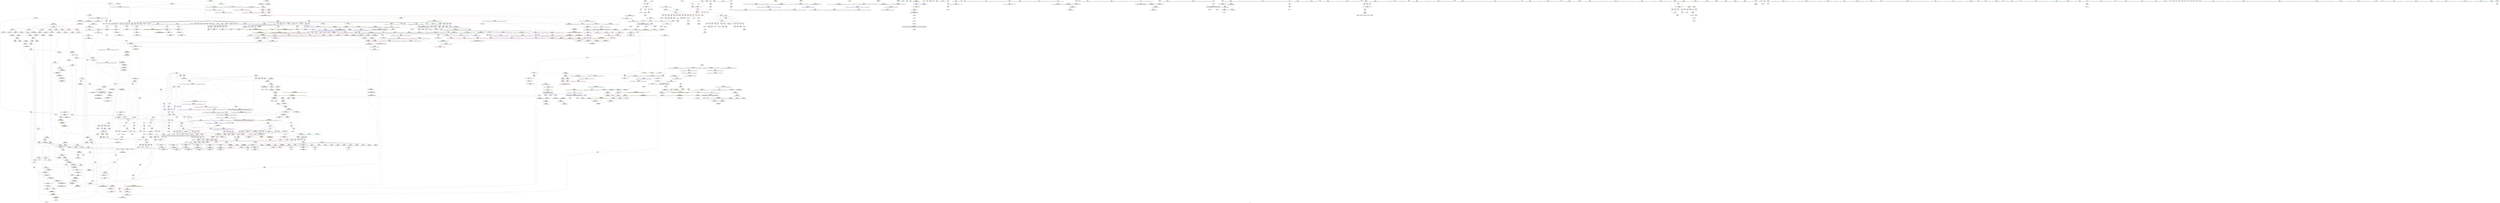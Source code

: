 digraph "SVFG" {
	label="SVFG";

	Node0x560fdfdc0020 [shape=record,color=grey,label="{NodeID: 0\nNullPtr}"];
	Node0x560fdfdc0020 -> Node0x560fe021c7e0[style=solid];
	Node0x560fdfdc0020 -> Node0x560fe021c8e0[style=solid];
	Node0x560fdfdc0020 -> Node0x560fe021c9b0[style=solid];
	Node0x560fdfdc0020 -> Node0x560fe021ca80[style=solid];
	Node0x560fdfdc0020 -> Node0x560fe021cb50[style=solid];
	Node0x560fdfdc0020 -> Node0x560fe021cc20[style=solid];
	Node0x560fdfdc0020 -> Node0x560fe021ccf0[style=solid];
	Node0x560fdfdc0020 -> Node0x560fe021cdc0[style=solid];
	Node0x560fdfdc0020 -> Node0x560fe021ce90[style=solid];
	Node0x560fdfdc0020 -> Node0x560fe021cf60[style=solid];
	Node0x560fdfdc0020 -> Node0x560fe021d030[style=solid];
	Node0x560fdfdc0020 -> Node0x560fe021d100[style=solid];
	Node0x560fdfdc0020 -> Node0x560fe021d1d0[style=solid];
	Node0x560fdfdc0020 -> Node0x560fe021d2a0[style=solid];
	Node0x560fdfdc0020 -> Node0x560fe021d370[style=solid];
	Node0x560fdfdc0020 -> Node0x560fe021d440[style=solid];
	Node0x560fdfdc0020 -> Node0x560fe021d510[style=solid];
	Node0x560fdfdc0020 -> Node0x560fe021d5e0[style=solid];
	Node0x560fdfdc0020 -> Node0x560fe021d6b0[style=solid];
	Node0x560fdfdc0020 -> Node0x560fe021d780[style=solid];
	Node0x560fdfdc0020 -> Node0x560fe021d850[style=solid];
	Node0x560fdfdc0020 -> Node0x560fe021d920[style=solid];
	Node0x560fdfdc0020 -> Node0x560fe021d9f0[style=solid];
	Node0x560fdfdc0020 -> Node0x560fe021dac0[style=solid];
	Node0x560fdfdc0020 -> Node0x560fe021db90[style=solid];
	Node0x560fdfdc0020 -> Node0x560fe021dc60[style=solid];
	Node0x560fdfdc0020 -> Node0x560fe021dd30[style=solid];
	Node0x560fdfdc0020 -> Node0x560fe021de00[style=solid];
	Node0x560fdfdc0020 -> Node0x560fe021ded0[style=solid];
	Node0x560fdfdc0020 -> Node0x560fe021dfa0[style=solid];
	Node0x560fdfdc0020 -> Node0x560fe021e070[style=solid];
	Node0x560fdfdc0020 -> Node0x560fe021e140[style=solid];
	Node0x560fdfdc0020 -> Node0x560fe021e210[style=solid];
	Node0x560fdfdc0020 -> Node0x560fe021e2e0[style=solid];
	Node0x560fdfdc0020 -> Node0x560fe021e3b0[style=solid];
	Node0x560fdfdc0020 -> Node0x560fe0243000[style=solid];
	Node0x560fe022ebe0 [shape=record,color=blue,label="{NodeID: 775\n690\<--691\n\<--\nmain\n|{|<s2>47}}"];
	Node0x560fe022ebe0 -> Node0x560fe022ebe0[style=dashed];
	Node0x560fe022ebe0 -> Node0x560fe024bd60[style=dashed];
	Node0x560fe022ebe0:s2 -> Node0x560fe02ae360[style=dashed,color=red];
	Node0x560fe024a960 [shape=record,color=black,label="{NodeID: 1550\nMR_80V_2 = PHI(MR_80V_4, MR_80V_1, )\npts\{190003 \}\n|{<s0>44}}"];
	Node0x560fe024a960:s0 -> Node0x560fe02ade40[style=dashed,color=red];
	Node0x560fe0225820 [shape=record,color=purple,label="{NodeID: 443\n1061\<--1050\nsecond5\<--this1\n_ZNSt4pairIS_IxxES0_EaSEOS1_\n|{<s0>111}}"];
	Node0x560fe0225820:s0 -> Node0x560fe038def0[style=solid,color=red];
	Node0x560fe0219650 [shape=record,color=green,label="{NodeID: 111\n585\<--586\nagg.tmp\<--agg.tmp_field_insensitive\nmain\n|{|<s1>55}}"];
	Node0x560fe0219650 -> Node0x560fe02289d0[style=solid];
	Node0x560fe0219650:s1 -> Node0x560fe03817b0[style=solid,color=red];
	Node0x560fe023b080 [shape=record,color=red,label="{NodeID: 554\n444\<--283\n\<--b\n_Z3outix\n}"];
	Node0x560fe023b080 -> Node0x560fe026cb90[style=solid];
	Node0x560fe026d010 [shape=record,color=grey,label="{NodeID: 1329\n628 = Binary(627, 383, )\n}"];
	Node0x560fe026d010 -> Node0x560fe02459a0[style=solid];
	Node0x560fe021dd30 [shape=record,color=black,label="{NodeID: 222\n882\<--3\n\<--dummyVal\nmain\n}"];
	Node0x560fe0240ab0 [shape=record,color=red,label="{NodeID: 665\n1317\<--1316\n\<--call2\n_ZNSt4pairIiiEC2IiiLb1EEEOT_OT0_\n}"];
	Node0x560fe0240ab0 -> Node0x560fe024e210[style=solid];
	Node0x560fe022bc30 [shape=record,color=purple,label="{NodeID: 333\n624\<--13\narrayidx2\<--base\nmain\n}"];
	Node0x560fe022bc30 -> Node0x560fe02458d0[style=solid];
	Node0x560fe03846d0 [shape=record,color=black,label="{NodeID: 2215\n149 = PHI(104, 139, )\n0th arg _ZSt3minIxERKT_S2_S2_ }"];
	Node0x560fe03846d0 -> Node0x560fe02435e0[style=solid];
	Node0x560fdfdbff90 [shape=record,color=green,label="{NodeID: 1\n7\<--1\n__dso_handle\<--dummyObj\nGlob }"];
	Node0x560fe022ecb0 [shape=record,color=blue,label="{NodeID: 776\n577\<--236\nref.tmp31\<--\nmain\n|{|<s2>46}}"];
	Node0x560fe022ecb0 -> Node0x560fe022ecb0[style=dashed];
	Node0x560fe022ecb0 -> Node0x560fe0248b60[style=dashed];
	Node0x560fe022ecb0:s2 -> Node0x560fe02acca0[style=dashed,color=red];
	Node0x560fe024ae60 [shape=record,color=black,label="{NodeID: 1551\nMR_198V_2 = PHI(MR_198V_3, MR_198V_1, )\npts\{5540000 \}\n}"];
	Node0x560fe024ae60 -> Node0x560fe022e7d0[style=dashed];
	Node0x560fe02258f0 [shape=record,color=purple,label="{NodeID: 444\n1052\<--1051\nfirst\<--\n_ZNSt4pairIS_IxxES0_EaSEOS1_\n|{<s0>108}}"];
	Node0x560fe02258f0:s0 -> Node0x560fe0382ce0[style=solid,color=red];
	Node0x560fe0219720 [shape=record,color=green,label="{NodeID: 112\n587\<--588\nagg.tmp66\<--agg.tmp66_field_insensitive\nmain\n|{|<s1>55}}"];
	Node0x560fe0219720 -> Node0x560fe0228aa0[style=solid];
	Node0x560fe0219720:s1 -> Node0x560fe0381b70[style=solid,color=red];
	Node0x560fe023b150 [shape=record,color=red,label="{NodeID: 555\n460\<--283\n\<--b\n_Z3outix\n}"];
	Node0x560fe023b150 -> Node0x560fe026d910[style=solid];
	Node0x560fe026d190 [shape=record,color=grey,label="{NodeID: 1330\n454 = Binary(446, 453, )\n}"];
	Node0x560fe026d190 -> Node0x560fe026d310[style=solid];
	Node0x560fe021de00 [shape=record,color=black,label="{NodeID: 223\n883\<--3\n\<--dummyVal\nmain\n}"];
	Node0x560fe021de00 -> Node0x560fe02301d0[style=solid];
	Node0x560fe0240b80 [shape=record,color=red,label="{NodeID: 666\n1329\<--1323\nthis1\<--this.addr\n_ZNSt4pairIxxEaSIiiEENSt9enable_ifIXsr6__and_ISt13is_assignableIRxOT_ES3_IS4_OT0_EEE5valueERS0_E4typeEOS_IS5_S8_E\n}"];
	Node0x560fe0240b80 -> Node0x560fe022b410[style=solid];
	Node0x560fe0240b80 -> Node0x560fe0236de0[style=solid];
	Node0x560fe0240b80 -> Node0x560fe0236eb0[style=solid];
	Node0x560fe02b73c0 [shape=record,color=black,label="{NodeID: 1441\nMR_74V_7 = PHI(MR_74V_8, MR_74V_6, )\npts\{190000 \}\n|{|<s4>56}}"];
	Node0x560fe02b73c0 -> Node0x560fe0241e30[style=dashed];
	Node0x560fe02b73c0 -> Node0x560fe0242170[style=dashed];
	Node0x560fe02b73c0 -> Node0x560fe02b73c0[style=dashed];
	Node0x560fe02b73c0 -> Node0x560fe02c92a0[style=dashed];
	Node0x560fe02b73c0:s4 -> Node0x560fe02f30e0[style=dashed,color=red];
	Node0x560fe022bd00 [shape=record,color=purple,label="{NodeID: 334\n775\<--13\narrayidx74\<--base\nmain\n}"];
	Node0x560fe022bd00 -> Node0x560fe023dfa0[style=solid];
	Node0x560fe0384820 [shape=record,color=black,label="{NodeID: 2216\n150 = PHI(94, 94, )\n1st arg _ZSt3minIxERKT_S2_S2_ }"];
	Node0x560fe0384820 -> Node0x560fe02436b0[style=solid];
	Node0x560fe01fe810 [shape=record,color=green,label="{NodeID: 2\n9\<--1\n\<--dummyObj\nCan only get source location for instruction, argument, global var or function.|{<s0>57|<s1>58|<s2>61|<s3>66}}"];
	Node0x560fe01fe810:s0 -> Node0x560fe0384f30[style=solid,color=red];
	Node0x560fe01fe810:s1 -> Node0x560fe0384f30[style=solid,color=red];
	Node0x560fe01fe810:s2 -> Node0x560fe0384f30[style=solid,color=red];
	Node0x560fe01fe810:s3 -> Node0x560fe0384f30[style=solid,color=red];
	Node0x560fe022ed80 [shape=record,color=blue,label="{NodeID: 777\n696\<--697\n\<--\nmain\n|{|<s2>47}}"];
	Node0x560fe022ed80 -> Node0x560fe022ed80[style=dashed];
	Node0x560fe022ed80 -> Node0x560fe024c260[style=dashed];
	Node0x560fe022ed80:s2 -> Node0x560fe02ae360[style=dashed,color=red];
	Node0x560fe024b360 [shape=record,color=black,label="{NodeID: 1552\nMR_200V_2 = PHI(MR_200V_3, MR_200V_1, )\npts\{5540001 \}\n}"];
	Node0x560fe024b360 -> Node0x560fe022e8a0[style=dashed];
	Node0x560fe02259c0 [shape=record,color=purple,label="{NodeID: 445\n1059\<--1058\nsecond\<--\n_ZNSt4pairIS_IxxES0_EaSEOS1_\n|{<s0>110}}"];
	Node0x560fe02259c0:s0 -> Node0x560fe0382ce0[style=solid,color=red];
	Node0x560fe02197f0 [shape=record,color=green,label="{NodeID: 113\n589\<--590\nos\<--os_field_insensitive\nmain\n}"];
	Node0x560fe023b220 [shape=record,color=red,label="{NodeID: 556\n323\<--320\n\<--call\n_Z3outix\n}"];
	Node0x560fe023b220 -> Node0x560fe02273e0[style=solid];
	Node0x560fe026d310 [shape=record,color=grey,label="{NodeID: 1331\n455 = Binary(442, 454, )\n|{<s0>27}}"];
	Node0x560fe026d310:s0 -> Node0x560fe0385140[style=solid,color=red];
	Node0x560fe021ded0 [shape=record,color=black,label="{NodeID: 224\n885\<--3\n\<--dummyVal\nmain\n}"];
	Node0x560fe021ded0 -> Node0x560fe02302a0[style=solid];
	Node0x560fe0240c50 [shape=record,color=red,label="{NodeID: 667\n1330\<--1325\n\<--__p.addr\n_ZNSt4pairIxxEaSIiiEENSt9enable_ifIXsr6__and_ISt13is_assignableIRxOT_ES3_IS4_OT0_EEE5valueERS0_E4typeEOS_IS5_S8_E\n}"];
	Node0x560fe0240c50 -> Node0x560fe0236f80[style=solid];
	Node0x560fe02b78c0 [shape=record,color=black,label="{NodeID: 1442\nMR_76V_7 = PHI(MR_76V_8, MR_76V_6, )\npts\{190001 \}\n|{|<s4>56}}"];
	Node0x560fe02b78c0 -> Node0x560fe0241f00[style=dashed];
	Node0x560fe02b78c0 -> Node0x560fe0242240[style=dashed];
	Node0x560fe02b78c0 -> Node0x560fe02b78c0[style=dashed];
	Node0x560fe02b78c0 -> Node0x560fe02c97a0[style=dashed];
	Node0x560fe02b78c0:s4 -> Node0x560fe02f30e0[style=dashed,color=red];
	Node0x560fe022bdd0 [shape=record,color=purple,label="{NodeID: 335\n385\<--16\narrayidx\<--res\n_Z3outix\n}"];
	Node0x560fe022bdd0 -> Node0x560fe0227a60[style=solid];
	Node0x560fe0384970 [shape=record,color=black,label="{NodeID: 2217\n1188 = PHI(507, 534, )\n0th arg _ZSt7forwardIRKxEOT_RNSt16remove_referenceIS2_E4typeE }"];
	Node0x560fe0384970 -> Node0x560fe0231480[style=solid];
	Node0x560fe0202360 [shape=record,color=green,label="{NodeID: 3\n26\<--1\n_ZL3inf\<--dummyObj\nGlob |{<s0>20|<s1>21|<s2>45|<s3>46}}"];
	Node0x560fe0202360:s0 -> Node0x560fe0382f30[style=solid,color=red];
	Node0x560fe0202360:s1 -> Node0x560fe0382b90[style=solid,color=red];
	Node0x560fe0202360:s2 -> Node0x560fe0382f30[style=solid,color=red];
	Node0x560fe0202360:s3 -> Node0x560fe0382b90[style=solid,color=red];
	Node0x560fe022ee50 [shape=record,color=blue,label="{NodeID: 778\n699\<--700\n\<--\nmain\n|{|<s2>47}}"];
	Node0x560fe022ee50 -> Node0x560fe022ee50[style=dashed];
	Node0x560fe022ee50 -> Node0x560fe024c760[style=dashed];
	Node0x560fe022ee50:s2 -> Node0x560fe02ae360[style=dashed,color=red];
	Node0x560fe024b860 [shape=record,color=black,label="{NodeID: 1553\nMR_202V_2 = PHI(MR_202V_3, MR_202V_1, )\npts\{5720000 \}\n}"];
	Node0x560fe024b860 -> Node0x560fe022eb10[style=dashed];
	Node0x560fe024b860 -> Node0x560fe024b860[style=dashed];
	Node0x560fe0225a90 [shape=record,color=purple,label="{NodeID: 446\n1173\<--1171\nfirst\<--this1\n_ZNSt4pairIS_IxxES0_EC2IS0_S0_Lb1EEEOT_OT0_\n}"];
	Node0x560fe0225a90 -> Node0x560fe022a710[style=solid];
	Node0x560fe02198c0 [shape=record,color=green,label="{NodeID: 114\n591\<--592\not\<--ot_field_insensitive\nmain\n}"];
	Node0x560fe023b2f0 [shape=record,color=red,label="{NodeID: 557\n331\<--330\n\<--call8\n_Z3outix\n}"];
	Node0x560fe023b2f0 -> Node0x560fe0227580[style=solid];
	Node0x560fe026d490 [shape=record,color=grey,label="{NodeID: 1332\n620 = Binary(619, 621, )\n}"];
	Node0x560fe026d490 -> Node0x560fe02458d0[style=solid];
	Node0x560fe021dfa0 [shape=record,color=black,label="{NodeID: 225\n961\<--3\nlpad.val\<--dummyVal\nmain\n}"];
	Node0x560fe0240d20 [shape=record,color=red,label="{NodeID: 668\n1337\<--1325\n\<--__p.addr\n_ZNSt4pairIxxEaSIiiEENSt9enable_ifIXsr6__and_ISt13is_assignableIRxOT_ES3_IS4_OT0_EEE5valueERS0_E4typeEOS_IS5_S8_E\n}"];
	Node0x560fe0240d20 -> Node0x560fe0237050[style=solid];
	Node0x560fe02b7dc0 [shape=record,color=black,label="{NodeID: 1443\nMR_78V_7 = PHI(MR_78V_8, MR_78V_6, )\npts\{190002 \}\n|{|<s4>56}}"];
	Node0x560fe02b7dc0 -> Node0x560fe0241fd0[style=dashed];
	Node0x560fe02b7dc0 -> Node0x560fe0242310[style=dashed];
	Node0x560fe02b7dc0 -> Node0x560fe02b7dc0[style=dashed];
	Node0x560fe02b7dc0 -> Node0x560fe02c9ca0[style=dashed];
	Node0x560fe02b7dc0:s4 -> Node0x560fe02f30e0[style=dashed,color=red];
	Node0x560fe022bea0 [shape=record,color=purple,label="{NodeID: 336\n673\<--16\narrayidx19\<--res\nmain\n|{<s0>44}}"];
	Node0x560fe022bea0:s0 -> Node0x560fe0383570[style=solid,color=red];
	Node0x560fe0384ac0 [shape=record,color=black,label="{NodeID: 2218\n1252 = PHI(983, 987, 1029, 1036, 1274, 1281, )\n0th arg _ZSt7forwardISt4pairIiiEEOT_RNSt16remove_referenceIS2_E4typeE }"];
	Node0x560fe0384ac0 -> Node0x560fe0231e40[style=solid];
	Node0x560fe0205b00 [shape=record,color=green,label="{NodeID: 4\n27\<--1\n\<--dummyObj\nCan only get source location for instruction, argument, global var or function.}"];
	Node0x560fe022ef20 [shape=record,color=blue,label="{NodeID: 779\n579\<--9\na\<--\nmain\n}"];
	Node0x560fe022ef20 -> Node0x560fe023d370[style=dashed];
	Node0x560fe022ef20 -> Node0x560fe023d440[style=dashed];
	Node0x560fe022ef20 -> Node0x560fe023d510[style=dashed];
	Node0x560fe022ef20 -> Node0x560fe023d5e0[style=dashed];
	Node0x560fe022ef20 -> Node0x560fe022ef20[style=dashed];
	Node0x560fe022ef20 -> Node0x560fe022f810[style=dashed];
	Node0x560fe022ef20 -> Node0x560fe0249060[style=dashed];
	Node0x560fe024bd60 [shape=record,color=black,label="{NodeID: 1554\nMR_204V_2 = PHI(MR_204V_3, MR_204V_1, )\npts\{5720001 \}\n}"];
	Node0x560fe024bd60 -> Node0x560fe022ebe0[style=dashed];
	Node0x560fe024bd60 -> Node0x560fe024bd60[style=dashed];
	Node0x560fe0225b60 [shape=record,color=purple,label="{NodeID: 447\n1180\<--1171\nsecond\<--this1\n_ZNSt4pairIS_IxxES0_EC2IS0_S0_Lb1EEEOT_OT0_\n}"];
	Node0x560fe0225b60 -> Node0x560fe022a8b0[style=solid];
	Node0x560fe0219990 [shape=record,color=green,label="{NodeID: 115\n593\<--594\nexn.slot\<--exn.slot_field_insensitive\nmain\n}"];
	Node0x560fe0219990 -> Node0x560fe023d9f0[style=solid];
	Node0x560fe0219990 -> Node0x560fe022f9b0[style=solid];
	Node0x560fe0219990 -> Node0x560fe022fb50[style=solid];
	Node0x560fe0219990 -> Node0x560fe022fcf0[style=solid];
	Node0x560fe0219990 -> Node0x560fe022fe90[style=solid];
	Node0x560fe0219990 -> Node0x560fe0230030[style=solid];
	Node0x560fe0219990 -> Node0x560fe02301d0[style=solid];
	Node0x560fe023b3c0 [shape=record,color=red,label="{NodeID: 558\n342\<--341\n\<--call14\n_Z3outix\n}"];
	Node0x560fe023b3c0 -> Node0x560fe0227720[style=solid];
	Node0x560fe026d610 [shape=record,color=grey,label="{NodeID: 1333\n616 = Binary(615, 383, )\n}"];
	Node0x560fe026d610 -> Node0x560fe0228b70[style=solid];
	Node0x560fe021e070 [shape=record,color=black,label="{NodeID: 226\n962\<--3\nlpad.val154\<--dummyVal\nmain\n}"];
	Node0x560fe0240df0 [shape=record,color=red,label="{NodeID: 669\n1333\<--1332\n\<--call\n_ZNSt4pairIxxEaSIiiEENSt9enable_ifIXsr6__and_ISt13is_assignableIRxOT_ES3_IS4_OT0_EEE5valueERS0_E4typeEOS_IS5_S8_E\n}"];
	Node0x560fe0240df0 -> Node0x560fe022b4e0[style=solid];
	Node0x560fe02b82c0 [shape=record,color=black,label="{NodeID: 1444\nMR_80V_7 = PHI(MR_80V_8, MR_80V_6, )\npts\{190003 \}\n|{|<s4>56}}"];
	Node0x560fe02b82c0 -> Node0x560fe02420a0[style=dashed];
	Node0x560fe02b82c0 -> Node0x560fe02423e0[style=dashed];
	Node0x560fe02b82c0 -> Node0x560fe02b82c0[style=dashed];
	Node0x560fe02b82c0 -> Node0x560fe02ca1a0[style=dashed];
	Node0x560fe02b82c0:s4 -> Node0x560fe02f30e0[style=dashed,color=red];
	Node0x560fe022bf70 [shape=record,color=purple,label="{NodeID: 337\n705\<--16\narrayidx34\<--res\nmain\n|{<s0>48}}"];
	Node0x560fe022bf70:s0 -> Node0x560fe038d350[style=solid,color=red];
	Node0x560fe0384d10 [shape=record,color=black,label="{NodeID: 2219\n1097 = PHI(597, )\n0th arg _ZSteqIcEN9__gnu_cxx11__enable_ifIXsr9__is_charIT_EE7__valueEbE6__typeERKNSt7__cxx1112basic_stringIS2_St11char_traitsIS2_ESaIS2_EEESC_ }"];
	Node0x560fe0384d10 -> Node0x560fe0230c60[style=solid];
	Node0x560fe0216300 [shape=record,color=green,label="{NodeID: 5\n28\<--1\n_ZSt3cin\<--dummyObj\nGlob }"];
	Node0x560fe022eff0 [shape=record,color=blue,label="{NodeID: 780\n581\<--9\nb\<--\nmain\n}"];
	Node0x560fe022eff0 -> Node0x560fe023d6b0[style=dashed];
	Node0x560fe022eff0 -> Node0x560fe023d780[style=dashed];
	Node0x560fe022eff0 -> Node0x560fe023d850[style=dashed];
	Node0x560fe022eff0 -> Node0x560fe023d920[style=dashed];
	Node0x560fe022eff0 -> Node0x560fe022eff0[style=dashed];
	Node0x560fe022eff0 -> Node0x560fe022f740[style=dashed];
	Node0x560fe022eff0 -> Node0x560fe02c8da0[style=dashed];
	Node0x560fe024c260 [shape=record,color=black,label="{NodeID: 1555\nMR_206V_2 = PHI(MR_206V_3, MR_206V_1, )\npts\{5760000 \}\n}"];
	Node0x560fe024c260 -> Node0x560fe022ed80[style=dashed];
	Node0x560fe024c260 -> Node0x560fe024c260[style=dashed];
	Node0x560fe0225c30 [shape=record,color=purple,label="{NodeID: 448\n1476\<--1176\noffset_0\<--\n}"];
	Node0x560fe0225c30 -> Node0x560fe0231140[style=solid];
	Node0x560fe021e4a0 [shape=record,color=green,label="{NodeID: 116\n595\<--596\nehselector.slot\<--ehselector.slot_field_insensitive\nmain\n}"];
	Node0x560fe021e4a0 -> Node0x560fe023dac0[style=solid];
	Node0x560fe021e4a0 -> Node0x560fe022fa80[style=solid];
	Node0x560fe021e4a0 -> Node0x560fe022fc20[style=solid];
	Node0x560fe021e4a0 -> Node0x560fe022fdc0[style=solid];
	Node0x560fe021e4a0 -> Node0x560fe022ff60[style=solid];
	Node0x560fe021e4a0 -> Node0x560fe0230100[style=solid];
	Node0x560fe021e4a0 -> Node0x560fe02302a0[style=solid];
	Node0x560fe02f1010 [shape=record,color=yellow,style=double,label="{NodeID: 1666\n54V_1 = ENCHI(MR_54V_0)\npts\{1 \}\nFun[_Z3outix]|{<s0>20|<s1>21|<s2>27}}"];
	Node0x560fe02f1010:s0 -> Node0x560fe02ad3c0[style=dashed,color=red];
	Node0x560fe02f1010:s1 -> Node0x560fe02acca0[style=dashed,color=red];
	Node0x560fe02f1010:s2 -> Node0x560fe02f1010[style=dashed,color=red];
	Node0x560fe023b490 [shape=record,color=red,label="{NodeID: 559\n349\<--348\n\<--call19\n_Z3outix\n}"];
	Node0x560fe023b490 -> Node0x560fe02278c0[style=solid];
	Node0x560fe026d790 [shape=record,color=grey,label="{NodeID: 1334\n466 = Binary(465, 383, )\n}"];
	Node0x560fe026d790 -> Node0x560fe0244fe0[style=solid];
	Node0x560fe021e140 [shape=record,color=black,label="{NodeID: 227\n1090\<--3\n\<--dummyVal\n_ZStltIcSt11char_traitsIcESaIcEEbRKNSt7__cxx1112basic_stringIT_T0_T1_EESA_\n}"];
	Node0x560fe0240ec0 [shape=record,color=red,label="{NodeID: 670\n1340\<--1339\n\<--call3\n_ZNSt4pairIxxEaSIiiEENSt9enable_ifIXsr6__and_ISt13is_assignableIRxOT_ES3_IS4_OT0_EEE5valueERS0_E4typeEOS_IS5_S8_E\n}"];
	Node0x560fe0240ec0 -> Node0x560fe022b5b0[style=solid];
	Node0x560fe022c040 [shape=record,color=purple,label="{NodeID: 338\n755\<--16\narrayidx65\<--res\nmain\n}"];
	Node0x560fe022c040 -> Node0x560fe02296d0[style=solid];
	Node0x560fe0384e20 [shape=record,color=black,label="{NodeID: 2220\n1098 = PHI(601, )\n1st arg _ZSteqIcEN9__gnu_cxx11__enable_ifIXsr9__is_charIT_EE7__valueEbE6__typeERKNSt7__cxx1112basic_stringIS2_St11char_traitsIS2_ESaIS2_EEESC_ }"];
	Node0x560fe0384e20 -> Node0x560fe0230d30[style=solid];
	Node0x560fe0216390 [shape=record,color=green,label="{NodeID: 6\n29\<--1\n_ZSt4cout\<--dummyObj\nGlob }"];
	Node0x560fe022f0c0 [shape=record,color=blue, style = dotted,label="{NodeID: 781\n1452\<--1454\noffset_0\<--dummyVal\nmain\n|{<s0>55}}"];
	Node0x560fe022f0c0:s0 -> Node0x560fe02e99a0[style=dashed,color=red];
	Node0x560fe024c760 [shape=record,color=black,label="{NodeID: 1556\nMR_208V_2 = PHI(MR_208V_3, MR_208V_1, )\npts\{5760001 \}\n}"];
	Node0x560fe024c760 -> Node0x560fe022ee50[style=dashed];
	Node0x560fe024c760 -> Node0x560fe024c760[style=dashed];
	Node0x560fe0225d00 [shape=record,color=purple,label="{NodeID: 449\n1479\<--1176\noffset_1\<--\n}"];
	Node0x560fe0225d00 -> Node0x560fe0231210[style=solid];
	Node0x560fe021e570 [shape=record,color=green,label="{NodeID: 117\n597\<--598\ns1\<--s1_field_insensitive\nmain\n|{<s0>69|<s1>70}}"];
	Node0x560fe021e570:s0 -> Node0x560fe038d740[style=solid,color=red];
	Node0x560fe021e570:s1 -> Node0x560fe0384d10[style=solid,color=red];
	Node0x560fe02f10f0 [shape=record,color=yellow,style=double,label="{NodeID: 1667\n56V_1 = ENCHI(MR_56V_0)\npts\{10 \}\nFun[_Z3outix]|{|<s3>27}}"];
	Node0x560fe02f10f0 -> Node0x560fe0237460[style=dashed];
	Node0x560fe02f10f0 -> Node0x560fe0237530[style=dashed];
	Node0x560fe02f10f0 -> Node0x560fe0237600[style=dashed];
	Node0x560fe02f10f0:s3 -> Node0x560fe02f10f0[style=dashed,color=red];
	Node0x560fe023b560 [shape=record,color=red,label="{NodeID: 560\n399\<--398\n\<--arrayidx36\n_Z3outix\n}"];
	Node0x560fe023b560 -> Node0x560fe026bc90[style=solid];
	Node0x560fe026d910 [shape=record,color=grey,label="{NodeID: 1335\n461 = Binary(460, 383, )\n}"];
	Node0x560fe026d910 -> Node0x560fe0244f10[style=solid];
	Node0x560fe021e210 [shape=record,color=black,label="{NodeID: 228\n1091\<--3\n\<--dummyVal\n_ZStltIcSt11char_traitsIcESaIcEEbRKNSt7__cxx1112basic_stringIT_T0_T1_EESA_\n|{<s0>113}}"];
	Node0x560fe021e210:s0 -> Node0x560fe0371840[style=solid,color=red];
	Node0x560fe0240f90 [shape=record,color=red,label="{NodeID: 671\n1354\<--1348\nthis1\<--this.addr\n_ZNSt4pairIxxEaSEOS0_\n}"];
	Node0x560fe0240f90 -> Node0x560fe022b680[style=solid];
	Node0x560fe0240f90 -> Node0x560fe0237120[style=solid];
	Node0x560fe0240f90 -> Node0x560fe02371f0[style=solid];
	Node0x560fe022c110 [shape=record,color=purple,label="{NodeID: 339\n762\<--16\narrayidx68\<--res\nmain\n}"];
	Node0x560fe022c110 -> Node0x560fe0229870[style=solid];
	Node0x560fe0384f30 [shape=record,color=black,label="{NodeID: 2221\n273 = PHI(441, 9, 9, 9, 9, )\n0th arg _Z3outix }"];
	Node0x560fe0384f30 -> Node0x560fe0244070[style=solid];
	Node0x560fe0216420 [shape=record,color=green,label="{NodeID: 7\n30\<--1\n.str\<--dummyObj\nGlob }"];
	Node0x560fe022f190 [shape=record,color=blue, style = dotted,label="{NodeID: 782\n1455\<--1457\noffset_1\<--dummyVal\nmain\n|{<s0>55}}"];
	Node0x560fe022f190:s0 -> Node0x560fe02e9ab0[style=dashed,color=red];
	Node0x560fe024cc60 [shape=record,color=black,label="{NodeID: 1557\nMR_210V_2 = PHI(MR_210V_3, MR_210V_1, )\npts\{5860000 \}\n}"];
	Node0x560fe024cc60 -> Node0x560fe02bf6e0[style=dashed];
	Node0x560fe024cc60 -> Node0x560fe024cc60[style=dashed];
	Node0x560fe0225dd0 [shape=record,color=purple,label="{NodeID: 450\n1477\<--1177\noffset_0\<--\n}"];
	Node0x560fe0225dd0 -> Node0x560fe02424b0[style=solid];
	Node0x560fe021e640 [shape=record,color=green,label="{NodeID: 118\n599\<--600\nt1\<--t1_field_insensitive\nmain\n|{<s0>71}}"];
	Node0x560fe021e640:s0 -> Node0x560fe038d740[style=solid,color=red];
	Node0x560fe023b630 [shape=record,color=red,label="{NodeID: 561\n404\<--403\n\<--first37\n_Z3outix\n}"];
	Node0x560fe023b630 -> Node0x560fe026fe90[style=solid];
	Node0x560fe026da90 [shape=record,color=grey,label="{NodeID: 1336\n254 = Binary(252, 253, )\n|{<s0>14}}"];
	Node0x560fe026da90:s0 -> Node0x560fe03833a0[style=solid,color=red];
	Node0x560fe021e2e0 [shape=record,color=black,label="{NodeID: 229\n1128\<--3\n\<--dummyVal\n_ZSteqIcEN9__gnu_cxx11__enable_ifIXsr9__is_charIT_EE7__valueEbE6__typeERKNSt7__cxx1112basic_stringIS2_St11char_traitsIS2_ESaIS2_EEESC_\n}"];
	Node0x560fe0241060 [shape=record,color=red,label="{NodeID: 672\n1355\<--1350\n\<--__p.addr\n_ZNSt4pairIxxEaSEOS0_\n}"];
	Node0x560fe0241060 -> Node0x560fe02372c0[style=solid];
	Node0x560fe022c1e0 [shape=record,color=purple,label="{NodeID: 340\n781\<--16\narrayidx77\<--res\nmain\n|{<s0>56}}"];
	Node0x560fe022c1e0:s0 -> Node0x560fe038d350[style=solid,color=red];
	Node0x560fe0385140 [shape=record,color=black,label="{NodeID: 2222\n274 = PHI(455, 807, 818, 826, 835, )\n1st arg _Z3outix }"];
	Node0x560fe0385140 -> Node0x560fe0244140[style=solid];
	Node0x560fe02164b0 [shape=record,color=green,label="{NodeID: 8\n32\<--1\n.str.3\<--dummyObj\nGlob }"];
	Node0x560fe022f260 [shape=record,color=blue, style = dotted,label="{NodeID: 783\n1458\<--1460\noffset_2\<--dummyVal\nmain\n|{<s0>55}}"];
	Node0x560fe022f260:s0 -> Node0x560fe02e9bc0[style=dashed,color=red];
	Node0x560fe024d160 [shape=record,color=black,label="{NodeID: 1558\nMR_212V_2 = PHI(MR_212V_3, MR_212V_1, )\npts\{5860001 \}\n}"];
	Node0x560fe024d160 -> Node0x560fe02bfbe0[style=dashed];
	Node0x560fe024d160 -> Node0x560fe024d160[style=dashed];
	Node0x560fe0225ea0 [shape=record,color=purple,label="{NodeID: 451\n1480\<--1177\noffset_1\<--\n}"];
	Node0x560fe0225ea0 -> Node0x560fe0242580[style=solid];
	Node0x560fe021e710 [shape=record,color=green,label="{NodeID: 119\n601\<--602\ns2\<--s2_field_insensitive\nmain\n|{<s0>69|<s1>70}}"];
	Node0x560fe021e710:s0 -> Node0x560fe038d5f0[style=solid,color=red];
	Node0x560fe021e710:s1 -> Node0x560fe0384e20[style=solid,color=red];
	Node0x560fe023b700 [shape=record,color=red,label="{NodeID: 562\n410\<--409\n\<--second\n_Z3outix\n}"];
	Node0x560fe023b700 -> Node0x560fe0270190[style=solid];
	Node0x560fe026dc10 [shape=record,color=grey,label="{NodeID: 1337\n678 = Binary(677, 383, )\n}"];
	Node0x560fe026dc10 -> Node0x560fe022e970[style=solid];
	Node0x560fe021e3b0 [shape=record,color=black,label="{NodeID: 230\n1129\<--3\n\<--dummyVal\n_ZSteqIcEN9__gnu_cxx11__enable_ifIXsr9__is_charIT_EE7__valueEbE6__typeERKNSt7__cxx1112basic_stringIS2_St11char_traitsIS2_ESaIS2_EEESC_\n|{<s0>120}}"];
	Node0x560fe021e3b0:s0 -> Node0x560fe0371840[style=solid,color=red];
	Node0x560fe0241130 [shape=record,color=red,label="{NodeID: 673\n1361\<--1350\n\<--__p.addr\n_ZNSt4pairIxxEaSEOS0_\n}"];
	Node0x560fe0241130 -> Node0x560fe0237390[style=solid];
	Node0x560fe022c2b0 [shape=record,color=purple,label="{NodeID: 341\n799\<--16\n\<--res\nmain\n}"];
	Node0x560fe022c2b0 -> Node0x560fe023e070[style=solid];
	Node0x560fe0388050 [shape=record,color=black,label="{NodeID: 2223\n1119 = PHI(1383, )\n}"];
	Node0x560fe0388050 -> Node0x560fe026fd10[style=solid];
	Node0x560fe0216540 [shape=record,color=green,label="{NodeID: 9\n34\<--1\n.str.4\<--dummyObj\nGlob }"];
	Node0x560fe022f330 [shape=record,color=blue, style = dotted,label="{NodeID: 784\n1461\<--1463\noffset_3\<--dummyVal\nmain\n|{<s0>55}}"];
	Node0x560fe022f330:s0 -> Node0x560fe02e9cd0[style=dashed,color=red];
	Node0x560fe024d660 [shape=record,color=black,label="{NodeID: 1559\nMR_214V_2 = PHI(MR_214V_3, MR_214V_1, )\npts\{5860002 \}\n}"];
	Node0x560fe024d660 -> Node0x560fe02c00e0[style=dashed];
	Node0x560fe024d660 -> Node0x560fe024d660[style=dashed];
	Node0x560fe0225f70 [shape=record,color=purple,label="{NodeID: 452\n1482\<--1183\noffset_0\<--\n}"];
	Node0x560fe0225f70 -> Node0x560fe02312e0[style=solid];
	Node0x560fe021e7e0 [shape=record,color=green,label="{NodeID: 120\n603\<--604\nt2\<--t2_field_insensitive\nmain\n|{<s0>71}}"];
	Node0x560fe021e7e0:s0 -> Node0x560fe038d5f0[style=solid,color=red];
	Node0x560fe023b7d0 [shape=record,color=red,label="{NodeID: 563\n416\<--415\n\<--first43\n_Z3outix\n}"];
	Node0x560fe023b7d0 -> Node0x560fe0270d90[style=solid];
	Node0x560fe026dd90 [shape=record,color=grey,label="{NodeID: 1338\n427 = Binary(334, 426, )\n}"];
	Node0x560fe026dd90 -> Node0x560fe0227cd0[style=solid];
	Node0x560fe0226890 [shape=record,color=black,label="{NodeID: 231\n544\<--9\nmain_ret\<--\nmain\n}"];
	Node0x560fe0241200 [shape=record,color=red,label="{NodeID: 674\n1358\<--1357\n\<--call\n_ZNSt4pairIxxEaSEOS0_\n}"];
	Node0x560fe0241200 -> Node0x560fe024e7c0[style=solid];
	Node0x560fe022c380 [shape=record,color=purple,label="{NodeID: 342\n801\<--16\n\<--res\nmain\n}"];
	Node0x560fe022c380 -> Node0x560fe023e140[style=solid];
	Node0x560fe0388280 [shape=record,color=black,label="{NodeID: 2224\n72 = PHI()\n}"];
	Node0x560fe02165d0 [shape=record,color=green,label="{NodeID: 10\n36\<--1\nstderr\<--dummyObj\nGlob }"];
	Node0x560fe022f400 [shape=record,color=blue, style = dotted,label="{NodeID: 785\n1464\<--1466\noffset_0\<--dummyVal\nmain\n|{|<s1>55}}"];
	Node0x560fe022f400 -> Node0x560fe02c60a0[style=dashed];
	Node0x560fe022f400:s1 -> Node0x560fe02e9de0[style=dashed,color=red];
	Node0x560fe024db60 [shape=record,color=black,label="{NodeID: 1560\nMR_216V_2 = PHI(MR_216V_3, MR_216V_1, )\npts\{5860003 \}\n}"];
	Node0x560fe024db60 -> Node0x560fe02c05e0[style=dashed];
	Node0x560fe024db60 -> Node0x560fe024db60[style=dashed];
	Node0x560fe0226040 [shape=record,color=purple,label="{NodeID: 453\n1485\<--1183\noffset_1\<--\n}"];
	Node0x560fe0226040 -> Node0x560fe02313b0[style=solid];
	Node0x560fe021e8b0 [shape=record,color=green,label="{NodeID: 121\n632\<--633\n_ZNSirsERi\<--_ZNSirsERi_field_insensitive\n}"];
	Node0x560fe023b8a0 [shape=record,color=red,label="{NodeID: 564\n422\<--421\n\<--second47\n_Z3outix\n}"];
	Node0x560fe023b8a0 -> Node0x560fe0271090[style=solid];
	Node0x560fe026df10 [shape=record,color=grey,label="{NodeID: 1339\n724 = cmp(723, 326, )\n}"];
	Node0x560fe0226960 [shape=record,color=black,label="{NodeID: 232\n21\<--20\n\<--_Z1sB5cxx11\nCan only get source location for instruction, argument, global var or function.}"];
	Node0x560fe02412d0 [shape=record,color=red,label="{NodeID: 675\n1364\<--1363\n\<--call3\n_ZNSt4pairIxxEaSEOS0_\n}"];
	Node0x560fe02412d0 -> Node0x560fe024e890[style=solid];
	Node0x560fe022c450 [shape=record,color=purple,label="{NodeID: 343\n806\<--16\n\<--res\nmain\n}"];
	Node0x560fe022c450 -> Node0x560fe023e210[style=solid];
	Node0x560fe0388350 [shape=record,color=black,label="{NodeID: 2225\n85 = PHI()\n}"];
	Node0x560fe0216660 [shape=record,color=green,label="{NodeID: 11\n37\<--1\n.str.5\<--dummyObj\nGlob }"];
	Node0x560fe022f4d0 [shape=record,color=blue, style = dotted,label="{NodeID: 786\n1467\<--1469\noffset_1\<--dummyVal\nmain\n|{|<s1>55}}"];
	Node0x560fe022f4d0 -> Node0x560fe02c65a0[style=dashed];
	Node0x560fe022f4d0:s1 -> Node0x560fe02e9ef0[style=dashed,color=red];
	Node0x560fe024dc50 [shape=record,color=black,label="{NodeID: 1561\nMR_218V_2 = PHI(MR_218V_3, MR_218V_1, )\npts\{5880000 \}\n}"];
	Node0x560fe024dc50 -> Node0x560fe02c0ae0[style=dashed];
	Node0x560fe024dc50 -> Node0x560fe024dc50[style=dashed];
	Node0x560fe0226110 [shape=record,color=purple,label="{NodeID: 454\n1483\<--1184\noffset_0\<--\n}"];
	Node0x560fe0226110 -> Node0x560fe0242650[style=solid];
	Node0x560fe021e9b0 [shape=record,color=green,label="{NodeID: 122\n641\<--642\n_ZStrsIcSt11char_traitsIcESaIcEERSt13basic_istreamIT_T0_ES7_RNSt7__cxx1112basic_stringIS4_S5_T1_EE\<--_ZStrsIcSt11char_traitsIcESaIcEERSt13basic_istreamIT_T0_ES7_RNSt7__cxx1112basic_stringIS4_S5_T1_EE_field_insensitive\n}"];
	Node0x560fe023b970 [shape=record,color=red,label="{NodeID: 565\n453\<--452\n\<--arrayidx64\n_Z3outix\n}"];
	Node0x560fe023b970 -> Node0x560fe026d190[style=solid];
	Node0x560fe026e090 [shape=record,color=grey,label="{NodeID: 1340\n316 = cmp(315, 311, )\n}"];
	Node0x560fe0226a60 [shape=record,color=black,label="{NodeID: 233\n24\<--23\n\<--_Z1tB5cxx11\nCan only get source location for instruction, argument, global var or function.}"];
	Node0x560fe02413a0 [shape=record,color=red,label="{NodeID: 676\n1411\<--1387\n\<--retval\n_ZNSt11char_traitsIcE7compareEPKcS2_m\n}"];
	Node0x560fe02413a0 -> Node0x560fe022b750[style=solid];
	Node0x560fe022c520 [shape=record,color=purple,label="{NodeID: 344\n810\<--16\n\<--res\nmain\n}"];
	Node0x560fe022c520 -> Node0x560fe023e2e0[style=solid];
	Node0x560fe0388420 [shape=record,color=black,label="{NodeID: 2226\n140 = PHI(148, )\n}"];
	Node0x560fe0388420 -> Node0x560fe02384a0[style=solid];
	Node0x560fe02166f0 [shape=record,color=green,label="{NodeID: 12\n40\<--1\n\<--dummyObj\nCan only get source location for instruction, argument, global var or function.}"];
	Node0x560fe022f5a0 [shape=record,color=blue, style = dotted,label="{NodeID: 787\n1470\<--1472\noffset_2\<--dummyVal\nmain\n|{|<s1>55}}"];
	Node0x560fe022f5a0 -> Node0x560fe02c6aa0[style=dashed];
	Node0x560fe022f5a0:s1 -> Node0x560fe02ea000[style=dashed,color=red];
	Node0x560fe024dd40 [shape=record,color=black,label="{NodeID: 1562\nMR_220V_2 = PHI(MR_220V_3, MR_220V_1, )\npts\{5880001 \}\n}"];
	Node0x560fe024dd40 -> Node0x560fe02c0fe0[style=dashed];
	Node0x560fe024dd40 -> Node0x560fe024dd40[style=dashed];
	Node0x560fe02261e0 [shape=record,color=purple,label="{NodeID: 455\n1486\<--1184\noffset_1\<--\n}"];
	Node0x560fe02261e0 -> Node0x560fe0242720[style=solid];
	Node0x560fe021eab0 [shape=record,color=green,label="{NodeID: 123\n645\<--646\n_ZNKSt7__cxx1112basic_stringIcSt11char_traitsIcESaIcEE4sizeEv\<--_ZNKSt7__cxx1112basic_stringIcSt11char_traitsIcESaIcEE4sizeEv_field_insensitive\n}"];
	Node0x560fe023ba40 [shape=record,color=red,label="{NodeID: 566\n486\<--480\n\<--__x.addr\n_ZSt9make_pairISt4pairIxxES1_ES0_INSt17__decay_and_stripIT_E6__typeENS2_IT0_E6__typeEEOS3_OS6_\n|{<s0>28}}"];
	Node0x560fe023ba40:s0 -> Node0x560fe0382ce0[style=solid,color=red];
	Node0x560fe026e210 [shape=record,color=grey,label="{NodeID: 1341\n325 = cmp(324, 326, )\n}"];
	Node0x560fe0226b60 [shape=record,color=black,label="{NodeID: 234\n52\<--53\n\<--_ZNSt8ios_base4InitD1Ev\nCan only get source location for instruction, argument, global var or function.}"];
	Node0x560fe0241470 [shape=record,color=red,label="{NodeID: 677\n1403\<--1389\n\<--__s1.addr\n_ZNSt11char_traitsIcE7compareEPKcS2_m\n}"];
	Node0x560fe022c5f0 [shape=record,color=purple,label="{NodeID: 345\n812\<--16\n\<--res\nmain\n}"];
	Node0x560fe022c5f0 -> Node0x560fe023e3b0[style=solid];
	Node0x560fe03885c0 [shape=record,color=black,label="{NodeID: 2227\n51 = PHI()\n}"];
	Node0x560fe0216780 [shape=record,color=green,label="{NodeID: 13\n100\<--1\n\<--dummyObj\nCan only get source location for instruction, argument, global var or function.}"];
	Node0x560fe022f670 [shape=record,color=blue, style = dotted,label="{NodeID: 788\n1473\<--1475\noffset_3\<--dummyVal\nmain\n|{|<s1>55}}"];
	Node0x560fe022f670 -> Node0x560fe02c6fa0[style=dashed];
	Node0x560fe022f670:s1 -> Node0x560fe02ea110[style=dashed,color=red];
	Node0x560fe024de30 [shape=record,color=black,label="{NodeID: 1563\nMR_222V_2 = PHI(MR_222V_3, MR_222V_1, )\npts\{5880002 \}\n}"];
	Node0x560fe024de30 -> Node0x560fe02c14e0[style=dashed];
	Node0x560fe024de30 -> Node0x560fe024de30[style=dashed];
	Node0x560fe02262b0 [shape=record,color=purple,label="{NodeID: 456\n1216\<--1214\nfirst\<--this1\n_ZNSt4pairIxxEC2IxLb1EEERKxOT_\n}"];
	Node0x560fe02262b0 -> Node0x560fe0231890[style=solid];
	Node0x560fe021ebb0 [shape=record,color=green,label="{NodeID: 124\n652\<--653\n_ZSt9make_pairIiiESt4pairINSt17__decay_and_stripIT_E6__typeENS1_IT0_E6__typeEEOS2_OS5_\<--_ZSt9make_pairIiiESt4pairINSt17__decay_and_stripIT_E6__typeENS1_IT0_E6__typeEEOS2_OS5__field_insensitive\n}"];
	Node0x560fe023bb10 [shape=record,color=red,label="{NodeID: 567\n490\<--482\n\<--__y.addr\n_ZSt9make_pairISt4pairIxxES1_ES0_INSt17__decay_and_stripIT_E6__typeENS2_IT0_E6__typeEEOS3_OS6_\n|{<s0>29}}"];
	Node0x560fe023bb10:s0 -> Node0x560fe0382ce0[style=solid,color=red];
	Node0x560fe026e390 [shape=record,color=grey,label="{NodeID: 1342\n733 = cmp(731, 732, )\n}"];
	Node0x560fe0226c60 [shape=record,color=black,label="{NodeID: 235\n73\<--74\n\<--_ZNSt7__cxx1112basic_stringIcSt11char_traitsIcESaIcEED1Ev\nCan only get source location for instruction, argument, global var or function.}"];
	Node0x560fe0241540 [shape=record,color=red,label="{NodeID: 678\n1404\<--1391\n\<--__s2.addr\n_ZNSt11char_traitsIcE7compareEPKcS2_m\n}"];
	Node0x560fe02bafc0 [shape=record,color=black,label="{NodeID: 1453\nMR_232V_5 = PHI(MR_232V_6, MR_232V_4, )\npts\{5840000 5840001 5840002 5840003 \}\n|{|<s2>55|<s3>55|<s4>55|<s5>55}}"];
	Node0x560fe02bafc0 -> Node0x560fe02bafc0[style=dashed];
	Node0x560fe02bafc0 -> Node0x560fe02ce7a0[style=dashed];
	Node0x560fe02bafc0:s2 -> Node0x560fe0243d30[style=dashed,color=red];
	Node0x560fe02bafc0:s3 -> Node0x560fe0243e00[style=dashed,color=red];
	Node0x560fe02bafc0:s4 -> Node0x560fe0243ed0[style=dashed,color=red];
	Node0x560fe02bafc0:s5 -> Node0x560fe0243fa0[style=dashed,color=red];
	Node0x560fe022c6c0 [shape=record,color=purple,label="{NodeID: 346\n817\<--16\n\<--res\nmain\n}"];
	Node0x560fe022c6c0 -> Node0x560fe023e480[style=solid];
	Node0x560fe0388690 [shape=record,color=black,label="{NodeID: 2228\n431 = PHI()\n}"];
	Node0x560fe0388690 -> Node0x560fe0244ca0[style=solid];
	Node0x560fe0216880 [shape=record,color=green,label="{NodeID: 14\n236\<--1\n\<--dummyObj\nCan only get source location for instruction, argument, global var or function.}"];
	Node0x560fe022f740 [shape=record,color=blue,label="{NodeID: 789\n581\<--785\nb\<--inc80\nmain\n}"];
	Node0x560fe022f740 -> Node0x560fe023d6b0[style=dashed];
	Node0x560fe022f740 -> Node0x560fe023d780[style=dashed];
	Node0x560fe022f740 -> Node0x560fe023d850[style=dashed];
	Node0x560fe022f740 -> Node0x560fe023d920[style=dashed];
	Node0x560fe022f740 -> Node0x560fe022eff0[style=dashed];
	Node0x560fe022f740 -> Node0x560fe022f740[style=dashed];
	Node0x560fe022f740 -> Node0x560fe02c8da0[style=dashed];
	Node0x560fe02e5ce0 [shape=record,color=black,label="{NodeID: 1564\nMR_224V_2 = PHI(MR_224V_3, MR_224V_1, )\npts\{5880003 \}\n}"];
	Node0x560fe02e5ce0 -> Node0x560fe02c19e0[style=dashed];
	Node0x560fe02e5ce0 -> Node0x560fe02e5ce0[style=dashed];
	Node0x560fe0226380 [shape=record,color=purple,label="{NodeID: 457\n1220\<--1214\nsecond\<--this1\n_ZNSt4pairIxxEC2IxLb1EEERKxOT_\n}"];
	Node0x560fe0226380 -> Node0x560fe0231960[style=solid];
	Node0x560fe021ecb0 [shape=record,color=green,label="{NodeID: 125\n662\<--663\n_ZSt9make_pairISt4pairIiiES1_ES0_INSt17__decay_and_stripIT_E6__typeENS2_IT0_E6__typeEEOS3_OS6_\<--_ZSt9make_pairISt4pairIiiES1_ES0_INSt17__decay_and_stripIT_E6__typeENS2_IT0_E6__typeEEOS3_OS6__field_insensitive\n}"];
	Node0x560fe02f17f0 [shape=record,color=yellow,style=double,label="{NodeID: 1675\n72V_1 = ENCHI(MR_72V_0)\npts\{150000 \}\nFun[_Z3outix]|{|<s2>27}}"];
	Node0x560fe02f17f0 -> Node0x560fe023b560[style=dashed];
	Node0x560fe02f17f0 -> Node0x560fe023b970[style=dashed];
	Node0x560fe02f17f0:s2 -> Node0x560fe02f17f0[style=dashed,color=red];
	Node0x560fe023bbe0 [shape=record,color=red,label="{NodeID: 568\n507\<--501\n\<--__x.addr\n_ZSt9make_pairIRKxxESt4pairINSt17__decay_and_stripIT_E6__typeENS3_IT0_E6__typeEEOS4_OS7_\n|{<s0>31}}"];
	Node0x560fe023bbe0:s0 -> Node0x560fe0384970[style=solid,color=red];
	Node0x560fe026e510 [shape=record,color=grey,label="{NodeID: 1343\n1088 = cmp(1085, 9, )\n}"];
	Node0x560fe026e510 -> Node0x560fe022a3d0[style=solid];
	Node0x560fe0226d60 [shape=record,color=black,label="{NodeID: 236\n148\<--171\n_ZSt3minIxERKT_S2_S2__ret\<--\n_ZSt3minIxERKT_S2_S2_\n|{<s0>7|<s1>10}}"];
	Node0x560fe0226d60:s0 -> Node0x560fe0388760[style=solid,color=blue];
	Node0x560fe0226d60:s1 -> Node0x560fe0388420[style=solid,color=blue];
	Node0x560fe030e5d0 [shape=record,color=yellow,style=double,label="{NodeID: 2118\n106V_6 = CSCHI(MR_106V_4)\npts\{2880000 2880001 2880002 2880003 \}\nCS[]|{<s0>24|<s1>24|<s2>24|<s3>24}}"];
	Node0x560fe030e5d0:s0 -> Node0x560fe02e99a0[style=dashed,color=red];
	Node0x560fe030e5d0:s1 -> Node0x560fe02e9ab0[style=dashed,color=red];
	Node0x560fe030e5d0:s2 -> Node0x560fe02e9bc0[style=dashed,color=red];
	Node0x560fe030e5d0:s3 -> Node0x560fe02e9cd0[style=dashed,color=red];
	Node0x560fe0241610 [shape=record,color=red,label="{NodeID: 679\n1398\<--1393\n\<--__n.addr\n_ZNSt11char_traitsIcE7compareEPKcS2_m\n}"];
	Node0x560fe0241610 -> Node0x560fe0270010[style=solid];
	Node0x560fe02bb4c0 [shape=record,color=black,label="{NodeID: 1454\nMR_10V_3 = PHI(MR_10V_2, MR_10V_1, )\npts\{2880002 5860002 \}\n|{<s0>11|<s1>12|<s2>13|<s3>14}}"];
	Node0x560fe02bb4c0:s0 -> Node0x560fe02ab320[style=dashed,color=blue];
	Node0x560fe02bb4c0:s1 -> Node0x560fe02ae790[style=dashed,color=blue];
	Node0x560fe02bb4c0:s2 -> Node0x560fe02bc980[style=dashed,color=blue];
	Node0x560fe02bb4c0:s3 -> Node0x560fe02c2e40[style=dashed,color=blue];
	Node0x560fe022c790 [shape=record,color=purple,label="{NodeID: 347\n825\<--16\n\<--res\nmain\n}"];
	Node0x560fe022c790 -> Node0x560fe023e550[style=solid];
	Node0x560fe0388760 [shape=record,color=black,label="{NodeID: 2229\n105 = PHI(148, )\n}"];
	Node0x560fe0388760 -> Node0x560fe0238230[style=solid];
	Node0x560fe0216980 [shape=record,color=green,label="{NodeID: 15\n260\<--1\n\<--dummyObj\nCan only get source location for instruction, argument, global var or function.}"];
	Node0x560fe022f810 [shape=record,color=blue,label="{NodeID: 790\n579\<--790\na\<--inc83\nmain\n}"];
	Node0x560fe022f810 -> Node0x560fe023d370[style=dashed];
	Node0x560fe022f810 -> Node0x560fe023d440[style=dashed];
	Node0x560fe022f810 -> Node0x560fe023d510[style=dashed];
	Node0x560fe022f810 -> Node0x560fe023d5e0[style=dashed];
	Node0x560fe022f810 -> Node0x560fe022ef20[style=dashed];
	Node0x560fe022f810 -> Node0x560fe022f810[style=dashed];
	Node0x560fe022f810 -> Node0x560fe0249060[style=dashed];
	Node0x560fe02e61b0 [shape=record,color=black,label="{NodeID: 1565\nMR_230V_2 = PHI(MR_230V_3, MR_230V_1, )\npts\{5700000 5700001 5700002 5700003 \}\n}"];
	Node0x560fe02e61b0 -> Node0x560fe02ce2a0[style=dashed];
	Node0x560fe0226450 [shape=record,color=purple,label="{NodeID: 458\n1241\<--1239\nfirst\<--this1\n_ZNSt4pairIxxEC2IxLb1EEEOT_RKx\n}"];
	Node0x560fe0226450 -> Node0x560fe0231ca0[style=solid];
	Node0x560fe021edb0 [shape=record,color=green,label="{NodeID: 126\n675\<--676\n_ZNSt4pairIS_IxxES0_EaSIS_IiiES3_EENSt9enable_ifIXsr6__and_ISt13is_assignableIRS0_OT_ES5_IS6_OT0_EEE5valueERS1_E4typeEOS_IS7_SA_E\<--_ZNSt4pairIS_IxxES0_EaSIS_IiiES3_EENSt9enable_ifIXsr6__and_ISt13is_assignableIRS0_OT_ES5_IS6_OT0_EEE5valueERS1_E4typeEOS_IS7_SA_E_field_insensitive\n}"];
	Node0x560fe02f18d0 [shape=record,color=yellow,style=double,label="{NodeID: 1676\n74V_1 = ENCHI(MR_74V_0)\npts\{190000 \}\nFun[_Z3outix]|{|<s1>27}}"];
	Node0x560fe02f18d0 -> Node0x560fe0241af0[style=dashed];
	Node0x560fe02f18d0:s1 -> Node0x560fe02f18d0[style=dashed,color=red];
	Node0x560fe023bcb0 [shape=record,color=red,label="{NodeID: 569\n511\<--503\n\<--__y.addr\n_ZSt9make_pairIRKxxESt4pairINSt17__decay_and_stripIT_E6__typeENS3_IT0_E6__typeEEOS4_OS7_\n|{<s0>32}}"];
	Node0x560fe023bcb0:s0 -> Node0x560fe038ce90[style=solid,color=red];
	Node0x560fe026e690 [shape=record,color=grey,label="{NodeID: 1344\n741 = cmp(740, 326, )\n}"];
	Node0x560fe0226e30 [shape=record,color=black,label="{NodeID: 237\n173\<--196\n_ZSt3maxIxERKT_S2_S2__ret\<--\n_ZSt3maxIxERKT_S2_S2_\n|{<s0>8|<s1>9}}"];
	Node0x560fe0226e30:s0 -> Node0x560fe0388900[style=solid,color=blue];
	Node0x560fe0226e30:s1 -> Node0x560fe0388a40[style=solid,color=blue];
	Node0x560fe02416e0 [shape=record,color=red,label="{NodeID: 680\n1405\<--1393\n\<--__n.addr\n_ZNSt11char_traitsIcE7compareEPKcS2_m\n}"];
	Node0x560fe02bb9f0 [shape=record,color=black,label="{NodeID: 1455\nMR_12V_3 = PHI(MR_12V_2, MR_12V_1, )\npts\{2880003 5860003 \}\n|{<s0>11|<s1>12|<s2>13|<s3>14}}"];
	Node0x560fe02bb9f0:s0 -> Node0x560fe02ab850[style=dashed,color=blue];
	Node0x560fe02bb9f0:s1 -> Node0x560fe02aec60[style=dashed,color=blue];
	Node0x560fe02bb9f0:s2 -> Node0x560fe02bceb0[style=dashed,color=blue];
	Node0x560fe02bb9f0:s3 -> Node0x560fe02c3370[style=dashed,color=blue];
	Node0x560fe022c860 [shape=record,color=purple,label="{NodeID: 348\n834\<--16\n\<--res\nmain\n}"];
	Node0x560fe022c860 -> Node0x560fe023e620[style=solid];
	Node0x560fe0388900 [shape=record,color=black,label="{NodeID: 2230\n116 = PHI(173, )\n}"];
	Node0x560fe0388900 -> Node0x560fe0238300[style=solid];
	Node0x560fe0216a80 [shape=record,color=green,label="{NodeID: 16\n261\<--1\n\<--dummyObj\nCan only get source location for instruction, argument, global var or function.}"];
	Node0x560fe022f8e0 [shape=record,color=blue,label="{NodeID: 791\n567\<--795\ni21\<--dec\nmain\n}"];
	Node0x560fe022f8e0 -> Node0x560fe023ca80[style=dashed];
	Node0x560fe022f8e0 -> Node0x560fe023cb50[style=dashed];
	Node0x560fe022f8e0 -> Node0x560fe023cc20[style=dashed];
	Node0x560fe022f8e0 -> Node0x560fe023ccf0[style=dashed];
	Node0x560fe022f8e0 -> Node0x560fe023cdc0[style=dashed];
	Node0x560fe022f8e0 -> Node0x560fe023ce90[style=dashed];
	Node0x560fe022f8e0 -> Node0x560fe023cf60[style=dashed];
	Node0x560fe022f8e0 -> Node0x560fe023d030[style=dashed];
	Node0x560fe022f8e0 -> Node0x560fe023d100[style=dashed];
	Node0x560fe022f8e0 -> Node0x560fe023d1d0[style=dashed];
	Node0x560fe022f8e0 -> Node0x560fe023d2a0[style=dashed];
	Node0x560fe022f8e0 -> Node0x560fe022f8e0[style=dashed];
	Node0x560fe022f8e0 -> Node0x560fe0248160[style=dashed];
	Node0x560fe02e66b0 [shape=record,color=black,label="{NodeID: 1566\nMR_232V_2 = PHI(MR_232V_3, MR_232V_1, )\npts\{5840000 5840001 5840002 5840003 \}\n}"];
	Node0x560fe02e66b0 -> Node0x560fe02ce7a0[style=dashed];
	Node0x560fe0226520 [shape=record,color=purple,label="{NodeID: 459\n1246\<--1239\nsecond\<--this1\n_ZNSt4pairIxxEC2IxLb1EEEOT_RKx\n}"];
	Node0x560fe0226520 -> Node0x560fe0231d70[style=solid];
	Node0x560fe021eeb0 [shape=record,color=green,label="{NodeID: 127\n707\<--708\n_ZNSt4pairIS_IxxES0_EaSEOS1_\<--_ZNSt4pairIS_IxxES0_EaSEOS1__field_insensitive\n}"];
	Node0x560fe02f19b0 [shape=record,color=yellow,style=double,label="{NodeID: 1677\n76V_1 = ENCHI(MR_76V_0)\npts\{190001 \}\nFun[_Z3outix]|{|<s1>27}}"];
	Node0x560fe02f19b0 -> Node0x560fe0241bc0[style=dashed];
	Node0x560fe02f19b0:s1 -> Node0x560fe02f19b0[style=dashed,color=red];
	Node0x560fe023bd80 [shape=record,color=red,label="{NodeID: 570\n519\<--518\n\<--\n_ZSt9make_pairIRKxxESt4pairINSt17__decay_and_stripIT_E6__typeENS3_IT0_E6__typeEEOS4_OS7_\n}"];
	Node0x560fe023bd80 -> Node0x560fe0228350[style=solid];
	Node0x560fe026e810 [shape=record,color=grey,label="{NodeID: 1345\n750 = cmp(748, 749, )\n}"];
	Node0x560fe0226f00 [shape=record,color=black,label="{NodeID: 238\n257\<--201\n\<--agg.result\n_Z5mergeSt4pairIS_IxxES0_ES1_x\n}"];
	Node0x560fe0226f00 -> Node0x560fe0222b70[style=solid];
	Node0x560fe0226f00 -> Node0x560fe0222c40[style=solid];
	Node0x560fe0226f00 -> Node0x560fe0222d10[style=solid];
	Node0x560fe0226f00 -> Node0x560fe0222de0[style=solid];
	Node0x560fe02417b0 [shape=record,color=red,label="{NodeID: 681\n1430\<--1429\ndummyVal\<--offset_0\n_Z5mergeSt4pairIS_IxxES0_ES1_x\n}"];
	Node0x560fe02417b0 -> Node0x560fe0243d30[style=solid];
	Node0x560fe02bbf20 [shape=record,color=black,label="{NodeID: 1456\nMR_6V_7 = PHI(MR_6V_6, MR_6V_5, )\npts\{2880000 5860000 \}\n|{|<s1>14}}"];
	Node0x560fe02bbf20 -> Node0x560fe02c23e0[style=dashed];
	Node0x560fe02bbf20:s1 -> Node0x560fe02ad810[style=dashed,color=red];
	Node0x560fe022c930 [shape=record,color=purple,label="{NodeID: 349\n910\<--30\n\<--.str\nmain\n}"];
	Node0x560fe0388a40 [shape=record,color=black,label="{NodeID: 2231\n131 = PHI(173, )\n}"];
	Node0x560fe0388a40 -> Node0x560fe02383d0[style=solid];
	Node0x560fe0216b80 [shape=record,color=green,label="{NodeID: 17\n311\<--1\n\<--dummyObj\nCan only get source location for instruction, argument, global var or function.}"];
	Node0x560fe022f9b0 [shape=record,color=blue,label="{NodeID: 792\n593\<--853\nexn.slot\<--\nmain\n}"];
	Node0x560fe022f9b0 -> Node0x560fe023d9f0[style=dashed];
	Node0x560fe02265f0 [shape=record,color=purple,label="{NodeID: 460\n1273\<--1271\nfirst\<--this1\n_ZNSt4pairIS_IiiES0_EC2IS0_S0_Lb1EEEOT_OT0_\n}"];
	Node0x560fe02265f0 -> Node0x560fe022af30[style=solid];
	Node0x560fe021efb0 [shape=record,color=green,label="{NodeID: 128\n822\<--823\n_ZNSt7__cxx1112basic_stringIcSt11char_traitsIcESaIcEEC1ERKS4_\<--_ZNSt7__cxx1112basic_stringIcSt11char_traitsIcESaIcEEC1ERKS4__field_insensitive\n}"];
	Node0x560fe02f1a90 [shape=record,color=yellow,style=double,label="{NodeID: 1678\n78V_1 = ENCHI(MR_78V_0)\npts\{190002 \}\nFun[_Z3outix]|{|<s1>27}}"];
	Node0x560fe02f1a90 -> Node0x560fe0241c90[style=dashed];
	Node0x560fe02f1a90:s1 -> Node0x560fe02f1a90[style=dashed,color=red];
	Node0x560fe023be50 [shape=record,color=red,label="{NodeID: 571\n532\<--526\n\<--__x.addr\n_ZSt9make_pairIxRKxESt4pairINSt17__decay_and_stripIT_E6__typeENS3_IT0_E6__typeEEOS4_OS7_\n|{<s0>34}}"];
	Node0x560fe023be50:s0 -> Node0x560fe038ce90[style=solid,color=red];
	Node0x560fe026e990 [shape=record,color=grey,label="{NodeID: 1346\n303 = cmp(301, 302, )\n}"];
	Node0x560fe0226fd0 [shape=record,color=black,label="{NodeID: 239\n258\<--202\n\<--a\n_Z5mergeSt4pairIS_IxxES0_ES1_x\n}"];
	Node0x560fe0226fd0 -> Node0x560fe0222eb0[style=solid];
	Node0x560fe0226fd0 -> Node0x560fe0222f80[style=solid];
	Node0x560fe0226fd0 -> Node0x560fe0223050[style=solid];
	Node0x560fe0226fd0 -> Node0x560fe0223120[style=solid];
	Node0x560fe0241880 [shape=record,color=red,label="{NodeID: 682\n1433\<--1432\ndummyVal\<--offset_1\n_Z5mergeSt4pairIS_IxxES0_ES1_x\n}"];
	Node0x560fe0241880 -> Node0x560fe0243e00[style=solid];
	Node0x560fe02bc450 [shape=record,color=black,label="{NodeID: 1457\nMR_8V_7 = PHI(MR_8V_6, MR_8V_5, )\npts\{2880001 5860001 \}\n|{|<s1>14}}"];
	Node0x560fe02bc450 -> Node0x560fe02c2910[style=dashed];
	Node0x560fe02bc450:s1 -> Node0x560fe02ad920[style=dashed,color=red];
	Node0x560fe022ca00 [shape=record,color=purple,label="{NodeID: 350\n918\<--32\n\<--.str.3\nmain\n}"];
	Node0x560fe0388b80 [shape=record,color=black,label="{NodeID: 2232\n808 = PHI(272, )\n}"];
	Node0x560fe0216c80 [shape=record,color=green,label="{NodeID: 18\n326\<--1\n\<--dummyObj\nCan only get source location for instruction, argument, global var or function.}"];
	Node0x560fe022fa80 [shape=record,color=blue,label="{NodeID: 793\n595\<--855\nehselector.slot\<--\nmain\n}"];
	Node0x560fe022fa80 -> Node0x560fe023dac0[style=dashed];
	Node0x560fe02266c0 [shape=record,color=purple,label="{NodeID: 461\n1280\<--1271\nsecond\<--this1\n_ZNSt4pairIS_IiiES0_EC2IS0_S0_Lb1EEEOT_OT0_\n}"];
	Node0x560fe02266c0 -> Node0x560fe022b0d0[style=solid];
	Node0x560fe021f0b0 [shape=record,color=green,label="{NodeID: 129\n831\<--832\n_ZNSt7__cxx1112basic_stringIcSt11char_traitsIcESaIcEEaSERKS4_\<--_ZNSt7__cxx1112basic_stringIcSt11char_traitsIcESaIcEEaSERKS4__field_insensitive\n}"];
	Node0x560fe02f1b70 [shape=record,color=yellow,style=double,label="{NodeID: 1679\n80V_1 = ENCHI(MR_80V_0)\npts\{190003 \}\nFun[_Z3outix]|{|<s1>27}}"];
	Node0x560fe02f1b70 -> Node0x560fe0241d60[style=dashed];
	Node0x560fe02f1b70:s1 -> Node0x560fe02f1b70[style=dashed,color=red];
	Node0x560fe023bf20 [shape=record,color=red,label="{NodeID: 572\n534\<--528\n\<--__y.addr\n_ZSt9make_pairIxRKxESt4pairINSt17__decay_and_stripIT_E6__typeENS3_IT0_E6__typeEEOS4_OS7_\n|{<s0>35}}"];
	Node0x560fe023bf20:s0 -> Node0x560fe0384970[style=solid,color=red];
	Node0x560fe026eb10 [shape=record,color=grey,label="{NodeID: 1347\n126 = cmp(125, 100, )\n}"];
	Node0x560fe02270a0 [shape=record,color=black,label="{NodeID: 240\n360\<--289\n\<--ref.tmp\n_Z3outix\n}"];
	Node0x560fe02270a0 -> Node0x560fe0223870[style=solid];
	Node0x560fe02270a0 -> Node0x560fe0223940[style=solid];
	Node0x560fe0241950 [shape=record,color=red,label="{NodeID: 683\n1436\<--1435\ndummyVal\<--offset_2\n_Z5mergeSt4pairIS_IxxES0_ES1_x\n}"];
	Node0x560fe0241950 -> Node0x560fe0243ed0[style=solid];
	Node0x560fe02bc980 [shape=record,color=black,label="{NodeID: 1458\nMR_10V_7 = PHI(MR_10V_6, MR_10V_5, )\npts\{2880002 5860002 \}\n|{|<s1>14}}"];
	Node0x560fe02bc980 -> Node0x560fe02c2e40[style=dashed];
	Node0x560fe02bc980:s1 -> Node0x560fe02ada30[style=dashed,color=red];
	Node0x560fe022cad0 [shape=record,color=purple,label="{NodeID: 351\n923\<--34\n\<--.str.4\nmain\n}"];
	Node0x560fe0388c90 [shape=record,color=black,label="{NodeID: 2233\n819 = PHI(272, )\n}"];
	Node0x560fe0216d80 [shape=record,color=green,label="{NodeID: 19\n334\<--1\n\<--dummyObj\nCan only get source location for instruction, argument, global var or function.}"];
	Node0x560fe022fb50 [shape=record,color=blue,label="{NodeID: 794\n593\<--859\nexn.slot\<--\nmain\n}"];
	Node0x560fe022fb50 -> Node0x560fe023d9f0[style=dashed];
	Node0x560fe02e75b0 [shape=record,color=black,label="{NodeID: 1569\nMR_15V_3 = PHI(MR_15V_4, MR_15V_2, )\npts\{152 \}\n}"];
	Node0x560fe02e75b0 -> Node0x560fe0238570[style=dashed];
	Node0x560fe0226790 [shape=record,color=purple,label="{NodeID: 462\n1488\<--1276\noffset_0\<--\n}"];
	Node0x560fe0226790 -> Node0x560fe0232180[style=solid];
	Node0x560fe021f1b0 [shape=record,color=green,label="{NodeID: 130\n840\<--841\n_ZStltIcSt11char_traitsIcESaIcEEbRKNSt7__cxx1112basic_stringIT_T0_T1_EESA_\<--_ZStltIcSt11char_traitsIcESaIcEEbRKNSt7__cxx1112basic_stringIT_T0_T1_EESA__field_insensitive\n}"];
	Node0x560fe023bff0 [shape=record,color=red,label="{NodeID: 573\n540\<--539\n\<--\n_ZSt9make_pairIxRKxESt4pairINSt17__decay_and_stripIT_E6__typeENS3_IT0_E6__typeEEOS4_OS7_\n}"];
	Node0x560fe023bff0 -> Node0x560fe02284f0[style=solid];
	Node0x560fe026ec90 [shape=record,color=grey,label="{NodeID: 1348\n99 = cmp(98, 100, )\n}"];
	Node0x560fe0227170 [shape=record,color=black,label="{NodeID: 241\n371\<--293\n\<--ref.tmp27\n_Z3outix\n}"];
	Node0x560fe0227170 -> Node0x560fe0223a10[style=solid];
	Node0x560fe0227170 -> Node0x560fe0223ae0[style=solid];
	Node0x560fe0241a20 [shape=record,color=red,label="{NodeID: 684\n1439\<--1438\ndummyVal\<--offset_3\n_Z5mergeSt4pairIS_IxxES0_ES1_x\n}"];
	Node0x560fe0241a20 -> Node0x560fe0243fa0[style=solid];
	Node0x560fe02bceb0 [shape=record,color=black,label="{NodeID: 1459\nMR_12V_7 = PHI(MR_12V_6, MR_12V_5, )\npts\{2880003 5860003 \}\n|{|<s1>14}}"];
	Node0x560fe02bceb0 -> Node0x560fe02c3370[style=dashed];
	Node0x560fe02bceb0:s1 -> Node0x560fe02adb40[style=dashed,color=red];
	Node0x560fe022cba0 [shape=record,color=purple,label="{NodeID: 352\n949\<--37\n\<--.str.5\nmain\n}"];
	Node0x560fe0388da0 [shape=record,color=black,label="{NodeID: 2234\n827 = PHI(272, )\n}"];
	Node0x560fe0216e80 [shape=record,color=green,label="{NodeID: 20\n383\<--1\n\<--dummyObj\nCan only get source location for instruction, argument, global var or function.}"];
	Node0x560fe022fc20 [shape=record,color=blue,label="{NodeID: 795\n595\<--861\nehselector.slot\<--\nmain\n}"];
	Node0x560fe022fc20 -> Node0x560fe023dac0[style=dashed];
	Node0x560fe0236690 [shape=record,color=purple,label="{NodeID: 463\n1491\<--1276\noffset_1\<--\n}"];
	Node0x560fe0236690 -> Node0x560fe0232250[style=solid];
	Node0x560fe021f2b0 [shape=record,color=green,label="{NodeID: 131\n844\<--845\n_ZSteqIcEN9__gnu_cxx11__enable_ifIXsr9__is_charIT_EE7__valueEbE6__typeERKNSt7__cxx1112basic_stringIS2_St11char_traitsIS2_ESaIS2_EEESC_\<--_ZSteqIcEN9__gnu_cxx11__enable_ifIXsr9__is_charIT_EE7__valueEbE6__typeERKNSt7__cxx1112basic_stringIS2_St11char_traitsIS2_ESaIS2_EEESC__field_insensitive\n}"];
	Node0x560fe023c0c0 [shape=record,color=red,label="{NodeID: 574\n611\<--547\n\<--i\nmain\n}"];
	Node0x560fe023c0c0 -> Node0x560fe0270c10[style=solid];
	Node0x560fe026ee10 [shape=record,color=grey,label="{NodeID: 1349\n344 = cmp(343, 326, )\n}"];
	Node0x560fe0227240 [shape=record,color=black,label="{NodeID: 242\n386\<--297\n\<--agg.tmp30\n_Z3outix\n}"];
	Node0x560fe0227240 -> Node0x560fe0223bb0[style=solid];
	Node0x560fe0227240 -> Node0x560fe0223c80[style=solid];
	Node0x560fe0227240 -> Node0x560fe0223d50[style=solid];
	Node0x560fe0227240 -> Node0x560fe0223e20[style=solid];
	Node0x560fe030ec10 [shape=record,color=yellow,style=double,label="{NodeID: 2124\n250V_2 = CSCHI(MR_250V_1)\npts\{9990000 9990001 \}\nCS[]}"];
	Node0x560fe0241af0 [shape=record,color=red,label="{NodeID: 685\n1442\<--1441\ndummyVal\<--offset_0\n_Z3outix\n}"];
	Node0x560fe0241af0 -> Node0x560fe0244960[style=solid];
	Node0x560fe02bd3e0 [shape=record,color=black,label="{NodeID: 1460\nMR_360V_3 = PHI(MR_360V_4, MR_360V_2, )\npts\{1388 \}\n}"];
	Node0x560fe02bd3e0 -> Node0x560fe02413a0[style=dashed];
	Node0x560fe022cc70 [shape=record,color=purple,label="{NodeID: 353\n1425\<--39\nllvm.global_ctors_0\<--llvm.global_ctors\nGlob }"];
	Node0x560fe022cc70 -> Node0x560fe0242e00[style=solid];
	Node0x560fe0388eb0 [shape=record,color=black,label="{NodeID: 2235\n830 = PHI()\n}"];
	Node0x560fe0216f80 [shape=record,color=green,label="{NodeID: 21\n608\<--1\n\<--dummyObj\nCan only get source location for instruction, argument, global var or function.}"];
	Node0x560fe022fcf0 [shape=record,color=blue,label="{NodeID: 796\n593\<--865\nexn.slot\<--\nmain\n}"];
	Node0x560fe022fcf0 -> Node0x560fe023d9f0[style=dashed];
	Node0x560fe0236760 [shape=record,color=purple,label="{NodeID: 464\n1489\<--1277\noffset_0\<--\n}"];
	Node0x560fe0236760 -> Node0x560fe02427f0[style=solid];
	Node0x560fe021f3b0 [shape=record,color=green,label="{NodeID: 132\n912\<--913\n_ZStlsISt11char_traitsIcEERSt13basic_ostreamIcT_ES5_PKc\<--_ZStlsISt11char_traitsIcEERSt13basic_ostreamIcT_ES5_PKc_field_insensitive\n}"];
	Node0x560fe023c190 [shape=record,color=red,label="{NodeID: 575\n615\<--547\n\<--i\nmain\n}"];
	Node0x560fe023c190 -> Node0x560fe026d610[style=solid];
	Node0x560fe026ef90 [shape=record,color=grey,label="{NodeID: 1350\n717 = cmp(716, 311, )\n}"];
	Node0x560fe0227310 [shape=record,color=black,label="{NodeID: 243\n319\<--318\nconv\<--\n_Z3outix\n}"];
	Node0x560fe030ed70 [shape=record,color=yellow,style=double,label="{NodeID: 2125\n240V_2 = CSCHI(MR_240V_1)\npts\{9760000 9760001 9760002 9760003 \}\nCS[]}"];
	Node0x560fe0241bc0 [shape=record,color=red,label="{NodeID: 686\n1445\<--1444\ndummyVal\<--offset_1\n_Z3outix\n}"];
	Node0x560fe0241bc0 -> Node0x560fe0244a30[style=solid];
	Node0x560fe022cd70 [shape=record,color=purple,label="{NodeID: 354\n1426\<--39\nllvm.global_ctors_1\<--llvm.global_ctors\nGlob }"];
	Node0x560fe022cd70 -> Node0x560fe0242f00[style=solid];
	Node0x560fe0388f80 [shape=record,color=black,label="{NodeID: 2236\n833 = PHI()\n}"];
	Node0x560fe0217080 [shape=record,color=green,label="{NodeID: 22\n613\<--1\n\<--dummyObj\nCan only get source location for instruction, argument, global var or function.}"];
	Node0x560fe022fdc0 [shape=record,color=blue,label="{NodeID: 797\n595\<--867\nehselector.slot\<--\nmain\n}"];
	Node0x560fe022fdc0 -> Node0x560fe023dac0[style=dashed];
	Node0x560fdf716530 [shape=record,color=yellow,style=double,label="{NodeID: 1572\n54V_1 = ENCHI(MR_54V_0)\npts\{1 \}\nFun[_ZNSt4pairIxxEC2IxLb1EEERKxOT_]}"];
	Node0x560fdf716530 -> Node0x560fe023fdb0[style=dashed];
	Node0x560fe0236830 [shape=record,color=purple,label="{NodeID: 465\n1492\<--1277\noffset_1\<--\n}"];
	Node0x560fe0236830 -> Node0x560fe02428c0[style=solid];
	Node0x560fe021f4b0 [shape=record,color=green,label="{NodeID: 133\n916\<--917\n_ZNSolsEi\<--_ZNSolsEi_field_insensitive\n}"];
	Node0x560fe023c260 [shape=record,color=red,label="{NodeID: 576\n622\<--547\n\<--i\nmain\n}"];
	Node0x560fe023c260 -> Node0x560fe0228c40[style=solid];
	Node0x560fe026f110 [shape=record,color=grey,label="{NodeID: 1351\n310 = cmp(309, 311, )\n}"];
	Node0x560fe02273e0 [shape=record,color=black,label="{NodeID: 244\n324\<--323\nconv5\<--\n_Z3outix\n}"];
	Node0x560fe02273e0 -> Node0x560fe026e210[style=solid];
	Node0x560fe030eed0 [shape=record,color=yellow,style=double,label="{NodeID: 2126\n144V_2 = CSCHI(MR_144V_1)\npts\{5000000 5000001 \}\nCS[]}"];
	Node0x560fe0241c90 [shape=record,color=red,label="{NodeID: 687\n1448\<--1447\ndummyVal\<--offset_2\n_Z3outix\n}"];
	Node0x560fe0241c90 -> Node0x560fe0244b00[style=solid];
	Node0x560fe022ce70 [shape=record,color=purple,label="{NodeID: 355\n1427\<--39\nllvm.global_ctors_2\<--llvm.global_ctors\nGlob }"];
	Node0x560fe022ce70 -> Node0x560fe0243000[style=solid];
	Node0x560fe0389050 [shape=record,color=black,label="{NodeID: 2237\n836 = PHI(272, )\n}"];
	Node0x560fe0217180 [shape=record,color=green,label="{NodeID: 23\n621\<--1\n\<--dummyObj\nCan only get source location for instruction, argument, global var or function.}"];
	Node0x560fe022fe90 [shape=record,color=blue,label="{NodeID: 798\n593\<--871\nexn.slot\<--\nmain\n}"];
	Node0x560fe022fe90 -> Node0x560fe023d9f0[style=dashed];
	Node0x560fe0236900 [shape=record,color=purple,label="{NodeID: 466\n1494\<--1283\noffset_0\<--\n}"];
	Node0x560fe0236900 -> Node0x560fe0232320[style=solid];
	Node0x560fe021f5b0 [shape=record,color=green,label="{NodeID: 134\n921\<--922\n_ZStlsIcSt11char_traitsIcESaIcEERSt13basic_ostreamIT_T0_ES7_RKNSt7__cxx1112basic_stringIS4_S5_T1_EE\<--_ZStlsIcSt11char_traitsIcESaIcEERSt13basic_ostreamIT_T0_ES7_RKNSt7__cxx1112basic_stringIS4_S5_T1_EE_field_insensitive\n}"];
	Node0x560fe023c330 [shape=record,color=red,label="{NodeID: 577\n627\<--547\n\<--i\nmain\n}"];
	Node0x560fe023c330 -> Node0x560fe026d010[style=solid];
	Node0x560fe026f290 [shape=record,color=grey,label="{NodeID: 1352\n353 = cmp(351, 352, )\n}"];
	Node0x560fe02274b0 [shape=record,color=black,label="{NodeID: 245\n329\<--328\nconv7\<--\n_Z3outix\n}"];
	Node0x560fe030f030 [shape=record,color=yellow,style=double,label="{NodeID: 2127\n154V_2 = CSCHI(MR_154V_1)\npts\{5250000 5250001 \}\nCS[]}"];
	Node0x560fe0241d60 [shape=record,color=red,label="{NodeID: 688\n1451\<--1450\ndummyVal\<--offset_3\n_Z3outix\n}"];
	Node0x560fe0241d60 -> Node0x560fe0244bd0[style=solid];
	Node0x560fe022cf70 [shape=record,color=purple,label="{NodeID: 356\n103\<--102\nfirst\<--\n_Z6updateRSt4pairIS_IxxES0_Ex\n}"];
	Node0x560fe03891f0 [shape=record,color=black,label="{NodeID: 2238\n839 = PHI(1074, )\n}"];
	Node0x560fe0217280 [shape=record,color=green,label="{NodeID: 24\n796\<--1\n\<--dummyObj\nCan only get source location for instruction, argument, global var or function.}"];
	Node0x560fe022ff60 [shape=record,color=blue,label="{NodeID: 799\n595\<--873\nehselector.slot\<--\nmain\n}"];
	Node0x560fe022ff60 -> Node0x560fe023dac0[style=dashed];
	Node0x560fe02369d0 [shape=record,color=purple,label="{NodeID: 467\n1497\<--1283\noffset_1\<--\n}"];
	Node0x560fe02369d0 -> Node0x560fe02323f0[style=solid];
	Node0x560fe021f6b0 [shape=record,color=green,label="{NodeID: 135\n927\<--928\n_ZSt4endlIcSt11char_traitsIcEERSt13basic_ostreamIT_T0_ES6_\<--_ZSt4endlIcSt11char_traitsIcEERSt13basic_ostreamIT_T0_ES6__field_insensitive\n}"];
	Node0x560fe023c400 [shape=record,color=red,label="{NodeID: 578\n637\<--549\n\<--tt\nmain\n}"];
	Node0x560fe023c400 -> Node0x560fe0270a90[style=solid];
	Node0x560fe026f410 [shape=record,color=grey,label="{NodeID: 1353\n336 = cmp(333, 335, )\n}"];
	Node0x560fe0227580 [shape=record,color=black,label="{NodeID: 246\n332\<--331\nconv9\<--\n_Z3outix\n}"];
	Node0x560fe0227580 -> Node0x560fe026aa90[style=solid];
	Node0x560fe0241e30 [shape=record,color=red,label="{NodeID: 689\n1454\<--1453\ndummyVal\<--offset_0\nmain\n}"];
	Node0x560fe0241e30 -> Node0x560fe022f0c0[style=solid];
	Node0x560fe022d040 [shape=record,color=purple,label="{NodeID: 357\n104\<--102\nfirst1\<--\n_Z6updateRSt4pairIS_IxxES0_Ex\n|{<s0>7}}"];
	Node0x560fe022d040:s0 -> Node0x560fe03846d0[style=solid,color=red];
	Node0x560fe0389330 [shape=record,color=black,label="{NodeID: 2239\n843 = PHI(1096, )\n}"];
	Node0x560fe0217380 [shape=record,color=green,label="{NodeID: 25\n939\<--1\n\<--dummyObj\nCan only get source location for instruction, argument, global var or function.}"];
	Node0x560fe0230030 [shape=record,color=blue,label="{NodeID: 800\n593\<--877\nexn.slot\<--\nmain\n}"];
	Node0x560fe0230030 -> Node0x560fe023d9f0[style=dashed];
	Node0x560fe0236aa0 [shape=record,color=purple,label="{NodeID: 468\n1495\<--1284\noffset_0\<--\n}"];
	Node0x560fe0236aa0 -> Node0x560fe0242990[style=solid];
	Node0x560fe021f7b0 [shape=record,color=green,label="{NodeID: 136\n929\<--930\n_ZNSolsEPFRSoS_E\<--_ZNSolsEPFRSoS_E_field_insensitive\n}"];
	Node0x560fe023c4d0 [shape=record,color=red,label="{NodeID: 579\n933\<--549\n\<--tt\nmain\n}"];
	Node0x560fe026f590 [shape=record,color=grey,label="{NodeID: 1354\n804 = cmp(800, 803, )\n}"];
	Node0x560fe0227650 [shape=record,color=black,label="{NodeID: 247\n340\<--339\nconv13\<--\n_Z3outix\n}"];
	Node0x560fe0241f00 [shape=record,color=red,label="{NodeID: 690\n1457\<--1456\ndummyVal\<--offset_1\nmain\n}"];
	Node0x560fe0241f00 -> Node0x560fe022f190[style=solid];
	Node0x560fe022d110 [shape=record,color=purple,label="{NodeID: 358\n110\<--109\nfirst2\<--\n_Z6updateRSt4pairIS_IxxES0_Ex\n}"];
	Node0x560fe0389470 [shape=record,color=black,label="{NodeID: 2240\n487 = PHI(1151, )\n|{<s0>30}}"];
	Node0x560fe0389470:s0 -> Node0x560fe03844b0[style=solid,color=red];
	Node0x560fe0217480 [shape=record,color=green,label="{NodeID: 26\n1124\<--1\n\<--dummyObj\nCan only get source location for instruction, argument, global var or function.}"];
	Node0x560fe0230100 [shape=record,color=blue,label="{NodeID: 801\n595\<--879\nehselector.slot\<--\nmain\n}"];
	Node0x560fe0230100 -> Node0x560fe023dac0[style=dashed];
	Node0x560fe0236b70 [shape=record,color=purple,label="{NodeID: 469\n1498\<--1284\noffset_1\<--\n}"];
	Node0x560fe0236b70 -> Node0x560fe0242a60[style=solid];
	Node0x560fe021f8b0 [shape=record,color=green,label="{NodeID: 137\n935\<--936\nclock\<--clock_field_insensitive\n}"];
	Node0x560fe023c5a0 [shape=record,color=red,label="{NodeID: 580\n945\<--549\n\<--tt\nmain\n}"];
	Node0x560fe023c5a0 -> Node0x560fe0229e20[style=solid];
	Node0x560fe026f710 [shape=record,color=grey,label="{NodeID: 1355\n712 = cmp(711, 311, )\n}"];
	Node0x560fe0227720 [shape=record,color=black,label="{NodeID: 248\n343\<--342\nconv15\<--\n_Z3outix\n}"];
	Node0x560fe0227720 -> Node0x560fe026ee10[style=solid];
	Node0x560fe0241fd0 [shape=record,color=red,label="{NodeID: 691\n1460\<--1459\ndummyVal\<--offset_2\nmain\n}"];
	Node0x560fe0241fd0 -> Node0x560fe022f260[style=solid];
	Node0x560fe022d1e0 [shape=record,color=purple,label="{NodeID: 359\n111\<--109\nfirst3\<--\n_Z6updateRSt4pairIS_IxxES0_Ex\n}"];
	Node0x560fe022d1e0 -> Node0x560fe02432a0[style=solid];
	Node0x560fe03896d0 [shape=record,color=black,label="{NodeID: 2241\n491 = PHI(1151, )\n|{<s0>30}}"];
	Node0x560fe03896d0:s0 -> Node0x560fe03845c0[style=solid,color=red];
	Node0x560fe0217580 [shape=record,color=green,label="{NodeID: 27\n1179\<--1\n\<--dummyObj\nCan only get source location for instruction, argument, global var or function.}"];
	Node0x560fe02301d0 [shape=record,color=blue,label="{NodeID: 802\n593\<--883\nexn.slot\<--\nmain\n}"];
	Node0x560fe02301d0 -> Node0x560fe023d9f0[style=dashed];
	Node0x560fe0236c40 [shape=record,color=purple,label="{NodeID: 470\n1309\<--1307\nfirst\<--this1\n_ZNSt4pairIiiEC2IiiLb1EEEOT_OT0_\n}"];
	Node0x560fe0236c40 -> Node0x560fe024e140[style=solid];
	Node0x560fe021f9b0 [shape=record,color=green,label="{NodeID: 138\n951\<--952\nfprintf\<--fprintf_field_insensitive\n}"];
	Node0x560fe023c670 [shape=record,color=red,label="{NodeID: 581\n636\<--551\n\<--it\nmain\n}"];
	Node0x560fe023c670 -> Node0x560fe0270a90[style=solid];
	Node0x560fe026f890 [shape=record,color=grey,label="{NodeID: 1356\n211 = cmp(210, 27, )\n}"];
	Node0x560fe02277f0 [shape=record,color=black,label="{NodeID: 249\n347\<--346\nconv18\<--\n_Z3outix\n}"];
	Node0x560fe02420a0 [shape=record,color=red,label="{NodeID: 692\n1463\<--1462\ndummyVal\<--offset_3\nmain\n}"];
	Node0x560fe02420a0 -> Node0x560fe022f330[style=solid];
	Node0x560fe02bf6e0 [shape=record,color=black,label="{NodeID: 1467\nMR_210V_4 = PHI(MR_210V_5, MR_210V_3, )\npts\{5860000 \}\n}"];
	Node0x560fe02bf6e0 -> Node0x560fe022f0c0[style=dashed];
	Node0x560fe02bf6e0 -> Node0x560fe02bf6e0[style=dashed];
	Node0x560fe02bf6e0 -> Node0x560fe02c4ca0[style=dashed];
	Node0x560fe02bf6e0 -> Node0x560fe024cc60[style=dashed];
	Node0x560fe022d2b0 [shape=record,color=purple,label="{NodeID: 360\n114\<--113\nfirst4\<--\n_Z6updateRSt4pairIS_IxxES0_Ex\n}"];
	Node0x560fe0389810 [shape=record,color=black,label="{NodeID: 2242\n320 = PHI()\n}"];
	Node0x560fe0389810 -> Node0x560fe023b220[style=solid];
	Node0x560fe0217680 [shape=record,color=green,label="{NodeID: 28\n1279\<--1\n\<--dummyObj\nCan only get source location for instruction, argument, global var or function.}"];
	Node0x560fe02302a0 [shape=record,color=blue,label="{NodeID: 803\n595\<--885\nehselector.slot\<--\nmain\n}"];
	Node0x560fe02302a0 -> Node0x560fe023dac0[style=dashed];
	Node0x560fe02e9220 [shape=record,color=yellow,style=double,label="{NodeID: 1578\n132V_1 = ENCHI(MR_132V_0)\npts\{292 296 574 578 2900000 2900001 2940000 2940001 5700000 5700001 5700002 5700003 5720000 5720001 5760000 5760001 5840000 5840001 5840002 5840003 \}\nFun[_ZNSt4pairIxxEC2IxLb1EEERKxOT_]}"];
	Node0x560fe02e9220 -> Node0x560fe023fe80[style=dashed];
	Node0x560fe0236d10 [shape=record,color=purple,label="{NodeID: 471\n1314\<--1307\nsecond\<--this1\n_ZNSt4pairIiiEC2IiiLb1EEEOT_OT0_\n}"];
	Node0x560fe0236d10 -> Node0x560fe024e210[style=solid];
	Node0x560fe021fab0 [shape=record,color=green,label="{NodeID: 139\n975\<--976\nretval\<--retval_field_insensitive\n_ZSt9make_pairISt4pairIiiES1_ES0_INSt17__decay_and_stripIT_E6__typeENS2_IT0_E6__typeEEOS3_OS6_\n|{|<s1>100}}"];
	Node0x560fe021fab0 -> Node0x560fe0229ef0[style=solid];
	Node0x560fe021fab0:s1 -> Node0x560fe038dbc0[style=solid,color=red];
	Node0x560fe023c740 [shape=record,color=red,label="{NodeID: 582\n914\<--551\n\<--it\nmain\n}"];
	Node0x560fe026fa10 [shape=record,color=grey,label="{NodeID: 1357\n815 = cmp(811, 814, )\n}"];
	Node0x560fe02278c0 [shape=record,color=black,label="{NodeID: 250\n350\<--349\nconv20\<--\n_Z3outix\n}"];
	Node0x560fe02278c0 -> Node0x560fe026b390[style=solid];
	Node0x560fe030f590 [shape=record,color=yellow,style=double,label="{NodeID: 2132\n230V_4 = CSCHI(MR_230V_3)\npts\{5700000 5700001 5700002 5700003 \}\nCS[]|{|<s1>48}}"];
	Node0x560fe030f590 -> Node0x560fe02ce2a0[style=dashed];
	Node0x560fe030f590:s1 -> Node0x560fe02f31c0[style=dashed,color=red];
	Node0x560fe0242170 [shape=record,color=red,label="{NodeID: 693\n1466\<--1465\ndummyVal\<--offset_0\nmain\n}"];
	Node0x560fe0242170 -> Node0x560fe022f400[style=solid];
	Node0x560fe02bfbe0 [shape=record,color=black,label="{NodeID: 1468\nMR_212V_4 = PHI(MR_212V_5, MR_212V_3, )\npts\{5860001 \}\n}"];
	Node0x560fe02bfbe0 -> Node0x560fe022f190[style=dashed];
	Node0x560fe02bfbe0 -> Node0x560fe02bfbe0[style=dashed];
	Node0x560fe02bfbe0 -> Node0x560fe02c51a0[style=dashed];
	Node0x560fe02bfbe0 -> Node0x560fe024d160[style=dashed];
	Node0x560fe022d380 [shape=record,color=purple,label="{NodeID: 361\n115\<--113\nsecond\<--\n_Z6updateRSt4pairIS_IxxES0_Ex\n|{<s0>8}}"];
	Node0x560fe022d380:s0 -> Node0x560fe038cb00[style=solid,color=red];
	Node0x560fe03898e0 [shape=record,color=black,label="{NodeID: 2243\n330 = PHI()\n}"];
	Node0x560fe03898e0 -> Node0x560fe023b2f0[style=solid];
	Node0x560fe0217780 [shape=record,color=green,label="{NodeID: 29\n4\<--6\n_ZStL8__ioinit\<--_ZStL8__ioinit_field_insensitive\nGlob }"];
	Node0x560fe0217780 -> Node0x560fe022b820[style=solid];
	Node0x560fe0230370 [shape=record,color=blue,label="{NodeID: 804\n551\<--955\nit\<--inc152\nmain\n}"];
	Node0x560fe0230370 -> Node0x560fe02d4ba0[style=dashed];
	Node0x560fe0236de0 [shape=record,color=purple,label="{NodeID: 472\n1335\<--1329\nfirst2\<--this1\n_ZNSt4pairIxxEaSIiiEENSt9enable_ifIXsr6__and_ISt13is_assignableIRxOT_ES3_IS4_OT0_EEE5valueERS0_E4typeEOS_IS5_S8_E\n}"];
	Node0x560fe0236de0 -> Node0x560fe024e480[style=solid];
	Node0x560fe021fb80 [shape=record,color=green,label="{NodeID: 140\n977\<--978\n__x.addr\<--__x.addr_field_insensitive\n_ZSt9make_pairISt4pairIiiES1_ES0_INSt17__decay_and_stripIT_E6__typeENS2_IT0_E6__typeEEOS3_OS6_\n}"];
	Node0x560fe021fb80 -> Node0x560fe023e6f0[style=solid];
	Node0x560fe021fb80 -> Node0x560fe0230440[style=solid];
	Node0x560fe02f2510 [shape=record,color=yellow,style=double,label="{NodeID: 1690\n240V_1 = ENCHI(MR_240V_0)\npts\{9760000 9760001 9760002 9760003 \}\nFun[_ZSt9make_pairISt4pairIiiES1_ES0_INSt17__decay_and_stripIT_E6__typeENS2_IT0_E6__typeEEOS3_OS6_]|{<s0>100|<s1>100|<s2>100|<s3>100}}"];
	Node0x560fe02f2510:s0 -> Node0x560fe0232180[style=dashed,color=red];
	Node0x560fe02f2510:s1 -> Node0x560fe0232250[style=dashed,color=red];
	Node0x560fe02f2510:s2 -> Node0x560fe0232320[style=dashed,color=red];
	Node0x560fe02f2510:s3 -> Node0x560fe02323f0[style=dashed,color=red];
	Node0x560fe023c810 [shape=record,color=red,label="{NodeID: 583\n932\<--551\n\<--it\nmain\n}"];
	Node0x560fe026fb90 [shape=record,color=grey,label="{NodeID: 1358\n1109 = cmp(1106, 1108, )\n}"];
	Node0x560fe0227990 [shape=record,color=black,label="{NodeID: 251\n384\<--382\nidxprom\<--add\n_Z3outix\n}"];
	Node0x560fe0242240 [shape=record,color=red,label="{NodeID: 694\n1469\<--1468\ndummyVal\<--offset_1\nmain\n}"];
	Node0x560fe0242240 -> Node0x560fe022f4d0[style=solid];
	Node0x560fe02c00e0 [shape=record,color=black,label="{NodeID: 1469\nMR_214V_4 = PHI(MR_214V_5, MR_214V_3, )\npts\{5860002 \}\n}"];
	Node0x560fe02c00e0 -> Node0x560fe022f260[style=dashed];
	Node0x560fe02c00e0 -> Node0x560fe02c00e0[style=dashed];
	Node0x560fe02c00e0 -> Node0x560fe02c56a0[style=dashed];
	Node0x560fe02c00e0 -> Node0x560fe024d660[style=dashed];
	Node0x560fe022d450 [shape=record,color=purple,label="{NodeID: 362\n121\<--120\nfirst6\<--\n_Z6updateRSt4pairIS_IxxES0_Ex\n}"];
	Node0x560fe03899b0 [shape=record,color=black,label="{NodeID: 2244\n341 = PHI()\n}"];
	Node0x560fe03899b0 -> Node0x560fe023b3c0[style=solid];
	Node0x560fe0217880 [shape=record,color=green,label="{NodeID: 30\n8\<--10\nn\<--n_field_insensitive\nGlob }"];
	Node0x560fe0217880 -> Node0x560fe0237460[style=solid];
	Node0x560fe0217880 -> Node0x560fe0237530[style=solid];
	Node0x560fe0217880 -> Node0x560fe0237600[style=solid];
	Node0x560fe0217880 -> Node0x560fe02376d0[style=solid];
	Node0x560fe0217880 -> Node0x560fe02377a0[style=solid];
	Node0x560fe0217880 -> Node0x560fe0237870[style=solid];
	Node0x560fe0217880 -> Node0x560fe0242b30[style=solid];
	Node0x560fe0217880 -> Node0x560fe0245b40[style=solid];
	Node0x560fe0230440 [shape=record,color=blue,label="{NodeID: 805\n977\<--973\n__x.addr\<--__x\n_ZSt9make_pairISt4pairIiiES1_ES0_INSt17__decay_and_stripIT_E6__typeENS2_IT0_E6__typeEEOS3_OS6_\n}"];
	Node0x560fe0230440 -> Node0x560fe023e6f0[style=dashed];
	Node0x560fe0236eb0 [shape=record,color=purple,label="{NodeID: 473\n1342\<--1329\nsecond5\<--this1\n_ZNSt4pairIxxEaSIiiEENSt9enable_ifIXsr6__and_ISt13is_assignableIRxOT_ES3_IS4_OT0_EEE5valueERS0_E4typeEOS_IS5_S8_E\n}"];
	Node0x560fe0236eb0 -> Node0x560fe024e550[style=solid];
	Node0x560fe021fc50 [shape=record,color=green,label="{NodeID: 141\n979\<--980\n__y.addr\<--__y.addr_field_insensitive\n_ZSt9make_pairISt4pairIiiES1_ES0_INSt17__decay_and_stripIT_E6__typeENS2_IT0_E6__typeEEOS3_OS6_\n}"];
	Node0x560fe021fc50 -> Node0x560fe023e7c0[style=solid];
	Node0x560fe021fc50 -> Node0x560fe0230510[style=solid];
	Node0x560fe023c8e0 [shape=record,color=red,label="{NodeID: 584\n942\<--551\n\<--it\nmain\n}"];
	Node0x560fe023c8e0 -> Node0x560fe0229d50[style=solid];
	Node0x560fe026fd10 [shape=record,color=grey,label="{NodeID: 1359\n1122 = cmp(1119, 9, )\n}"];
	Node0x560fe026fd10 -> Node0x560fe026c410[style=solid];
	Node0x560fe0227a60 [shape=record,color=black,label="{NodeID: 252\n387\<--385\n\<--arrayidx\n_Z3outix\n}"];
	Node0x560fe0227a60 -> Node0x560fe0223ef0[style=solid];
	Node0x560fe0227a60 -> Node0x560fe0223fc0[style=solid];
	Node0x560fe0227a60 -> Node0x560fe0224090[style=solid];
	Node0x560fe0227a60 -> Node0x560fe0224160[style=solid];
	Node0x560fe0242310 [shape=record,color=red,label="{NodeID: 695\n1472\<--1471\ndummyVal\<--offset_2\nmain\n}"];
	Node0x560fe0242310 -> Node0x560fe022f5a0[style=solid];
	Node0x560fe02c05e0 [shape=record,color=black,label="{NodeID: 1470\nMR_216V_4 = PHI(MR_216V_5, MR_216V_3, )\npts\{5860003 \}\n}"];
	Node0x560fe02c05e0 -> Node0x560fe022f330[style=dashed];
	Node0x560fe02c05e0 -> Node0x560fe02c05e0[style=dashed];
	Node0x560fe02c05e0 -> Node0x560fe02c5ba0[style=dashed];
	Node0x560fe02c05e0 -> Node0x560fe024db60[style=dashed];
	Node0x560fe022d520 [shape=record,color=purple,label="{NodeID: 363\n122\<--120\nsecond7\<--\n_Z6updateRSt4pairIS_IxxES0_Ex\n}"];
	Node0x560fe022d520 -> Node0x560fe0243370[style=solid];
	Node0x560fe0389a80 [shape=record,color=black,label="{NodeID: 2245\n348 = PHI()\n}"];
	Node0x560fe0389a80 -> Node0x560fe023b490[style=solid];
	Node0x560fe0217980 [shape=record,color=green,label="{NodeID: 31\n11\<--12\nm\<--m_field_insensitive\nGlob }"];
	Node0x560fe0217980 -> Node0x560fe0242c00[style=solid];
	Node0x560fe0230510 [shape=record,color=blue,label="{NodeID: 806\n979\<--974\n__y.addr\<--__y\n_ZSt9make_pairISt4pairIiiES1_ES0_INSt17__decay_and_stripIT_E6__typeENS2_IT0_E6__typeEEOS3_OS6_\n}"];
	Node0x560fe0230510 -> Node0x560fe023e7c0[style=dashed];
	Node0x560fe0236f80 [shape=record,color=purple,label="{NodeID: 474\n1331\<--1330\nfirst\<--\n_ZNSt4pairIxxEaSIiiEENSt9enable_ifIXsr6__and_ISt13is_assignableIRxOT_ES3_IS4_OT0_EEE5valueERS0_E4typeEOS_IS5_S8_E\n|{<s0>133}}"];
	Node0x560fe0236f80:s0 -> Node0x560fe0384150[style=solid,color=red];
	Node0x560fe021fd20 [shape=record,color=green,label="{NodeID: 142\n985\<--986\n_ZSt7forwardISt4pairIiiEEOT_RNSt16remove_referenceIS2_E4typeE\<--_ZSt7forwardISt4pairIiiEEOT_RNSt16remove_referenceIS2_E4typeE_field_insensitive\n}"];
	Node0x560fe023c9b0 [shape=record,color=red,label="{NodeID: 585\n954\<--551\n\<--it\nmain\n}"];
	Node0x560fe023c9b0 -> Node0x560fe026ac10[style=solid];
	Node0x560fe026fe90 [shape=record,color=grey,label="{NodeID: 1360\n406 = cmp(404, 405, )\n}"];
	Node0x560fe0227b30 [shape=record,color=black,label="{NodeID: 253\n392\<--391\nconv32\<--sub31\n_Z3outix\n}"];
	Node0x560fe0227b30 -> Node0x560fe026bc90[style=solid];
	Node0x560fe02423e0 [shape=record,color=red,label="{NodeID: 696\n1475\<--1474\ndummyVal\<--offset_3\nmain\n}"];
	Node0x560fe02423e0 -> Node0x560fe022f670[style=solid];
	Node0x560fe02c0ae0 [shape=record,color=black,label="{NodeID: 1471\nMR_218V_4 = PHI(MR_218V_5, MR_218V_3, )\npts\{5880000 \}\n}"];
	Node0x560fe02c0ae0 -> Node0x560fe022f400[style=dashed];
	Node0x560fe02c0ae0 -> Node0x560fe02c0ae0[style=dashed];
	Node0x560fe02c0ae0 -> Node0x560fe02c60a0[style=dashed];
	Node0x560fe02c0ae0 -> Node0x560fe024dc50[style=dashed];
	Node0x560fe022d5f0 [shape=record,color=purple,label="{NodeID: 364\n129\<--128\nsecond10\<--\n_Z6updateRSt4pairIS_IxxES0_Ex\n}"];
	Node0x560fe0389b50 [shape=record,color=black,label="{NodeID: 2246\n357 = PHI(496, )\n}"];
	Node0x560fe0217a80 [shape=record,color=green,label="{NodeID: 32\n13\<--15\nbase\<--base_field_insensitive\nGlob }"];
	Node0x560fe0217a80 -> Node0x560fe022b8f0[style=solid];
	Node0x560fe0217a80 -> Node0x560fe022b9c0[style=solid];
	Node0x560fe0217a80 -> Node0x560fe022ba90[style=solid];
	Node0x560fe0217a80 -> Node0x560fe022bb60[style=solid];
	Node0x560fe0217a80 -> Node0x560fe022bc30[style=solid];
	Node0x560fe0217a80 -> Node0x560fe022bd00[style=solid];
	Node0x560fe02305e0 [shape=record,color=blue,label="{NodeID: 807\n1000\<--996\n__x.addr\<--__x\n_ZSt9make_pairIiiESt4pairINSt17__decay_and_stripIT_E6__typeENS1_IT0_E6__typeEEOS2_OS5_\n}"];
	Node0x560fe02305e0 -> Node0x560fe023e960[style=dashed];
	Node0x560fe0237050 [shape=record,color=purple,label="{NodeID: 475\n1338\<--1337\nsecond\<--\n_ZNSt4pairIxxEaSIiiEENSt9enable_ifIXsr6__and_ISt13is_assignableIRxOT_ES3_IS4_OT0_EEE5valueERS0_E4typeEOS_IS5_S8_E\n|{<s0>134}}"];
	Node0x560fe0237050:s0 -> Node0x560fe0384150[style=solid,color=red];
	Node0x560fe021fe20 [shape=record,color=green,label="{NodeID: 143\n990\<--991\n_ZNSt4pairIS_IiiES0_EC2IS0_S0_Lb1EEEOT_OT0_\<--_ZNSt4pairIS_IiiES0_EC2IS0_S0_Lb1EEEOT_OT0__field_insensitive\n}"];
	Node0x560fe02f27e0 [shape=record,color=yellow,style=double,label="{NodeID: 1693\n242V_1 = ENCHI(MR_242V_0)\npts\{5540000 5540001 5540002 5540003 5560000 5560001 5620000 5620001 \}\nFun[_ZSt9make_pairISt4pairIiiES1_ES0_INSt17__decay_and_stripIT_E6__typeENS2_IT0_E6__typeEEOS3_OS6_]|{<s0>100|<s1>100}}"];
	Node0x560fe02f27e0:s0 -> Node0x560fe02f6580[style=dashed,color=red];
	Node0x560fe02f27e0:s1 -> Node0x560fe02f66c0[style=dashed,color=red];
	Node0x560fe023ca80 [shape=record,color=red,label="{NodeID: 586\n681\<--567\n\<--i21\nmain\n}"];
	Node0x560fe023ca80 -> Node0x560fe0270f10[style=solid];
	Node0x560fe0270010 [shape=record,color=grey,label="{NodeID: 1361\n1399 = cmp(1398, 100, )\n}"];
	Node0x560fe0227c00 [shape=record,color=black,label="{NodeID: 254\n397\<--396\nidxprom35\<--sub34\n_Z3outix\n}"];
	Node0x560fe02424b0 [shape=record,color=red,label="{NodeID: 697\n1478\<--1477\ndummyVal\<--offset_0\n_ZNSt4pairIS_IxxES0_EC2IS0_S0_Lb1EEEOT_OT0_\n}"];
	Node0x560fe02424b0 -> Node0x560fe0231140[style=solid];
	Node0x560fe02c0fe0 [shape=record,color=black,label="{NodeID: 1472\nMR_220V_4 = PHI(MR_220V_5, MR_220V_3, )\npts\{5880001 \}\n}"];
	Node0x560fe02c0fe0 -> Node0x560fe022f4d0[style=dashed];
	Node0x560fe02c0fe0 -> Node0x560fe02c0fe0[style=dashed];
	Node0x560fe02c0fe0 -> Node0x560fe02c65a0[style=dashed];
	Node0x560fe02c0fe0 -> Node0x560fe024dd40[style=dashed];
	Node0x560fe022d6c0 [shape=record,color=purple,label="{NodeID: 365\n130\<--128\nfirst11\<--\n_Z6updateRSt4pairIS_IxxES0_Ex\n|{<s0>9}}"];
	Node0x560fe022d6c0:s0 -> Node0x560fe038cb00[style=solid,color=red];
	Node0x560fe0389c60 [shape=record,color=black,label="{NodeID: 2247\n368 = PHI(521, )\n}"];
	Node0x560fe0217b80 [shape=record,color=green,label="{NodeID: 33\n16\<--19\nres\<--res_field_insensitive\nGlob }"];
	Node0x560fe0217b80 -> Node0x560fe022bdd0[style=solid];
	Node0x560fe0217b80 -> Node0x560fe022bea0[style=solid];
	Node0x560fe0217b80 -> Node0x560fe022bf70[style=solid];
	Node0x560fe0217b80 -> Node0x560fe022c040[style=solid];
	Node0x560fe0217b80 -> Node0x560fe022c110[style=solid];
	Node0x560fe0217b80 -> Node0x560fe022c1e0[style=solid];
	Node0x560fe0217b80 -> Node0x560fe022c2b0[style=solid];
	Node0x560fe0217b80 -> Node0x560fe022c380[style=solid];
	Node0x560fe0217b80 -> Node0x560fe022c450[style=solid];
	Node0x560fe0217b80 -> Node0x560fe022c520[style=solid];
	Node0x560fe0217b80 -> Node0x560fe022c5f0[style=solid];
	Node0x560fe0217b80 -> Node0x560fe022c6c0[style=solid];
	Node0x560fe0217b80 -> Node0x560fe022c790[style=solid];
	Node0x560fe0217b80 -> Node0x560fe022c860[style=solid];
	Node0x560fe02306b0 [shape=record,color=blue,label="{NodeID: 808\n1002\<--997\n__y.addr\<--__y\n_ZSt9make_pairIiiESt4pairINSt17__decay_and_stripIT_E6__typeENS1_IT0_E6__typeEEOS2_OS5_\n}"];
	Node0x560fe02306b0 -> Node0x560fe023ea30[style=dashed];
	Node0x560fe0237120 [shape=record,color=purple,label="{NodeID: 476\n1359\<--1354\nfirst2\<--this1\n_ZNSt4pairIxxEaSEOS0_\n}"];
	Node0x560fe0237120 -> Node0x560fe024e7c0[style=solid];
	Node0x560fe021ff20 [shape=record,color=green,label="{NodeID: 144\n998\<--999\nretval\<--retval_field_insensitive\n_ZSt9make_pairIiiESt4pairINSt17__decay_and_stripIT_E6__typeENS1_IT0_E6__typeEEOS2_OS5_\n|{|<s1>103}}"];
	Node0x560fe021ff20 -> Node0x560fe022a090[style=solid];
	Node0x560fe021ff20:s1 -> Node0x560fe0382470[style=solid,color=red];
	Node0x560fe02f2920 [shape=record,color=yellow,style=double,label="{NodeID: 1694\n234V_1 = ENCHI(MR_234V_0)\npts\{976 \}\nFun[_ZSt9make_pairISt4pairIiiES1_ES0_INSt17__decay_and_stripIT_E6__typeENS2_IT0_E6__typeEEOS3_OS6_]}"];
	Node0x560fe02f2920 -> Node0x560fe023e890[style=dashed];
	Node0x560fe023cb50 [shape=record,color=red,label="{NodeID: 587\n703\<--567\n\<--i21\nmain\n}"];
	Node0x560fe023cb50 -> Node0x560fe0228eb0[style=solid];
	Node0x560fe0270190 [shape=record,color=grey,label="{NodeID: 1362\n412 = cmp(410, 411, )\n}"];
	Node0x560fe0227cd0 [shape=record,color=black,label="{NodeID: 255\n428\<--427\nconv51\<--add50\n_Z3outix\n}"];
	Node0x560fe0227cd0 -> Node0x560fe0244ca0[style=solid];
	Node0x560fe0242580 [shape=record,color=red,label="{NodeID: 698\n1481\<--1480\ndummyVal\<--offset_1\n_ZNSt4pairIS_IxxES0_EC2IS0_S0_Lb1EEEOT_OT0_\n}"];
	Node0x560fe0242580 -> Node0x560fe0231210[style=solid];
	Node0x560fe02c14e0 [shape=record,color=black,label="{NodeID: 1473\nMR_222V_4 = PHI(MR_222V_5, MR_222V_3, )\npts\{5880002 \}\n}"];
	Node0x560fe02c14e0 -> Node0x560fe022f5a0[style=dashed];
	Node0x560fe02c14e0 -> Node0x560fe02c14e0[style=dashed];
	Node0x560fe02c14e0 -> Node0x560fe02c6aa0[style=dashed];
	Node0x560fe02c14e0 -> Node0x560fe024de30[style=dashed];
	Node0x560fe022d790 [shape=record,color=purple,label="{NodeID: 366\n134\<--133\nsecond13\<--\n_Z6updateRSt4pairIS_IxxES0_Ex\n}"];
	Node0x560fe0389d70 [shape=record,color=black,label="{NodeID: 2248\n438 = PHI()\n}"];
	Node0x560fe0389d70 -> Node0x560fe0244d70[style=solid];
	Node0x560fe0217c80 [shape=record,color=green,label="{NodeID: 34\n20\<--22\n_Z1sB5cxx11\<--_Z1sB5cxx11_field_insensitive\nGlob }"];
	Node0x560fe0217c80 -> Node0x560fe0226960[style=solid];
	Node0x560fe0230780 [shape=record,color=blue,label="{NodeID: 809\n1021\<--1019\nthis.addr\<--this\n_ZNSt4pairIS_IxxES0_EaSIS_IiiES3_EENSt9enable_ifIXsr6__and_ISt13is_assignableIRS0_OT_ES5_IS6_OT0_EEE5valueERS1_E4typeEOS_IS7_SA_E\n}"];
	Node0x560fe0230780 -> Node0x560fe023ebd0[style=dashed];
	Node0x560fe02e99a0 [shape=record,color=yellow,style=double,label="{NodeID: 1584\n6V_1 = ENCHI(MR_6V_0)\npts\{2880000 5860000 \}\nFun[_Z5mergeSt4pairIS_IxxES0_ES1_x]|{|<s1>11}}"];
	Node0x560fe02e99a0 -> Node0x560fe02aa8c0[style=dashed];
	Node0x560fe02e99a0:s1 -> Node0x560fe02ad810[style=dashed,color=red];
	Node0x560fe02371f0 [shape=record,color=purple,label="{NodeID: 477\n1365\<--1354\nsecond4\<--this1\n_ZNSt4pairIxxEaSEOS0_\n}"];
	Node0x560fe02371f0 -> Node0x560fe024e890[style=solid];
	Node0x560fe021fff0 [shape=record,color=green,label="{NodeID: 145\n1000\<--1001\n__x.addr\<--__x.addr_field_insensitive\n_ZSt9make_pairIiiESt4pairINSt17__decay_and_stripIT_E6__typeENS1_IT0_E6__typeEEOS2_OS5_\n}"];
	Node0x560fe021fff0 -> Node0x560fe023e960[style=solid];
	Node0x560fe021fff0 -> Node0x560fe02305e0[style=solid];
	Node0x560fe02f2a00 [shape=record,color=yellow,style=double,label="{NodeID: 1695\n4V_1 = ENCHI(MR_4V_0)\npts\{95 \}\nFun[_ZSt3maxIxERKT_S2_S2_]}"];
	Node0x560fe02f2a00 -> Node0x560fe0239000[style=dashed];
	Node0x560fe023cc20 [shape=record,color=red,label="{NodeID: 588\n719\<--567\n\<--i21\nmain\n}"];
	Node0x560fe023cc20 -> Node0x560fe0228f80[style=solid];
	Node0x560fe0270310 [shape=record,color=grey,label="{NodeID: 1363\n188 = cmp(185, 187, )\n}"];
	Node0x560fe0227da0 [shape=record,color=black,label="{NodeID: 256\n430\<--429\nconv52\<--\n_Z3outix\n}"];
	Node0x560fe0242650 [shape=record,color=red,label="{NodeID: 699\n1484\<--1483\ndummyVal\<--offset_0\n_ZNSt4pairIS_IxxES0_EC2IS0_S0_Lb1EEEOT_OT0_\n}"];
	Node0x560fe0242650 -> Node0x560fe02312e0[style=solid];
	Node0x560fe02c19e0 [shape=record,color=black,label="{NodeID: 1474\nMR_224V_4 = PHI(MR_224V_5, MR_224V_3, )\npts\{5880003 \}\n}"];
	Node0x560fe02c19e0 -> Node0x560fe022f670[style=dashed];
	Node0x560fe02c19e0 -> Node0x560fe02c19e0[style=dashed];
	Node0x560fe02c19e0 -> Node0x560fe02c6fa0[style=dashed];
	Node0x560fe02c19e0 -> Node0x560fe02e5ce0[style=dashed];
	Node0x560fe022d860 [shape=record,color=purple,label="{NodeID: 367\n135\<--133\nfirst14\<--\n_Z6updateRSt4pairIS_IxxES0_Ex\n}"];
	Node0x560fe022d860 -> Node0x560fe0243440[style=solid];
	Node0x560fe0389e70 [shape=record,color=black,label="{NodeID: 2249\n456 = PHI(272, )\n}"];
	Node0x560fe0217d80 [shape=record,color=green,label="{NodeID: 35\n23\<--25\n_Z1tB5cxx11\<--_Z1tB5cxx11_field_insensitive\nGlob }"];
	Node0x560fe0217d80 -> Node0x560fe0226a60[style=solid];
	Node0x560fe0230850 [shape=record,color=blue,label="{NodeID: 810\n1023\<--1020\n__p.addr\<--__p\n_ZNSt4pairIS_IxxES0_EaSIS_IiiES3_EENSt9enable_ifIXsr6__and_ISt13is_assignableIRS0_OT_ES5_IS6_OT0_EEE5valueERS1_E4typeEOS_IS7_SA_E\n}"];
	Node0x560fe0230850 -> Node0x560fe023eca0[style=dashed];
	Node0x560fe0230850 -> Node0x560fe023ed70[style=dashed];
	Node0x560fe02e9ab0 [shape=record,color=yellow,style=double,label="{NodeID: 1585\n8V_1 = ENCHI(MR_8V_0)\npts\{2880001 5860001 \}\nFun[_Z5mergeSt4pairIS_IxxES0_ES1_x]|{|<s1>11}}"];
	Node0x560fe02e9ab0 -> Node0x560fe02aadf0[style=dashed];
	Node0x560fe02e9ab0:s1 -> Node0x560fe02ad920[style=dashed,color=red];
	Node0x560fe02372c0 [shape=record,color=purple,label="{NodeID: 478\n1356\<--1355\nfirst\<--\n_ZNSt4pairIxxEaSEOS0_\n|{<s0>135}}"];
	Node0x560fe02372c0:s0 -> Node0x560fe038ce90[style=solid,color=red];
	Node0x560fe02200c0 [shape=record,color=green,label="{NodeID: 146\n1002\<--1003\n__y.addr\<--__y.addr_field_insensitive\n_ZSt9make_pairIiiESt4pairINSt17__decay_and_stripIT_E6__typeENS1_IT0_E6__typeEEOS2_OS5_\n}"];
	Node0x560fe02200c0 -> Node0x560fe023ea30[style=solid];
	Node0x560fe02200c0 -> Node0x560fe02306b0[style=solid];
	Node0x560fe023ccf0 [shape=record,color=red,label="{NodeID: 589\n726\<--567\n\<--i21\nmain\n}"];
	Node0x560fe023ccf0 -> Node0x560fe0229120[style=solid];
	Node0x560fe0270490 [shape=record,color=grey,label="{NodeID: 1364\n163 = cmp(160, 162, )\n}"];
	Node0x560fe0227e70 [shape=record,color=black,label="{NodeID: 257\n435\<--434\nconv55\<--add54\n_Z3outix\n}"];
	Node0x560fe0227e70 -> Node0x560fe0244d70[style=solid];
	Node0x560fe0242720 [shape=record,color=red,label="{NodeID: 700\n1487\<--1486\ndummyVal\<--offset_1\n_ZNSt4pairIS_IxxES0_EC2IS0_S0_Lb1EEEOT_OT0_\n}"];
	Node0x560fe0242720 -> Node0x560fe02313b0[style=solid];
	Node0x560fe022d930 [shape=record,color=purple,label="{NodeID: 368\n138\<--137\nsecond15\<--\n_Z6updateRSt4pairIS_IxxES0_Ex\n}"];
	Node0x560fe0389fb0 [shape=record,color=black,label="{NodeID: 2250\n1007 = PHI(1287, )\n|{<s0>103}}"];
	Node0x560fe0389fb0:s0 -> Node0x560fe0382580[style=solid,color=red];
	Node0x560fe0217e80 [shape=record,color=green,label="{NodeID: 36\n39\<--43\nllvm.global_ctors\<--llvm.global_ctors_field_insensitive\nGlob }"];
	Node0x560fe0217e80 -> Node0x560fe022cc70[style=solid];
	Node0x560fe0217e80 -> Node0x560fe022cd70[style=solid];
	Node0x560fe0217e80 -> Node0x560fe022ce70[style=solid];
	Node0x560fe0230920 [shape=record,color=blue,label="{NodeID: 811\n1044\<--1042\nthis.addr\<--this\n_ZNSt4pairIS_IxxES0_EaSEOS1_\n}"];
	Node0x560fe0230920 -> Node0x560fe023ee40[style=dashed];
	Node0x560fe02e9bc0 [shape=record,color=yellow,style=double,label="{NodeID: 1586\n10V_1 = ENCHI(MR_10V_0)\npts\{2880002 5860002 \}\nFun[_Z5mergeSt4pairIS_IxxES0_ES1_x]|{|<s1>11}}"];
	Node0x560fe02e9bc0 -> Node0x560fe02ab320[style=dashed];
	Node0x560fe02e9bc0:s1 -> Node0x560fe02ada30[style=dashed,color=red];
	Node0x560fe0237390 [shape=record,color=purple,label="{NodeID: 479\n1362\<--1361\nsecond\<--\n_ZNSt4pairIxxEaSEOS0_\n|{<s0>136}}"];
	Node0x560fe0237390:s0 -> Node0x560fe038ce90[style=solid,color=red];
	Node0x560fe0220190 [shape=record,color=green,label="{NodeID: 147\n1008\<--1009\n_ZSt7forwardIiEOT_RNSt16remove_referenceIS0_E4typeE\<--_ZSt7forwardIiEOT_RNSt16remove_referenceIS0_E4typeE_field_insensitive\n}"];
	Node0x560fe023cdc0 [shape=record,color=red,label="{NodeID: 590\n736\<--567\n\<--i21\nmain\n}"];
	Node0x560fe023cdc0 -> Node0x560fe02292c0[style=solid];
	Node0x560fe0270610 [shape=record,color=grey,label="{NodeID: 1365\n235 = cmp(234, 236, )\n}"];
	Node0x560fe0227f40 [shape=record,color=black,label="{NodeID: 258\n437\<--436\nconv56\<--\n_Z3outix\n}"];
	Node0x560fe02427f0 [shape=record,color=red,label="{NodeID: 701\n1490\<--1489\ndummyVal\<--offset_0\n_ZNSt4pairIS_IiiES0_EC2IS0_S0_Lb1EEEOT_OT0_\n}"];
	Node0x560fe02427f0 -> Node0x560fe0232180[style=solid];
	Node0x560fe02c23e0 [shape=record,color=black,label="{NodeID: 1476\nMR_6V_9 = PHI(MR_6V_8, MR_6V_7, )\npts\{2880000 5860000 \}\n|{|<s1>24|<s2>24|<s3>55}}"];
	Node0x560fe02c23e0 -> Node0x560fe02417b0[style=dashed];
	Node0x560fe02c23e0:s1 -> Node0x560fe02a58c0[style=dashed,color=blue];
	Node0x560fe02c23e0:s2 -> Node0x560fe02d41a0[style=dashed,color=blue];
	Node0x560fe02c23e0:s3 -> Node0x560fe02c4ca0[style=dashed,color=blue];
	Node0x560fe022da00 [shape=record,color=purple,label="{NodeID: 369\n139\<--137\nsecond16\<--\n_Z6updateRSt4pairIS_IxxES0_Ex\n|{<s0>10}}"];
	Node0x560fe022da00:s0 -> Node0x560fe03846d0[style=solid,color=red];
	Node0x560fe038a210 [shape=record,color=black,label="{NodeID: 2251\n1011 = PHI(1287, )\n|{<s0>103}}"];
	Node0x560fe038a210:s0 -> Node0x560fe0382690[style=solid,color=red];
	Node0x560fe0217f80 [shape=record,color=green,label="{NodeID: 37\n44\<--45\n__cxx_global_var_init\<--__cxx_global_var_init_field_insensitive\n}"];
	Node0x560fe02309f0 [shape=record,color=blue,label="{NodeID: 812\n1046\<--1043\n__p.addr\<--__p\n_ZNSt4pairIS_IxxES0_EaSEOS1_\n}"];
	Node0x560fe02309f0 -> Node0x560fe023ef10[style=dashed];
	Node0x560fe02309f0 -> Node0x560fe023efe0[style=dashed];
	Node0x560fe02e9cd0 [shape=record,color=yellow,style=double,label="{NodeID: 1587\n12V_1 = ENCHI(MR_12V_0)\npts\{2880003 5860003 \}\nFun[_Z5mergeSt4pairIS_IxxES0_ES1_x]|{|<s1>11}}"];
	Node0x560fe02e9cd0 -> Node0x560fe02ab850[style=dashed];
	Node0x560fe02e9cd0:s1 -> Node0x560fe02adb40[style=dashed,color=red];
	Node0x560fe0237460 [shape=record,color=red,label="{NodeID: 480\n302\<--8\n\<--n\n_Z3outix\n}"];
	Node0x560fe0237460 -> Node0x560fe026e990[style=solid];
	Node0x560fe0220290 [shape=record,color=green,label="{NodeID: 148\n1013\<--1014\n_ZNSt4pairIiiEC2IiiLb1EEEOT_OT0_\<--_ZNSt4pairIiiEC2IiiLb1EEEOT_OT0__field_insensitive\n}"];
	Node0x560fe023ce90 [shape=record,color=red,label="{NodeID: 591\n743\<--567\n\<--i21\nmain\n}"];
	Node0x560fe023ce90 -> Node0x560fe0229460[style=solid];
	Node0x560fe0270790 [shape=record,color=grey,label="{NodeID: 1366\n223 = cmp(222, 100, )\n}"];
	Node0x560fe0228010 [shape=record,color=black,label="{NodeID: 259\n446\<--445\nconv60\<--sub59\n_Z3outix\n}"];
	Node0x560fe0228010 -> Node0x560fe026d190[style=solid];
	Node0x560fe030fef0 [shape=record,color=yellow,style=double,label="{NodeID: 2141\n232V_7 = CSCHI(MR_232V_5)\npts\{5840000 5840001 5840002 5840003 \}\nCS[]|{|<s1>56}}"];
	Node0x560fe030fef0 -> Node0x560fe02bafc0[style=dashed];
	Node0x560fe030fef0:s1 -> Node0x560fe02f31c0[style=dashed,color=red];
	Node0x560fe02428c0 [shape=record,color=red,label="{NodeID: 702\n1493\<--1492\ndummyVal\<--offset_1\n_ZNSt4pairIS_IiiES0_EC2IS0_S0_Lb1EEEOT_OT0_\n}"];
	Node0x560fe02428c0 -> Node0x560fe0232250[style=solid];
	Node0x560fe02c2910 [shape=record,color=black,label="{NodeID: 1477\nMR_8V_9 = PHI(MR_8V_8, MR_8V_7, )\npts\{2880001 5860001 \}\n|{|<s1>24|<s2>24|<s3>55}}"];
	Node0x560fe02c2910 -> Node0x560fe0241880[style=dashed];
	Node0x560fe02c2910:s1 -> Node0x560fe02a58c0[style=dashed,color=blue];
	Node0x560fe02c2910:s2 -> Node0x560fe02d41a0[style=dashed,color=blue];
	Node0x560fe02c2910:s3 -> Node0x560fe02c51a0[style=dashed,color=blue];
	Node0x560fe022dad0 [shape=record,color=purple,label="{NodeID: 370\n143\<--142\nsecond18\<--\n_Z6updateRSt4pairIS_IxxES0_Ex\n}"];
	Node0x560fe038a350 [shape=record,color=black,label="{NodeID: 2252\n984 = PHI(1251, )\n|{<s0>100}}"];
	Node0x560fe038a350:s0 -> Node0x560fe038dcd0[style=solid,color=red];
	Node0x560fe0218080 [shape=record,color=green,label="{NodeID: 38\n48\<--49\n_ZNSt8ios_base4InitC1Ev\<--_ZNSt8ios_base4InitC1Ev_field_insensitive\n}"];
	Node0x560fe0230ac0 [shape=record,color=blue,label="{NodeID: 813\n1077\<--1075\n__lhs.addr\<--__lhs\n_ZStltIcSt11char_traitsIcESaIcEEbRKNSt7__cxx1112basic_stringIT_T0_T1_EESA_\n}"];
	Node0x560fe0230ac0 -> Node0x560fe023f0b0[style=dashed];
	Node0x560fe02e9de0 [shape=record,color=yellow,style=double,label="{NodeID: 1588\n46V_1 = ENCHI(MR_46V_0)\npts\{2980000 5880000 \}\nFun[_Z5mergeSt4pairIS_IxxES0_ES1_x]}"];
	Node0x560fe02e9de0 -> Node0x560fe0239410[style=dashed];
	Node0x560fe02e9de0 -> Node0x560fe02394e0[style=dashed];
	Node0x560fe0237530 [shape=record,color=red,label="{NodeID: 481\n393\<--8\n\<--n\n_Z3outix\n}"];
	Node0x560fe0237530 -> Node0x560fe026b810[style=solid];
	Node0x560fe0220390 [shape=record,color=green,label="{NodeID: 149\n1021\<--1022\nthis.addr\<--this.addr_field_insensitive\n_ZNSt4pairIS_IxxES0_EaSIS_IiiES3_EENSt9enable_ifIXsr6__and_ISt13is_assignableIRS0_OT_ES5_IS6_OT0_EEE5valueERS1_E4typeEOS_IS7_SA_E\n}"];
	Node0x560fe0220390 -> Node0x560fe023ebd0[style=solid];
	Node0x560fe0220390 -> Node0x560fe0230780[style=solid];
	Node0x560fe02f2db0 [shape=record,color=yellow,style=double,label="{NodeID: 1699\n30V_1 = ENCHI(MR_30V_0)\npts\{2880001 2880002 5860001 5860002 \}\nFun[_ZSt3maxIxERKT_S2_S2_]}"];
	Node0x560fe02f2db0 -> Node0x560fe0238f30[style=dashed];
	Node0x560fe023cf60 [shape=record,color=red,label="{NodeID: 592\n753\<--567\n\<--i21\nmain\n}"];
	Node0x560fe023cf60 -> Node0x560fe0229600[style=solid];
	Node0x560fe0270910 [shape=record,color=grey,label="{NodeID: 1367\n248 = cmp(247, 100, )\n}"];
	Node0x560fe02280e0 [shape=record,color=black,label="{NodeID: 260\n451\<--450\nidxprom63\<--sub62\n_Z3outix\n}"];
	Node0x560fe0242990 [shape=record,color=red,label="{NodeID: 703\n1496\<--1495\ndummyVal\<--offset_0\n_ZNSt4pairIS_IiiES0_EC2IS0_S0_Lb1EEEOT_OT0_\n}"];
	Node0x560fe0242990 -> Node0x560fe0232320[style=solid];
	Node0x560fe02c2e40 [shape=record,color=black,label="{NodeID: 1478\nMR_10V_9 = PHI(MR_10V_8, MR_10V_7, )\npts\{2880002 5860002 \}\n|{|<s1>24|<s2>24|<s3>55}}"];
	Node0x560fe02c2e40 -> Node0x560fe0241950[style=dashed];
	Node0x560fe02c2e40:s1 -> Node0x560fe02a58c0[style=dashed,color=blue];
	Node0x560fe02c2e40:s2 -> Node0x560fe02d41a0[style=dashed,color=blue];
	Node0x560fe02c2e40:s3 -> Node0x560fe02c56a0[style=dashed,color=blue];
	Node0x560fe022dba0 [shape=record,color=purple,label="{NodeID: 371\n144\<--142\nsecond19\<--\n_Z6updateRSt4pairIS_IxxES0_Ex\n}"];
	Node0x560fe022dba0 -> Node0x560fe0243510[style=solid];
	Node0x560fe038a460 [shape=record,color=black,label="{NodeID: 2253\n988 = PHI(1251, )\n|{<s0>100}}"];
	Node0x560fe038a460:s0 -> Node0x560fe038dde0[style=solid,color=red];
	Node0x560fe0218180 [shape=record,color=green,label="{NodeID: 39\n54\<--55\n__cxa_atexit\<--__cxa_atexit_field_insensitive\n}"];
	Node0x560fe0230b90 [shape=record,color=blue,label="{NodeID: 814\n1079\<--1076\n__rhs.addr\<--__rhs\n_ZStltIcSt11char_traitsIcESaIcEEbRKNSt7__cxx1112basic_stringIT_T0_T1_EESA_\n}"];
	Node0x560fe0230b90 -> Node0x560fe023f180[style=dashed];
	Node0x560fe02e9ef0 [shape=record,color=yellow,style=double,label="{NodeID: 1589\n48V_1 = ENCHI(MR_48V_0)\npts\{2980001 5880001 \}\nFun[_Z5mergeSt4pairIS_IxxES0_ES1_x]}"];
	Node0x560fe02e9ef0 -> Node0x560fe02395b0[style=dashed];
	Node0x560fe02e9ef0 -> Node0x560fe0239680[style=dashed];
	Node0x560fe0237600 [shape=record,color=red,label="{NodeID: 482\n447\<--8\n\<--n\n_Z3outix\n}"];
	Node0x560fe0237600 -> Node0x560fe026ca10[style=solid];
	Node0x560fe0220460 [shape=record,color=green,label="{NodeID: 150\n1023\<--1024\n__p.addr\<--__p.addr_field_insensitive\n_ZNSt4pairIS_IxxES0_EaSIS_IiiES3_EENSt9enable_ifIXsr6__and_ISt13is_assignableIRS0_OT_ES5_IS6_OT0_EEE5valueERS1_E4typeEOS_IS7_SA_E\n}"];
	Node0x560fe0220460 -> Node0x560fe023eca0[style=solid];
	Node0x560fe0220460 -> Node0x560fe023ed70[style=solid];
	Node0x560fe0220460 -> Node0x560fe0230850[style=solid];
	Node0x560fe023d030 [shape=record,color=red,label="{NodeID: 593\n759\<--567\n\<--i21\nmain\n}"];
	Node0x560fe023d030 -> Node0x560fe026bf90[style=solid];
	Node0x560fe0270a90 [shape=record,color=grey,label="{NodeID: 1368\n638 = cmp(636, 637, )\n}"];
	Node0x560fe02281b0 [shape=record,color=black,label="{NodeID: 261\n272\<--471\n_Z3outix_ret\<--\n_Z3outix\n|{<s0>27|<s1>57|<s2>58|<s3>61|<s4>66}}"];
	Node0x560fe02281b0:s0 -> Node0x560fe0389e70[style=solid,color=blue];
	Node0x560fe02281b0:s1 -> Node0x560fe0388b80[style=solid,color=blue];
	Node0x560fe02281b0:s2 -> Node0x560fe0388c90[style=solid,color=blue];
	Node0x560fe02281b0:s3 -> Node0x560fe0388da0[style=solid,color=blue];
	Node0x560fe02281b0:s4 -> Node0x560fe0389050[style=solid,color=blue];
	Node0x560fe0242a60 [shape=record,color=red,label="{NodeID: 704\n1499\<--1498\ndummyVal\<--offset_1\n_ZNSt4pairIS_IiiES0_EC2IS0_S0_Lb1EEEOT_OT0_\n}"];
	Node0x560fe0242a60 -> Node0x560fe02323f0[style=solid];
	Node0x560fe02c3370 [shape=record,color=black,label="{NodeID: 1479\nMR_12V_9 = PHI(MR_12V_8, MR_12V_7, )\npts\{2880003 5860003 \}\n|{|<s1>24|<s2>24|<s3>55}}"];
	Node0x560fe02c3370 -> Node0x560fe0241a20[style=dashed];
	Node0x560fe02c3370:s1 -> Node0x560fe02a58c0[style=dashed,color=blue];
	Node0x560fe02c3370:s2 -> Node0x560fe02d41a0[style=dashed,color=blue];
	Node0x560fe02c3370:s3 -> Node0x560fe02c5ba0[style=dashed,color=blue];
	Node0x560fe022dc70 [shape=record,color=purple,label="{NodeID: 372\n208\<--203\nfirst\<--b\n_Z5mergeSt4pairIS_IxxES0_ES1_x\n}"];
	Node0x560fe038a570 [shape=record,color=black,label="{NodeID: 2254\n508 = PHI(1187, )\n|{<s0>33}}"];
	Node0x560fe038a570:s0 -> Node0x560fe037ef80[style=solid,color=red];
	Node0x560fe0218280 [shape=record,color=green,label="{NodeID: 40\n53\<--59\n_ZNSt8ios_base4InitD1Ev\<--_ZNSt8ios_base4InitD1Ev_field_insensitive\n}"];
	Node0x560fe0218280 -> Node0x560fe0226b60[style=solid];
	Node0x560fe0230c60 [shape=record,color=blue,label="{NodeID: 815\n1099\<--1097\n__lhs.addr\<--__lhs\n_ZSteqIcEN9__gnu_cxx11__enable_ifIXsr9__is_charIT_EE7__valueEbE6__typeERKNSt7__cxx1112basic_stringIS2_St11char_traitsIS2_ESaIS2_EEESC_\n}"];
	Node0x560fe0230c60 -> Node0x560fe023f250[style=dashed];
	Node0x560fe0230c60 -> Node0x560fe023f320[style=dashed];
	Node0x560fe0230c60 -> Node0x560fe023f3f0[style=dashed];
	Node0x560fe02ea000 [shape=record,color=yellow,style=double,label="{NodeID: 1590\n50V_1 = ENCHI(MR_50V_0)\npts\{2980002 5880002 \}\nFun[_Z5mergeSt4pairIS_IxxES0_ES1_x]}"];
	Node0x560fe02ea000 -> Node0x560fe0239750[style=dashed];
	Node0x560fe02ea000 -> Node0x560fe0239820[style=dashed];
	Node0x560fe02376d0 [shape=record,color=red,label="{NodeID: 483\n671\<--8\n\<--n\nmain\n}"];
	Node0x560fe02376d0 -> Node0x560fe0228de0[style=solid];
	Node0x560fe0220530 [shape=record,color=green,label="{NodeID: 151\n1033\<--1034\n_ZNSt4pairIxxEaSIiiEENSt9enable_ifIXsr6__and_ISt13is_assignableIRxOT_ES3_IS4_OT0_EEE5valueERS0_E4typeEOS_IS5_S8_E\<--_ZNSt4pairIxxEaSIiiEENSt9enable_ifIXsr6__and_ISt13is_assignableIRxOT_ES3_IS4_OT0_EEE5valueERS0_E4typeEOS_IS5_S8_E_field_insensitive\n}"];
	Node0x560fe023d100 [shape=record,color=red,label="{NodeID: 594\n771\<--567\n\<--i21\nmain\n}"];
	Node0x560fe023d100 -> Node0x560fe026c110[style=solid];
	Node0x560fe0270c10 [shape=record,color=grey,label="{NodeID: 1369\n612 = cmp(611, 613, )\n}"];
	Node0x560fe0228280 [shape=record,color=black,label="{NodeID: 262\n518\<--499\n\<--retval\n_ZSt9make_pairIRKxxESt4pairINSt17__decay_and_stripIT_E6__typeENS3_IT0_E6__typeEEOS4_OS7_\n}"];
	Node0x560fe0228280 -> Node0x560fe023bd80[style=solid];
	Node0x560fe0242b30 [shape=record,color=blue,label="{NodeID: 705\n8\<--9\nn\<--\nGlob }"];
	Node0x560fe0242b30 -> Node0x560fe02d46a0[style=dashed];
	Node0x560fe022dd40 [shape=record,color=purple,label="{NodeID: 373\n209\<--203\nfirst1\<--b\n_Z5mergeSt4pairIS_IxxES0_ES1_x\n}"];
	Node0x560fe022dd40 -> Node0x560fe0239410[style=solid];
	Node0x560fe038a710 [shape=record,color=black,label="{NodeID: 2255\n512 = PHI(1194, )\n|{<s0>33}}"];
	Node0x560fe038a710:s0 -> Node0x560fe0381400[style=solid,color=red];
	Node0x560fe0218380 [shape=record,color=green,label="{NodeID: 41\n66\<--67\n__cxx_global_var_init.1\<--__cxx_global_var_init.1_field_insensitive\n}"];
	Node0x560fe0230d30 [shape=record,color=blue,label="{NodeID: 816\n1101\<--1098\n__rhs.addr\<--__rhs\n_ZSteqIcEN9__gnu_cxx11__enable_ifIXsr9__is_charIT_EE7__valueEbE6__typeERKNSt7__cxx1112basic_stringIS2_St11char_traitsIS2_ESaIS2_EEESC_\n}"];
	Node0x560fe0230d30 -> Node0x560fe023f4c0[style=dashed];
	Node0x560fe0230d30 -> Node0x560fe023f590[style=dashed];
	Node0x560fe02ea110 [shape=record,color=yellow,style=double,label="{NodeID: 1591\n52V_1 = ENCHI(MR_52V_0)\npts\{2980003 5880003 \}\nFun[_Z5mergeSt4pairIS_IxxES0_ES1_x]}"];
	Node0x560fe02ea110 -> Node0x560fe02398f0[style=dashed];
	Node0x560fe02ea110 -> Node0x560fe02399c0[style=dashed];
	Node0x560fe02377a0 [shape=record,color=red,label="{NodeID: 484\n677\<--8\n\<--n\nmain\n}"];
	Node0x560fe02377a0 -> Node0x560fe026dc10[style=solid];
	Node0x560fe0220630 [shape=record,color=green,label="{NodeID: 152\n1044\<--1045\nthis.addr\<--this.addr_field_insensitive\n_ZNSt4pairIS_IxxES0_EaSEOS1_\n}"];
	Node0x560fe0220630 -> Node0x560fe023ee40[style=solid];
	Node0x560fe0220630 -> Node0x560fe0230920[style=solid];
	Node0x560fe02f30e0 [shape=record,color=yellow,style=double,label="{NodeID: 1702\n257V_1 = ENCHI(MR_257V_0)\npts\{190000 190001 190002 190003 \}\nFun[_ZNSt4pairIS_IxxES0_EaSEOS1_]|{<s0>109|<s1>109}}"];
	Node0x560fe02f30e0:s0 -> Node0x560fe024e7c0[style=dashed,color=red];
	Node0x560fe02f30e0:s1 -> Node0x560fe024e890[style=dashed,color=red];
	Node0x560fe023d1d0 [shape=record,color=red,label="{NodeID: 595\n779\<--567\n\<--i21\nmain\n}"];
	Node0x560fe023d1d0 -> Node0x560fe0229ae0[style=solid];
	Node0x560fe0270d90 [shape=record,color=grey,label="{NodeID: 1370\n418 = cmp(416, 417, )\n}"];
	Node0x560fe0228350 [shape=record,color=black,label="{NodeID: 263\n496\<--519\n_ZSt9make_pairIRKxxESt4pairINSt17__decay_and_stripIT_E6__typeENS3_IT0_E6__typeEEOS4_OS7__ret\<--\n_ZSt9make_pairIRKxxESt4pairINSt17__decay_and_stripIT_E6__typeENS3_IT0_E6__typeEEOS4_OS7_\n|{<s0>20|<s1>45}}"];
	Node0x560fe0228350:s0 -> Node0x560fe0389b50[style=solid,color=blue];
	Node0x560fe0228350:s1 -> Node0x560fe038b2e0[style=solid,color=blue];
	Node0x560fe0242c00 [shape=record,color=blue,label="{NodeID: 706\n11\<--9\nm\<--\nGlob }"];
	Node0x560fe022de10 [shape=record,color=purple,label="{NodeID: 374\n213\<--203\nfirst2\<--b\n_Z5mergeSt4pairIS_IxxES0_ES1_x\n}"];
	Node0x560fe038a850 [shape=record,color=black,label="{NodeID: 2256\n533 = PHI(1194, )\n|{<s0>36}}"];
	Node0x560fe038a850:s0 -> Node0x560fe0383f30[style=solid,color=red];
	Node0x560fe0218480 [shape=record,color=green,label="{NodeID: 42\n70\<--71\n_ZNSt7__cxx1112basic_stringIcSt11char_traitsIcESaIcEEC1Ev\<--_ZNSt7__cxx1112basic_stringIcSt11char_traitsIcESaIcEEC1Ev_field_insensitive\n}"];
	Node0x560fe0230e00 [shape=record,color=blue,label="{NodeID: 817\n1153\<--1152\n__t.addr\<--__t\n_ZSt7forwardISt4pairIxxEEOT_RNSt16remove_referenceIS2_E4typeE\n}"];
	Node0x560fe0230e00 -> Node0x560fe023f660[style=dashed];
	Node0x560fe0237870 [shape=record,color=red,label="{NodeID: 485\n770\<--8\n\<--n\nmain\n}"];
	Node0x560fe0237870 -> Node0x560fe026c110[style=solid];
	Node0x560fe0220700 [shape=record,color=green,label="{NodeID: 153\n1046\<--1047\n__p.addr\<--__p.addr_field_insensitive\n_ZNSt4pairIS_IxxES0_EaSEOS1_\n}"];
	Node0x560fe0220700 -> Node0x560fe023ef10[style=solid];
	Node0x560fe0220700 -> Node0x560fe023efe0[style=solid];
	Node0x560fe0220700 -> Node0x560fe02309f0[style=solid];
	Node0x560fe02f31c0 [shape=record,color=yellow,style=double,label="{NodeID: 1703\n265V_1 = ENCHI(MR_265V_0)\npts\{2900000 2900001 2940000 2940001 5700000 5700001 5700002 5700003 5720000 5720001 5760000 5760001 5840000 5840001 5840002 5840003 \}\nFun[_ZNSt4pairIS_IxxES0_EaSEOS1_]|{<s0>109|<s1>111}}"];
	Node0x560fe02f31c0:s0 -> Node0x560fe02f6bb0[style=dashed,color=red];
	Node0x560fe02f31c0:s1 -> Node0x560fe02f6bb0[style=dashed,color=red];
	Node0x560fe023d2a0 [shape=record,color=red,label="{NodeID: 596\n794\<--567\n\<--i21\nmain\n}"];
	Node0x560fe023d2a0 -> Node0x560fe026a310[style=solid];
	Node0x560fe0270f10 [shape=record,color=grey,label="{NodeID: 1371\n682 = cmp(681, 9, )\n}"];
	Node0x560fe0228420 [shape=record,color=black,label="{NodeID: 264\n539\<--524\n\<--retval\n_ZSt9make_pairIxRKxESt4pairINSt17__decay_and_stripIT_E6__typeENS3_IT0_E6__typeEEOS4_OS7_\n}"];
	Node0x560fe0228420 -> Node0x560fe023bff0[style=solid];
	Node0x560fe03103d0 [shape=record,color=yellow,style=double,label="{NodeID: 2146\n257V_2 = CSCHI(MR_257V_1)\npts\{190000 190001 190002 190003 \}\nCS[]|{<s0>107|<s1>107}}"];
	Node0x560fe03103d0:s0 -> Node0x560fe024e480[style=dashed,color=red];
	Node0x560fe03103d0:s1 -> Node0x560fe024e550[style=dashed,color=red];
	Node0x560fe0242d00 [shape=record,color=blue,label="{NodeID: 707\n26\<--27\n_ZL3inf\<--\nGlob }"];
	Node0x560fe0242d00 -> Node0x560fe02f3770[style=dashed];
	Node0x560fe022dee0 [shape=record,color=purple,label="{NodeID: 375\n214\<--203\nfirst3\<--b\n_Z5mergeSt4pairIS_IxxES0_ES1_x\n}"];
	Node0x560fe022dee0 -> Node0x560fe02394e0[style=solid];
	Node0x560fe038a990 [shape=record,color=black,label="{NodeID: 2257\n535 = PHI(1187, )\n|{<s0>36}}"];
	Node0x560fe038a990:s0 -> Node0x560fe0384040[style=solid,color=red];
	Node0x560fe0218580 [shape=record,color=green,label="{NodeID: 43\n74\<--78\n_ZNSt7__cxx1112basic_stringIcSt11char_traitsIcESaIcEED1Ev\<--_ZNSt7__cxx1112basic_stringIcSt11char_traitsIcESaIcEED1Ev_field_insensitive\n}"];
	Node0x560fe0218580 -> Node0x560fe0226c60[style=solid];
	Node0x560fe0230ed0 [shape=record,color=blue,label="{NodeID: 818\n1162\<--1159\nthis.addr\<--this\n_ZNSt4pairIS_IxxES0_EC2IS0_S0_Lb1EEEOT_OT0_\n}"];
	Node0x560fe0230ed0 -> Node0x560fe023f730[style=dashed];
	Node0x560fe0237940 [shape=record,color=red,label="{NodeID: 486\n931\<--36\n\<--stderr\nmain\n}"];
	Node0x560fe02207d0 [shape=record,color=green,label="{NodeID: 154\n1056\<--1057\n_ZNSt4pairIxxEaSEOS0_\<--_ZNSt4pairIxxEaSEOS0__field_insensitive\n}"];
	Node0x560fe023d370 [shape=record,color=red,label="{NodeID: 597\n711\<--579\n\<--a\nmain\n}"];
	Node0x560fe023d370 -> Node0x560fe026f710[style=solid];
	Node0x560fe0271090 [shape=record,color=grey,label="{NodeID: 1372\n424 = cmp(422, 423, )\n}"];
	Node0x560fe02284f0 [shape=record,color=black,label="{NodeID: 265\n521\<--540\n_ZSt9make_pairIxRKxESt4pairINSt17__decay_and_stripIT_E6__typeENS3_IT0_E6__typeEEOS4_OS7__ret\<--\n_ZSt9make_pairIxRKxESt4pairINSt17__decay_and_stripIT_E6__typeENS3_IT0_E6__typeEEOS4_OS7_\n|{<s0>21|<s1>46}}"];
	Node0x560fe02284f0:s0 -> Node0x560fe0389c60[style=solid,color=blue];
	Node0x560fe02284f0:s1 -> Node0x560fe038b3f0[style=solid,color=blue];
	Node0x560fe0310530 [shape=record,color=yellow,style=double,label="{NodeID: 2147\n257V_3 = CSCHI(MR_257V_2)\npts\{190000 190001 190002 190003 \}\nCS[]|{<s0>44|<s1>44|<s2>44|<s3>44}}"];
	Node0x560fe0310530:s0 -> Node0x560fe02c92a0[style=dashed,color=blue];
	Node0x560fe0310530:s1 -> Node0x560fe02c97a0[style=dashed,color=blue];
	Node0x560fe0310530:s2 -> Node0x560fe02c9ca0[style=dashed,color=blue];
	Node0x560fe0310530:s3 -> Node0x560fe02ca1a0[style=dashed,color=blue];
	Node0x560fe0242e00 [shape=record,color=blue,label="{NodeID: 708\n1425\<--40\nllvm.global_ctors_0\<--\nGlob }"];
	Node0x560fe022dfb0 [shape=record,color=purple,label="{NodeID: 376\n220\<--203\nfirst4\<--b\n_Z5mergeSt4pairIS_IxxES0_ES1_x\n}"];
	Node0x560fe038aad0 [shape=record,color=black,label="{NodeID: 2258\n631 = PHI()\n}"];
	Node0x560fe0218680 [shape=record,color=green,label="{NodeID: 44\n81\<--82\n__cxx_global_var_init.2\<--__cxx_global_var_init.2_field_insensitive\n}"];
	Node0x560fe0230fa0 [shape=record,color=blue,label="{NodeID: 819\n1164\<--1160\n__x.addr\<--__x\n_ZNSt4pairIS_IxxES0_EC2IS0_S0_Lb1EEEOT_OT0_\n}"];
	Node0x560fe0230fa0 -> Node0x560fe023f800[style=dashed];
	Node0x560fe0237a10 [shape=record,color=red,label="{NodeID: 487\n102\<--92\n\<--a.addr\n_Z6updateRSt4pairIS_IxxES0_Ex\n}"];
	Node0x560fe0237a10 -> Node0x560fe022cf70[style=solid];
	Node0x560fe0237a10 -> Node0x560fe022d040[style=solid];
	Node0x560fe02208d0 [shape=record,color=green,label="{NodeID: 155\n1067\<--1068\n__gxx_personality_v0\<--__gxx_personality_v0_field_insensitive\n}"];
	Node0x560fe02f3470 [shape=record,color=yellow,style=double,label="{NodeID: 1705\n228V_1 = ENCHI(MR_228V_0)\npts\{5560000 5560001 5620000 5620001 \}\nFun[main]|{<s0>43}}"];
	Node0x560fe02f3470:s0 -> Node0x560fe02f27e0[style=dashed,color=red];
	Node0x560fe023d440 [shape=record,color=red,label="{NodeID: 598\n732\<--579\n\<--a\nmain\n}"];
	Node0x560fe023d440 -> Node0x560fe026e390[style=solid];
	Node0x560fe02285c0 [shape=record,color=black,label="{NodeID: 266\n664\<--553\n\<--ref.tmp\nmain\n}"];
	Node0x560fe02285c0 -> Node0x560fe0224230[style=solid];
	Node0x560fe02285c0 -> Node0x560fe0224300[style=solid];
	Node0x560fe0310690 [shape=record,color=yellow,style=double,label="{NodeID: 2148\n257V_2 = CSCHI(MR_257V_1)\npts\{190000 190001 190002 190003 \}\nCS[]|{<s0>111|<s1>111}}"];
	Node0x560fe0310690:s0 -> Node0x560fe024e7c0[style=dashed,color=red];
	Node0x560fe0310690:s1 -> Node0x560fe024e890[style=dashed,color=red];
	Node0x560fe0242f00 [shape=record,color=blue,label="{NodeID: 709\n1426\<--41\nllvm.global_ctors_1\<--_GLOBAL__sub_I_vepifanov_1_0.cpp\nGlob }"];
	Node0x560fe02c4ca0 [shape=record,color=black,label="{NodeID: 1484\nMR_210V_6 = PHI(MR_210V_8, MR_210V_5, MR_210V_5, )\npts\{5860000 \}\n}"];
	Node0x560fe02c4ca0 -> Node0x560fe022f0c0[style=dashed];
	Node0x560fe02c4ca0 -> Node0x560fe02bf6e0[style=dashed];
	Node0x560fe02c4ca0 -> Node0x560fe02c4ca0[style=dashed];
	Node0x560fe022e080 [shape=record,color=purple,label="{NodeID: 377\n221\<--203\nsecond\<--b\n_Z5mergeSt4pairIS_IxxES0_ES1_x\n}"];
	Node0x560fe022e080 -> Node0x560fe02395b0[style=solid];
	Node0x560fe038aba0 [shape=record,color=black,label="{NodeID: 2259\n640 = PHI()\n}"];
	Node0x560fe0218780 [shape=record,color=green,label="{NodeID: 45\n87\<--88\n_Z6updateRSt4pairIS_IxxES0_Ex\<--_Z6updateRSt4pairIS_IxxES0_Ex_field_insensitive\n}"];
	Node0x560fe0231070 [shape=record,color=blue,label="{NodeID: 820\n1166\<--1161\n__y.addr\<--__y\n_ZNSt4pairIS_IxxES0_EC2IS0_S0_Lb1EEEOT_OT0_\n}"];
	Node0x560fe0231070 -> Node0x560fe023f8d0[style=dashed];
	Node0x560fe0237ae0 [shape=record,color=red,label="{NodeID: 488\n109\<--92\n\<--a.addr\n_Z6updateRSt4pairIS_IxxES0_Ex\n}"];
	Node0x560fe0237ae0 -> Node0x560fe022d110[style=solid];
	Node0x560fe0237ae0 -> Node0x560fe022d1e0[style=solid];
	Node0x560fe02209d0 [shape=record,color=green,label="{NodeID: 156\n1077\<--1078\n__lhs.addr\<--__lhs.addr_field_insensitive\n_ZStltIcSt11char_traitsIcESaIcEEbRKNSt7__cxx1112basic_stringIT_T0_T1_EESA_\n}"];
	Node0x560fe02209d0 -> Node0x560fe023f0b0[style=solid];
	Node0x560fe02209d0 -> Node0x560fe0230ac0[style=solid];
	Node0x560fe023d510 [shape=record,color=red,label="{NodeID: 599\n766\<--579\n\<--a\nmain\n}"];
	Node0x560fe023d510 -> Node0x560fe026c290[style=solid];
	Node0x560fe0228690 [shape=record,color=black,label="{NodeID: 267\n654\<--555\n\<--ref.tmp9\nmain\n}"];
	Node0x560fe0228690 -> Node0x560fe0245db0[style=solid];
	Node0x560fe03107f0 [shape=record,color=yellow,style=double,label="{NodeID: 2149\n257V_3 = CSCHI(MR_257V_2)\npts\{190000 190001 190002 190003 \}\nCS[]|{<s0>48|<s1>48|<s2>48|<s3>48|<s4>48|<s5>48|<s6>48|<s7>48|<s8>56|<s9>56|<s10>56|<s11>56}}"];
	Node0x560fe03107f0:s0 -> Node0x560fe02b73c0[style=dashed,color=blue];
	Node0x560fe03107f0:s1 -> Node0x560fe02b78c0[style=dashed,color=blue];
	Node0x560fe03107f0:s2 -> Node0x560fe02b7dc0[style=dashed,color=blue];
	Node0x560fe03107f0:s3 -> Node0x560fe02b82c0[style=dashed,color=blue];
	Node0x560fe03107f0:s4 -> Node0x560fe02c92a0[style=dashed,color=blue];
	Node0x560fe03107f0:s5 -> Node0x560fe02c97a0[style=dashed,color=blue];
	Node0x560fe03107f0:s6 -> Node0x560fe02c9ca0[style=dashed,color=blue];
	Node0x560fe03107f0:s7 -> Node0x560fe02ca1a0[style=dashed,color=blue];
	Node0x560fe03107f0:s8 -> Node0x560fe02b73c0[style=dashed,color=blue];
	Node0x560fe03107f0:s9 -> Node0x560fe02b78c0[style=dashed,color=blue];
	Node0x560fe03107f0:s10 -> Node0x560fe02b7dc0[style=dashed,color=blue];
	Node0x560fe03107f0:s11 -> Node0x560fe02b82c0[style=dashed,color=blue];
	Node0x560fe0243000 [shape=record,color=blue, style = dotted,label="{NodeID: 710\n1427\<--3\nllvm.global_ctors_2\<--dummyVal\nGlob }"];
	Node0x560fe02c51a0 [shape=record,color=black,label="{NodeID: 1485\nMR_212V_6 = PHI(MR_212V_8, MR_212V_5, MR_212V_5, )\npts\{5860001 \}\n}"];
	Node0x560fe02c51a0 -> Node0x560fe022f190[style=dashed];
	Node0x560fe02c51a0 -> Node0x560fe02bfbe0[style=dashed];
	Node0x560fe02c51a0 -> Node0x560fe02c51a0[style=dashed];
	Node0x560fe022e150 [shape=record,color=purple,label="{NodeID: 378\n225\<--203\nfirst7\<--b\n_Z5mergeSt4pairIS_IxxES0_ES1_x\n}"];
	Node0x560fe038ac70 [shape=record,color=black,label="{NodeID: 2260\n643 = PHI()\n}"];
	Node0x560fe0218880 [shape=record,color=green,label="{NodeID: 46\n92\<--93\na.addr\<--a.addr_field_insensitive\n_Z6updateRSt4pairIS_IxxES0_Ex\n}"];
	Node0x560fe0218880 -> Node0x560fe0237a10[style=solid];
	Node0x560fe0218880 -> Node0x560fe0237ae0[style=solid];
	Node0x560fe0218880 -> Node0x560fe0237bb0[style=solid];
	Node0x560fe0218880 -> Node0x560fe0237c80[style=solid];
	Node0x560fe0218880 -> Node0x560fe0237d50[style=solid];
	Node0x560fe0218880 -> Node0x560fe0237e20[style=solid];
	Node0x560fe0218880 -> Node0x560fe0237ef0[style=solid];
	Node0x560fe0218880 -> Node0x560fe0237fc0[style=solid];
	Node0x560fe0218880 -> Node0x560fe0243100[style=solid];
	Node0x560fe0231140 [shape=record,color=blue, style = dotted,label="{NodeID: 821\n1476\<--1478\noffset_0\<--dummyVal\n_ZNSt4pairIS_IxxES0_EC2IS0_S0_Lb1EEEOT_OT0_\n|{|<s1>30}}"];
	Node0x560fe0231140 -> Node0x560fe0242650[style=dashed];
	Node0x560fe0231140:s1 -> Node0x560fe030d140[style=dashed,color=blue];
	Node0x560fe0237bb0 [shape=record,color=red,label="{NodeID: 489\n113\<--92\n\<--a.addr\n_Z6updateRSt4pairIS_IxxES0_Ex\n}"];
	Node0x560fe0237bb0 -> Node0x560fe022d2b0[style=solid];
	Node0x560fe0237bb0 -> Node0x560fe022d380[style=solid];
	Node0x560fe0220aa0 [shape=record,color=green,label="{NodeID: 157\n1079\<--1080\n__rhs.addr\<--__rhs.addr_field_insensitive\n_ZStltIcSt11char_traitsIcESaIcEEbRKNSt7__cxx1112basic_stringIT_T0_T1_EESA_\n}"];
	Node0x560fe0220aa0 -> Node0x560fe023f180[style=solid];
	Node0x560fe0220aa0 -> Node0x560fe0230b90[style=solid];
	Node0x560fe023d5e0 [shape=record,color=red,label="{NodeID: 600\n789\<--579\n\<--a\nmain\n}"];
	Node0x560fe023d5e0 -> Node0x560fe026ad90[style=solid];
	Node0x560fe0228760 [shape=record,color=black,label="{NodeID: 268\n659\<--561\n\<--ref.tmp13\nmain\n}"];
	Node0x560fe0228760 -> Node0x560fe022e700[style=solid];
	Node0x560fe0371840 [shape=record,color=black,label="{NodeID: 2150\n1372 = PHI(1091, 1129, )\n0th arg __clang_call_terminate }"];
	Node0x560fe0243100 [shape=record,color=blue,label="{NodeID: 711\n92\<--90\na.addr\<--a\n_Z6updateRSt4pairIS_IxxES0_Ex\n}"];
	Node0x560fe0243100 -> Node0x560fe0237a10[style=dashed];
	Node0x560fe0243100 -> Node0x560fe0237ae0[style=dashed];
	Node0x560fe0243100 -> Node0x560fe0237bb0[style=dashed];
	Node0x560fe0243100 -> Node0x560fe0237c80[style=dashed];
	Node0x560fe0243100 -> Node0x560fe0237d50[style=dashed];
	Node0x560fe0243100 -> Node0x560fe0237e20[style=dashed];
	Node0x560fe0243100 -> Node0x560fe0237ef0[style=dashed];
	Node0x560fe0243100 -> Node0x560fe0237fc0[style=dashed];
	Node0x560fe02c56a0 [shape=record,color=black,label="{NodeID: 1486\nMR_214V_6 = PHI(MR_214V_8, MR_214V_5, MR_214V_5, )\npts\{5860002 \}\n}"];
	Node0x560fe02c56a0 -> Node0x560fe022f260[style=dashed];
	Node0x560fe02c56a0 -> Node0x560fe02c00e0[style=dashed];
	Node0x560fe02c56a0 -> Node0x560fe02c56a0[style=dashed];
	Node0x560fe022e220 [shape=record,color=purple,label="{NodeID: 379\n226\<--203\nsecond8\<--b\n_Z5mergeSt4pairIS_IxxES0_ES1_x\n}"];
	Node0x560fe022e220 -> Node0x560fe0239680[style=solid];
	Node0x560fe038ad40 [shape=record,color=black,label="{NodeID: 2261\n644 = PHI()\n}"];
	Node0x560fe038ad40 -> Node0x560fe0228d10[style=solid];
	Node0x560fe0218950 [shape=record,color=green,label="{NodeID: 47\n94\<--95\nc.addr\<--c.addr_field_insensitive\n_Z6updateRSt4pairIS_IxxES0_Ex\n|{|<s3>7|<s4>8|<s5>9|<s6>10}}"];
	Node0x560fe0218950 -> Node0x560fe0238090[style=solid];
	Node0x560fe0218950 -> Node0x560fe0238160[style=solid];
	Node0x560fe0218950 -> Node0x560fe02431d0[style=solid];
	Node0x560fe0218950:s3 -> Node0x560fe0384820[style=solid,color=red];
	Node0x560fe0218950:s4 -> Node0x560fe038cd10[style=solid,color=red];
	Node0x560fe0218950:s5 -> Node0x560fe038cd10[style=solid,color=red];
	Node0x560fe0218950:s6 -> Node0x560fe0384820[style=solid,color=red];
	Node0x560fe0231210 [shape=record,color=blue, style = dotted,label="{NodeID: 822\n1479\<--1481\noffset_1\<--dummyVal\n_ZNSt4pairIS_IxxES0_EC2IS0_S0_Lb1EEEOT_OT0_\n|{|<s1>30}}"];
	Node0x560fe0231210 -> Node0x560fe0242720[style=dashed];
	Node0x560fe0231210:s1 -> Node0x560fe030d140[style=dashed,color=blue];
	Node0x560fe02ea6b0 [shape=record,color=yellow,style=double,label="{NodeID: 1597\n124V_1 = ENCHI(MR_124V_0)\npts\{558 560 564 566 5540000 5540001 5540002 5540003 5560000 5560001 5620000 5620001 \}\nFun[_ZNSt4pairIiiEC2IiiLb1EEEOT_OT0_]}"];
	Node0x560fe02ea6b0 -> Node0x560fe02409e0[style=dashed];
	Node0x560fe02ea6b0 -> Node0x560fe0240ab0[style=dashed];
	Node0x560fe0237c80 [shape=record,color=red,label="{NodeID: 490\n120\<--92\n\<--a.addr\n_Z6updateRSt4pairIS_IxxES0_Ex\n}"];
	Node0x560fe0237c80 -> Node0x560fe022d450[style=solid];
	Node0x560fe0237c80 -> Node0x560fe022d520[style=solid];
	Node0x560fe0220b70 [shape=record,color=green,label="{NodeID: 158\n1086\<--1087\n_ZNKSt7__cxx1112basic_stringIcSt11char_traitsIcESaIcEE7compareERKS4_\<--_ZNKSt7__cxx1112basic_stringIcSt11char_traitsIcESaIcEE7compareERKS4__field_insensitive\n}"];
	Node0x560fe02f3770 [shape=record,color=yellow,style=double,label="{NodeID: 1708\n54V_1 = ENCHI(MR_54V_0)\npts\{1 \}\nFun[main]|{|<s1>45|<s2>46|<s3>57|<s4>58|<s5>61|<s6>66}}"];
	Node0x560fe02f3770 -> Node0x560fe0237940[style=dashed];
	Node0x560fe02f3770:s1 -> Node0x560fe02ad3c0[style=dashed,color=red];
	Node0x560fe02f3770:s2 -> Node0x560fe02acca0[style=dashed,color=red];
	Node0x560fe02f3770:s3 -> Node0x560fe02f1010[style=dashed,color=red];
	Node0x560fe02f3770:s4 -> Node0x560fe02f1010[style=dashed,color=red];
	Node0x560fe02f3770:s5 -> Node0x560fe02f1010[style=dashed,color=red];
	Node0x560fe02f3770:s6 -> Node0x560fe02f1010[style=dashed,color=red];
	Node0x560fe023d6b0 [shape=record,color=red,label="{NodeID: 601\n716\<--581\n\<--b\nmain\n}"];
	Node0x560fe023d6b0 -> Node0x560fe026ef90[style=solid];
	Node0x560fe02a0890 [shape=record,color=black,label="{NodeID: 1376\nMR_82V_4 = PHI(MR_82V_5, MR_82V_3, )\npts\{2860000 \}\n|{|<s2>24}}"];
	Node0x560fe02a0890 -> Node0x560fe02a0890[style=dashed];
	Node0x560fe02a0890 -> Node0x560fe02d05a0[style=dashed];
	Node0x560fe02a0890:s2 -> Node0x560fe0243d30[style=dashed,color=red];
	Node0x560fe0228830 [shape=record,color=black,label="{NodeID: 269\n686\<--571\n\<--ref.tmp27\nmain\n}"];
	Node0x560fe0228830 -> Node0x560fe02243d0[style=solid];
	Node0x560fe0228830 -> Node0x560fe02244a0[style=solid];
	Node0x560fe0371910 [shape=record,color=black,label="{NodeID: 2151\n1202 = PHI(499, )\n0th arg _ZNSt4pairIxxEC2IxLb1EEERKxOT_ }"];
	Node0x560fe0371910 -> Node0x560fe0231620[style=solid];
	Node0x560fe02431d0 [shape=record,color=blue,label="{NodeID: 712\n94\<--91\nc.addr\<--c\n_Z6updateRSt4pairIS_IxxES0_Ex\n|{|<s6>7|<s7>8|<s8>9|<s9>10}}"];
	Node0x560fe02431d0 -> Node0x560fe0238090[style=dashed];
	Node0x560fe02431d0 -> Node0x560fe0238160[style=dashed];
	Node0x560fe02431d0 -> Node0x560fe0238230[style=dashed];
	Node0x560fe02431d0 -> Node0x560fe0238300[style=dashed];
	Node0x560fe02431d0 -> Node0x560fe02383d0[style=dashed];
	Node0x560fe02431d0 -> Node0x560fe02384a0[style=dashed];
	Node0x560fe02431d0:s6 -> Node0x560fe02f0440[style=dashed,color=red];
	Node0x560fe02431d0:s7 -> Node0x560fe02f2a00[style=dashed,color=red];
	Node0x560fe02431d0:s8 -> Node0x560fe02f2a00[style=dashed,color=red];
	Node0x560fe02431d0:s9 -> Node0x560fe02f0440[style=dashed,color=red];
	Node0x560fe02c5ba0 [shape=record,color=black,label="{NodeID: 1487\nMR_216V_6 = PHI(MR_216V_8, MR_216V_5, MR_216V_5, )\npts\{5860003 \}\n}"];
	Node0x560fe02c5ba0 -> Node0x560fe022f330[style=dashed];
	Node0x560fe02c5ba0 -> Node0x560fe02c05e0[style=dashed];
	Node0x560fe02c5ba0 -> Node0x560fe02c5ba0[style=dashed];
	Node0x560fe022e2f0 [shape=record,color=purple,label="{NodeID: 380\n232\<--203\nsecond11\<--b\n_Z5mergeSt4pairIS_IxxES0_ES1_x\n}"];
	Node0x560fe038ae10 [shape=record,color=black,label="{NodeID: 2262\n651 = PHI(995, )\n}"];
	Node0x560fe038ae10 -> Node0x560fe0245db0[style=solid];
	Node0x560fe0219a40 [shape=record,color=green,label="{NodeID: 48\n106\<--107\n_ZSt3minIxERKT_S2_S2_\<--_ZSt3minIxERKT_S2_S2__field_insensitive\n}"];
	Node0x560fe02312e0 [shape=record,color=blue, style = dotted,label="{NodeID: 823\n1482\<--1484\noffset_0\<--dummyVal\n_ZNSt4pairIS_IxxES0_EC2IS0_S0_Lb1EEEOT_OT0_\n|{<s0>30}}"];
	Node0x560fe02312e0:s0 -> Node0x560fe030d140[style=dashed,color=blue];
	Node0x560fe0237d50 [shape=record,color=red,label="{NodeID: 491\n128\<--92\n\<--a.addr\n_Z6updateRSt4pairIS_IxxES0_Ex\n}"];
	Node0x560fe0237d50 -> Node0x560fe022d5f0[style=solid];
	Node0x560fe0237d50 -> Node0x560fe022d6c0[style=solid];
	Node0x560fe0220c70 [shape=record,color=green,label="{NodeID: 159\n1093\<--1094\n__clang_call_terminate\<--__clang_call_terminate_field_insensitive\n}"];
	Node0x560fe023d780 [shape=record,color=red,label="{NodeID: 602\n749\<--581\n\<--b\nmain\n}"];
	Node0x560fe023d780 -> Node0x560fe026e810[style=solid];
	Node0x560fe02a21f0 [shape=record,color=black,label="{NodeID: 1377\nMR_84V_4 = PHI(MR_84V_5, MR_84V_3, )\npts\{2860001 \}\n|{|<s2>24}}"];
	Node0x560fe02a21f0 -> Node0x560fe02a21f0[style=dashed];
	Node0x560fe02a21f0 -> Node0x560fe02d0aa0[style=dashed];
	Node0x560fe02a21f0:s2 -> Node0x560fe0243e00[style=dashed,color=red];
	Node0x560fe0228900 [shape=record,color=black,label="{NodeID: 270\n695\<--575\n\<--ref.tmp30\nmain\n}"];
	Node0x560fe0228900 -> Node0x560fe0224570[style=solid];
	Node0x560fe0228900 -> Node0x560fe0224640[style=solid];
	Node0x560fe037ef80 [shape=record,color=black,label="{NodeID: 2152\n1203 = PHI(508, )\n1st arg _ZNSt4pairIxxEC2IxLb1EEERKxOT_ }"];
	Node0x560fe037ef80 -> Node0x560fe02316f0[style=solid];
	Node0x560fe02432a0 [shape=record,color=blue,label="{NodeID: 713\n111\<--108\nfirst3\<--\n_Z6updateRSt4pairIS_IxxES0_Ex\n}"];
	Node0x560fe02432a0 -> Node0x560fe02afb60[style=dashed];
	Node0x560fe02c60a0 [shape=record,color=black,label="{NodeID: 1488\nMR_218V_6 = PHI(MR_218V_7, MR_218V_5, MR_218V_5, )\npts\{5880000 \}\n}"];
	Node0x560fe02c60a0 -> Node0x560fe022f400[style=dashed];
	Node0x560fe02c60a0 -> Node0x560fe02c0ae0[style=dashed];
	Node0x560fe02c60a0 -> Node0x560fe02c60a0[style=dashed];
	Node0x560fe022e3c0 [shape=record,color=purple,label="{NodeID: 381\n233\<--203\nfirst12\<--b\n_Z5mergeSt4pairIS_IxxES0_ES1_x\n}"];
	Node0x560fe022e3c0 -> Node0x560fe0239750[style=solid];
	Node0x560fe038af80 [shape=record,color=black,label="{NodeID: 2263\n658 = PHI(995, )\n}"];
	Node0x560fe038af80 -> Node0x560fe022e700[style=solid];
	Node0x560fe0219b40 [shape=record,color=green,label="{NodeID: 49\n117\<--118\n_ZSt3maxIxERKT_S2_S2_\<--_ZSt3maxIxERKT_S2_S2__field_insensitive\n}"];
	Node0x560fe02313b0 [shape=record,color=blue, style = dotted,label="{NodeID: 824\n1485\<--1487\noffset_1\<--dummyVal\n_ZNSt4pairIS_IxxES0_EC2IS0_S0_Lb1EEEOT_OT0_\n|{<s0>30}}"];
	Node0x560fe02313b0:s0 -> Node0x560fe030d140[style=dashed,color=blue];
	Node0x560fe0237e20 [shape=record,color=red,label="{NodeID: 492\n133\<--92\n\<--a.addr\n_Z6updateRSt4pairIS_IxxES0_Ex\n}"];
	Node0x560fe0237e20 -> Node0x560fe022d790[style=solid];
	Node0x560fe0237e20 -> Node0x560fe022d860[style=solid];
	Node0x560fe0220d70 [shape=record,color=green,label="{NodeID: 160\n1099\<--1100\n__lhs.addr\<--__lhs.addr_field_insensitive\n_ZSteqIcEN9__gnu_cxx11__enable_ifIXsr9__is_charIT_EE7__valueEbE6__typeERKNSt7__cxx1112basic_stringIS2_St11char_traitsIS2_ESaIS2_EEESC_\n}"];
	Node0x560fe0220d70 -> Node0x560fe023f250[style=solid];
	Node0x560fe0220d70 -> Node0x560fe023f320[style=solid];
	Node0x560fe0220d70 -> Node0x560fe023f3f0[style=solid];
	Node0x560fe0220d70 -> Node0x560fe0230c60[style=solid];
	Node0x560fe023d850 [shape=record,color=red,label="{NodeID: 603\n767\<--581\n\<--b\nmain\n}"];
	Node0x560fe023d850 -> Node0x560fe026c290[style=solid];
	Node0x560fe02a26c0 [shape=record,color=black,label="{NodeID: 1378\nMR_86V_4 = PHI(MR_86V_5, MR_86V_3, )\npts\{2860002 \}\n|{|<s2>24}}"];
	Node0x560fe02a26c0 -> Node0x560fe02a26c0[style=dashed];
	Node0x560fe02a26c0 -> Node0x560fe02d0fa0[style=dashed];
	Node0x560fe02a26c0:s2 -> Node0x560fe0243ed0[style=dashed,color=red];
	Node0x560fe02289d0 [shape=record,color=black,label="{NodeID: 271\n756\<--585\n\<--agg.tmp\nmain\n}"];
	Node0x560fe02289d0 -> Node0x560fe0224710[style=solid];
	Node0x560fe02289d0 -> Node0x560fe02247e0[style=solid];
	Node0x560fe02289d0 -> Node0x560fe02248b0[style=solid];
	Node0x560fe02289d0 -> Node0x560fe0224980[style=solid];
	Node0x560fe037f090 [shape=record,color=black,label="{NodeID: 2153\n934 = PHI()\n}"];
	Node0x560fe037f090 -> Node0x560fe0229bb0[style=solid];
	Node0x560fe0243370 [shape=record,color=blue,label="{NodeID: 714\n122\<--119\nsecond7\<--\n_Z6updateRSt4pairIS_IxxES0_Ex\n}"];
	Node0x560fe0243370 -> Node0x560fe02b0090[style=dashed];
	Node0x560fe02c65a0 [shape=record,color=black,label="{NodeID: 1489\nMR_220V_6 = PHI(MR_220V_7, MR_220V_5, MR_220V_5, )\npts\{5880001 \}\n}"];
	Node0x560fe02c65a0 -> Node0x560fe022f4d0[style=dashed];
	Node0x560fe02c65a0 -> Node0x560fe02c0fe0[style=dashed];
	Node0x560fe02c65a0 -> Node0x560fe02c65a0[style=dashed];
	Node0x560fe022e490 [shape=record,color=purple,label="{NodeID: 382\n238\<--203\nsecond15\<--b\n_Z5mergeSt4pairIS_IxxES0_ES1_x\n}"];
	Node0x560fe038b0c0 [shape=record,color=black,label="{NodeID: 2264\n661 = PHI(972, )\n}"];
	Node0x560fe0219c40 [shape=record,color=green,label="{NodeID: 50\n151\<--152\nretval\<--retval_field_insensitive\n_ZSt3minIxERKT_S2_S2_\n}"];
	Node0x560fe0219c40 -> Node0x560fe0238570[style=solid];
	Node0x560fe0219c40 -> Node0x560fe0243780[style=solid];
	Node0x560fe0219c40 -> Node0x560fe0243850[style=solid];
	Node0x560fe0231480 [shape=record,color=blue,label="{NodeID: 825\n1189\<--1188\n__t.addr\<--__t\n_ZSt7forwardIRKxEOT_RNSt16remove_referenceIS2_E4typeE\n}"];
	Node0x560fe0231480 -> Node0x560fe023f9a0[style=dashed];
	Node0x560fe0237ef0 [shape=record,color=red,label="{NodeID: 493\n137\<--92\n\<--a.addr\n_Z6updateRSt4pairIS_IxxES0_Ex\n}"];
	Node0x560fe0237ef0 -> Node0x560fe022d930[style=solid];
	Node0x560fe0237ef0 -> Node0x560fe022da00[style=solid];
	Node0x560fe0220e40 [shape=record,color=green,label="{NodeID: 161\n1101\<--1102\n__rhs.addr\<--__rhs.addr_field_insensitive\n_ZSteqIcEN9__gnu_cxx11__enable_ifIXsr9__is_charIT_EE7__valueEbE6__typeERKNSt7__cxx1112basic_stringIS2_St11char_traitsIS2_ESaIS2_EEESC_\n}"];
	Node0x560fe0220e40 -> Node0x560fe023f4c0[style=solid];
	Node0x560fe0220e40 -> Node0x560fe023f590[style=solid];
	Node0x560fe0220e40 -> Node0x560fe0230d30[style=solid];
	Node0x560fe023d920 [shape=record,color=red,label="{NodeID: 604\n784\<--581\n\<--b\nmain\n}"];
	Node0x560fe023d920 -> Node0x560fe026a610[style=solid];
	Node0x560fe02a2bc0 [shape=record,color=black,label="{NodeID: 1379\nMR_88V_4 = PHI(MR_88V_5, MR_88V_3, )\npts\{2860003 \}\n|{|<s2>24}}"];
	Node0x560fe02a2bc0 -> Node0x560fe02a2bc0[style=dashed];
	Node0x560fe02a2bc0 -> Node0x560fe02d14a0[style=dashed];
	Node0x560fe02a2bc0:s2 -> Node0x560fe0243fa0[style=dashed,color=red];
	Node0x560fe0228aa0 [shape=record,color=black,label="{NodeID: 272\n763\<--587\n\<--agg.tmp66\nmain\n}"];
	Node0x560fe0228aa0 -> Node0x560fe0224d90[style=solid];
	Node0x560fe0228aa0 -> Node0x560fe0224e60[style=solid];
	Node0x560fe0228aa0 -> Node0x560fe0224f30[style=solid];
	Node0x560fe0228aa0 -> Node0x560fe0225000[style=solid];
	Node0x560fe037f160 [shape=record,color=black,label="{NodeID: 2154\n940 = PHI()\n}"];
	Node0x560fe037f160 -> Node0x560fe0229c80[style=solid];
	Node0x560fe0243440 [shape=record,color=blue,label="{NodeID: 715\n135\<--132\nfirst14\<--\n_Z6updateRSt4pairIS_IxxES0_Ex\n}"];
	Node0x560fe0243440 -> Node0x560fe02bb4c0[style=dashed];
	Node0x560fe02c6aa0 [shape=record,color=black,label="{NodeID: 1490\nMR_222V_6 = PHI(MR_222V_7, MR_222V_5, MR_222V_5, )\npts\{5880002 \}\n}"];
	Node0x560fe02c6aa0 -> Node0x560fe022f5a0[style=dashed];
	Node0x560fe02c6aa0 -> Node0x560fe02c14e0[style=dashed];
	Node0x560fe02c6aa0 -> Node0x560fe02c6aa0[style=dashed];
	Node0x560fe022e560 [shape=record,color=purple,label="{NodeID: 383\n239\<--203\nfirst16\<--b\n_Z5mergeSt4pairIS_IxxES0_ES1_x\n}"];
	Node0x560fe022e560 -> Node0x560fe0239820[style=solid];
	Node0x560fe038b1d0 [shape=record,color=black,label="{NodeID: 2265\n674 = PHI(1018, )\n}"];
	Node0x560fe0219d10 [shape=record,color=green,label="{NodeID: 51\n153\<--154\n__a.addr\<--__a.addr_field_insensitive\n_ZSt3minIxERKT_S2_S2_\n}"];
	Node0x560fe0219d10 -> Node0x560fe0238640[style=solid];
	Node0x560fe0219d10 -> Node0x560fe0238710[style=solid];
	Node0x560fe0219d10 -> Node0x560fe02435e0[style=solid];
	Node0x560fe0231550 [shape=record,color=blue,label="{NodeID: 826\n1196\<--1195\n__t.addr\<--__t\n_ZSt7forwardIxEOT_RNSt16remove_referenceIS0_E4typeE\n}"];
	Node0x560fe0231550 -> Node0x560fe023fa70[style=dashed];
	Node0x560fe0237fc0 [shape=record,color=red,label="{NodeID: 494\n142\<--92\n\<--a.addr\n_Z6updateRSt4pairIS_IxxES0_Ex\n}"];
	Node0x560fe0237fc0 -> Node0x560fe022dad0[style=solid];
	Node0x560fe0237fc0 -> Node0x560fe022dba0[style=solid];
	Node0x560fe0220f10 [shape=record,color=green,label="{NodeID: 162\n1113\<--1114\n_ZNKSt7__cxx1112basic_stringIcSt11char_traitsIcESaIcEE4dataEv\<--_ZNKSt7__cxx1112basic_stringIcSt11char_traitsIcESaIcEE4dataEv_field_insensitive\n}"];
	Node0x560fe02f3af0 [shape=record,color=yellow,style=double,label="{NodeID: 1712\n163V_1 = ENCHI(MR_163V_0)\npts\{550 \}\nFun[main]}"];
	Node0x560fe02f3af0 -> Node0x560fe023c400[style=dashed];
	Node0x560fe02f3af0 -> Node0x560fe023c4d0[style=dashed];
	Node0x560fe02f3af0 -> Node0x560fe023c5a0[style=dashed];
	Node0x560fe023d9f0 [shape=record,color=red,label="{NodeID: 605\n959\<--593\nexn\<--exn.slot\nmain\n}"];
	Node0x560fe0228b70 [shape=record,color=black,label="{NodeID: 273\n617\<--616\nidxprom\<--sub\nmain\n}"];
	Node0x560fe037f230 [shape=record,color=black,label="{NodeID: 2155\n950 = PHI()\n}"];
	Node0x560fe0243510 [shape=record,color=blue,label="{NodeID: 716\n144\<--141\nsecond19\<--\n_Z6updateRSt4pairIS_IxxES0_Ex\n}"];
	Node0x560fe0243510 -> Node0x560fe02bb9f0[style=dashed];
	Node0x560fe02c6fa0 [shape=record,color=black,label="{NodeID: 1491\nMR_224V_6 = PHI(MR_224V_7, MR_224V_5, MR_224V_5, )\npts\{5880003 \}\n}"];
	Node0x560fe02c6fa0 -> Node0x560fe022f670[style=dashed];
	Node0x560fe02c6fa0 -> Node0x560fe02c19e0[style=dashed];
	Node0x560fe02c6fa0 -> Node0x560fe02c6fa0[style=dashed];
	Node0x560fe0222830 [shape=record,color=purple,label="{NodeID: 384\n245\<--203\nsecond19\<--b\n_Z5mergeSt4pairIS_IxxES0_ES1_x\n}"];
	Node0x560fe038b2e0 [shape=record,color=black,label="{NodeID: 2266\n685 = PHI(496, )\n}"];
	Node0x560fe0219de0 [shape=record,color=green,label="{NodeID: 52\n155\<--156\n__b.addr\<--__b.addr_field_insensitive\n_ZSt3minIxERKT_S2_S2_\n}"];
	Node0x560fe0219de0 -> Node0x560fe02387e0[style=solid];
	Node0x560fe0219de0 -> Node0x560fe02388b0[style=solid];
	Node0x560fe0219de0 -> Node0x560fe02436b0[style=solid];
	Node0x560fe0231620 [shape=record,color=blue,label="{NodeID: 827\n1205\<--1202\nthis.addr\<--this\n_ZNSt4pairIxxEC2IxLb1EEERKxOT_\n}"];
	Node0x560fe0231620 -> Node0x560fe023fb40[style=dashed];
	Node0x560fe02ac780 [shape=record,color=yellow,style=double,label="{NodeID: 1602\n124V_1 = ENCHI(MR_124V_0)\npts\{558 560 564 566 5540000 5540001 5540002 5540003 5560000 5560001 5620000 5620001 \}\nFun[_ZNSt4pairIxxEaSIiiEENSt9enable_ifIXsr6__and_ISt13is_assignableIRxOT_ES3_IS4_OT0_EEE5valueERS0_E4typeEOS_IS5_S8_E]}"];
	Node0x560fe02ac780 -> Node0x560fe0240df0[style=dashed];
	Node0x560fe02ac780 -> Node0x560fe0240ec0[style=dashed];
	Node0x560fe0238090 [shape=record,color=red,label="{NodeID: 495\n98\<--94\n\<--c.addr\n_Z6updateRSt4pairIS_IxxES0_Ex\n}"];
	Node0x560fe0238090 -> Node0x560fe026ec90[style=solid];
	Node0x560fe0221010 [shape=record,color=green,label="{NodeID: 163\n1120\<--1121\n_ZNSt11char_traitsIcE7compareEPKcS2_m\<--_ZNSt11char_traitsIcE7compareEPKcS2_m_field_insensitive\n}"];
	Node0x560fe023dac0 [shape=record,color=red,label="{NodeID: 606\n960\<--595\nsel\<--ehselector.slot\nmain\n}"];
	Node0x560fe0228c40 [shape=record,color=black,label="{NodeID: 274\n623\<--622\nidxprom1\<--\nmain\n}"];
	Node0x560fe037f300 [shape=record,color=black,label="{NodeID: 2156\n1030 = PHI(1251, )\n|{<s0>105}}"];
	Node0x560fe037f300:s0 -> Node0x560fe03828f0[style=solid,color=red];
	Node0x560fe02435e0 [shape=record,color=blue,label="{NodeID: 717\n153\<--149\n__a.addr\<--__a\n_ZSt3minIxERKT_S2_S2_\n}"];
	Node0x560fe02435e0 -> Node0x560fe0238640[style=dashed];
	Node0x560fe02435e0 -> Node0x560fe0238710[style=dashed];
	Node0x560fe0222900 [shape=record,color=purple,label="{NodeID: 385\n246\<--203\nsecond20\<--b\n_Z5mergeSt4pairIS_IxxES0_ES1_x\n}"];
	Node0x560fe0222900 -> Node0x560fe02398f0[style=solid];
	Node0x560fe038b3f0 [shape=record,color=black,label="{NodeID: 2267\n694 = PHI(521, )\n}"];
	Node0x560fe0219eb0 [shape=record,color=green,label="{NodeID: 53\n176\<--177\nretval\<--retval_field_insensitive\n_ZSt3maxIxERKT_S2_S2_\n}"];
	Node0x560fe0219eb0 -> Node0x560fe0238b20[style=solid];
	Node0x560fe0219eb0 -> Node0x560fe0243ac0[style=solid];
	Node0x560fe0219eb0 -> Node0x560fe0243b90[style=solid];
	Node0x560fe02316f0 [shape=record,color=blue,label="{NodeID: 828\n1207\<--1203\n__x.addr\<--__x\n_ZNSt4pairIxxEC2IxLb1EEERKxOT_\n}"];
	Node0x560fe02316f0 -> Node0x560fe023fc10[style=dashed];
	Node0x560fe02ac8f0 [shape=record,color=yellow,style=double,label="{NodeID: 1603\n148V_1 = ENCHI(MR_148V_0)\npts\{525 \}\nFun[_ZSt9make_pairIxRKxESt4pairINSt17__decay_and_stripIT_E6__typeENS3_IT0_E6__typeEEOS4_OS7_]}"];
	Node0x560fe02ac8f0 -> Node0x560fe023bff0[style=dashed];
	Node0x560fe0238160 [shape=record,color=red,label="{NodeID: 496\n125\<--94\n\<--c.addr\n_Z6updateRSt4pairIS_IxxES0_Ex\n}"];
	Node0x560fe0238160 -> Node0x560fe026eb10[style=solid];
	Node0x560fe0221110 [shape=record,color=green,label="{NodeID: 164\n1153\<--1154\n__t.addr\<--__t.addr_field_insensitive\n_ZSt7forwardISt4pairIxxEEOT_RNSt16remove_referenceIS2_E4typeE\n}"];
	Node0x560fe0221110 -> Node0x560fe023f660[style=solid];
	Node0x560fe0221110 -> Node0x560fe0230e00[style=solid];
	Node0x560fe023db90 [shape=record,color=red,label="{NodeID: 607\n619\<--618\n\<--arrayidx\nmain\n}"];
	Node0x560fe023db90 -> Node0x560fe026d490[style=solid];
	Node0x560fe0228d10 [shape=record,color=black,label="{NodeID: 275\n647\<--644\nconv\<--call8\nmain\n}"];
	Node0x560fe0228d10 -> Node0x560fe0245b40[style=solid];
	Node0x560fe037f4a0 [shape=record,color=black,label="{NodeID: 2157\n1032 = PHI(1320, )\n}"];
	Node0x560fe02436b0 [shape=record,color=blue,label="{NodeID: 718\n155\<--150\n__b.addr\<--__b\n_ZSt3minIxERKT_S2_S2_\n}"];
	Node0x560fe02436b0 -> Node0x560fe02387e0[style=dashed];
	Node0x560fe02436b0 -> Node0x560fe02388b0[style=dashed];
	Node0x560fe02229d0 [shape=record,color=purple,label="{NodeID: 386\n250\<--203\nsecond23\<--b\n_Z5mergeSt4pairIS_IxxES0_ES1_x\n}"];
	Node0x560fe038b530 [shape=record,color=black,label="{NodeID: 2268\n706 = PHI(1041, )\n}"];
	Node0x560fe0219f80 [shape=record,color=green,label="{NodeID: 54\n178\<--179\n__a.addr\<--__a.addr_field_insensitive\n_ZSt3maxIxERKT_S2_S2_\n}"];
	Node0x560fe0219f80 -> Node0x560fe0238bf0[style=solid];
	Node0x560fe0219f80 -> Node0x560fe0238cc0[style=solid];
	Node0x560fe0219f80 -> Node0x560fe0243920[style=solid];
	Node0x560fe02317c0 [shape=record,color=blue,label="{NodeID: 829\n1209\<--1204\n__y.addr\<--__y\n_ZNSt4pairIxxEC2IxLb1EEERKxOT_\n}"];
	Node0x560fe02317c0 -> Node0x560fe023fce0[style=dashed];
	Node0x560fe0238230 [shape=record,color=red,label="{NodeID: 497\n108\<--105\n\<--call\n_Z6updateRSt4pairIS_IxxES0_Ex\n}"];
	Node0x560fe0238230 -> Node0x560fe02432a0[style=solid];
	Node0x560fe02211e0 [shape=record,color=green,label="{NodeID: 165\n1162\<--1163\nthis.addr\<--this.addr_field_insensitive\n_ZNSt4pairIS_IxxES0_EC2IS0_S0_Lb1EEEOT_OT0_\n}"];
	Node0x560fe02211e0 -> Node0x560fe023f730[style=solid];
	Node0x560fe02211e0 -> Node0x560fe0230ed0[style=solid];
	Node0x560fe023dc60 [shape=record,color=red,label="{NodeID: 608\n722\<--721\n\<--call43\nmain\n}"];
	Node0x560fe023dc60 -> Node0x560fe0229050[style=solid];
	Node0x560fe0228de0 [shape=record,color=black,label="{NodeID: 276\n672\<--671\nidxprom18\<--\nmain\n}"];
	Node0x560fe037f5b0 [shape=record,color=black,label="{NodeID: 2158\n1037 = PHI(1251, )\n|{<s0>107}}"];
	Node0x560fe037f5b0:s0 -> Node0x560fe03828f0[style=solid,color=red];
	Node0x560fe0243780 [shape=record,color=blue,label="{NodeID: 719\n151\<--165\nretval\<--\n_ZSt3minIxERKT_S2_S2_\n}"];
	Node0x560fe0243780 -> Node0x560fe02e75b0[style=dashed];
	Node0x560fe0222aa0 [shape=record,color=purple,label="{NodeID: 387\n251\<--203\nsecond24\<--b\n_Z5mergeSt4pairIS_IxxES0_ES1_x\n}"];
	Node0x560fe0222aa0 -> Node0x560fe02399c0[style=solid];
	Node0x560fe038b670 [shape=record,color=black,label="{NodeID: 2269\n721 = PHI()\n}"];
	Node0x560fe038b670 -> Node0x560fe023dc60[style=solid];
	Node0x560fe021a050 [shape=record,color=green,label="{NodeID: 55\n180\<--181\n__b.addr\<--__b.addr_field_insensitive\n_ZSt3maxIxERKT_S2_S2_\n}"];
	Node0x560fe021a050 -> Node0x560fe0238d90[style=solid];
	Node0x560fe021a050 -> Node0x560fe0238e60[style=solid];
	Node0x560fe021a050 -> Node0x560fe02439f0[style=solid];
	Node0x560fe0231890 [shape=record,color=blue,label="{NodeID: 830\n1216\<--1218\nfirst\<--\n_ZNSt4pairIxxEC2IxLb1EEERKxOT_\n|{<s0>33}}"];
	Node0x560fe0231890:s0 -> Node0x560fe030eed0[style=dashed,color=blue];
	Node0x560fe0238300 [shape=record,color=red,label="{NodeID: 498\n119\<--116\n\<--call5\n_Z6updateRSt4pairIS_IxxES0_Ex\n}"];
	Node0x560fe0238300 -> Node0x560fe0243370[style=solid];
	Node0x560fe02212b0 [shape=record,color=green,label="{NodeID: 166\n1164\<--1165\n__x.addr\<--__x.addr_field_insensitive\n_ZNSt4pairIS_IxxES0_EC2IS0_S0_Lb1EEEOT_OT0_\n}"];
	Node0x560fe02212b0 -> Node0x560fe023f800[style=solid];
	Node0x560fe02212b0 -> Node0x560fe0230fa0[style=solid];
	Node0x560fe023dd30 [shape=record,color=red,label="{NodeID: 609\n729\<--728\n\<--call47\nmain\n}"];
	Node0x560fe023dd30 -> Node0x560fe02291f0[style=solid];
	Node0x560fe0228eb0 [shape=record,color=black,label="{NodeID: 277\n704\<--703\nidxprom33\<--\nmain\n}"];
	Node0x560fe037f720 [shape=record,color=black,label="{NodeID: 2159\n1039 = PHI(1320, )\n}"];
	Node0x560fe0243850 [shape=record,color=blue,label="{NodeID: 720\n151\<--168\nretval\<--\n_ZSt3minIxERKT_S2_S2_\n}"];
	Node0x560fe0243850 -> Node0x560fe02e75b0[style=dashed];
	Node0x560fe0222b70 [shape=record,color=purple,label="{NodeID: 388\n1428\<--257\noffset_0\<--\n}"];
	Node0x560fe0222b70 -> Node0x560fe0243d30[style=solid];
	Node0x560fe038b770 [shape=record,color=black,label="{NodeID: 2270\n728 = PHI()\n}"];
	Node0x560fe038b770 -> Node0x560fe023dd30[style=solid];
	Node0x560fe021a120 [shape=record,color=green,label="{NodeID: 56\n198\<--199\n_Z5mergeSt4pairIS_IxxES0_ES1_x\<--_Z5mergeSt4pairIS_IxxES0_ES1_x_field_insensitive\n}"];
	Node0x560fe0231960 [shape=record,color=blue,label="{NodeID: 831\n1220\<--1223\nsecond\<--\n_ZNSt4pairIxxEC2IxLb1EEERKxOT_\n|{<s0>33}}"];
	Node0x560fe0231960:s0 -> Node0x560fe030eed0[style=dashed,color=blue];
	Node0x560fe02acbc0 [shape=record,color=yellow,style=double,label="{NodeID: 1606\n154V_1 = ENCHI(MR_154V_0)\npts\{5250000 5250001 \}\nFun[_ZSt9make_pairIxRKxESt4pairINSt17__decay_and_stripIT_E6__typeENS3_IT0_E6__typeEEOS4_OS7_]|{<s0>36|<s1>36}}"];
	Node0x560fe02acbc0:s0 -> Node0x560fe0231ca0[style=dashed,color=red];
	Node0x560fe02acbc0:s1 -> Node0x560fe0231d70[style=dashed,color=red];
	Node0x560fe02383d0 [shape=record,color=red,label="{NodeID: 499\n132\<--131\n\<--call12\n_Z6updateRSt4pairIS_IxxES0_Ex\n}"];
	Node0x560fe02383d0 -> Node0x560fe0243440[style=solid];
	Node0x560fe0221380 [shape=record,color=green,label="{NodeID: 167\n1166\<--1167\n__y.addr\<--__y.addr_field_insensitive\n_ZNSt4pairIS_IxxES0_EC2IS0_S0_Lb1EEEOT_OT0_\n}"];
	Node0x560fe0221380 -> Node0x560fe023f8d0[style=solid];
	Node0x560fe0221380 -> Node0x560fe0231070[style=solid];
	Node0x560fe023de00 [shape=record,color=red,label="{NodeID: 610\n739\<--738\n\<--call52\nmain\n}"];
	Node0x560fe023de00 -> Node0x560fe0229390[style=solid];
	Node0x560fe0228f80 [shape=record,color=black,label="{NodeID: 278\n720\<--719\nconv42\<--\nmain\n}"];
	Node0x560fe037f830 [shape=record,color=black,label="{NodeID: 2160\n1053 = PHI(1151, )\n|{<s0>109}}"];
	Node0x560fe037f830:s0 -> Node0x560fe038e040[style=solid,color=red];
	Node0x560fe0243920 [shape=record,color=blue,label="{NodeID: 721\n178\<--174\n__a.addr\<--__a\n_ZSt3maxIxERKT_S2_S2_\n}"];
	Node0x560fe0243920 -> Node0x560fe0238bf0[style=dashed];
	Node0x560fe0243920 -> Node0x560fe0238cc0[style=dashed];
	Node0x560fe0222c40 [shape=record,color=purple,label="{NodeID: 389\n1431\<--257\noffset_1\<--\n}"];
	Node0x560fe0222c40 -> Node0x560fe0243e00[style=solid];
	Node0x560fe038b870 [shape=record,color=black,label="{NodeID: 2271\n738 = PHI()\n}"];
	Node0x560fe038b870 -> Node0x560fe023de00[style=solid];
	Node0x560fe021a220 [shape=record,color=green,label="{NodeID: 57\n205\<--206\nc.addr\<--c.addr_field_insensitive\n_Z5mergeSt4pairIS_IxxES0_ES1_x\n}"];
	Node0x560fe021a220 -> Node0x560fe02390d0[style=solid];
	Node0x560fe021a220 -> Node0x560fe02391a0[style=solid];
	Node0x560fe021a220 -> Node0x560fe0239270[style=solid];
	Node0x560fe021a220 -> Node0x560fe0239340[style=solid];
	Node0x560fe021a220 -> Node0x560fe0243c60[style=solid];
	Node0x560fe0231a30 [shape=record,color=blue,label="{NodeID: 832\n1230\<--1227\nthis.addr\<--this\n_ZNSt4pairIxxEC2IxLb1EEEOT_RKx\n}"];
	Node0x560fe0231a30 -> Node0x560fe023ff50[style=dashed];
	Node0x560fe02acca0 [shape=record,color=yellow,style=double,label="{NodeID: 1607\n146V_1 = ENCHI(MR_146V_0)\npts\{1 292 296 574 578 2900000 2900001 2940000 2940001 5700000 5700001 5700002 5700003 5720000 5720001 5760000 5760001 5840000 5840001 5840002 5840003 \}\nFun[_ZSt9make_pairIxRKxESt4pairINSt17__decay_and_stripIT_E6__typeENS3_IT0_E6__typeEEOS4_OS7_]|{<s0>36|<s1>36}}"];
	Node0x560fe02acca0:s0 -> Node0x560fe02eee80[style=dashed,color=red];
	Node0x560fe02acca0:s1 -> Node0x560fe02ef3f0[style=dashed,color=red];
	Node0x560fe02384a0 [shape=record,color=red,label="{NodeID: 500\n141\<--140\n\<--call17\n_Z6updateRSt4pairIS_IxxES0_Ex\n}"];
	Node0x560fe02384a0 -> Node0x560fe0243510[style=solid];
	Node0x560fe0221450 [shape=record,color=green,label="{NodeID: 168\n1189\<--1190\n__t.addr\<--__t.addr_field_insensitive\n_ZSt7forwardIRKxEOT_RNSt16remove_referenceIS2_E4typeE\n}"];
	Node0x560fe0221450 -> Node0x560fe023f9a0[style=solid];
	Node0x560fe0221450 -> Node0x560fe0231480[style=solid];
	Node0x560fe023ded0 [shape=record,color=red,label="{NodeID: 611\n746\<--745\n\<--call57\nmain\n}"];
	Node0x560fe023ded0 -> Node0x560fe0229530[style=solid];
	Node0x560fe0229050 [shape=record,color=black,label="{NodeID: 279\n723\<--722\nconv44\<--\nmain\n}"];
	Node0x560fe0229050 -> Node0x560fe026df10[style=solid];
	Node0x560fe037f9a0 [shape=record,color=black,label="{NodeID: 2161\n1055 = PHI(1345, )\n}"];
	Node0x560fe02439f0 [shape=record,color=blue,label="{NodeID: 722\n180\<--175\n__b.addr\<--__b\n_ZSt3maxIxERKT_S2_S2_\n}"];
	Node0x560fe02439f0 -> Node0x560fe0238d90[style=dashed];
	Node0x560fe02439f0 -> Node0x560fe0238e60[style=dashed];
	Node0x560fe02c8da0 [shape=record,color=black,label="{NodeID: 1497\nMR_187V_3 = PHI(MR_187V_4, MR_187V_2, )\npts\{582 \}\n}"];
	Node0x560fe02c8da0 -> Node0x560fe022eff0[style=dashed];
	Node0x560fe02c8da0 -> Node0x560fe02c8da0[style=dashed];
	Node0x560fe02c8da0 -> Node0x560fe0249560[style=dashed];
	Node0x560fe0222d10 [shape=record,color=purple,label="{NodeID: 390\n1434\<--257\noffset_2\<--\n}"];
	Node0x560fe0222d10 -> Node0x560fe0243ed0[style=solid];
	Node0x560fe038b970 [shape=record,color=black,label="{NodeID: 2272\n745 = PHI()\n}"];
	Node0x560fe038b970 -> Node0x560fe023ded0[style=solid];
	Node0x560fe021a2f0 [shape=record,color=green,label="{NodeID: 58\n262\<--263\nllvm.memcpy.p0i8.p0i8.i64\<--llvm.memcpy.p0i8.p0i8.i64_field_insensitive\n}"];
	Node0x560fe0231b00 [shape=record,color=blue,label="{NodeID: 833\n1232\<--1228\n__x.addr\<--__x\n_ZNSt4pairIxxEC2IxLb1EEEOT_RKx\n}"];
	Node0x560fe0231b00 -> Node0x560fe0240020[style=dashed];
	Node0x560fe0238570 [shape=record,color=red,label="{NodeID: 501\n171\<--151\n\<--retval\n_ZSt3minIxERKT_S2_S2_\n}"];
	Node0x560fe0238570 -> Node0x560fe0226d60[style=solid];
	Node0x560fe0221520 [shape=record,color=green,label="{NodeID: 169\n1196\<--1197\n__t.addr\<--__t.addr_field_insensitive\n_ZSt7forwardIxEOT_RNSt16remove_referenceIS0_E4typeE\n}"];
	Node0x560fe0221520 -> Node0x560fe023fa70[style=solid];
	Node0x560fe0221520 -> Node0x560fe0231550[style=solid];
	Node0x560fe023dfa0 [shape=record,color=red,label="{NodeID: 612\n776\<--775\n\<--arrayidx74\nmain\n}"];
	Node0x560fe023dfa0 -> Node0x560fe026c590[style=solid];
	Node0x560fe0229120 [shape=record,color=black,label="{NodeID: 280\n727\<--726\nconv46\<--\nmain\n}"];
	Node0x560fe037fab0 [shape=record,color=black,label="{NodeID: 2162\n1060 = PHI(1151, )\n|{<s0>111}}"];
	Node0x560fe037fab0:s0 -> Node0x560fe038e040[style=solid,color=red];
	Node0x560fe0243ac0 [shape=record,color=blue,label="{NodeID: 723\n176\<--190\nretval\<--\n_ZSt3maxIxERKT_S2_S2_\n}"];
	Node0x560fe0243ac0 -> Node0x560fe02abd80[style=dashed];
	Node0x560fe02c92a0 [shape=record,color=black,label="{NodeID: 1498\nMR_74V_4 = PHI(MR_74V_6, MR_74V_3, )\npts\{190000 \}\n|{|<s5>48|<s6>57|<s7>58|<s8>61|<s9>66}}"];
	Node0x560fe02c92a0 -> Node0x560fe023e070[style=dashed];
	Node0x560fe02c92a0 -> Node0x560fe023e210[style=dashed];
	Node0x560fe02c92a0 -> Node0x560fe023e2e0[style=dashed];
	Node0x560fe02c92a0 -> Node0x560fe023e550[style=dashed];
	Node0x560fe02c92a0 -> Node0x560fe0249a60[style=dashed];
	Node0x560fe02c92a0:s5 -> Node0x560fe02f30e0[style=dashed,color=red];
	Node0x560fe02c92a0:s6 -> Node0x560fe02f18d0[style=dashed,color=red];
	Node0x560fe02c92a0:s7 -> Node0x560fe02f18d0[style=dashed,color=red];
	Node0x560fe02c92a0:s8 -> Node0x560fe02f18d0[style=dashed,color=red];
	Node0x560fe02c92a0:s9 -> Node0x560fe02f18d0[style=dashed,color=red];
	Node0x560fe0222de0 [shape=record,color=purple,label="{NodeID: 391\n1437\<--257\noffset_3\<--\n}"];
	Node0x560fe0222de0 -> Node0x560fe0243fa0[style=solid];
	Node0x560fe038ba70 [shape=record,color=black,label="{NodeID: 2273\n782 = PHI(1041, )\n}"];
	Node0x560fe021a3f0 [shape=record,color=green,label="{NodeID: 59\n270\<--271\n_Z3outix\<--_Z3outix_field_insensitive\n}"];
	Node0x560fe0231bd0 [shape=record,color=blue,label="{NodeID: 834\n1234\<--1229\n__y.addr\<--__y\n_ZNSt4pairIxxEC2IxLb1EEEOT_RKx\n}"];
	Node0x560fe0231bd0 -> Node0x560fe02400f0[style=dashed];
	Node0x560fe0238640 [shape=record,color=red,label="{NodeID: 502\n161\<--153\n\<--__a.addr\n_ZSt3minIxERKT_S2_S2_\n}"];
	Node0x560fe0238640 -> Node0x560fe0238a50[style=solid];
	Node0x560fe02215f0 [shape=record,color=green,label="{NodeID: 170\n1205\<--1206\nthis.addr\<--this.addr_field_insensitive\n_ZNSt4pairIxxEC2IxLb1EEERKxOT_\n}"];
	Node0x560fe02215f0 -> Node0x560fe023fb40[style=solid];
	Node0x560fe02215f0 -> Node0x560fe0231620[style=solid];
	Node0x560fe023e070 [shape=record,color=red,label="{NodeID: 613\n800\<--799\n\<--\nmain\n}"];
	Node0x560fe023e070 -> Node0x560fe026f590[style=solid];
	Node0x560fe02a58c0 [shape=record,color=black,label="{NodeID: 1388\nMR_106V_4 = PHI(MR_106V_5, MR_106V_3, )\npts\{2880000 2880001 2880002 2880003 \}\n|{|<s2>22}}"];
	Node0x560fe02a58c0 -> Node0x560fe02a58c0[style=dashed];
	Node0x560fe02a58c0 -> Node0x560fe02d41a0[style=dashed];
	Node0x560fe02a58c0:s2 -> Node0x560fe02ae170[style=dashed,color=red];
	Node0x560fe02291f0 [shape=record,color=black,label="{NodeID: 281\n730\<--729\nconv48\<--\nmain\n}"];
	Node0x560fe02291f0 -> Node0x560fe0269e90[style=solid];
	Node0x560fe037fc20 [shape=record,color=black,label="{NodeID: 2163\n1062 = PHI(1345, )\n}"];
	Node0x560fe0243b90 [shape=record,color=blue,label="{NodeID: 724\n176\<--193\nretval\<--\n_ZSt3maxIxERKT_S2_S2_\n}"];
	Node0x560fe0243b90 -> Node0x560fe02abd80[style=dashed];
	Node0x560fe02c97a0 [shape=record,color=black,label="{NodeID: 1499\nMR_76V_4 = PHI(MR_76V_6, MR_76V_3, )\npts\{190001 \}\n|{|<s1>48|<s2>57|<s3>58|<s4>61|<s5>66}}"];
	Node0x560fe02c97a0 -> Node0x560fe0249f60[style=dashed];
	Node0x560fe02c97a0:s1 -> Node0x560fe02f30e0[style=dashed,color=red];
	Node0x560fe02c97a0:s2 -> Node0x560fe02f19b0[style=dashed,color=red];
	Node0x560fe02c97a0:s3 -> Node0x560fe02f19b0[style=dashed,color=red];
	Node0x560fe02c97a0:s4 -> Node0x560fe02f19b0[style=dashed,color=red];
	Node0x560fe02c97a0:s5 -> Node0x560fe02f19b0[style=dashed,color=red];
	Node0x560fe0222eb0 [shape=record,color=purple,label="{NodeID: 392\n1429\<--258\noffset_0\<--\n}"];
	Node0x560fe0222eb0 -> Node0x560fe02417b0[style=solid];
	Node0x560fe038bbb0 [shape=record,color=black,label="{NodeID: 2274\n847 = PHI(1074, )\n}"];
	Node0x560fe021a4f0 [shape=record,color=green,label="{NodeID: 60\n275\<--276\nretval\<--retval_field_insensitive\n_Z3outix\n}"];
	Node0x560fe021a4f0 -> Node0x560fe0239a90[style=solid];
	Node0x560fe021a4f0 -> Node0x560fe0244210[style=solid];
	Node0x560fe021a4f0 -> Node0x560fe0244e40[style=solid];
	Node0x560fe021a4f0 -> Node0x560fe02450b0[style=solid];
	Node0x560fe0231ca0 [shape=record,color=blue,label="{NodeID: 835\n1241\<--1244\nfirst\<--\n_ZNSt4pairIxxEC2IxLb1EEEOT_RKx\n|{<s0>36}}"];
	Node0x560fe0231ca0:s0 -> Node0x560fe030f030[style=dashed,color=blue];
	Node0x560fe02ad120 [shape=record,color=yellow,style=double,label="{NodeID: 1610\n138V_1 = ENCHI(MR_138V_0)\npts\{500 \}\nFun[_ZSt9make_pairIRKxxESt4pairINSt17__decay_and_stripIT_E6__typeENS3_IT0_E6__typeEEOS4_OS7_]}"];
	Node0x560fe02ad120 -> Node0x560fe023bd80[style=dashed];
	Node0x560fe0238710 [shape=record,color=red,label="{NodeID: 503\n168\<--153\n\<--__a.addr\n_ZSt3minIxERKT_S2_S2_\n}"];
	Node0x560fe0238710 -> Node0x560fe0243850[style=solid];
	Node0x560fe02216c0 [shape=record,color=green,label="{NodeID: 171\n1207\<--1208\n__x.addr\<--__x.addr_field_insensitive\n_ZNSt4pairIxxEC2IxLb1EEERKxOT_\n}"];
	Node0x560fe02216c0 -> Node0x560fe023fc10[style=solid];
	Node0x560fe02216c0 -> Node0x560fe02316f0[style=solid];
	Node0x560fe023e140 [shape=record,color=red,label="{NodeID: 614\n802\<--801\n\<--\nmain\n}"];
	Node0x560fe023e140 -> Node0x560fe026a790[style=solid];
	Node0x560fe02a5dc0 [shape=record,color=black,label="{NodeID: 1389\nMR_68V_5 = PHI(MR_68V_6, MR_68V_4, MR_68V_4, )\npts\{292 \}\n}"];
	Node0x560fe02a5dc0 -> Node0x560fe0244480[style=dashed];
	Node0x560fe02a5dc0 -> Node0x560fe02a5dc0[style=dashed];
	Node0x560fe02a5dc0 -> Node0x560fe02b0fc0[style=dashed];
	Node0x560fe02292c0 [shape=record,color=black,label="{NodeID: 282\n737\<--736\nconv51\<--\nmain\n}"];
	Node0x560fe037fd30 [shape=record,color=black,label="{NodeID: 2164\n1085 = PHI()\n}"];
	Node0x560fe037fd30 -> Node0x560fe026e510[style=solid];
	Node0x560fe0243c60 [shape=record,color=blue,label="{NodeID: 725\n205\<--204\nc.addr\<--c\n_Z5mergeSt4pairIS_IxxES0_ES1_x\n}"];
	Node0x560fe0243c60 -> Node0x560fe02390d0[style=dashed];
	Node0x560fe0243c60 -> Node0x560fe02391a0[style=dashed];
	Node0x560fe0243c60 -> Node0x560fe0239270[style=dashed];
	Node0x560fe0243c60 -> Node0x560fe0239340[style=dashed];
	Node0x560fe02c9ca0 [shape=record,color=black,label="{NodeID: 1500\nMR_78V_4 = PHI(MR_78V_6, MR_78V_3, )\npts\{190002 \}\n|{|<s5>48|<s6>57|<s7>58|<s8>61|<s9>66}}"];
	Node0x560fe02c9ca0 -> Node0x560fe023e140[style=dashed];
	Node0x560fe02c9ca0 -> Node0x560fe023e3b0[style=dashed];
	Node0x560fe02c9ca0 -> Node0x560fe023e480[style=dashed];
	Node0x560fe02c9ca0 -> Node0x560fe023e620[style=dashed];
	Node0x560fe02c9ca0 -> Node0x560fe024a460[style=dashed];
	Node0x560fe02c9ca0:s5 -> Node0x560fe02f30e0[style=dashed,color=red];
	Node0x560fe02c9ca0:s6 -> Node0x560fe02f1a90[style=dashed,color=red];
	Node0x560fe02c9ca0:s7 -> Node0x560fe02f1a90[style=dashed,color=red];
	Node0x560fe02c9ca0:s8 -> Node0x560fe02f1a90[style=dashed,color=red];
	Node0x560fe02c9ca0:s9 -> Node0x560fe02f1a90[style=dashed,color=red];
	Node0x560fe0222f80 [shape=record,color=purple,label="{NodeID: 393\n1432\<--258\noffset_1\<--\n}"];
	Node0x560fe0222f80 -> Node0x560fe0241880[style=solid];
	Node0x560fe038bcf0 [shape=record,color=black,label="{NodeID: 2275\n849 = PHI()\n}"];
	Node0x560fe021a5c0 [shape=record,color=green,label="{NodeID: 61\n277\<--278\ni.addr\<--i.addr_field_insensitive\n_Z3outix\n}"];
	Node0x560fe021a5c0 -> Node0x560fe0239b60[style=solid];
	Node0x560fe021a5c0 -> Node0x560fe0239c30[style=solid];
	Node0x560fe021a5c0 -> Node0x560fe0239d00[style=solid];
	Node0x560fe021a5c0 -> Node0x560fe0239dd0[style=solid];
	Node0x560fe021a5c0 -> Node0x560fe0239ea0[style=solid];
	Node0x560fe021a5c0 -> Node0x560fe0239f70[style=solid];
	Node0x560fe021a5c0 -> Node0x560fe023a040[style=solid];
	Node0x560fe021a5c0 -> Node0x560fe023a110[style=solid];
	Node0x560fe021a5c0 -> Node0x560fe023a1e0[style=solid];
	Node0x560fe021a5c0 -> Node0x560fe023a2b0[style=solid];
	Node0x560fe021a5c0 -> Node0x560fe023a380[style=solid];
	Node0x560fe021a5c0 -> Node0x560fe0244070[style=solid];
	Node0x560fe0231d70 [shape=record,color=blue,label="{NodeID: 836\n1246\<--1248\nsecond\<--\n_ZNSt4pairIxxEC2IxLb1EEEOT_RKx\n|{<s0>36}}"];
	Node0x560fe0231d70:s0 -> Node0x560fe030f030[style=dashed,color=blue];
	Node0x560fe02387e0 [shape=record,color=red,label="{NodeID: 504\n159\<--155\n\<--__b.addr\n_ZSt3minIxERKT_S2_S2_\n}"];
	Node0x560fe02387e0 -> Node0x560fe0238980[style=solid];
	Node0x560fe0221790 [shape=record,color=green,label="{NodeID: 172\n1209\<--1210\n__y.addr\<--__y.addr_field_insensitive\n_ZNSt4pairIxxEC2IxLb1EEERKxOT_\n}"];
	Node0x560fe0221790 -> Node0x560fe023fce0[style=solid];
	Node0x560fe0221790 -> Node0x560fe02317c0[style=solid];
	Node0x560fe023e210 [shape=record,color=red,label="{NodeID: 615\n807\<--806\n\<--\nmain\n|{<s0>57}}"];
	Node0x560fe023e210:s0 -> Node0x560fe0385140[style=solid,color=red];
	Node0x560fe02a62c0 [shape=record,color=black,label="{NodeID: 1390\nMR_70V_5 = PHI(MR_70V_6, MR_70V_4, MR_70V_4, )\npts\{296 \}\n}"];
	Node0x560fe02a62c0 -> Node0x560fe02446f0[style=dashed];
	Node0x560fe02a62c0 -> Node0x560fe02a62c0[style=dashed];
	Node0x560fe02a62c0 -> Node0x560fe02b14c0[style=dashed];
	Node0x560fe0229390 [shape=record,color=black,label="{NodeID: 283\n740\<--739\nconv53\<--\nmain\n}"];
	Node0x560fe0229390 -> Node0x560fe026e690[style=solid];
	Node0x560fe037fe00 [shape=record,color=black,label="{NodeID: 2165\n1106 = PHI()\n}"];
	Node0x560fe037fe00 -> Node0x560fe026fb90[style=solid];
	Node0x560fe0243d30 [shape=record,color=blue, style = dotted,label="{NodeID: 726\n1428\<--1430\noffset_0\<--dummyVal\n_Z5mergeSt4pairIS_IxxES0_ES1_x\n|{<s0>24|<s1>24|<s2>24|<s3>55}}"];
	Node0x560fe0243d30:s0 -> Node0x560fe023b630[style=dashed,color=blue];
	Node0x560fe0243d30:s1 -> Node0x560fe02a0890[style=dashed,color=blue];
	Node0x560fe0243d30:s2 -> Node0x560fe02d05a0[style=dashed,color=blue];
	Node0x560fe0243d30:s3 -> Node0x560fe030fef0[style=dashed,color=blue];
	Node0x560fe02ca1a0 [shape=record,color=black,label="{NodeID: 1501\nMR_80V_4 = PHI(MR_80V_6, MR_80V_3, )\npts\{190003 \}\n|{|<s1>48|<s2>57|<s3>58|<s4>61|<s5>66}}"];
	Node0x560fe02ca1a0 -> Node0x560fe024a960[style=dashed];
	Node0x560fe02ca1a0:s1 -> Node0x560fe02f30e0[style=dashed,color=red];
	Node0x560fe02ca1a0:s2 -> Node0x560fe02f1b70[style=dashed,color=red];
	Node0x560fe02ca1a0:s3 -> Node0x560fe02f1b70[style=dashed,color=red];
	Node0x560fe02ca1a0:s4 -> Node0x560fe02f1b70[style=dashed,color=red];
	Node0x560fe02ca1a0:s5 -> Node0x560fe02f1b70[style=dashed,color=red];
	Node0x560fe0223050 [shape=record,color=purple,label="{NodeID: 394\n1435\<--258\noffset_2\<--\n}"];
	Node0x560fe0223050 -> Node0x560fe0241950[style=solid];
	Node0x560fe038bdc0 [shape=record,color=black,label="{NodeID: 2276\n850 = PHI()\n}"];
	Node0x560fe021a690 [shape=record,color=green,label="{NodeID: 62\n279\<--280\nd.addr\<--d.addr_field_insensitive\n_Z3outix\n}"];
	Node0x560fe021a690 -> Node0x560fe023a450[style=solid];
	Node0x560fe021a690 -> Node0x560fe023a520[style=solid];
	Node0x560fe021a690 -> Node0x560fe023a5f0[style=solid];
	Node0x560fe021a690 -> Node0x560fe023a6c0[style=solid];
	Node0x560fe021a690 -> Node0x560fe023a790[style=solid];
	Node0x560fe021a690 -> Node0x560fe0244140[style=solid];
	Node0x560fe0231e40 [shape=record,color=blue,label="{NodeID: 837\n1253\<--1252\n__t.addr\<--__t\n_ZSt7forwardISt4pairIiiEEOT_RNSt16remove_referenceIS2_E4typeE\n}"];
	Node0x560fe0231e40 -> Node0x560fe0240360[style=dashed];
	Node0x560fe02ad2e0 [shape=record,color=yellow,style=double,label="{NodeID: 1612\n144V_1 = ENCHI(MR_144V_0)\npts\{5000000 5000001 \}\nFun[_ZSt9make_pairIRKxxESt4pairINSt17__decay_and_stripIT_E6__typeENS3_IT0_E6__typeEEOS4_OS7_]|{<s0>33|<s1>33}}"];
	Node0x560fe02ad2e0:s0 -> Node0x560fe0231890[style=dashed,color=red];
	Node0x560fe02ad2e0:s1 -> Node0x560fe0231960[style=dashed,color=red];
	Node0x560fe02388b0 [shape=record,color=red,label="{NodeID: 505\n165\<--155\n\<--__b.addr\n_ZSt3minIxERKT_S2_S2_\n}"];
	Node0x560fe02388b0 -> Node0x560fe0243780[style=solid];
	Node0x560fe0221860 [shape=record,color=green,label="{NodeID: 173\n1230\<--1231\nthis.addr\<--this.addr_field_insensitive\n_ZNSt4pairIxxEC2IxLb1EEEOT_RKx\n}"];
	Node0x560fe0221860 -> Node0x560fe023ff50[style=solid];
	Node0x560fe0221860 -> Node0x560fe0231a30[style=solid];
	Node0x560fe023e2e0 [shape=record,color=red,label="{NodeID: 616\n811\<--810\n\<--\nmain\n}"];
	Node0x560fe023e2e0 -> Node0x560fe026fa10[style=solid];
	Node0x560fe0229460 [shape=record,color=black,label="{NodeID: 284\n744\<--743\nconv56\<--\nmain\n}"];
	Node0x560fe037fed0 [shape=record,color=black,label="{NodeID: 2166\n1108 = PHI()\n}"];
	Node0x560fe037fed0 -> Node0x560fe026fb90[style=solid];
	Node0x560fe0243e00 [shape=record,color=blue, style = dotted,label="{NodeID: 727\n1431\<--1433\noffset_1\<--dummyVal\n_Z5mergeSt4pairIS_IxxES0_ES1_x\n|{<s0>24|<s1>24|<s2>24|<s3>55}}"];
	Node0x560fe0243e00:s0 -> Node0x560fe023b700[style=dashed,color=blue];
	Node0x560fe0243e00:s1 -> Node0x560fe02a21f0[style=dashed,color=blue];
	Node0x560fe0243e00:s2 -> Node0x560fe02d0aa0[style=dashed,color=blue];
	Node0x560fe0243e00:s3 -> Node0x560fe030fef0[style=dashed,color=blue];
	Node0x560fe0223120 [shape=record,color=purple,label="{NodeID: 395\n1438\<--258\noffset_3\<--\n}"];
	Node0x560fe0223120 -> Node0x560fe0241a20[style=solid];
	Node0x560fe038be90 [shape=record,color=black,label="{NodeID: 2277\n889 = PHI()\n}"];
	Node0x560fe021a760 [shape=record,color=green,label="{NodeID: 63\n281\<--282\na\<--a_field_insensitive\n_Z3outix\n}"];
	Node0x560fe021a760 -> Node0x560fe023a860[style=solid];
	Node0x560fe021a760 -> Node0x560fe023a930[style=solid];
	Node0x560fe021a760 -> Node0x560fe023aa00[style=solid];
	Node0x560fe021a760 -> Node0x560fe023aad0[style=solid];
	Node0x560fe021a760 -> Node0x560fe023aba0[style=solid];
	Node0x560fe021a760 -> Node0x560fe023ac70[style=solid];
	Node0x560fe021a760 -> Node0x560fe02442e0[style=solid];
	Node0x560fe021a760 -> Node0x560fe0244fe0[style=solid];
	Node0x560fe0231f10 [shape=record,color=blue,label="{NodeID: 838\n1262\<--1259\nthis.addr\<--this\n_ZNSt4pairIS_IiiES0_EC2IS0_S0_Lb1EEEOT_OT0_\n}"];
	Node0x560fe0231f10 -> Node0x560fe0240430[style=dashed];
	Node0x560fe02ad3c0 [shape=record,color=yellow,style=double,label="{NodeID: 1613\n146V_1 = ENCHI(MR_146V_0)\npts\{1 292 296 574 578 2900000 2900001 2940000 2940001 5700000 5700001 5700002 5700003 5720000 5720001 5760000 5760001 5840000 5840001 5840002 5840003 \}\nFun[_ZSt9make_pairIRKxxESt4pairINSt17__decay_and_stripIT_E6__typeENS3_IT0_E6__typeEEOS4_OS7_]|{<s0>33|<s1>33}}"];
	Node0x560fe02ad3c0:s0 -> Node0x560fdf716530[style=dashed,color=red];
	Node0x560fe02ad3c0:s1 -> Node0x560fe02e9220[style=dashed,color=red];
	Node0x560fe0238980 [shape=record,color=red,label="{NodeID: 506\n160\<--159\n\<--\n_ZSt3minIxERKT_S2_S2_\n}"];
	Node0x560fe0238980 -> Node0x560fe0270490[style=solid];
	Node0x560fe0221930 [shape=record,color=green,label="{NodeID: 174\n1232\<--1233\n__x.addr\<--__x.addr_field_insensitive\n_ZNSt4pairIxxEC2IxLb1EEEOT_RKx\n}"];
	Node0x560fe0221930 -> Node0x560fe0240020[style=solid];
	Node0x560fe0221930 -> Node0x560fe0231b00[style=solid];
	Node0x560fe023e3b0 [shape=record,color=red,label="{NodeID: 617\n813\<--812\n\<--\nmain\n}"];
	Node0x560fe023e3b0 -> Node0x560fe026bb10[style=solid];
	Node0x560fe0229530 [shape=record,color=black,label="{NodeID: 285\n747\<--746\nconv58\<--\nmain\n}"];
	Node0x560fe0229530 -> Node0x560fe026a010[style=solid];
	Node0x560fe037ffd0 [shape=record,color=black,label="{NodeID: 2167\n1112 = PHI()\n|{<s0>119}}"];
	Node0x560fe037ffd0:s0 -> Node0x560fe038d890[style=solid,color=red];
	Node0x560fe0243ed0 [shape=record,color=blue, style = dotted,label="{NodeID: 728\n1434\<--1436\noffset_2\<--dummyVal\n_Z5mergeSt4pairIS_IxxES0_ES1_x\n|{<s0>24|<s1>24|<s2>24|<s3>55}}"];
	Node0x560fe0243ed0:s0 -> Node0x560fe023b7d0[style=dashed,color=blue];
	Node0x560fe0243ed0:s1 -> Node0x560fe02a26c0[style=dashed,color=blue];
	Node0x560fe0243ed0:s2 -> Node0x560fe02d0fa0[style=dashed,color=blue];
	Node0x560fe0243ed0:s3 -> Node0x560fe030fef0[style=dashed,color=blue];
	Node0x560fe02231f0 [shape=record,color=purple,label="{NodeID: 396\n402\<--285\nfirst\<--cur\n_Z3outix\n}"];
	Node0x560fe038bf90 [shape=record,color=black,label="{NodeID: 2278\n890 = PHI()\n}"];
	Node0x560fe021a830 [shape=record,color=green,label="{NodeID: 64\n283\<--284\nb\<--b_field_insensitive\n_Z3outix\n}"];
	Node0x560fe021a830 -> Node0x560fe023ad40[style=solid];
	Node0x560fe021a830 -> Node0x560fe023ae10[style=solid];
	Node0x560fe021a830 -> Node0x560fe023aee0[style=solid];
	Node0x560fe021a830 -> Node0x560fe023afb0[style=solid];
	Node0x560fe021a830 -> Node0x560fe023b080[style=solid];
	Node0x560fe021a830 -> Node0x560fe023b150[style=solid];
	Node0x560fe021a830 -> Node0x560fe02443b0[style=solid];
	Node0x560fe021a830 -> Node0x560fe0244f10[style=solid];
	Node0x560fe0231fe0 [shape=record,color=blue,label="{NodeID: 839\n1264\<--1260\n__x.addr\<--__x\n_ZNSt4pairIS_IiiES0_EC2IS0_S0_Lb1EEEOT_OT0_\n}"];
	Node0x560fe0231fe0 -> Node0x560fe0240500[style=dashed];
	Node0x560fe0238a50 [shape=record,color=red,label="{NodeID: 507\n162\<--161\n\<--\n_ZSt3minIxERKT_S2_S2_\n}"];
	Node0x560fe0238a50 -> Node0x560fe0270490[style=solid];
	Node0x560fe0221a00 [shape=record,color=green,label="{NodeID: 175\n1234\<--1235\n__y.addr\<--__y.addr_field_insensitive\n_ZNSt4pairIxxEC2IxLb1EEEOT_RKx\n}"];
	Node0x560fe0221a00 -> Node0x560fe02400f0[style=solid];
	Node0x560fe0221a00 -> Node0x560fe0231bd0[style=solid];
	Node0x560fe02f4650 [shape=record,color=yellow,style=double,label="{NodeID: 1725\n189V_1 = ENCHI(MR_189V_0)\npts\{594 \}\nFun[main]}"];
	Node0x560fe02f4650 -> Node0x560fe022f9b0[style=dashed];
	Node0x560fe02f4650 -> Node0x560fe022fb50[style=dashed];
	Node0x560fe02f4650 -> Node0x560fe022fcf0[style=dashed];
	Node0x560fe02f4650 -> Node0x560fe022fe90[style=dashed];
	Node0x560fe02f4650 -> Node0x560fe0230030[style=dashed];
	Node0x560fe02f4650 -> Node0x560fe02301d0[style=dashed];
	Node0x560fe023e480 [shape=record,color=red,label="{NodeID: 618\n818\<--817\n\<--\nmain\n|{<s0>58}}"];
	Node0x560fe023e480:s0 -> Node0x560fe0385140[style=solid,color=red];
	Node0x560fe0229600 [shape=record,color=black,label="{NodeID: 286\n754\<--753\nidxprom64\<--\nmain\n}"];
	Node0x560fe03800d0 [shape=record,color=black,label="{NodeID: 2168\n1116 = PHI()\n|{<s0>119}}"];
	Node0x560fe03800d0:s0 -> Node0x560fe038d9a0[style=solid,color=red];
	Node0x560fe0243fa0 [shape=record,color=blue, style = dotted,label="{NodeID: 729\n1437\<--1439\noffset_3\<--dummyVal\n_Z5mergeSt4pairIS_IxxES0_ES1_x\n|{<s0>24|<s1>24|<s2>24|<s3>55}}"];
	Node0x560fe0243fa0:s0 -> Node0x560fe023b8a0[style=dashed,color=blue];
	Node0x560fe0243fa0:s1 -> Node0x560fe02a2bc0[style=dashed,color=blue];
	Node0x560fe0243fa0:s2 -> Node0x560fe02d14a0[style=dashed,color=blue];
	Node0x560fe0243fa0:s3 -> Node0x560fe030fef0[style=dashed,color=blue];
	Node0x560fe02232c0 [shape=record,color=purple,label="{NodeID: 397\n403\<--285\nfirst37\<--cur\n_Z3outix\n}"];
	Node0x560fe02232c0 -> Node0x560fe023b630[style=solid];
	Node0x560fe038c090 [shape=record,color=black,label="{NodeID: 2279\n911 = PHI()\n}"];
	Node0x560fe021a900 [shape=record,color=green,label="{NodeID: 65\n285\<--286\ncur\<--cur_field_insensitive\n_Z3outix\n|{|<s8>24}}"];
	Node0x560fe021a900 -> Node0x560fe02231f0[style=solid];
	Node0x560fe021a900 -> Node0x560fe02232c0[style=solid];
	Node0x560fe021a900 -> Node0x560fe0223390[style=solid];
	Node0x560fe021a900 -> Node0x560fe0223460[style=solid];
	Node0x560fe021a900 -> Node0x560fe0223530[style=solid];
	Node0x560fe021a900 -> Node0x560fe0223600[style=solid];
	Node0x560fe021a900 -> Node0x560fe02236d0[style=solid];
	Node0x560fe021a900 -> Node0x560fe02237a0[style=solid];
	Node0x560fe021a900:s8 -> Node0x560fe03815a0[style=solid,color=red];
	Node0x560fe02320b0 [shape=record,color=blue,label="{NodeID: 840\n1266\<--1261\n__y.addr\<--__y\n_ZNSt4pairIS_IiiES0_EC2IS0_S0_Lb1EEEOT_OT0_\n}"];
	Node0x560fe02320b0 -> Node0x560fe02405d0[style=dashed];
	Node0x560fe0238b20 [shape=record,color=red,label="{NodeID: 508\n196\<--176\n\<--retval\n_ZSt3maxIxERKT_S2_S2_\n}"];
	Node0x560fe0238b20 -> Node0x560fe0226e30[style=solid];
	Node0x560fe0221ad0 [shape=record,color=green,label="{NodeID: 176\n1253\<--1254\n__t.addr\<--__t.addr_field_insensitive\n_ZSt7forwardISt4pairIiiEEOT_RNSt16remove_referenceIS2_E4typeE\n}"];
	Node0x560fe0221ad0 -> Node0x560fe0240360[style=solid];
	Node0x560fe0221ad0 -> Node0x560fe0231e40[style=solid];
	Node0x560fe02f4730 [shape=record,color=yellow,style=double,label="{NodeID: 1726\n191V_1 = ENCHI(MR_191V_0)\npts\{596 \}\nFun[main]}"];
	Node0x560fe02f4730 -> Node0x560fe022fa80[style=dashed];
	Node0x560fe02f4730 -> Node0x560fe022fc20[style=dashed];
	Node0x560fe02f4730 -> Node0x560fe022fdc0[style=dashed];
	Node0x560fe02f4730 -> Node0x560fe022ff60[style=dashed];
	Node0x560fe02f4730 -> Node0x560fe0230100[style=dashed];
	Node0x560fe02f4730 -> Node0x560fe02302a0[style=dashed];
	Node0x560fe023e550 [shape=record,color=red,label="{NodeID: 619\n826\<--825\n\<--\nmain\n|{<s0>61}}"];
	Node0x560fe023e550:s0 -> Node0x560fe0385140[style=solid,color=red];
	Node0x560fe02296d0 [shape=record,color=black,label="{NodeID: 287\n757\<--755\n\<--arrayidx65\nmain\n}"];
	Node0x560fe02296d0 -> Node0x560fe0224a50[style=solid];
	Node0x560fe02296d0 -> Node0x560fe0224b20[style=solid];
	Node0x560fe02296d0 -> Node0x560fe0224bf0[style=solid];
	Node0x560fe02296d0 -> Node0x560fe0224cc0[style=solid];
	Node0x560fe03801d0 [shape=record,color=black,label="{NodeID: 2169\n1118 = PHI()\n|{<s0>119}}"];
	Node0x560fe03801d0:s0 -> Node0x560fe038dab0[style=solid,color=red];
	Node0x560fe0244070 [shape=record,color=blue,label="{NodeID: 730\n277\<--273\ni.addr\<--i\n_Z3outix\n}"];
	Node0x560fe0244070 -> Node0x560fe0239b60[style=dashed];
	Node0x560fe0244070 -> Node0x560fe0239c30[style=dashed];
	Node0x560fe0244070 -> Node0x560fe0239d00[style=dashed];
	Node0x560fe0244070 -> Node0x560fe0239dd0[style=dashed];
	Node0x560fe0244070 -> Node0x560fe0239ea0[style=dashed];
	Node0x560fe0244070 -> Node0x560fe0239f70[style=dashed];
	Node0x560fe0244070 -> Node0x560fe023a040[style=dashed];
	Node0x560fe0244070 -> Node0x560fe023a110[style=dashed];
	Node0x560fe0244070 -> Node0x560fe023a1e0[style=dashed];
	Node0x560fe0244070 -> Node0x560fe023a2b0[style=dashed];
	Node0x560fe0244070 -> Node0x560fe023a380[style=dashed];
	Node0x560fe0223390 [shape=record,color=purple,label="{NodeID: 398\n408\<--285\nfirst39\<--cur\n_Z3outix\n}"];
	Node0x560fe038c1f0 [shape=record,color=black,label="{NodeID: 2280\n915 = PHI()\n}"];
	Node0x560fe021a9d0 [shape=record,color=green,label="{NodeID: 66\n287\<--288\nagg.tmp\<--agg.tmp_field_insensitive\n_Z3outix\n|{<s0>22|<s1>24}}"];
	Node0x560fe021a9d0:s0 -> Node0x560fe0383790[style=solid,color=red];
	Node0x560fe021a9d0:s1 -> Node0x560fe03817b0[style=solid,color=red];
	Node0x560fe0232180 [shape=record,color=blue, style = dotted,label="{NodeID: 841\n1488\<--1490\noffset_0\<--dummyVal\n_ZNSt4pairIS_IiiES0_EC2IS0_S0_Lb1EEEOT_OT0_\n|{<s0>100}}"];
	Node0x560fe0232180:s0 -> Node0x560fe030ed70[style=dashed,color=blue];
	Node0x560fe02ad810 [shape=record,color=yellow,style=double,label="{NodeID: 1616\n6V_1 = ENCHI(MR_6V_0)\npts\{2880000 5860000 \}\nFun[_Z6updateRSt4pairIS_IxxES0_Ex]|{|<s3>7}}"];
	Node0x560fe02ad810 -> Node0x560fe0238230[style=dashed];
	Node0x560fe02ad810 -> Node0x560fe02432a0[style=dashed];
	Node0x560fe02ad810 -> Node0x560fe02afb60[style=dashed];
	Node0x560fe02ad810:s3 -> Node0x560fe02f07f0[style=dashed,color=red];
	Node0x560fe0238bf0 [shape=record,color=red,label="{NodeID: 509\n184\<--178\n\<--__a.addr\n_ZSt3maxIxERKT_S2_S2_\n}"];
	Node0x560fe0238bf0 -> Node0x560fe0238f30[style=solid];
	Node0x560fe0221ba0 [shape=record,color=green,label="{NodeID: 177\n1262\<--1263\nthis.addr\<--this.addr_field_insensitive\n_ZNSt4pairIS_IiiES0_EC2IS0_S0_Lb1EEEOT_OT0_\n}"];
	Node0x560fe0221ba0 -> Node0x560fe0240430[style=solid];
	Node0x560fe0221ba0 -> Node0x560fe0231f10[style=solid];
	Node0x560fe023e620 [shape=record,color=red,label="{NodeID: 620\n835\<--834\n\<--\nmain\n|{<s0>66}}"];
	Node0x560fe023e620:s0 -> Node0x560fe0385140[style=solid,color=red];
	Node0x560fe02a7bc0 [shape=record,color=black,label="{NodeID: 1395\nMR_90V_5 = PHI(MR_90V_6, MR_90V_4, MR_90V_4, )\npts\{2900000 \}\n}"];
	Node0x560fe02a7bc0 -> Node0x560fe0244550[style=dashed];
	Node0x560fe02a7bc0 -> Node0x560fe02a7bc0[style=dashed];
	Node0x560fe02a7bc0 -> Node0x560fe02b2dc0[style=dashed];
	Node0x560fe02297a0 [shape=record,color=black,label="{NodeID: 288\n761\<--760\nidxprom67\<--add\nmain\n}"];
	Node0x560fe03802d0 [shape=record,color=black,label="{NodeID: 2170\n1175 = PHI(1151, )\n}"];
	Node0x560fe03802d0 -> Node0x560fe022a7e0[style=solid];
	Node0x560fe0244140 [shape=record,color=blue,label="{NodeID: 731\n279\<--274\nd.addr\<--d\n_Z3outix\n}"];
	Node0x560fe0244140 -> Node0x560fe023a450[style=dashed];
	Node0x560fe0244140 -> Node0x560fe023a520[style=dashed];
	Node0x560fe0244140 -> Node0x560fe023a5f0[style=dashed];
	Node0x560fe0244140 -> Node0x560fe023a6c0[style=dashed];
	Node0x560fe0244140 -> Node0x560fe023a790[style=dashed];
	Node0x560fe0223460 [shape=record,color=purple,label="{NodeID: 399\n409\<--285\nsecond\<--cur\n_Z3outix\n}"];
	Node0x560fe0223460 -> Node0x560fe023b700[style=solid];
	Node0x560fe038c2f0 [shape=record,color=black,label="{NodeID: 2281\n919 = PHI()\n}"];
	Node0x560fe021aaa0 [shape=record,color=green,label="{NodeID: 67\n289\<--290\nref.tmp\<--ref.tmp_field_insensitive\n_Z3outix\n|{|<s1>22}}"];
	Node0x560fe021aaa0 -> Node0x560fe02270a0[style=solid];
	Node0x560fe021aaa0:s1 -> Node0x560fe03838e0[style=solid,color=red];
	Node0x560fe0232250 [shape=record,color=blue, style = dotted,label="{NodeID: 842\n1491\<--1493\noffset_1\<--dummyVal\n_ZNSt4pairIS_IiiES0_EC2IS0_S0_Lb1EEEOT_OT0_\n|{<s0>100}}"];
	Node0x560fe0232250:s0 -> Node0x560fe030ed70[style=dashed,color=blue];
	Node0x560fe02ad920 [shape=record,color=yellow,style=double,label="{NodeID: 1617\n8V_1 = ENCHI(MR_8V_0)\npts\{2880001 5860001 \}\nFun[_Z6updateRSt4pairIS_IxxES0_Ex]|{|<s3>8}}"];
	Node0x560fe02ad920 -> Node0x560fe0238300[style=dashed];
	Node0x560fe02ad920 -> Node0x560fe0243370[style=dashed];
	Node0x560fe02ad920 -> Node0x560fe02b0090[style=dashed];
	Node0x560fe02ad920:s3 -> Node0x560fe02f2db0[style=dashed,color=red];
	Node0x560fe0238cc0 [shape=record,color=red,label="{NodeID: 510\n193\<--178\n\<--__a.addr\n_ZSt3maxIxERKT_S2_S2_\n}"];
	Node0x560fe0238cc0 -> Node0x560fe0243b90[style=solid];
	Node0x560fe0221c70 [shape=record,color=green,label="{NodeID: 178\n1264\<--1265\n__x.addr\<--__x.addr_field_insensitive\n_ZNSt4pairIS_IiiES0_EC2IS0_S0_Lb1EEEOT_OT0_\n}"];
	Node0x560fe0221c70 -> Node0x560fe0240500[style=solid];
	Node0x560fe0221c70 -> Node0x560fe0231fe0[style=solid];
	Node0x560fe023e6f0 [shape=record,color=red,label="{NodeID: 621\n983\<--977\n\<--__x.addr\n_ZSt9make_pairISt4pairIiiES1_ES0_INSt17__decay_and_stripIT_E6__typeENS2_IT0_E6__typeEEOS3_OS6_\n|{<s0>98}}"];
	Node0x560fe023e6f0:s0 -> Node0x560fe0384ac0[style=solid,color=red];
	Node0x560fe02a80c0 [shape=record,color=black,label="{NodeID: 1396\nMR_92V_5 = PHI(MR_92V_6, MR_92V_4, MR_92V_4, )\npts\{2900001 \}\n}"];
	Node0x560fe02a80c0 -> Node0x560fe0244620[style=dashed];
	Node0x560fe02a80c0 -> Node0x560fe02a80c0[style=dashed];
	Node0x560fe02a80c0 -> Node0x560fe02b32c0[style=dashed];
	Node0x560fe0229870 [shape=record,color=black,label="{NodeID: 289\n764\<--762\n\<--arrayidx68\nmain\n}"];
	Node0x560fe0229870 -> Node0x560fe02250d0[style=solid];
	Node0x560fe0229870 -> Node0x560fe02251a0[style=solid];
	Node0x560fe0229870 -> Node0x560fe0225270[style=solid];
	Node0x560fe0229870 -> Node0x560fe0225340[style=solid];
	Node0x560fe03804a0 [shape=record,color=black,label="{NodeID: 2171\n1182 = PHI(1151, )\n}"];
	Node0x560fe03804a0 -> Node0x560fe022a980[style=solid];
	Node0x560fe0244210 [shape=record,color=blue,label="{NodeID: 732\n275\<--9\nretval\<--\n_Z3outix\n}"];
	Node0x560fe0244210 -> Node0x560fe02ceca0[style=dashed];
	Node0x560fe0223530 [shape=record,color=purple,label="{NodeID: 400\n414\<--285\nsecond42\<--cur\n_Z3outix\n}"];
	Node0x560fe038c3f0 [shape=record,color=black,label="{NodeID: 2282\n920 = PHI()\n}"];
	Node0x560fe021ab70 [shape=record,color=green,label="{NodeID: 68\n291\<--292\nref.tmp25\<--ref.tmp25_field_insensitive\n_Z3outix\n|{|<s1>20}}"];
	Node0x560fe021ab70 -> Node0x560fe0244480[style=solid];
	Node0x560fe021ab70:s1 -> Node0x560fe0383080[style=solid,color=red];
	Node0x560fe0232320 [shape=record,color=blue, style = dotted,label="{NodeID: 843\n1494\<--1496\noffset_0\<--dummyVal\n_ZNSt4pairIS_IiiES0_EC2IS0_S0_Lb1EEEOT_OT0_\n|{<s0>100}}"];
	Node0x560fe0232320:s0 -> Node0x560fe030ed70[style=dashed,color=blue];
	Node0x560fe02ada30 [shape=record,color=yellow,style=double,label="{NodeID: 1618\n10V_1 = ENCHI(MR_10V_0)\npts\{2880002 5860002 \}\nFun[_Z6updateRSt4pairIS_IxxES0_Ex]|{|<s4>8|<s5>9}}"];
	Node0x560fe02ada30 -> Node0x560fe0238300[style=dashed];
	Node0x560fe02ada30 -> Node0x560fe02383d0[style=dashed];
	Node0x560fe02ada30 -> Node0x560fe0243440[style=dashed];
	Node0x560fe02ada30 -> Node0x560fe02bb4c0[style=dashed];
	Node0x560fe02ada30:s4 -> Node0x560fe02f2db0[style=dashed,color=red];
	Node0x560fe02ada30:s5 -> Node0x560fe02f2db0[style=dashed,color=red];
	Node0x560fe0238d90 [shape=record,color=red,label="{NodeID: 511\n186\<--180\n\<--__b.addr\n_ZSt3maxIxERKT_S2_S2_\n}"];
	Node0x560fe0238d90 -> Node0x560fe0239000[style=solid];
	Node0x560fe0221d40 [shape=record,color=green,label="{NodeID: 179\n1266\<--1267\n__y.addr\<--__y.addr_field_insensitive\n_ZNSt4pairIS_IiiES0_EC2IS0_S0_Lb1EEEOT_OT0_\n}"];
	Node0x560fe0221d40 -> Node0x560fe02405d0[style=solid];
	Node0x560fe0221d40 -> Node0x560fe02320b0[style=solid];
	Node0x560fe023e7c0 [shape=record,color=red,label="{NodeID: 622\n987\<--979\n\<--__y.addr\n_ZSt9make_pairISt4pairIiiES1_ES0_INSt17__decay_and_stripIT_E6__typeENS2_IT0_E6__typeEEOS3_OS6_\n|{<s0>99}}"];
	Node0x560fe023e7c0:s0 -> Node0x560fe0384ac0[style=solid,color=red];
	Node0x560fe02a85c0 [shape=record,color=black,label="{NodeID: 1397\nMR_94V_5 = PHI(MR_94V_6, MR_94V_4, MR_94V_4, )\npts\{2940000 \}\n}"];
	Node0x560fe02a85c0 -> Node0x560fe02447c0[style=dashed];
	Node0x560fe02a85c0 -> Node0x560fe02a85c0[style=dashed];
	Node0x560fe02a85c0 -> Node0x560fe02b37c0[style=dashed];
	Node0x560fe0229940 [shape=record,color=black,label="{NodeID: 290\n769\<--768\nconv70\<--sub69\nmain\n}"];
	Node0x560fe0229940 -> Node0x560fe026c590[style=solid];
	Node0x560fe03805e0 [shape=record,color=black,label="{NodeID: 2172\n1222 = PHI(1194, )\n}"];
	Node0x560fe03805e0 -> Node0x560fe023fe80[style=solid];
	Node0x560fe02442e0 [shape=record,color=blue,label="{NodeID: 733\n281\<--9\na\<--\n_Z3outix\n}"];
	Node0x560fe02442e0 -> Node0x560fe023a860[style=dashed];
	Node0x560fe02442e0 -> Node0x560fe023a930[style=dashed];
	Node0x560fe02442e0 -> Node0x560fe023aa00[style=dashed];
	Node0x560fe02442e0 -> Node0x560fe023aad0[style=dashed];
	Node0x560fe02442e0 -> Node0x560fe023aba0[style=dashed];
	Node0x560fe02442e0 -> Node0x560fe023ac70[style=dashed];
	Node0x560fe02442e0 -> Node0x560fe0244fe0[style=dashed];
	Node0x560fe02442e0 -> Node0x560fe02cf1a0[style=dashed];
	Node0x560fe0223600 [shape=record,color=purple,label="{NodeID: 401\n415\<--285\nfirst43\<--cur\n_Z3outix\n}"];
	Node0x560fe0223600 -> Node0x560fe023b7d0[style=solid];
	Node0x560fe038c4f0 [shape=record,color=black,label="{NodeID: 2283\n924 = PHI()\n}"];
	Node0x560fe021ac40 [shape=record,color=green,label="{NodeID: 69\n293\<--294\nref.tmp27\<--ref.tmp27_field_insensitive\n_Z3outix\n|{|<s1>22}}"];
	Node0x560fe021ac40 -> Node0x560fe0227170[style=solid];
	Node0x560fe021ac40:s1 -> Node0x560fe0383a30[style=solid,color=red];
	Node0x560fe02323f0 [shape=record,color=blue, style = dotted,label="{NodeID: 844\n1497\<--1499\noffset_1\<--dummyVal\n_ZNSt4pairIS_IiiES0_EC2IS0_S0_Lb1EEEOT_OT0_\n|{<s0>100}}"];
	Node0x560fe02323f0:s0 -> Node0x560fe030ed70[style=dashed,color=blue];
	Node0x560fe02adb40 [shape=record,color=yellow,style=double,label="{NodeID: 1619\n12V_1 = ENCHI(MR_12V_0)\npts\{2880003 5860003 \}\nFun[_Z6updateRSt4pairIS_IxxES0_Ex]|{|<s4>7|<s5>10}}"];
	Node0x560fe02adb40 -> Node0x560fe0238230[style=dashed];
	Node0x560fe02adb40 -> Node0x560fe02384a0[style=dashed];
	Node0x560fe02adb40 -> Node0x560fe0243510[style=dashed];
	Node0x560fe02adb40 -> Node0x560fe02bb9f0[style=dashed];
	Node0x560fe02adb40:s4 -> Node0x560fe02f07f0[style=dashed,color=red];
	Node0x560fe02adb40:s5 -> Node0x560fe02f07f0[style=dashed,color=red];
	Node0x560fe0238e60 [shape=record,color=red,label="{NodeID: 512\n190\<--180\n\<--__b.addr\n_ZSt3maxIxERKT_S2_S2_\n}"];
	Node0x560fe0238e60 -> Node0x560fe0243ac0[style=solid];
	Node0x560fe0221e10 [shape=record,color=green,label="{NodeID: 180\n1289\<--1290\n__t.addr\<--__t.addr_field_insensitive\n_ZSt7forwardIiEOT_RNSt16remove_referenceIS0_E4typeE\n}"];
	Node0x560fe0221e10 -> Node0x560fe02406a0[style=solid];
	Node0x560fe0221e10 -> Node0x560fe02324c0[style=solid];
	Node0x560fe023e890 [shape=record,color=red,label="{NodeID: 623\n993\<--992\n\<--\n_ZSt9make_pairISt4pairIiiES1_ES0_INSt17__decay_and_stripIT_E6__typeENS2_IT0_E6__typeEEOS3_OS6_\n}"];
	Node0x560fe023e890 -> Node0x560fe0229fc0[style=solid];
	Node0x560fe02a8ac0 [shape=record,color=black,label="{NodeID: 1398\nMR_96V_5 = PHI(MR_96V_6, MR_96V_4, MR_96V_4, )\npts\{2940001 \}\n}"];
	Node0x560fe02a8ac0 -> Node0x560fe0244890[style=dashed];
	Node0x560fe02a8ac0 -> Node0x560fe02a8ac0[style=dashed];
	Node0x560fe02a8ac0 -> Node0x560fe02b3cc0[style=dashed];
	Node0x560fe0229a10 [shape=record,color=black,label="{NodeID: 291\n774\<--773\nidxprom73\<--sub72\nmain\n}"];
	Node0x560fe0380720 [shape=record,color=black,label="{NodeID: 2173\n1243 = PHI(1194, )\n}"];
	Node0x560fe0380720 -> Node0x560fe02401c0[style=solid];
	Node0x560fe02443b0 [shape=record,color=blue,label="{NodeID: 734\n283\<--9\nb\<--\n_Z3outix\n}"];
	Node0x560fe02443b0 -> Node0x560fe023ad40[style=dashed];
	Node0x560fe02443b0 -> Node0x560fe023ae10[style=dashed];
	Node0x560fe02443b0 -> Node0x560fe023aee0[style=dashed];
	Node0x560fe02443b0 -> Node0x560fe023afb0[style=dashed];
	Node0x560fe02443b0 -> Node0x560fe023b080[style=dashed];
	Node0x560fe02443b0 -> Node0x560fe023b150[style=dashed];
	Node0x560fe02443b0 -> Node0x560fe02443b0[style=dashed];
	Node0x560fe02443b0 -> Node0x560fe0244f10[style=dashed];
	Node0x560fe02443b0 -> Node0x560fe02cf6a0[style=dashed];
	Node0x560fe02236d0 [shape=record,color=purple,label="{NodeID: 402\n420\<--285\nsecond46\<--cur\n_Z3outix\n}"];
	Node0x560fe038c5f0 [shape=record,color=black,label="{NodeID: 2284\n925 = PHI()\n}"];
	Node0x560fe021ad10 [shape=record,color=green,label="{NodeID: 70\n295\<--296\nref.tmp28\<--ref.tmp28_field_insensitive\n_Z3outix\n|{|<s1>21}}"];
	Node0x560fe021ad10 -> Node0x560fe02446f0[style=solid];
	Node0x560fe021ad10:s1 -> Node0x560fe0382a40[style=solid,color=red];
	Node0x560fe02324c0 [shape=record,color=blue,label="{NodeID: 845\n1289\<--1288\n__t.addr\<--__t\n_ZSt7forwardIiEOT_RNSt16remove_referenceIS0_E4typeE\n}"];
	Node0x560fe02324c0 -> Node0x560fe02406a0[style=dashed];
	Node0x560fe0238f30 [shape=record,color=red,label="{NodeID: 513\n185\<--184\n\<--\n_ZSt3maxIxERKT_S2_S2_\n}"];
	Node0x560fe0238f30 -> Node0x560fe0270310[style=solid];
	Node0x560fe0221ee0 [shape=record,color=green,label="{NodeID: 181\n1298\<--1299\nthis.addr\<--this.addr_field_insensitive\n_ZNSt4pairIiiEC2IiiLb1EEEOT_OT0_\n}"];
	Node0x560fe0221ee0 -> Node0x560fe0240770[style=solid];
	Node0x560fe0221ee0 -> Node0x560fe0232590[style=solid];
	Node0x560fe023e960 [shape=record,color=red,label="{NodeID: 624\n1006\<--1000\n\<--__x.addr\n_ZSt9make_pairIiiESt4pairINSt17__decay_and_stripIT_E6__typeENS1_IT0_E6__typeEEOS2_OS5_\n|{<s0>101}}"];
	Node0x560fe023e960:s0 -> Node0x560fe0384150[style=solid,color=red];
	Node0x560fe02a8fc0 [shape=record,color=black,label="{NodeID: 1399\nMR_98V_5 = PHI(MR_98V_6, MR_98V_4, MR_98V_4, )\npts\{2980000 \}\n}"];
	Node0x560fe02a8fc0 -> Node0x560fe0244960[style=dashed];
	Node0x560fe02a8fc0 -> Node0x560fe02a8fc0[style=dashed];
	Node0x560fe02a8fc0 -> Node0x560fe02b41c0[style=dashed];
	Node0x560fe0229ae0 [shape=record,color=black,label="{NodeID: 292\n780\<--779\nidxprom76\<--\nmain\n}"];
	Node0x560fe0380860 [shape=record,color=black,label="{NodeID: 2174\n1275 = PHI(1251, )\n}"];
	Node0x560fe0380860 -> Node0x560fe022b000[style=solid];
	Node0x560fe0244480 [shape=record,color=blue,label="{NodeID: 735\n291\<--236\nref.tmp25\<--\n_Z3outix\n|{|<s2>20}}"];
	Node0x560fe0244480 -> Node0x560fe02a5dc0[style=dashed];
	Node0x560fe0244480 -> Node0x560fe02cfba0[style=dashed];
	Node0x560fe0244480:s2 -> Node0x560fe02ad3c0[style=dashed,color=red];
	Node0x560fe02237a0 [shape=record,color=purple,label="{NodeID: 403\n421\<--285\nsecond47\<--cur\n_Z3outix\n}"];
	Node0x560fe02237a0 -> Node0x560fe023b8a0[style=solid];
	Node0x560fe038c6c0 [shape=record,color=black,label="{NodeID: 2285\n926 = PHI()\n}"];
	Node0x560fe021ade0 [shape=record,color=green,label="{NodeID: 71\n297\<--298\nagg.tmp30\<--agg.tmp30_field_insensitive\n_Z3outix\n|{|<s1>24}}"];
	Node0x560fe021ade0 -> Node0x560fe0227240[style=solid];
	Node0x560fe021ade0:s1 -> Node0x560fe0381b70[style=solid,color=red];
	Node0x560fe0232590 [shape=record,color=blue,label="{NodeID: 846\n1298\<--1295\nthis.addr\<--this\n_ZNSt4pairIiiEC2IiiLb1EEEOT_OT0_\n}"];
	Node0x560fe0232590 -> Node0x560fe0240770[style=dashed];
	Node0x560fe0239000 [shape=record,color=red,label="{NodeID: 514\n187\<--186\n\<--\n_ZSt3maxIxERKT_S2_S2_\n}"];
	Node0x560fe0239000 -> Node0x560fe0270310[style=solid];
	Node0x560fe0221fb0 [shape=record,color=green,label="{NodeID: 182\n1300\<--1301\n__x.addr\<--__x.addr_field_insensitive\n_ZNSt4pairIiiEC2IiiLb1EEEOT_OT0_\n}"];
	Node0x560fe0221fb0 -> Node0x560fe0240840[style=solid];
	Node0x560fe0221fb0 -> Node0x560fe024dfa0[style=solid];
	Node0x560fe023ea30 [shape=record,color=red,label="{NodeID: 625\n1010\<--1002\n\<--__y.addr\n_ZSt9make_pairIiiESt4pairINSt17__decay_and_stripIT_E6__typeENS1_IT0_E6__typeEEOS2_OS5_\n|{<s0>102}}"];
	Node0x560fe023ea30:s0 -> Node0x560fe0384150[style=solid,color=red];
	Node0x560fe02a94c0 [shape=record,color=black,label="{NodeID: 1400\nMR_100V_5 = PHI(MR_100V_6, MR_100V_4, MR_100V_4, )\npts\{2980001 \}\n}"];
	Node0x560fe02a94c0 -> Node0x560fe0244a30[style=dashed];
	Node0x560fe02a94c0 -> Node0x560fe02a94c0[style=dashed];
	Node0x560fe02a94c0 -> Node0x560fe02b46c0[style=dashed];
	Node0x560fe0229bb0 [shape=record,color=black,label="{NodeID: 293\n937\<--934\nconv142\<--call141\nmain\n}"];
	Node0x560fe0229bb0 -> Node0x560fe026a190[style=solid];
	Node0x560fe03809a0 [shape=record,color=black,label="{NodeID: 2175\n1282 = PHI(1251, )\n}"];
	Node0x560fe03809a0 -> Node0x560fe022b1a0[style=solid];
	Node0x560fe0244550 [shape=record,color=blue,label="{NodeID: 736\n361\<--362\n\<--\n_Z3outix\n|{|<s2>22}}"];
	Node0x560fe0244550 -> Node0x560fe02a7bc0[style=dashed];
	Node0x560fe0244550 -> Node0x560fe02d19a0[style=dashed];
	Node0x560fe0244550:s2 -> Node0x560fe02ae360[style=dashed,color=red];
	Node0x560fe0223870 [shape=record,color=purple,label="{NodeID: 404\n361\<--360\n\<--\n_Z3outix\n}"];
	Node0x560fe0223870 -> Node0x560fe0244550[style=solid];
	Node0x560fe038c790 [shape=record,color=black,label="{NodeID: 2286\n973 = PHI(555, )\n0th arg _ZSt9make_pairISt4pairIiiES1_ES0_INSt17__decay_and_stripIT_E6__typeENS2_IT0_E6__typeEEOS3_OS6_ }"];
	Node0x560fe038c790 -> Node0x560fe0230440[style=solid];
	Node0x560fe021aeb0 [shape=record,color=green,label="{NodeID: 72\n321\<--322\n_ZNSt7__cxx1112basic_stringIcSt11char_traitsIcESaIcEEixEm\<--_ZNSt7__cxx1112basic_stringIcSt11char_traitsIcESaIcEEixEm_field_insensitive\n}"];
	Node0x560fe024dfa0 [shape=record,color=blue,label="{NodeID: 847\n1300\<--1296\n__x.addr\<--__x\n_ZNSt4pairIiiEC2IiiLb1EEEOT_OT0_\n}"];
	Node0x560fe024dfa0 -> Node0x560fe0240840[style=dashed];
	Node0x560fe02ade40 [shape=record,color=yellow,style=double,label="{NodeID: 1622\n257V_1 = ENCHI(MR_257V_0)\npts\{190000 190001 190002 190003 \}\nFun[_ZNSt4pairIS_IxxES0_EaSIS_IiiES3_EENSt9enable_ifIXsr6__and_ISt13is_assignableIRS0_OT_ES5_IS6_OT0_EEE5valueERS1_E4typeEOS_IS7_SA_E]|{<s0>105|<s1>105}}"];
	Node0x560fe02ade40:s0 -> Node0x560fe024e480[style=dashed,color=red];
	Node0x560fe02ade40:s1 -> Node0x560fe024e550[style=dashed,color=red];
	Node0x560fe02390d0 [shape=record,color=red,label="{NodeID: 515\n216\<--205\n\<--c.addr\n_Z5mergeSt4pairIS_IxxES0_ES1_x\n}"];
	Node0x560fe02390d0 -> Node0x560fe026af10[style=solid];
	Node0x560fe0222080 [shape=record,color=green,label="{NodeID: 183\n1302\<--1303\n__y.addr\<--__y.addr_field_insensitive\n_ZNSt4pairIiiEC2IiiLb1EEEOT_OT0_\n}"];
	Node0x560fe0222080 -> Node0x560fe0240910[style=solid];
	Node0x560fe0222080 -> Node0x560fe024e070[style=solid];
	Node0x560fe023eb00 [shape=record,color=red,label="{NodeID: 626\n1016\<--1015\n\<--\n_ZSt9make_pairIiiESt4pairINSt17__decay_and_stripIT_E6__typeENS1_IT0_E6__typeEEOS2_OS5_\n}"];
	Node0x560fe023eb00 -> Node0x560fe022a160[style=solid];
	Node0x560fe02a99c0 [shape=record,color=black,label="{NodeID: 1401\nMR_102V_5 = PHI(MR_102V_6, MR_102V_4, MR_102V_4, )\npts\{2980002 \}\n}"];
	Node0x560fe02a99c0 -> Node0x560fe0244b00[style=dashed];
	Node0x560fe02a99c0 -> Node0x560fe02a99c0[style=dashed];
	Node0x560fe02a99c0 -> Node0x560fe02b4bc0[style=dashed];
	Node0x560fe0229c80 [shape=record,color=black,label="{NodeID: 294\n941\<--940\nconv144\<--call143\nmain\n}"];
	Node0x560fe0229c80 -> Node0x560fe026a490[style=solid];
	Node0x560fe0380ae0 [shape=record,color=black,label="{NodeID: 2176\n1311 = PHI(1287, )\n}"];
	Node0x560fe0380ae0 -> Node0x560fe02409e0[style=solid];
	Node0x560fe0244620 [shape=record,color=blue,label="{NodeID: 737\n364\<--365\n\<--\n_Z3outix\n|{|<s2>22}}"];
	Node0x560fe0244620 -> Node0x560fe02a80c0[style=dashed];
	Node0x560fe0244620 -> Node0x560fe02d1ea0[style=dashed];
	Node0x560fe0244620:s2 -> Node0x560fe02ae360[style=dashed,color=red];
	Node0x560fe0223940 [shape=record,color=purple,label="{NodeID: 405\n364\<--360\n\<--\n_Z3outix\n}"];
	Node0x560fe0223940 -> Node0x560fe0244620[style=solid];
	Node0x560fe038c9c0 [shape=record,color=black,label="{NodeID: 2287\n974 = PHI(561, )\n1st arg _ZSt9make_pairISt4pairIiiES1_ES0_INSt17__decay_and_stripIT_E6__typeENS2_IT0_E6__typeEEOS3_OS6_ }"];
	Node0x560fe038c9c0 -> Node0x560fe0230510[style=solid];
	Node0x560fe021afb0 [shape=record,color=green,label="{NodeID: 73\n358\<--359\n_ZSt9make_pairIRKxxESt4pairINSt17__decay_and_stripIT_E6__typeENS3_IT0_E6__typeEEOS4_OS7_\<--_ZSt9make_pairIRKxxESt4pairINSt17__decay_and_stripIT_E6__typeENS3_IT0_E6__typeEEOS4_OS7__field_insensitive\n}"];
	Node0x560fe024e070 [shape=record,color=blue,label="{NodeID: 848\n1302\<--1297\n__y.addr\<--__y\n_ZNSt4pairIiiEC2IiiLb1EEEOT_OT0_\n}"];
	Node0x560fe024e070 -> Node0x560fe0240910[style=dashed];
	Node0x560fe02adf20 [shape=record,color=yellow,style=double,label="{NodeID: 1623\n242V_1 = ENCHI(MR_242V_0)\npts\{5540000 5540001 5540002 5540003 5560000 5560001 5620000 5620001 \}\nFun[_ZNSt4pairIS_IxxES0_EaSIS_IiiES3_EENSt9enable_ifIXsr6__and_ISt13is_assignableIRS0_OT_ES5_IS6_OT0_EEE5valueERS1_E4typeEOS_IS7_SA_E]|{<s0>105|<s1>107}}"];
	Node0x560fe02adf20:s0 -> Node0x560fe02ac780[style=dashed,color=red];
	Node0x560fe02adf20:s1 -> Node0x560fe02ac780[style=dashed,color=red];
	Node0x560fe02391a0 [shape=record,color=red,label="{NodeID: 516\n228\<--205\n\<--c.addr\n_Z5mergeSt4pairIS_IxxES0_ES1_x\n}"];
	Node0x560fe02391a0 -> Node0x560fe026cd10[style=solid];
	Node0x560fe0222150 [shape=record,color=green,label="{NodeID: 184\n1323\<--1324\nthis.addr\<--this.addr_field_insensitive\n_ZNSt4pairIxxEaSIiiEENSt9enable_ifIXsr6__and_ISt13is_assignableIRxOT_ES3_IS4_OT0_EEE5valueERS0_E4typeEOS_IS5_S8_E\n}"];
	Node0x560fe0222150 -> Node0x560fe0240b80[style=solid];
	Node0x560fe0222150 -> Node0x560fe024e2e0[style=solid];
	Node0x560fe023ebd0 [shape=record,color=red,label="{NodeID: 627\n1027\<--1021\nthis1\<--this.addr\n_ZNSt4pairIS_IxxES0_EaSIS_IiiES3_EENSt9enable_ifIXsr6__and_ISt13is_assignableIRS0_OT_ES5_IS6_OT0_EEE5valueERS1_E4typeEOS_IS7_SA_E\n}"];
	Node0x560fe023ebd0 -> Node0x560fe022a230[style=solid];
	Node0x560fe023ebd0 -> Node0x560fe0225410[style=solid];
	Node0x560fe023ebd0 -> Node0x560fe02254e0[style=solid];
	Node0x560fe02a9ec0 [shape=record,color=black,label="{NodeID: 1402\nMR_104V_5 = PHI(MR_104V_6, MR_104V_4, MR_104V_4, )\npts\{2980003 \}\n}"];
	Node0x560fe02a9ec0 -> Node0x560fe0244bd0[style=dashed];
	Node0x560fe02a9ec0 -> Node0x560fe02a9ec0[style=dashed];
	Node0x560fe02a9ec0 -> Node0x560fe02b50c0[style=dashed];
	Node0x560fe0229d50 [shape=record,color=black,label="{NodeID: 295\n943\<--942\nconv145\<--\nmain\n}"];
	Node0x560fe0229d50 -> Node0x560fe026a490[style=solid];
	Node0x560fe0380c20 [shape=record,color=black,label="{NodeID: 2177\n1316 = PHI(1287, )\n}"];
	Node0x560fe0380c20 -> Node0x560fe0240ab0[style=solid];
	Node0x560fe02446f0 [shape=record,color=blue,label="{NodeID: 738\n295\<--236\nref.tmp28\<--\n_Z3outix\n|{|<s2>21}}"];
	Node0x560fe02446f0 -> Node0x560fe02a62c0[style=dashed];
	Node0x560fe02446f0 -> Node0x560fe02d00a0[style=dashed];
	Node0x560fe02446f0:s2 -> Node0x560fe02acca0[style=dashed,color=red];
	Node0x560fe0223a10 [shape=record,color=purple,label="{NodeID: 406\n372\<--371\n\<--\n_Z3outix\n}"];
	Node0x560fe0223a10 -> Node0x560fe02447c0[style=solid];
	Node0x560fe038cb00 [shape=record,color=black,label="{NodeID: 2288\n174 = PHI(115, 130, )\n0th arg _ZSt3maxIxERKT_S2_S2_ }"];
	Node0x560fe038cb00 -> Node0x560fe0243920[style=solid];
	Node0x560fe021b0b0 [shape=record,color=green,label="{NodeID: 74\n369\<--370\n_ZSt9make_pairIxRKxESt4pairINSt17__decay_and_stripIT_E6__typeENS3_IT0_E6__typeEEOS4_OS7_\<--_ZSt9make_pairIxRKxESt4pairINSt17__decay_and_stripIT_E6__typeENS3_IT0_E6__typeEEOS4_OS7__field_insensitive\n}"];
	Node0x560fe024e140 [shape=record,color=blue,label="{NodeID: 849\n1309\<--1312\nfirst\<--\n_ZNSt4pairIiiEC2IiiLb1EEEOT_OT0_\n|{<s0>103}}"];
	Node0x560fe024e140:s0 -> Node0x560fe030ec10[style=dashed,color=blue];
	Node0x560fe0239270 [shape=record,color=red,label="{NodeID: 517\n241\<--205\n\<--c.addr\n_Z5mergeSt4pairIS_IxxES0_ES1_x\n}"];
	Node0x560fe0239270 -> Node0x560fe026ce90[style=solid];
	Node0x560fe0222220 [shape=record,color=green,label="{NodeID: 185\n1325\<--1326\n__p.addr\<--__p.addr_field_insensitive\n_ZNSt4pairIxxEaSIiiEENSt9enable_ifIXsr6__and_ISt13is_assignableIRxOT_ES3_IS4_OT0_EEE5valueERS0_E4typeEOS_IS5_S8_E\n}"];
	Node0x560fe0222220 -> Node0x560fe0240c50[style=solid];
	Node0x560fe0222220 -> Node0x560fe0240d20[style=solid];
	Node0x560fe0222220 -> Node0x560fe024e3b0[style=solid];
	Node0x560fe023eca0 [shape=record,color=red,label="{NodeID: 628\n1028\<--1023\n\<--__p.addr\n_ZNSt4pairIS_IxxES0_EaSIS_IiiES3_EENSt9enable_ifIXsr6__and_ISt13is_assignableIRS0_OT_ES5_IS6_OT0_EEE5valueERS1_E4typeEOS_IS7_SA_E\n}"];
	Node0x560fe023eca0 -> Node0x560fe02255b0[style=solid];
	Node0x560fe0229e20 [shape=record,color=black,label="{NodeID: 296\n946\<--945\nconv147\<--\nmain\n}"];
	Node0x560fe0229e20 -> Node0x560fe026b510[style=solid];
	Node0x560fe0380d60 [shape=record,color=black,label="{NodeID: 2178\n1332 = PHI(1287, )\n}"];
	Node0x560fe0380d60 -> Node0x560fe0240df0[style=solid];
	Node0x560fe02447c0 [shape=record,color=blue,label="{NodeID: 739\n372\<--373\n\<--\n_Z3outix\n|{|<s2>22}}"];
	Node0x560fe02447c0 -> Node0x560fe02a85c0[style=dashed];
	Node0x560fe02447c0 -> Node0x560fe02d23a0[style=dashed];
	Node0x560fe02447c0:s2 -> Node0x560fe02ae360[style=dashed,color=red];
	Node0x560fe02ce2a0 [shape=record,color=black,label="{NodeID: 1514\nMR_230V_3 = PHI(MR_230V_4, MR_230V_2, )\npts\{5700000 5700001 5700002 5700003 \}\n|{|<s1>47}}"];
	Node0x560fe02ce2a0 -> Node0x560fe02e61b0[style=dashed];
	Node0x560fe02ce2a0:s1 -> Node0x560fe02ae170[style=dashed,color=red];
	Node0x560fe0223ae0 [shape=record,color=purple,label="{NodeID: 407\n375\<--371\n\<--\n_Z3outix\n}"];
	Node0x560fe0223ae0 -> Node0x560fe0244890[style=solid];
	Node0x560fe038cd10 [shape=record,color=black,label="{NodeID: 2289\n175 = PHI(94, 94, )\n1st arg _ZSt3maxIxERKT_S2_S2_ }"];
	Node0x560fe038cd10 -> Node0x560fe02439f0[style=solid];
	Node0x560fe021b1b0 [shape=record,color=green,label="{NodeID: 75\n379\<--380\n_ZSt9make_pairISt4pairIxxES1_ES0_INSt17__decay_and_stripIT_E6__typeENS2_IT0_E6__typeEEOS3_OS6_\<--_ZSt9make_pairISt4pairIxxES1_ES0_INSt17__decay_and_stripIT_E6__typeENS2_IT0_E6__typeEEOS3_OS6__field_insensitive\n}"];
	Node0x560fe024e210 [shape=record,color=blue,label="{NodeID: 850\n1314\<--1317\nsecond\<--\n_ZNSt4pairIiiEC2IiiLb1EEEOT_OT0_\n|{<s0>103}}"];
	Node0x560fe024e210:s0 -> Node0x560fe030ec10[style=dashed,color=blue];
	Node0x560fe02ae170 [shape=record,color=yellow,style=double,label="{NodeID: 1625\n112V_1 = ENCHI(MR_112V_0)\npts\{2880000 2880001 2880002 2880003 5700000 5700001 5700002 5700003 \}\nFun[_ZSt9make_pairISt4pairIxxES1_ES0_INSt17__decay_and_stripIT_E6__typeENS2_IT0_E6__typeEEOS3_OS6_]|{<s0>30|<s1>30|<s2>30|<s3>30|<s4>30|<s5>30|<s6>30|<s7>30}}"];
	Node0x560fe02ae170:s0 -> Node0x560fe02424b0[style=dashed,color=red];
	Node0x560fe02ae170:s1 -> Node0x560fe0242580[style=dashed,color=red];
	Node0x560fe02ae170:s2 -> Node0x560fe0242650[style=dashed,color=red];
	Node0x560fe02ae170:s3 -> Node0x560fe0242720[style=dashed,color=red];
	Node0x560fe02ae170:s4 -> Node0x560fe0231140[style=dashed,color=red];
	Node0x560fe02ae170:s5 -> Node0x560fe0231210[style=dashed,color=red];
	Node0x560fe02ae170:s6 -> Node0x560fe02312e0[style=dashed,color=red];
	Node0x560fe02ae170:s7 -> Node0x560fe02313b0[style=dashed,color=red];
	Node0x560fe0239340 [shape=record,color=red,label="{NodeID: 518\n253\<--205\n\<--c.addr\n_Z5mergeSt4pairIS_IxxES0_ES1_x\n}"];
	Node0x560fe0239340 -> Node0x560fe026da90[style=solid];
	Node0x560fe02222f0 [shape=record,color=green,label="{NodeID: 186\n1348\<--1349\nthis.addr\<--this.addr_field_insensitive\n_ZNSt4pairIxxEaSEOS0_\n}"];
	Node0x560fe02222f0 -> Node0x560fe0240f90[style=solid];
	Node0x560fe02222f0 -> Node0x560fe024e620[style=solid];
	Node0x560fe023ed70 [shape=record,color=red,label="{NodeID: 629\n1035\<--1023\n\<--__p.addr\n_ZNSt4pairIS_IxxES0_EaSIS_IiiES3_EENSt9enable_ifIXsr6__and_ISt13is_assignableIRS0_OT_ES5_IS6_OT0_EEE5valueERS1_E4typeEOS_IS7_SA_E\n}"];
	Node0x560fe023ed70 -> Node0x560fe0225680[style=solid];
	Node0x560fe02aa8c0 [shape=record,color=black,label="{NodeID: 1404\nMR_6V_3 = PHI(MR_6V_2, MR_6V_1, )\npts\{2880000 5860000 \}\n|{|<s1>12}}"];
	Node0x560fe02aa8c0 -> Node0x560fe02a0ec0[style=dashed];
	Node0x560fe02aa8c0:s1 -> Node0x560fe02ad810[style=dashed,color=red];
	Node0x560fe0229ef0 [shape=record,color=black,label="{NodeID: 297\n992\<--975\n\<--retval\n_ZSt9make_pairISt4pairIiiES1_ES0_INSt17__decay_and_stripIT_E6__typeENS2_IT0_E6__typeEEOS3_OS6_\n}"];
	Node0x560fe0229ef0 -> Node0x560fe023e890[style=solid];
	Node0x560fe0380ea0 [shape=record,color=black,label="{NodeID: 2179\n1339 = PHI(1287, )\n}"];
	Node0x560fe0380ea0 -> Node0x560fe0240ec0[style=solid];
	Node0x560fe0244890 [shape=record,color=blue,label="{NodeID: 740\n375\<--376\n\<--\n_Z3outix\n|{|<s2>22}}"];
	Node0x560fe0244890 -> Node0x560fe02a8ac0[style=dashed];
	Node0x560fe0244890 -> Node0x560fe02d28a0[style=dashed];
	Node0x560fe0244890:s2 -> Node0x560fe02ae360[style=dashed,color=red];
	Node0x560fe02ce7a0 [shape=record,color=black,label="{NodeID: 1515\nMR_232V_3 = PHI(MR_232V_4, MR_232V_2, )\npts\{5840000 5840001 5840002 5840003 \}\n}"];
	Node0x560fe02ce7a0 -> Node0x560fe02bafc0[style=dashed];
	Node0x560fe02ce7a0 -> Node0x560fe02ce7a0[style=dashed];
	Node0x560fe02ce7a0 -> Node0x560fe02e66b0[style=dashed];
	Node0x560fe0223bb0 [shape=record,color=purple,label="{NodeID: 408\n1440\<--386\noffset_0\<--\n}"];
	Node0x560fe0223bb0 -> Node0x560fe0244960[style=solid];
	Node0x560fe038ce90 [shape=record,color=black,label="{NodeID: 2290\n1195 = PHI(511, 532, 1221, 1242, 1356, 1362, )\n0th arg _ZSt7forwardIxEOT_RNSt16remove_referenceIS0_E4typeE }"];
	Node0x560fe038ce90 -> Node0x560fe0231550[style=solid];
	Node0x560fe021b2b0 [shape=record,color=green,label="{NodeID: 76\n480\<--481\n__x.addr\<--__x.addr_field_insensitive\n_ZSt9make_pairISt4pairIxxES1_ES0_INSt17__decay_and_stripIT_E6__typeENS2_IT0_E6__typeEEOS3_OS6_\n}"];
	Node0x560fe021b2b0 -> Node0x560fe023ba40[style=solid];
	Node0x560fe021b2b0 -> Node0x560fe0245180[style=solid];
	Node0x560fe024e2e0 [shape=record,color=blue,label="{NodeID: 851\n1323\<--1321\nthis.addr\<--this\n_ZNSt4pairIxxEaSIiiEENSt9enable_ifIXsr6__and_ISt13is_assignableIRxOT_ES3_IS4_OT0_EEE5valueERS0_E4typeEOS_IS5_S8_E\n}"];
	Node0x560fe024e2e0 -> Node0x560fe0240b80[style=dashed];
	Node0x560fe0239410 [shape=record,color=red,label="{NodeID: 519\n210\<--209\n\<--first1\n_Z5mergeSt4pairIS_IxxES0_ES1_x\n}"];
	Node0x560fe0239410 -> Node0x560fe026f890[style=solid];
	Node0x560fe02223c0 [shape=record,color=green,label="{NodeID: 187\n1350\<--1351\n__p.addr\<--__p.addr_field_insensitive\n_ZNSt4pairIxxEaSEOS0_\n}"];
	Node0x560fe02223c0 -> Node0x560fe0241060[style=solid];
	Node0x560fe02223c0 -> Node0x560fe0241130[style=solid];
	Node0x560fe02223c0 -> Node0x560fe024e6f0[style=solid];
	Node0x560fe023ee40 [shape=record,color=red,label="{NodeID: 630\n1050\<--1044\nthis1\<--this.addr\n_ZNSt4pairIS_IxxES0_EaSEOS1_\n}"];
	Node0x560fe023ee40 -> Node0x560fe022a300[style=solid];
	Node0x560fe023ee40 -> Node0x560fe0225750[style=solid];
	Node0x560fe023ee40 -> Node0x560fe0225820[style=solid];
	Node0x560fe02aadf0 [shape=record,color=black,label="{NodeID: 1405\nMR_8V_3 = PHI(MR_8V_2, MR_8V_1, )\npts\{2880001 5860001 \}\n|{|<s1>12}}"];
	Node0x560fe02aadf0 -> Node0x560fe02a13f0[style=dashed];
	Node0x560fe02aadf0:s1 -> Node0x560fe02ad920[style=dashed,color=red];
	Node0x560fe0229fc0 [shape=record,color=black,label="{NodeID: 298\n972\<--993\n_ZSt9make_pairISt4pairIiiES1_ES0_INSt17__decay_and_stripIT_E6__typeENS2_IT0_E6__typeEEOS3_OS6__ret\<--\n_ZSt9make_pairISt4pairIiiES1_ES0_INSt17__decay_and_stripIT_E6__typeENS2_IT0_E6__typeEEOS3_OS6_\n|{<s0>43}}"];
	Node0x560fe0229fc0:s0 -> Node0x560fe038b0c0[style=solid,color=blue];
	Node0x560fe0380fe0 [shape=record,color=black,label="{NodeID: 2180\n1357 = PHI(1194, )\n}"];
	Node0x560fe0380fe0 -> Node0x560fe0241200[style=solid];
	Node0x560fe0244960 [shape=record,color=blue, style = dotted,label="{NodeID: 741\n1440\<--1442\noffset_0\<--dummyVal\n_Z3outix\n|{|<s2>24}}"];
	Node0x560fe0244960 -> Node0x560fe02a8fc0[style=dashed];
	Node0x560fe0244960 -> Node0x560fe02d2da0[style=dashed];
	Node0x560fe0244960:s2 -> Node0x560fe02e9de0[style=dashed,color=red];
	Node0x560fe02ceca0 [shape=record,color=black,label="{NodeID: 1516\nMR_58V_3 = PHI(MR_58V_5, MR_58V_2, MR_58V_4, )\npts\{276 \}\n}"];
	Node0x560fe02ceca0 -> Node0x560fe0239a90[style=dashed];
	Node0x560fe0223c80 [shape=record,color=purple,label="{NodeID: 409\n1443\<--386\noffset_1\<--\n}"];
	Node0x560fe0223c80 -> Node0x560fe0244a30[style=solid];
	Node0x560fe038d350 [shape=record,color=black,label="{NodeID: 2291\n1042 = PHI(705, 781, )\n0th arg _ZNSt4pairIS_IxxES0_EaSEOS1_ }"];
	Node0x560fe038d350 -> Node0x560fe0230920[style=solid];
	Node0x560fe021b380 [shape=record,color=green,label="{NodeID: 77\n482\<--483\n__y.addr\<--__y.addr_field_insensitive\n_ZSt9make_pairISt4pairIxxES1_ES0_INSt17__decay_and_stripIT_E6__typeENS2_IT0_E6__typeEEOS3_OS6_\n}"];
	Node0x560fe021b380 -> Node0x560fe023bb10[style=solid];
	Node0x560fe021b380 -> Node0x560fe0245250[style=solid];
	Node0x560fe024e3b0 [shape=record,color=blue,label="{NodeID: 852\n1325\<--1322\n__p.addr\<--__p\n_ZNSt4pairIxxEaSIiiEENSt9enable_ifIXsr6__and_ISt13is_assignableIRxOT_ES3_IS4_OT0_EEE5valueERS0_E4typeEOS_IS5_S8_E\n}"];
	Node0x560fe024e3b0 -> Node0x560fe0240c50[style=dashed];
	Node0x560fe024e3b0 -> Node0x560fe0240d20[style=dashed];
	Node0x560fe02ae360 [shape=record,color=yellow,style=double,label="{NodeID: 1627\n114V_1 = ENCHI(MR_114V_0)\npts\{2900000 2900001 2940000 2940001 5720000 5720001 5760000 5760001 5840000 5840001 5840002 5840003 \}\nFun[_ZSt9make_pairISt4pairIxxES1_ES0_INSt17__decay_and_stripIT_E6__typeENS2_IT0_E6__typeEEOS3_OS6_]|{<s0>30|<s1>30}}"];
	Node0x560fe02ae360:s0 -> Node0x560fe02f0100[style=dashed,color=red];
	Node0x560fe02ae360:s1 -> Node0x560fe02f02a0[style=dashed,color=red];
	Node0x560fe02394e0 [shape=record,color=red,label="{NodeID: 520\n215\<--214\n\<--first3\n_Z5mergeSt4pairIS_IxxES0_ES1_x\n}"];
	Node0x560fe02394e0 -> Node0x560fe026af10[style=solid];
	Node0x560fdfc34900 [shape=record,color=black,label="{NodeID: 1295\n1126 = PHI(261, 1123, )\n}"];
	Node0x560fdfc34900 -> Node0x560fe022a4a0[style=solid];
	Node0x560fe0222490 [shape=record,color=green,label="{NodeID: 188\n1374\<--1375\n__cxa_begin_catch\<--__cxa_begin_catch_field_insensitive\n}"];
	Node0x560fe023ef10 [shape=record,color=red,label="{NodeID: 631\n1051\<--1046\n\<--__p.addr\n_ZNSt4pairIS_IxxES0_EaSEOS1_\n}"];
	Node0x560fe023ef10 -> Node0x560fe02258f0[style=solid];
	Node0x560fe02ab320 [shape=record,color=black,label="{NodeID: 1406\nMR_10V_3 = PHI(MR_10V_2, MR_10V_1, )\npts\{2880002 5860002 \}\n|{|<s1>12}}"];
	Node0x560fe02ab320 -> Node0x560fe02ae790[style=dashed];
	Node0x560fe02ab320:s1 -> Node0x560fe02ada30[style=dashed,color=red];
	Node0x560fe022a090 [shape=record,color=black,label="{NodeID: 299\n1015\<--998\n\<--retval\n_ZSt9make_pairIiiESt4pairINSt17__decay_and_stripIT_E6__typeENS1_IT0_E6__typeEEOS2_OS5_\n}"];
	Node0x560fe022a090 -> Node0x560fe023eb00[style=solid];
	Node0x560fe0381120 [shape=record,color=black,label="{NodeID: 2181\n1363 = PHI(1194, )\n}"];
	Node0x560fe0381120 -> Node0x560fe02412d0[style=solid];
	Node0x560fe0244a30 [shape=record,color=blue, style = dotted,label="{NodeID: 742\n1443\<--1445\noffset_1\<--dummyVal\n_Z3outix\n|{|<s2>24}}"];
	Node0x560fe0244a30 -> Node0x560fe02a94c0[style=dashed];
	Node0x560fe0244a30 -> Node0x560fe02d32a0[style=dashed];
	Node0x560fe0244a30:s2 -> Node0x560fe02e9ef0[style=dashed,color=red];
	Node0x560fe02cf1a0 [shape=record,color=black,label="{NodeID: 1517\nMR_64V_2 = PHI(MR_64V_4, MR_64V_1, MR_64V_4, )\npts\{282 \}\n}"];
	Node0x560fe0223d50 [shape=record,color=purple,label="{NodeID: 410\n1446\<--386\noffset_2\<--\n}"];
	Node0x560fe0223d50 -> Node0x560fe0244b00[style=solid];
	Node0x560fe038d4a0 [shape=record,color=black,label="{NodeID: 2292\n1043 = PHI(569, 583, )\n1st arg _ZNSt4pairIS_IxxES0_EaSEOS1_ }"];
	Node0x560fe038d4a0 -> Node0x560fe02309f0[style=solid];
	Node0x560fe021b450 [shape=record,color=green,label="{NodeID: 78\n488\<--489\n_ZSt7forwardISt4pairIxxEEOT_RNSt16remove_referenceIS2_E4typeE\<--_ZSt7forwardISt4pairIxxEEOT_RNSt16remove_referenceIS2_E4typeE_field_insensitive\n}"];
	Node0x560fe024e480 [shape=record,color=blue,label="{NodeID: 853\n1335\<--1334\nfirst2\<--conv\n_ZNSt4pairIxxEaSIiiEENSt9enable_ifIXsr6__and_ISt13is_assignableIRxOT_ES3_IS4_OT0_EEE5valueERS0_E4typeEOS_IS5_S8_E\n|{<s0>105|<s1>107}}"];
	Node0x560fe024e480:s0 -> Node0x560fe03103d0[style=dashed,color=blue];
	Node0x560fe024e480:s1 -> Node0x560fe0310530[style=dashed,color=blue];
	Node0x560fe02395b0 [shape=record,color=red,label="{NodeID: 521\n222\<--221\n\<--second\n_Z5mergeSt4pairIS_IxxES0_ES1_x\n}"];
	Node0x560fe02395b0 -> Node0x560fe0270790[style=solid];
	Node0x560fe0269e90 [shape=record,color=grey,label="{NodeID: 1296\n731 = Binary(730, 334, )\n}"];
	Node0x560fe0269e90 -> Node0x560fe026e390[style=solid];
	Node0x560fe0222590 [shape=record,color=green,label="{NodeID: 189\n1377\<--1378\n_ZSt9terminatev\<--_ZSt9terminatev_field_insensitive\n}"];
	Node0x560fe023efe0 [shape=record,color=red,label="{NodeID: 632\n1058\<--1046\n\<--__p.addr\n_ZNSt4pairIS_IxxES0_EaSEOS1_\n}"];
	Node0x560fe023efe0 -> Node0x560fe02259c0[style=solid];
	Node0x560fe02ab850 [shape=record,color=black,label="{NodeID: 1407\nMR_12V_3 = PHI(MR_12V_2, MR_12V_1, )\npts\{2880003 5860003 \}\n|{|<s1>12}}"];
	Node0x560fe02ab850 -> Node0x560fe02aec60[style=dashed];
	Node0x560fe02ab850:s1 -> Node0x560fe02adb40[style=dashed,color=red];
	Node0x560fe022a160 [shape=record,color=black,label="{NodeID: 300\n995\<--1016\n_ZSt9make_pairIiiESt4pairINSt17__decay_and_stripIT_E6__typeENS1_IT0_E6__typeEEOS2_OS5__ret\<--\n_ZSt9make_pairIiiESt4pairINSt17__decay_and_stripIT_E6__typeENS1_IT0_E6__typeEEOS2_OS5_\n|{<s0>41|<s1>42}}"];
	Node0x560fe022a160:s0 -> Node0x560fe038ae10[style=solid,color=blue];
	Node0x560fe022a160:s1 -> Node0x560fe038af80[style=solid,color=blue];
	Node0x560fe0381260 [shape=record,color=black,label="{NodeID: 2182\n1373 = PHI()\n}"];
	Node0x560fe0244b00 [shape=record,color=blue, style = dotted,label="{NodeID: 743\n1446\<--1448\noffset_2\<--dummyVal\n_Z3outix\n|{|<s2>24}}"];
	Node0x560fe0244b00 -> Node0x560fe02a99c0[style=dashed];
	Node0x560fe0244b00 -> Node0x560fe02d37a0[style=dashed];
	Node0x560fe0244b00:s2 -> Node0x560fe02ea000[style=dashed,color=red];
	Node0x560fe02cf6a0 [shape=record,color=black,label="{NodeID: 1518\nMR_66V_2 = PHI(MR_66V_3, MR_66V_1, MR_66V_5, )\npts\{284 \}\n}"];
	Node0x560fe0223e20 [shape=record,color=purple,label="{NodeID: 411\n1449\<--386\noffset_3\<--\n}"];
	Node0x560fe0223e20 -> Node0x560fe0244bd0[style=solid];
	Node0x560fe038d5f0 [shape=record,color=black,label="{NodeID: 2293\n1075 = PHI(601, 603, )\n0th arg _ZStltIcSt11char_traitsIcESaIcEEbRKNSt7__cxx1112basic_stringIT_T0_T1_EESA_ }"];
	Node0x560fe038d5f0 -> Node0x560fe0230ac0[style=solid];
	Node0x560fe021b550 [shape=record,color=green,label="{NodeID: 79\n493\<--494\n_ZNSt4pairIS_IxxES0_EC2IS0_S0_Lb1EEEOT_OT0_\<--_ZNSt4pairIS_IxxES0_EC2IS0_S0_Lb1EEEOT_OT0__field_insensitive\n}"];
	Node0x560fe024e550 [shape=record,color=blue,label="{NodeID: 854\n1342\<--1341\nsecond5\<--conv4\n_ZNSt4pairIxxEaSIiiEENSt9enable_ifIXsr6__and_ISt13is_assignableIRxOT_ES3_IS4_OT0_EEE5valueERS0_E4typeEOS_IS5_S8_E\n|{<s0>105|<s1>107}}"];
	Node0x560fe024e550:s0 -> Node0x560fe03103d0[style=dashed,color=blue];
	Node0x560fe024e550:s1 -> Node0x560fe0310530[style=dashed,color=blue];
	Node0x560fe0239680 [shape=record,color=red,label="{NodeID: 522\n227\<--226\n\<--second8\n_Z5mergeSt4pairIS_IxxES0_ES1_x\n}"];
	Node0x560fe0239680 -> Node0x560fe026cd10[style=solid];
	Node0x560fe026a010 [shape=record,color=grey,label="{NodeID: 1297\n748 = Binary(747, 334, )\n}"];
	Node0x560fe026a010 -> Node0x560fe026e810[style=solid];
	Node0x560fe0222690 [shape=record,color=green,label="{NodeID: 190\n1387\<--1388\nretval\<--retval_field_insensitive\n_ZNSt11char_traitsIcE7compareEPKcS2_m\n}"];
	Node0x560fe0222690 -> Node0x560fe02413a0[style=solid];
	Node0x560fe0222690 -> Node0x560fe024ebd0[style=solid];
	Node0x560fe0222690 -> Node0x560fe024eca0[style=solid];
	Node0x560fe023f0b0 [shape=record,color=red,label="{NodeID: 633\n1083\<--1077\n\<--__lhs.addr\n_ZStltIcSt11char_traitsIcESaIcEEbRKNSt7__cxx1112basic_stringIT_T0_T1_EESA_\n}"];
	Node0x560fe02abd80 [shape=record,color=black,label="{NodeID: 1408\nMR_24V_3 = PHI(MR_24V_4, MR_24V_2, )\npts\{177 \}\n}"];
	Node0x560fe02abd80 -> Node0x560fe0238b20[style=dashed];
	Node0x560fe022a230 [shape=record,color=black,label="{NodeID: 301\n1018\<--1027\n_ZNSt4pairIS_IxxES0_EaSIS_IiiES3_EENSt9enable_ifIXsr6__and_ISt13is_assignableIRS0_OT_ES5_IS6_OT0_EEE5valueERS1_E4typeEOS_IS7_SA_E_ret\<--this1\n_ZNSt4pairIS_IxxES0_EaSIS_IiiES3_EENSt9enable_ifIXsr6__and_ISt13is_assignableIRS0_OT_ES5_IS6_OT0_EEE5valueERS1_E4typeEOS_IS7_SA_E\n|{<s0>44}}"];
	Node0x560fe022a230:s0 -> Node0x560fe038b1d0[style=solid,color=blue];
	Node0x560fe0381330 [shape=record,color=black,label="{NodeID: 2183\n1406 = PHI()\n}"];
	Node0x560fe0381330 -> Node0x560fe024eca0[style=solid];
	Node0x560fe0244bd0 [shape=record,color=blue, style = dotted,label="{NodeID: 744\n1449\<--1451\noffset_3\<--dummyVal\n_Z3outix\n|{|<s2>24}}"];
	Node0x560fe0244bd0 -> Node0x560fe02a9ec0[style=dashed];
	Node0x560fe0244bd0 -> Node0x560fe02d3ca0[style=dashed];
	Node0x560fe0244bd0:s2 -> Node0x560fe02ea110[style=dashed,color=red];
	Node0x560fe02cfba0 [shape=record,color=black,label="{NodeID: 1519\nMR_68V_2 = PHI(MR_68V_3, MR_68V_1, MR_68V_6, )\npts\{292 \}\n}"];
	Node0x560fe0223ef0 [shape=record,color=purple,label="{NodeID: 412\n1441\<--387\noffset_0\<--\n}"];
	Node0x560fe0223ef0 -> Node0x560fe0241af0[style=solid];
	Node0x560fe038d740 [shape=record,color=black,label="{NodeID: 2294\n1076 = PHI(597, 599, )\n1st arg _ZStltIcSt11char_traitsIcESaIcEEbRKNSt7__cxx1112basic_stringIT_T0_T1_EESA_ }"];
	Node0x560fe038d740 -> Node0x560fe0230b90[style=solid];
	Node0x560fe021b650 [shape=record,color=green,label="{NodeID: 80\n499\<--500\nretval\<--retval_field_insensitive\n_ZSt9make_pairIRKxxESt4pairINSt17__decay_and_stripIT_E6__typeENS3_IT0_E6__typeEEOS4_OS7_\n|{|<s1>33}}"];
	Node0x560fe021b650 -> Node0x560fe0228280[style=solid];
	Node0x560fe021b650:s1 -> Node0x560fe0371910[style=solid,color=red];
	Node0x560fe024e620 [shape=record,color=blue,label="{NodeID: 855\n1348\<--1346\nthis.addr\<--this\n_ZNSt4pairIxxEaSEOS0_\n}"];
	Node0x560fe024e620 -> Node0x560fe0240f90[style=dashed];
	Node0x560fe02eebe0 [shape=record,color=yellow,style=double,label="{NodeID: 1630\n250V_1 = ENCHI(MR_250V_0)\npts\{9990000 9990001 \}\nFun[_ZSt9make_pairIiiESt4pairINSt17__decay_and_stripIT_E6__typeENS1_IT0_E6__typeEEOS2_OS5_]|{<s0>103|<s1>103}}"];
	Node0x560fe02eebe0:s0 -> Node0x560fe024e140[style=dashed,color=red];
	Node0x560fe02eebe0:s1 -> Node0x560fe024e210[style=dashed,color=red];
	Node0x560fe0239750 [shape=record,color=red,label="{NodeID: 523\n234\<--233\n\<--first12\n_Z5mergeSt4pairIS_IxxES0_ES1_x\n}"];
	Node0x560fe0239750 -> Node0x560fe0270610[style=solid];
	Node0x560fe026a190 [shape=record,color=grey,label="{NodeID: 1298\n938 = Binary(937, 939, )\n}"];
	Node0x560fe0222760 [shape=record,color=green,label="{NodeID: 191\n1389\<--1390\n__s1.addr\<--__s1.addr_field_insensitive\n_ZNSt11char_traitsIcE7compareEPKcS2_m\n}"];
	Node0x560fe0222760 -> Node0x560fe0241470[style=solid];
	Node0x560fe0222760 -> Node0x560fe024e960[style=solid];
	Node0x560fe023f180 [shape=record,color=red,label="{NodeID: 634\n1084\<--1079\n\<--__rhs.addr\n_ZStltIcSt11char_traitsIcESaIcEEbRKNSt7__cxx1112basic_stringIT_T0_T1_EESA_\n}"];
	Node0x560fe022a300 [shape=record,color=black,label="{NodeID: 302\n1041\<--1050\n_ZNSt4pairIS_IxxES0_EaSEOS1__ret\<--this1\n_ZNSt4pairIS_IxxES0_EaSEOS1_\n|{<s0>48|<s1>56}}"];
	Node0x560fe022a300:s0 -> Node0x560fe038b530[style=solid,color=blue];
	Node0x560fe022a300:s1 -> Node0x560fe038ba70[style=solid,color=blue];
	Node0x560fe0381400 [shape=record,color=black,label="{NodeID: 2184\n1204 = PHI(512, )\n2nd arg _ZNSt4pairIxxEC2IxLb1EEERKxOT_ }"];
	Node0x560fe0381400 -> Node0x560fe02317c0[style=solid];
	Node0x560fe0244ca0 [shape=record,color=blue,label="{NodeID: 745\n431\<--428\ncall53\<--conv51\n_Z3outix\n}"];
	Node0x560fe02d00a0 [shape=record,color=black,label="{NodeID: 1520\nMR_70V_2 = PHI(MR_70V_3, MR_70V_1, MR_70V_6, )\npts\{296 \}\n}"];
	Node0x560fe0223fc0 [shape=record,color=purple,label="{NodeID: 413\n1444\<--387\noffset_1\<--\n}"];
	Node0x560fe0223fc0 -> Node0x560fe0241bc0[style=solid];
	Node0x560fe038d890 [shape=record,color=black,label="{NodeID: 2295\n1384 = PHI(1112, )\n0th arg _ZNSt11char_traitsIcE7compareEPKcS2_m }"];
	Node0x560fe038d890 -> Node0x560fe024e960[style=solid];
	Node0x560fe021b720 [shape=record,color=green,label="{NodeID: 81\n501\<--502\n__x.addr\<--__x.addr_field_insensitive\n_ZSt9make_pairIRKxxESt4pairINSt17__decay_and_stripIT_E6__typeENS3_IT0_E6__typeEEOS4_OS7_\n}"];
	Node0x560fe021b720 -> Node0x560fe023bbe0[style=solid];
	Node0x560fe021b720 -> Node0x560fe0245320[style=solid];
	Node0x560fe024e6f0 [shape=record,color=blue,label="{NodeID: 856\n1350\<--1347\n__p.addr\<--__p\n_ZNSt4pairIxxEaSEOS0_\n}"];
	Node0x560fe024e6f0 -> Node0x560fe0241060[style=dashed];
	Node0x560fe024e6f0 -> Node0x560fe0241130[style=dashed];
	Node0x560fe02eec90 [shape=record,color=yellow,style=double,label="{NodeID: 1631\n244V_1 = ENCHI(MR_244V_0)\npts\{999 \}\nFun[_ZSt9make_pairIiiESt4pairINSt17__decay_and_stripIT_E6__typeENS1_IT0_E6__typeEEOS2_OS5_]}"];
	Node0x560fe02eec90 -> Node0x560fe023eb00[style=dashed];
	Node0x560fe0239820 [shape=record,color=red,label="{NodeID: 524\n240\<--239\n\<--first16\n_Z5mergeSt4pairIS_IxxES0_ES1_x\n}"];
	Node0x560fe0239820 -> Node0x560fe026ce90[style=solid];
	Node0x560fe026a310 [shape=record,color=grey,label="{NodeID: 1299\n795 = Binary(794, 796, )\n}"];
	Node0x560fe026a310 -> Node0x560fe022f8e0[style=solid];
	Node0x560fe021c440 [shape=record,color=green,label="{NodeID: 192\n1391\<--1392\n__s2.addr\<--__s2.addr_field_insensitive\n_ZNSt11char_traitsIcE7compareEPKcS2_m\n}"];
	Node0x560fe021c440 -> Node0x560fe0241540[style=solid];
	Node0x560fe021c440 -> Node0x560fe024ea30[style=solid];
	Node0x560fe023f250 [shape=record,color=red,label="{NodeID: 635\n1105\<--1099\n\<--__lhs.addr\n_ZSteqIcEN9__gnu_cxx11__enable_ifIXsr9__is_charIT_EE7__valueEbE6__typeERKNSt7__cxx1112basic_stringIS2_St11char_traitsIS2_ESaIS2_EEESC_\n}"];
	Node0x560fe022a3d0 [shape=record,color=black,label="{NodeID: 303\n1074\<--1088\n_ZStltIcSt11char_traitsIcESaIcEEbRKNSt7__cxx1112basic_stringIT_T0_T1_EESA__ret\<--cmp\n_ZStltIcSt11char_traitsIcESaIcEEbRKNSt7__cxx1112basic_stringIT_T0_T1_EESA_\n|{<s0>69|<s1>71}}"];
	Node0x560fe022a3d0:s0 -> Node0x560fe03891f0[style=solid,color=blue];
	Node0x560fe022a3d0:s1 -> Node0x560fe038bbb0[style=solid,color=blue];
	Node0x560fe03815a0 [shape=record,color=black,label="{NodeID: 2185\n201 = PHI(285, 583, )\n0th arg _Z5mergeSt4pairIS_IxxES0_ES1_x }"];
	Node0x560fe03815a0 -> Node0x560fe0226f00[style=solid];
	Node0x560fe0244d70 [shape=record,color=blue,label="{NodeID: 746\n438\<--435\ncall57\<--conv55\n_Z3outix\n}"];
	Node0x560fe02d05a0 [shape=record,color=black,label="{NodeID: 1521\nMR_82V_2 = PHI(MR_82V_3, MR_82V_1, MR_82V_6, )\npts\{2860000 \}\n}"];
	Node0x560fe0224090 [shape=record,color=purple,label="{NodeID: 414\n1447\<--387\noffset_2\<--\n}"];
	Node0x560fe0224090 -> Node0x560fe0241c90[style=solid];
	Node0x560fe038d9a0 [shape=record,color=black,label="{NodeID: 2296\n1385 = PHI(1116, )\n1st arg _ZNSt11char_traitsIcE7compareEPKcS2_m }"];
	Node0x560fe038d9a0 -> Node0x560fe024ea30[style=solid];
	Node0x560fe021b7f0 [shape=record,color=green,label="{NodeID: 82\n503\<--504\n__y.addr\<--__y.addr_field_insensitive\n_ZSt9make_pairIRKxxESt4pairINSt17__decay_and_stripIT_E6__typeENS3_IT0_E6__typeEEOS4_OS7_\n}"];
	Node0x560fe021b7f0 -> Node0x560fe023bcb0[style=solid];
	Node0x560fe021b7f0 -> Node0x560fe02453f0[style=solid];
	Node0x560fe024e7c0 [shape=record,color=blue,label="{NodeID: 857\n1359\<--1358\nfirst2\<--\n_ZNSt4pairIxxEaSEOS0_\n|{<s0>109|<s1>111}}"];
	Node0x560fe024e7c0:s0 -> Node0x560fe0310690[style=dashed,color=blue];
	Node0x560fe024e7c0:s1 -> Node0x560fe03107f0[style=dashed,color=blue];
	Node0x560fe02eed40 [shape=record,color=yellow,style=double,label="{NodeID: 1632\n124V_1 = ENCHI(MR_124V_0)\npts\{558 560 564 566 5540000 5540001 5540002 5540003 5560000 5560001 5620000 5620001 \}\nFun[_ZSt9make_pairIiiESt4pairINSt17__decay_and_stripIT_E6__typeENS1_IT0_E6__typeEEOS2_OS5_]|{<s0>103}}"];
	Node0x560fe02eed40:s0 -> Node0x560fe02ea6b0[style=dashed,color=red];
	Node0x560fe02398f0 [shape=record,color=red,label="{NodeID: 525\n247\<--246\n\<--second20\n_Z5mergeSt4pairIS_IxxES0_ES1_x\n}"];
	Node0x560fe02398f0 -> Node0x560fe0270910[style=solid];
	Node0x560fe026a490 [shape=record,color=grey,label="{NodeID: 1300\n944 = Binary(941, 943, )\n}"];
	Node0x560fe026a490 -> Node0x560fe026b510[style=solid];
	Node0x560fe021c510 [shape=record,color=green,label="{NodeID: 193\n1393\<--1394\n__n.addr\<--__n.addr_field_insensitive\n_ZNSt11char_traitsIcE7compareEPKcS2_m\n}"];
	Node0x560fe021c510 -> Node0x560fe0241610[style=solid];
	Node0x560fe021c510 -> Node0x560fe02416e0[style=solid];
	Node0x560fe021c510 -> Node0x560fe024eb00[style=solid];
	Node0x560fe023f320 [shape=record,color=red,label="{NodeID: 636\n1111\<--1099\n\<--__lhs.addr\n_ZSteqIcEN9__gnu_cxx11__enable_ifIXsr9__is_charIT_EE7__valueEbE6__typeERKNSt7__cxx1112basic_stringIS2_St11char_traitsIS2_ESaIS2_EEESC_\n}"];
	Node0x560fe02a0ec0 [shape=record,color=black,label="{NodeID: 1411\nMR_6V_5 = PHI(MR_6V_4, MR_6V_3, )\npts\{2880000 5860000 \}\n|{|<s1>13}}"];
	Node0x560fe02a0ec0 -> Node0x560fe02bbf20[style=dashed];
	Node0x560fe02a0ec0:s1 -> Node0x560fe02ad810[style=dashed,color=red];
	Node0x560fe022a4a0 [shape=record,color=black,label="{NodeID: 304\n1096\<--1126\n_ZSteqIcEN9__gnu_cxx11__enable_ifIXsr9__is_charIT_EE7__valueEbE6__typeERKNSt7__cxx1112basic_stringIS2_St11char_traitsIS2_ESaIS2_EEESC__ret\<--\n_ZSteqIcEN9__gnu_cxx11__enable_ifIXsr9__is_charIT_EE7__valueEbE6__typeERKNSt7__cxx1112basic_stringIS2_St11char_traitsIS2_ESaIS2_EEESC_\n|{<s0>70}}"];
	Node0x560fe022a4a0:s0 -> Node0x560fe0389330[style=solid,color=blue];
	Node0x560fe03817b0 [shape=record,color=black,label="{NodeID: 2186\n202 = PHI(287, 585, )\n1st arg _Z5mergeSt4pairIS_IxxES0_ES1_x |{|<s1>11|<s2>12|<s3>13|<s4>14}}"];
	Node0x560fe03817b0 -> Node0x560fe0226fd0[style=solid];
	Node0x560fe03817b0:s1 -> Node0x560fe03831d0[style=solid,color=red];
	Node0x560fe03817b0:s2 -> Node0x560fe03831d0[style=solid,color=red];
	Node0x560fe03817b0:s3 -> Node0x560fe03831d0[style=solid,color=red];
	Node0x560fe03817b0:s4 -> Node0x560fe03831d0[style=solid,color=red];
	Node0x560fe0244e40 [shape=record,color=blue,label="{NodeID: 747\n275\<--9\nretval\<--\n_Z3outix\n}"];
	Node0x560fe0244e40 -> Node0x560fe02ceca0[style=dashed];
	Node0x560fe02d0aa0 [shape=record,color=black,label="{NodeID: 1522\nMR_84V_2 = PHI(MR_84V_3, MR_84V_1, MR_84V_6, )\npts\{2860001 \}\n}"];
	Node0x560fe0224160 [shape=record,color=purple,label="{NodeID: 415\n1450\<--387\noffset_3\<--\n}"];
	Node0x560fe0224160 -> Node0x560fe0241d60[style=solid];
	Node0x560fe038dab0 [shape=record,color=black,label="{NodeID: 2297\n1386 = PHI(1118, )\n2nd arg _ZNSt11char_traitsIcE7compareEPKcS2_m }"];
	Node0x560fe038dab0 -> Node0x560fe024eb00[style=solid];
	Node0x560fe021b8c0 [shape=record,color=green,label="{NodeID: 83\n509\<--510\n_ZSt7forwardIRKxEOT_RNSt16remove_referenceIS2_E4typeE\<--_ZSt7forwardIRKxEOT_RNSt16remove_referenceIS2_E4typeE_field_insensitive\n}"];
	Node0x560fe024e890 [shape=record,color=blue,label="{NodeID: 858\n1365\<--1364\nsecond4\<--\n_ZNSt4pairIxxEaSEOS0_\n|{<s0>109|<s1>111}}"];
	Node0x560fe024e890:s0 -> Node0x560fe0310690[style=dashed,color=blue];
	Node0x560fe024e890:s1 -> Node0x560fe03107f0[style=dashed,color=blue];
	Node0x560fe02eee80 [shape=record,color=yellow,style=double,label="{NodeID: 1633\n54V_1 = ENCHI(MR_54V_0)\npts\{1 \}\nFun[_ZNSt4pairIxxEC2IxLb1EEEOT_RKx]}"];
	Node0x560fe02eee80 -> Node0x560fe0240290[style=dashed];
	Node0x560fe02399c0 [shape=record,color=red,label="{NodeID: 526\n252\<--251\n\<--second24\n_Z5mergeSt4pairIS_IxxES0_ES1_x\n}"];
	Node0x560fe02399c0 -> Node0x560fe026da90[style=solid];
	Node0x560fe026a610 [shape=record,color=grey,label="{NodeID: 1301\n785 = Binary(784, 383, )\n}"];
	Node0x560fe026a610 -> Node0x560fe022f740[style=solid];
	Node0x560fe021c5e0 [shape=record,color=green,label="{NodeID: 194\n1407\<--1408\nmemcmp\<--memcmp_field_insensitive\n}"];
	Node0x560fe023f3f0 [shape=record,color=red,label="{NodeID: 637\n1117\<--1099\n\<--__lhs.addr\n_ZSteqIcEN9__gnu_cxx11__enable_ifIXsr9__is_charIT_EE7__valueEbE6__typeERKNSt7__cxx1112basic_stringIS2_St11char_traitsIS2_ESaIS2_EEESC_\n}"];
	Node0x560fe02a13f0 [shape=record,color=black,label="{NodeID: 1412\nMR_8V_5 = PHI(MR_8V_4, MR_8V_3, )\npts\{2880001 5860001 \}\n|{|<s1>13}}"];
	Node0x560fe02a13f0 -> Node0x560fe02bc450[style=dashed];
	Node0x560fe02a13f0:s1 -> Node0x560fe02ad920[style=dashed,color=red];
	Node0x560fe022a570 [shape=record,color=black,label="{NodeID: 305\n1151\<--1156\n_ZSt7forwardISt4pairIxxEEOT_RNSt16remove_referenceIS2_E4typeE_ret\<--\n_ZSt7forwardISt4pairIxxEEOT_RNSt16remove_referenceIS2_E4typeE\n|{<s0>28|<s1>29|<s2>108|<s3>110|<s4>121|<s5>123}}"];
	Node0x560fe022a570:s0 -> Node0x560fe0389470[style=solid,color=blue];
	Node0x560fe022a570:s1 -> Node0x560fe03896d0[style=solid,color=blue];
	Node0x560fe022a570:s2 -> Node0x560fe037f830[style=solid,color=blue];
	Node0x560fe022a570:s3 -> Node0x560fe037fab0[style=solid,color=blue];
	Node0x560fe022a570:s4 -> Node0x560fe03802d0[style=solid,color=blue];
	Node0x560fe022a570:s5 -> Node0x560fe03804a0[style=solid,color=blue];
	Node0x560fe0381b70 [shape=record,color=black,label="{NodeID: 2187\n203 = PHI(297, 587, )\n2nd arg _Z5mergeSt4pairIS_IxxES0_ES1_x }"];
	Node0x560fe0381b70 -> Node0x560fe022dc70[style=solid];
	Node0x560fe0381b70 -> Node0x560fe022dd40[style=solid];
	Node0x560fe0381b70 -> Node0x560fe022de10[style=solid];
	Node0x560fe0381b70 -> Node0x560fe022dee0[style=solid];
	Node0x560fe0381b70 -> Node0x560fe022dfb0[style=solid];
	Node0x560fe0381b70 -> Node0x560fe022e080[style=solid];
	Node0x560fe0381b70 -> Node0x560fe022e150[style=solid];
	Node0x560fe0381b70 -> Node0x560fe022e220[style=solid];
	Node0x560fe0381b70 -> Node0x560fe022e2f0[style=solid];
	Node0x560fe0381b70 -> Node0x560fe022e3c0[style=solid];
	Node0x560fe0381b70 -> Node0x560fe022e490[style=solid];
	Node0x560fe0381b70 -> Node0x560fe022e560[style=solid];
	Node0x560fe0381b70 -> Node0x560fe0222830[style=solid];
	Node0x560fe0381b70 -> Node0x560fe0222900[style=solid];
	Node0x560fe0381b70 -> Node0x560fe02229d0[style=solid];
	Node0x560fe0381b70 -> Node0x560fe0222aa0[style=solid];
	Node0x560fe0244f10 [shape=record,color=blue,label="{NodeID: 748\n283\<--461\nb\<--inc\n_Z3outix\n}"];
	Node0x560fe0244f10 -> Node0x560fe023ad40[style=dashed];
	Node0x560fe0244f10 -> Node0x560fe023ae10[style=dashed];
	Node0x560fe0244f10 -> Node0x560fe023aee0[style=dashed];
	Node0x560fe0244f10 -> Node0x560fe023afb0[style=dashed];
	Node0x560fe0244f10 -> Node0x560fe023b080[style=dashed];
	Node0x560fe0244f10 -> Node0x560fe023b150[style=dashed];
	Node0x560fe0244f10 -> Node0x560fe02443b0[style=dashed];
	Node0x560fe0244f10 -> Node0x560fe0244f10[style=dashed];
	Node0x560fe0244f10 -> Node0x560fe02cf6a0[style=dashed];
	Node0x560fe02d0fa0 [shape=record,color=black,label="{NodeID: 1523\nMR_86V_2 = PHI(MR_86V_3, MR_86V_1, MR_86V_6, )\npts\{2860002 \}\n}"];
	Node0x560fe0224230 [shape=record,color=purple,label="{NodeID: 416\n665\<--664\n\<--\nmain\n}"];
	Node0x560fe0224230 -> Node0x560fe022e7d0[style=solid];
	Node0x560fe038dbc0 [shape=record,color=black,label="{NodeID: 2298\n1259 = PHI(975, )\n0th arg _ZNSt4pairIS_IiiES0_EC2IS0_S0_Lb1EEEOT_OT0_ }"];
	Node0x560fe038dbc0 -> Node0x560fe0231f10[style=solid];
	Node0x560fe021b9c0 [shape=record,color=green,label="{NodeID: 84\n513\<--514\n_ZSt7forwardIxEOT_RNSt16remove_referenceIS0_E4typeE\<--_ZSt7forwardIxEOT_RNSt16remove_referenceIS0_E4typeE_field_insensitive\n}"];
	Node0x560fe024e960 [shape=record,color=blue,label="{NodeID: 859\n1389\<--1384\n__s1.addr\<--__s1\n_ZNSt11char_traitsIcE7compareEPKcS2_m\n}"];
	Node0x560fe024e960 -> Node0x560fe0241470[style=dashed];
	Node0x560fe0239a90 [shape=record,color=red,label="{NodeID: 527\n471\<--275\n\<--retval\n_Z3outix\n}"];
	Node0x560fe0239a90 -> Node0x560fe02281b0[style=solid];
	Node0x560fe026a790 [shape=record,color=grey,label="{NodeID: 1302\n803 = Binary(100, 802, )\n}"];
	Node0x560fe026a790 -> Node0x560fe026f590[style=solid];
	Node0x560fe021c6e0 [shape=record,color=green,label="{NodeID: 195\n41\<--1419\n_GLOBAL__sub_I_vepifanov_1_0.cpp\<--_GLOBAL__sub_I_vepifanov_1_0.cpp_field_insensitive\n}"];
	Node0x560fe021c6e0 -> Node0x560fe0242f00[style=solid];
	Node0x560fe023f4c0 [shape=record,color=red,label="{NodeID: 638\n1107\<--1101\n\<--__rhs.addr\n_ZSteqIcEN9__gnu_cxx11__enable_ifIXsr9__is_charIT_EE7__valueEbE6__typeERKNSt7__cxx1112basic_stringIS2_St11char_traitsIS2_ESaIS2_EEESC_\n}"];
	Node0x560fe02ae790 [shape=record,color=black,label="{NodeID: 1413\nMR_10V_5 = PHI(MR_10V_4, MR_10V_3, )\npts\{2880002 5860002 \}\n|{|<s1>13}}"];
	Node0x560fe02ae790 -> Node0x560fe02bc980[style=dashed];
	Node0x560fe02ae790:s1 -> Node0x560fe02ada30[style=dashed,color=red];
	Node0x560fe022a640 [shape=record,color=black,label="{NodeID: 306\n1172\<--1171\n\<--this1\n_ZNSt4pairIS_IxxES0_EC2IS0_S0_Lb1EEEOT_OT0_\n}"];
	Node0x560fe0382320 [shape=record,color=black,label="{NodeID: 2188\n204 = PHI(400, 777, )\n3rd arg _Z5mergeSt4pairIS_IxxES0_ES1_x }"];
	Node0x560fe0382320 -> Node0x560fe0243c60[style=solid];
	Node0x560fe0244fe0 [shape=record,color=blue,label="{NodeID: 749\n281\<--466\na\<--inc70\n_Z3outix\n}"];
	Node0x560fe0244fe0 -> Node0x560fe023a860[style=dashed];
	Node0x560fe0244fe0 -> Node0x560fe023a930[style=dashed];
	Node0x560fe0244fe0 -> Node0x560fe023aa00[style=dashed];
	Node0x560fe0244fe0 -> Node0x560fe023aad0[style=dashed];
	Node0x560fe0244fe0 -> Node0x560fe023aba0[style=dashed];
	Node0x560fe0244fe0 -> Node0x560fe023ac70[style=dashed];
	Node0x560fe0244fe0 -> Node0x560fe0244fe0[style=dashed];
	Node0x560fe0244fe0 -> Node0x560fe02cf1a0[style=dashed];
	Node0x560fe02d14a0 [shape=record,color=black,label="{NodeID: 1524\nMR_88V_2 = PHI(MR_88V_3, MR_88V_1, MR_88V_6, )\npts\{2860003 \}\n}"];
	Node0x560fe0224300 [shape=record,color=purple,label="{NodeID: 417\n668\<--664\n\<--\nmain\n}"];
	Node0x560fe0224300 -> Node0x560fe022e8a0[style=solid];
	Node0x560fe038dcd0 [shape=record,color=black,label="{NodeID: 2299\n1260 = PHI(984, )\n1st arg _ZNSt4pairIS_IiiES0_EC2IS0_S0_Lb1EEEOT_OT0_ }"];
	Node0x560fe038dcd0 -> Node0x560fe0231fe0[style=solid];
	Node0x560fe021bac0 [shape=record,color=green,label="{NodeID: 85\n516\<--517\n_ZNSt4pairIxxEC2IxLb1EEERKxOT_\<--_ZNSt4pairIxxEC2IxLb1EEERKxOT__field_insensitive\n}"];
	Node0x560fe024ea30 [shape=record,color=blue,label="{NodeID: 860\n1391\<--1385\n__s2.addr\<--__s2\n_ZNSt11char_traitsIcE7compareEPKcS2_m\n}"];
	Node0x560fe024ea30 -> Node0x560fe0241540[style=dashed];
	Node0x560fe0239b60 [shape=record,color=red,label="{NodeID: 528\n301\<--277\n\<--i.addr\n_Z3outix\n}"];
	Node0x560fe0239b60 -> Node0x560fe026e990[style=solid];
	Node0x560fe026a910 [shape=record,color=grey,label="{NodeID: 1303\n948 = Binary(947, 939, )\n}"];
	Node0x560fe021c7e0 [shape=record,color=black,label="{NodeID: 196\n2\<--3\ndummyVal\<--dummyVal\n}"];
	Node0x560fe02f58b0 [shape=record,color=yellow,style=double,label="{NodeID: 1746\n226V_1 = ENCHI(MR_226V_0)\npts\{5540002 5540003 \}\nFun[main]|{<s0>44}}"];
	Node0x560fe02f58b0:s0 -> Node0x560fe02adf20[style=dashed,color=red];
	Node0x560fe023f590 [shape=record,color=red,label="{NodeID: 639\n1115\<--1101\n\<--__rhs.addr\n_ZSteqIcEN9__gnu_cxx11__enable_ifIXsr9__is_charIT_EE7__valueEbE6__typeERKNSt7__cxx1112basic_stringIS2_St11char_traitsIS2_ESaIS2_EEESC_\n}"];
	Node0x560fe02aec60 [shape=record,color=black,label="{NodeID: 1414\nMR_12V_5 = PHI(MR_12V_4, MR_12V_3, )\npts\{2880003 5860003 \}\n|{|<s1>13}}"];
	Node0x560fe02aec60 -> Node0x560fe02bceb0[style=dashed];
	Node0x560fe02aec60:s1 -> Node0x560fe02adb40[style=dashed,color=red];
	Node0x560fe022a710 [shape=record,color=black,label="{NodeID: 307\n1176\<--1173\n\<--first\n_ZNSt4pairIS_IxxES0_EC2IS0_S0_Lb1EEEOT_OT0_\n}"];
	Node0x560fe022a710 -> Node0x560fe0225c30[style=solid];
	Node0x560fe022a710 -> Node0x560fe0225d00[style=solid];
	Node0x560fe0382470 [shape=record,color=black,label="{NodeID: 2189\n1295 = PHI(998, )\n0th arg _ZNSt4pairIiiEC2IiiLb1EEEOT_OT0_ }"];
	Node0x560fe0382470 -> Node0x560fe0232590[style=solid];
	Node0x560fe02450b0 [shape=record,color=blue,label="{NodeID: 750\n275\<--9\nretval\<--\n_Z3outix\n}"];
	Node0x560fe02450b0 -> Node0x560fe02ceca0[style=dashed];
	Node0x560fe02d19a0 [shape=record,color=black,label="{NodeID: 1525\nMR_90V_2 = PHI(MR_90V_3, MR_90V_1, MR_90V_6, )\npts\{2900000 \}\n}"];
	Node0x560fe02243d0 [shape=record,color=purple,label="{NodeID: 418\n687\<--686\n\<--\nmain\n}"];
	Node0x560fe02243d0 -> Node0x560fe022eb10[style=solid];
	Node0x560fe038dde0 [shape=record,color=black,label="{NodeID: 2300\n1261 = PHI(988, )\n2nd arg _ZNSt4pairIS_IiiES0_EC2IS0_S0_Lb1EEEOT_OT0_ }"];
	Node0x560fe038dde0 -> Node0x560fe02320b0[style=solid];
	Node0x560fe021bbc0 [shape=record,color=green,label="{NodeID: 86\n524\<--525\nretval\<--retval_field_insensitive\n_ZSt9make_pairIxRKxESt4pairINSt17__decay_and_stripIT_E6__typeENS3_IT0_E6__typeEEOS4_OS7_\n|{|<s1>36}}"];
	Node0x560fe021bbc0 -> Node0x560fe0228420[style=solid];
	Node0x560fe021bbc0:s1 -> Node0x560fe0383e20[style=solid,color=red];
	Node0x560fe024eb00 [shape=record,color=blue,label="{NodeID: 861\n1393\<--1386\n__n.addr\<--__n\n_ZNSt11char_traitsIcE7compareEPKcS2_m\n}"];
	Node0x560fe024eb00 -> Node0x560fe0241610[style=dashed];
	Node0x560fe024eb00 -> Node0x560fe02416e0[style=dashed];
	Node0x560fe0239c30 [shape=record,color=red,label="{NodeID: 529\n318\<--277\n\<--i.addr\n_Z3outix\n}"];
	Node0x560fe0239c30 -> Node0x560fe0227310[style=solid];
	Node0x560fe026aa90 [shape=record,color=grey,label="{NodeID: 1304\n333 = Binary(332, 334, )\n}"];
	Node0x560fe026aa90 -> Node0x560fe026f410[style=solid];
	Node0x560fe021c8e0 [shape=record,color=black,label="{NodeID: 197\n362\<--3\n\<--dummyVal\n_Z3outix\n}"];
	Node0x560fe021c8e0 -> Node0x560fe0244550[style=solid];
	Node0x560fe023f660 [shape=record,color=red,label="{NodeID: 640\n1156\<--1153\n\<--__t.addr\n_ZSt7forwardISt4pairIxxEEOT_RNSt16remove_referenceIS2_E4typeE\n}"];
	Node0x560fe023f660 -> Node0x560fe022a570[style=solid];
	Node0x560fe022a7e0 [shape=record,color=black,label="{NodeID: 308\n1177\<--1175\n\<--call\n_ZNSt4pairIS_IxxES0_EC2IS0_S0_Lb1EEEOT_OT0_\n}"];
	Node0x560fe022a7e0 -> Node0x560fe0225dd0[style=solid];
	Node0x560fe022a7e0 -> Node0x560fe0225ea0[style=solid];
	Node0x560fe0382580 [shape=record,color=black,label="{NodeID: 2190\n1296 = PHI(1007, )\n1st arg _ZNSt4pairIiiEC2IiiLb1EEEOT_OT0_ }"];
	Node0x560fe0382580 -> Node0x560fe024dfa0[style=solid];
	Node0x560fe0245180 [shape=record,color=blue,label="{NodeID: 751\n480\<--478\n__x.addr\<--__x\n_ZSt9make_pairISt4pairIxxES1_ES0_INSt17__decay_and_stripIT_E6__typeENS2_IT0_E6__typeEEOS3_OS6_\n}"];
	Node0x560fe0245180 -> Node0x560fe023ba40[style=dashed];
	Node0x560fe02d1ea0 [shape=record,color=black,label="{NodeID: 1526\nMR_92V_2 = PHI(MR_92V_3, MR_92V_1, MR_92V_6, )\npts\{2900001 \}\n}"];
	Node0x560fe02244a0 [shape=record,color=purple,label="{NodeID: 419\n690\<--686\n\<--\nmain\n}"];
	Node0x560fe02244a0 -> Node0x560fe022ebe0[style=solid];
	Node0x560fe038def0 [shape=record,color=black,label="{NodeID: 2301\n1346 = PHI(1054, 1061, )\n0th arg _ZNSt4pairIxxEaSEOS0_ }"];
	Node0x560fe038def0 -> Node0x560fe024e620[style=solid];
	Node0x560fe021bc90 [shape=record,color=green,label="{NodeID: 87\n526\<--527\n__x.addr\<--__x.addr_field_insensitive\n_ZSt9make_pairIxRKxESt4pairINSt17__decay_and_stripIT_E6__typeENS3_IT0_E6__typeEEOS4_OS7_\n}"];
	Node0x560fe021bc90 -> Node0x560fe023be50[style=solid];
	Node0x560fe021bc90 -> Node0x560fe02454c0[style=solid];
	Node0x560fe024ebd0 [shape=record,color=blue,label="{NodeID: 862\n1387\<--9\nretval\<--\n_ZNSt11char_traitsIcE7compareEPKcS2_m\n}"];
	Node0x560fe024ebd0 -> Node0x560fe02bd3e0[style=dashed];
	Node0x560fe0239d00 [shape=record,color=red,label="{NodeID: 530\n328\<--277\n\<--i.addr\n_Z3outix\n}"];
	Node0x560fe0239d00 -> Node0x560fe02274b0[style=solid];
	Node0x560fe026ac10 [shape=record,color=grey,label="{NodeID: 1305\n955 = Binary(954, 383, )\n}"];
	Node0x560fe026ac10 -> Node0x560fe0230370[style=solid];
	Node0x560fe021c9b0 [shape=record,color=black,label="{NodeID: 198\n365\<--3\n\<--dummyVal\n_Z3outix\n}"];
	Node0x560fe021c9b0 -> Node0x560fe0244620[style=solid];
	Node0x560fe023f730 [shape=record,color=red,label="{NodeID: 641\n1171\<--1162\nthis1\<--this.addr\n_ZNSt4pairIS_IxxES0_EC2IS0_S0_Lb1EEEOT_OT0_\n}"];
	Node0x560fe023f730 -> Node0x560fe022a640[style=solid];
	Node0x560fe023f730 -> Node0x560fe0225a90[style=solid];
	Node0x560fe023f730 -> Node0x560fe0225b60[style=solid];
	Node0x560fe022a8b0 [shape=record,color=black,label="{NodeID: 309\n1183\<--1180\n\<--second\n_ZNSt4pairIS_IxxES0_EC2IS0_S0_Lb1EEEOT_OT0_\n}"];
	Node0x560fe022a8b0 -> Node0x560fe0225f70[style=solid];
	Node0x560fe022a8b0 -> Node0x560fe0226040[style=solid];
	Node0x560fe0382690 [shape=record,color=black,label="{NodeID: 2191\n1297 = PHI(1011, )\n2nd arg _ZNSt4pairIiiEC2IiiLb1EEEOT_OT0_ }"];
	Node0x560fe0382690 -> Node0x560fe024e070[style=solid];
	Node0x560fe0245250 [shape=record,color=blue,label="{NodeID: 752\n482\<--479\n__y.addr\<--__y\n_ZSt9make_pairISt4pairIxxES1_ES0_INSt17__decay_and_stripIT_E6__typeENS2_IT0_E6__typeEEOS3_OS6_\n}"];
	Node0x560fe0245250 -> Node0x560fe023bb10[style=dashed];
	Node0x560fe02d23a0 [shape=record,color=black,label="{NodeID: 1527\nMR_94V_2 = PHI(MR_94V_3, MR_94V_1, MR_94V_6, )\npts\{2940000 \}\n}"];
	Node0x560fe0224570 [shape=record,color=purple,label="{NodeID: 420\n696\<--695\n\<--\nmain\n}"];
	Node0x560fe0224570 -> Node0x560fe022ed80[style=solid];
	Node0x560fe038e040 [shape=record,color=black,label="{NodeID: 2302\n1347 = PHI(1053, 1060, )\n1st arg _ZNSt4pairIxxEaSEOS0_ }"];
	Node0x560fe038e040 -> Node0x560fe024e6f0[style=solid];
	Node0x560fe021bd60 [shape=record,color=green,label="{NodeID: 88\n528\<--529\n__y.addr\<--__y.addr_field_insensitive\n_ZSt9make_pairIxRKxESt4pairINSt17__decay_and_stripIT_E6__typeENS3_IT0_E6__typeEEOS4_OS7_\n}"];
	Node0x560fe021bd60 -> Node0x560fe023bf20[style=solid];
	Node0x560fe021bd60 -> Node0x560fe0245590[style=solid];
	Node0x560fe024eca0 [shape=record,color=blue,label="{NodeID: 863\n1387\<--1406\nretval\<--call\n_ZNSt11char_traitsIcE7compareEPKcS2_m\n}"];
	Node0x560fe024eca0 -> Node0x560fe02bd3e0[style=dashed];
	Node0x560fe0239dd0 [shape=record,color=red,label="{NodeID: 531\n339\<--277\n\<--i.addr\n_Z3outix\n}"];
	Node0x560fe0239dd0 -> Node0x560fe0227650[style=solid];
	Node0x560fe026ad90 [shape=record,color=grey,label="{NodeID: 1306\n790 = Binary(789, 383, )\n}"];
	Node0x560fe026ad90 -> Node0x560fe022f810[style=solid];
	Node0x560fe021ca80 [shape=record,color=black,label="{NodeID: 199\n373\<--3\n\<--dummyVal\n_Z3outix\n}"];
	Node0x560fe021ca80 -> Node0x560fe02447c0[style=solid];
	Node0x560fe023f800 [shape=record,color=red,label="{NodeID: 642\n1174\<--1164\n\<--__x.addr\n_ZNSt4pairIS_IxxES0_EC2IS0_S0_Lb1EEEOT_OT0_\n|{<s0>121}}"];
	Node0x560fe023f800:s0 -> Node0x560fe0382ce0[style=solid,color=red];
	Node0x560fe02afb60 [shape=record,color=black,label="{NodeID: 1417\nMR_6V_3 = PHI(MR_6V_2, MR_6V_1, )\npts\{2880000 5860000 \}\n|{|<s1>10|<s2>11|<s3>12|<s4>13|<s5>14}}"];
	Node0x560fe02afb60 -> Node0x560fe02384a0[style=dashed];
	Node0x560fe02afb60:s1 -> Node0x560fe02f07f0[style=dashed,color=red];
	Node0x560fe02afb60:s2 -> Node0x560fe02aa8c0[style=dashed,color=blue];
	Node0x560fe02afb60:s3 -> Node0x560fe02a0ec0[style=dashed,color=blue];
	Node0x560fe02afb60:s4 -> Node0x560fe02bbf20[style=dashed,color=blue];
	Node0x560fe02afb60:s5 -> Node0x560fe02c23e0[style=dashed,color=blue];
	Node0x560fe022a980 [shape=record,color=black,label="{NodeID: 310\n1184\<--1182\n\<--call2\n_ZNSt4pairIS_IxxES0_EC2IS0_S0_Lb1EEEOT_OT0_\n}"];
	Node0x560fe022a980 -> Node0x560fe0226110[style=solid];
	Node0x560fe022a980 -> Node0x560fe02261e0[style=solid];
	Node0x560fe03827a0 [shape=record,color=black,label="{NodeID: 2192\n1321 = PHI(1031, 1038, )\n0th arg _ZNSt4pairIxxEaSIiiEENSt9enable_ifIXsr6__and_ISt13is_assignableIRxOT_ES3_IS4_OT0_EEE5valueERS0_E4typeEOS_IS5_S8_E }"];
	Node0x560fe03827a0 -> Node0x560fe024e2e0[style=solid];
	Node0x560fe0245320 [shape=record,color=blue,label="{NodeID: 753\n501\<--497\n__x.addr\<--__x\n_ZSt9make_pairIRKxxESt4pairINSt17__decay_and_stripIT_E6__typeENS3_IT0_E6__typeEEOS4_OS7_\n}"];
	Node0x560fe0245320 -> Node0x560fe023bbe0[style=dashed];
	Node0x560fe02d28a0 [shape=record,color=black,label="{NodeID: 1528\nMR_96V_2 = PHI(MR_96V_3, MR_96V_1, MR_96V_6, )\npts\{2940001 \}\n}"];
	Node0x560fe0224640 [shape=record,color=purple,label="{NodeID: 421\n699\<--695\n\<--\nmain\n}"];
	Node0x560fe0224640 -> Node0x560fe022ee50[style=solid];
	Node0x560fe021be30 [shape=record,color=green,label="{NodeID: 89\n537\<--538\n_ZNSt4pairIxxEC2IxLb1EEEOT_RKx\<--_ZNSt4pairIxxEC2IxLb1EEEOT_RKx_field_insensitive\n}"];
	Node0x560fe02ef3f0 [shape=record,color=yellow,style=double,label="{NodeID: 1639\n132V_1 = ENCHI(MR_132V_0)\npts\{292 296 574 578 2900000 2900001 2940000 2940001 5700000 5700001 5700002 5700003 5720000 5720001 5760000 5760001 5840000 5840001 5840002 5840003 \}\nFun[_ZNSt4pairIxxEC2IxLb1EEEOT_RKx]}"];
	Node0x560fe02ef3f0 -> Node0x560fe02401c0[style=dashed];
	Node0x560fe0239ea0 [shape=record,color=red,label="{NodeID: 532\n346\<--277\n\<--i.addr\n_Z3outix\n}"];
	Node0x560fe0239ea0 -> Node0x560fe02277f0[style=solid];
	Node0x560fe026af10 [shape=record,color=grey,label="{NodeID: 1307\n217 = Binary(215, 216, )\n|{<s0>11}}"];
	Node0x560fe026af10:s0 -> Node0x560fe03833a0[style=solid,color=red];
	Node0x560fe021cb50 [shape=record,color=black,label="{NodeID: 200\n376\<--3\n\<--dummyVal\n_Z3outix\n}"];
	Node0x560fe021cb50 -> Node0x560fe0244890[style=solid];
	Node0x560fe023f8d0 [shape=record,color=red,label="{NodeID: 643\n1181\<--1166\n\<--__y.addr\n_ZNSt4pairIS_IxxES0_EC2IS0_S0_Lb1EEEOT_OT0_\n|{<s0>123}}"];
	Node0x560fe023f8d0:s0 -> Node0x560fe0382ce0[style=solid,color=red];
	Node0x560fe02b0090 [shape=record,color=black,label="{NodeID: 1418\nMR_8V_3 = PHI(MR_8V_2, MR_8V_1, )\npts\{2880001 5860001 \}\n|{|<s1>9|<s2>11|<s3>12|<s4>13|<s5>14}}"];
	Node0x560fe02b0090 -> Node0x560fe02383d0[style=dashed];
	Node0x560fe02b0090:s1 -> Node0x560fe02f2db0[style=dashed,color=red];
	Node0x560fe02b0090:s2 -> Node0x560fe02aadf0[style=dashed,color=blue];
	Node0x560fe02b0090:s3 -> Node0x560fe02a13f0[style=dashed,color=blue];
	Node0x560fe02b0090:s4 -> Node0x560fe02bc450[style=dashed,color=blue];
	Node0x560fe02b0090:s5 -> Node0x560fe02c2910[style=dashed,color=blue];
	Node0x560fe022aa50 [shape=record,color=black,label="{NodeID: 311\n1187\<--1192\n_ZSt7forwardIRKxEOT_RNSt16remove_referenceIS2_E4typeE_ret\<--\n_ZSt7forwardIRKxEOT_RNSt16remove_referenceIS2_E4typeE\n|{<s0>31|<s1>35}}"];
	Node0x560fe022aa50:s0 -> Node0x560fe038a570[style=solid,color=blue];
	Node0x560fe022aa50:s1 -> Node0x560fe038a990[style=solid,color=blue];
	Node0x560fe03828f0 [shape=record,color=black,label="{NodeID: 2193\n1322 = PHI(1030, 1037, )\n1st arg _ZNSt4pairIxxEaSIiiEENSt9enable_ifIXsr6__and_ISt13is_assignableIRxOT_ES3_IS4_OT0_EEE5valueERS0_E4typeEOS_IS5_S8_E }"];
	Node0x560fe03828f0 -> Node0x560fe024e3b0[style=solid];
	Node0x560fe02453f0 [shape=record,color=blue,label="{NodeID: 754\n503\<--498\n__y.addr\<--__y\n_ZSt9make_pairIRKxxESt4pairINSt17__decay_and_stripIT_E6__typeENS3_IT0_E6__typeEEOS4_OS7_\n}"];
	Node0x560fe02453f0 -> Node0x560fe023bcb0[style=dashed];
	Node0x560fe02d2da0 [shape=record,color=black,label="{NodeID: 1529\nMR_98V_2 = PHI(MR_98V_3, MR_98V_1, MR_98V_6, )\npts\{2980000 \}\n}"];
	Node0x560fe0224710 [shape=record,color=purple,label="{NodeID: 422\n1452\<--756\noffset_0\<--\n}"];
	Node0x560fe0224710 -> Node0x560fe022f0c0[style=solid];
	Node0x560fe021bf30 [shape=record,color=green,label="{NodeID: 90\n542\<--543\nmain\<--main_field_insensitive\n}"];
	Node0x560fe0239f70 [shape=record,color=red,label="{NodeID: 533\n381\<--277\n\<--i.addr\n_Z3outix\n}"];
	Node0x560fe0239f70 -> Node0x560fe026b690[style=solid];
	Node0x560fe026b090 [shape=record,color=grey,label="{NodeID: 1308\n441 = Binary(440, 383, )\n|{<s0>27}}"];
	Node0x560fe026b090:s0 -> Node0x560fe0384f30[style=solid,color=red];
	Node0x560fe021cc20 [shape=record,color=black,label="{NodeID: 201\n666\<--3\n\<--dummyVal\nmain\n}"];
	Node0x560fe021cc20 -> Node0x560fe022e7d0[style=solid];
	Node0x560fe023f9a0 [shape=record,color=red,label="{NodeID: 644\n1192\<--1189\n\<--__t.addr\n_ZSt7forwardIRKxEOT_RNSt16remove_referenceIS2_E4typeE\n}"];
	Node0x560fe023f9a0 -> Node0x560fe022aa50[style=solid];
	Node0x560fe022ab20 [shape=record,color=black,label="{NodeID: 312\n1194\<--1199\n_ZSt7forwardIxEOT_RNSt16remove_referenceIS0_E4typeE_ret\<--\n_ZSt7forwardIxEOT_RNSt16remove_referenceIS0_E4typeE\n|{<s0>32|<s1>34|<s2>125|<s3>126|<s4>135|<s5>136}}"];
	Node0x560fe022ab20:s0 -> Node0x560fe038a710[style=solid,color=blue];
	Node0x560fe022ab20:s1 -> Node0x560fe038a850[style=solid,color=blue];
	Node0x560fe022ab20:s2 -> Node0x560fe03805e0[style=solid,color=blue];
	Node0x560fe022ab20:s3 -> Node0x560fe0380720[style=solid,color=blue];
	Node0x560fe022ab20:s4 -> Node0x560fe0380fe0[style=solid,color=blue];
	Node0x560fe022ab20:s5 -> Node0x560fe0381120[style=solid,color=blue];
	Node0x560fe0382a40 [shape=record,color=black,label="{NodeID: 2194\n522 = PHI(295, 577, )\n0th arg _ZSt9make_pairIxRKxESt4pairINSt17__decay_and_stripIT_E6__typeENS3_IT0_E6__typeEEOS4_OS7_ }"];
	Node0x560fe0382a40 -> Node0x560fe02454c0[style=solid];
	Node0x560fe02454c0 [shape=record,color=blue,label="{NodeID: 755\n526\<--522\n__x.addr\<--__x\n_ZSt9make_pairIxRKxESt4pairINSt17__decay_and_stripIT_E6__typeENS3_IT0_E6__typeEEOS4_OS7_\n}"];
	Node0x560fe02454c0 -> Node0x560fe023be50[style=dashed];
	Node0x560fe02d32a0 [shape=record,color=black,label="{NodeID: 1530\nMR_100V_2 = PHI(MR_100V_3, MR_100V_1, MR_100V_6, )\npts\{2980001 \}\n}"];
	Node0x560fe02247e0 [shape=record,color=purple,label="{NodeID: 423\n1455\<--756\noffset_1\<--\n}"];
	Node0x560fe02247e0 -> Node0x560fe022f190[style=solid];
	Node0x560fe021c030 [shape=record,color=green,label="{NodeID: 91\n545\<--546\nretval\<--retval_field_insensitive\nmain\n}"];
	Node0x560fe021c030 -> Node0x560fe0245660[style=solid];
	Node0x560fe023a040 [shape=record,color=red,label="{NodeID: 534\n394\<--277\n\<--i.addr\n_Z3outix\n}"];
	Node0x560fe023a040 -> Node0x560fe026b810[style=solid];
	Node0x560fe026b210 [shape=record,color=grey,label="{NodeID: 1309\n434 = Binary(334, 433, )\n}"];
	Node0x560fe026b210 -> Node0x560fe0227e70[style=solid];
	Node0x560fe021ccf0 [shape=record,color=black,label="{NodeID: 202\n669\<--3\n\<--dummyVal\nmain\n}"];
	Node0x560fe021ccf0 -> Node0x560fe022e8a0[style=solid];
	Node0x560fe023fa70 [shape=record,color=red,label="{NodeID: 645\n1199\<--1196\n\<--__t.addr\n_ZSt7forwardIxEOT_RNSt16remove_referenceIS0_E4typeE\n}"];
	Node0x560fe023fa70 -> Node0x560fe022ab20[style=solid];
	Node0x560fe022abf0 [shape=record,color=black,label="{NodeID: 313\n1215\<--1214\n\<--this1\n_ZNSt4pairIxxEC2IxLb1EEERKxOT_\n}"];
	Node0x560fe0382b90 [shape=record,color=black,label="{NodeID: 2195\n523 = PHI(26, 26, )\n1st arg _ZSt9make_pairIxRKxESt4pairINSt17__decay_and_stripIT_E6__typeENS3_IT0_E6__typeEEOS4_OS7_ }"];
	Node0x560fe0382b90 -> Node0x560fe0245590[style=solid];
	Node0x560fe0245590 [shape=record,color=blue,label="{NodeID: 756\n528\<--523\n__y.addr\<--__y\n_ZSt9make_pairIxRKxESt4pairINSt17__decay_and_stripIT_E6__typeENS3_IT0_E6__typeEEOS4_OS7_\n}"];
	Node0x560fe0245590 -> Node0x560fe023bf20[style=dashed];
	Node0x560fe02d37a0 [shape=record,color=black,label="{NodeID: 1531\nMR_102V_2 = PHI(MR_102V_3, MR_102V_1, MR_102V_6, )\npts\{2980002 \}\n}"];
	Node0x560fe02248b0 [shape=record,color=purple,label="{NodeID: 424\n1458\<--756\noffset_2\<--\n}"];
	Node0x560fe02248b0 -> Node0x560fe022f260[style=solid];
	Node0x560fe021c100 [shape=record,color=green,label="{NodeID: 92\n547\<--548\ni\<--i_field_insensitive\nmain\n}"];
	Node0x560fe021c100 -> Node0x560fe023c0c0[style=solid];
	Node0x560fe021c100 -> Node0x560fe023c190[style=solid];
	Node0x560fe021c100 -> Node0x560fe023c260[style=solid];
	Node0x560fe021c100 -> Node0x560fe023c330[style=solid];
	Node0x560fe021c100 -> Node0x560fe0245800[style=solid];
	Node0x560fe021c100 -> Node0x560fe02459a0[style=solid];
	Node0x560fe023a110 [shape=record,color=red,label="{NodeID: 535\n429\<--277\n\<--i.addr\n_Z3outix\n}"];
	Node0x560fe023a110 -> Node0x560fe0227da0[style=solid];
	Node0x560fe026b390 [shape=record,color=grey,label="{NodeID: 1310\n351 = Binary(350, 334, )\n}"];
	Node0x560fe026b390 -> Node0x560fe026f290[style=solid];
	Node0x560fe021cdc0 [shape=record,color=black,label="{NodeID: 203\n688\<--3\n\<--dummyVal\nmain\n}"];
	Node0x560fe021cdc0 -> Node0x560fe022eb10[style=solid];
	Node0x560fe023fb40 [shape=record,color=red,label="{NodeID: 646\n1214\<--1205\nthis1\<--this.addr\n_ZNSt4pairIxxEC2IxLb1EEERKxOT_\n}"];
	Node0x560fe023fb40 -> Node0x560fe022abf0[style=solid];
	Node0x560fe023fb40 -> Node0x560fe02262b0[style=solid];
	Node0x560fe023fb40 -> Node0x560fe0226380[style=solid];
	Node0x560fe02b0fc0 [shape=record,color=black,label="{NodeID: 1421\nMR_68V_3 = PHI(MR_68V_4, MR_68V_1, )\npts\{292 \}\n}"];
	Node0x560fe02b0fc0 -> Node0x560fe0244480[style=dashed];
	Node0x560fe02b0fc0 -> Node0x560fe02a5dc0[style=dashed];
	Node0x560fe02b0fc0 -> Node0x560fe02b0fc0[style=dashed];
	Node0x560fe02b0fc0 -> Node0x560fe02cfba0[style=dashed];
	Node0x560fe022acc0 [shape=record,color=black,label="{NodeID: 314\n1240\<--1239\n\<--this1\n_ZNSt4pairIxxEC2IxLb1EEEOT_RKx\n}"];
	Node0x560fe0382ce0 [shape=record,color=black,label="{NodeID: 2196\n1152 = PHI(486, 490, 1052, 1059, 1174, 1181, )\n0th arg _ZSt7forwardISt4pairIxxEEOT_RNSt16remove_referenceIS2_E4typeE }"];
	Node0x560fe0382ce0 -> Node0x560fe0230e00[style=solid];
	Node0x560fe0245660 [shape=record,color=blue,label="{NodeID: 757\n545\<--9\nretval\<--\nmain\n}"];
	Node0x560fe02d3ca0 [shape=record,color=black,label="{NodeID: 1532\nMR_104V_2 = PHI(MR_104V_3, MR_104V_1, MR_104V_6, )\npts\{2980003 \}\n}"];
	Node0x560fe0224980 [shape=record,color=purple,label="{NodeID: 425\n1461\<--756\noffset_3\<--\n}"];
	Node0x560fe0224980 -> Node0x560fe022f330[style=solid];
	Node0x560fe021c1d0 [shape=record,color=green,label="{NodeID: 93\n549\<--550\ntt\<--tt_field_insensitive\nmain\n}"];
	Node0x560fe021c1d0 -> Node0x560fe023c400[style=solid];
	Node0x560fe021c1d0 -> Node0x560fe023c4d0[style=solid];
	Node0x560fe021c1d0 -> Node0x560fe023c5a0[style=solid];
	Node0x560fe023a1e0 [shape=record,color=red,label="{NodeID: 536\n436\<--277\n\<--i.addr\n_Z3outix\n}"];
	Node0x560fe023a1e0 -> Node0x560fe0227f40[style=solid];
	Node0x560fe026b510 [shape=record,color=grey,label="{NodeID: 1311\n947 = Binary(944, 946, )\n}"];
	Node0x560fe026b510 -> Node0x560fe026a910[style=solid];
	Node0x560fe021ce90 [shape=record,color=black,label="{NodeID: 204\n691\<--3\n\<--dummyVal\nmain\n}"];
	Node0x560fe021ce90 -> Node0x560fe022ebe0[style=solid];
	Node0x560fe023fc10 [shape=record,color=red,label="{NodeID: 647\n1217\<--1207\n\<--__x.addr\n_ZNSt4pairIxxEC2IxLb1EEERKxOT_\n}"];
	Node0x560fe023fc10 -> Node0x560fe023fdb0[style=solid];
	Node0x560fe02b14c0 [shape=record,color=black,label="{NodeID: 1422\nMR_70V_3 = PHI(MR_70V_4, MR_70V_1, )\npts\{296 \}\n}"];
	Node0x560fe02b14c0 -> Node0x560fe02446f0[style=dashed];
	Node0x560fe02b14c0 -> Node0x560fe02a62c0[style=dashed];
	Node0x560fe02b14c0 -> Node0x560fe02b14c0[style=dashed];
	Node0x560fe02b14c0 -> Node0x560fe02d00a0[style=dashed];
	Node0x560fe022ad90 [shape=record,color=black,label="{NodeID: 315\n1251\<--1256\n_ZSt7forwardISt4pairIiiEEOT_RNSt16remove_referenceIS2_E4typeE_ret\<--\n_ZSt7forwardISt4pairIiiEEOT_RNSt16remove_referenceIS2_E4typeE\n|{<s0>98|<s1>99|<s2>104|<s3>106|<s4>127|<s5>129}}"];
	Node0x560fe022ad90:s0 -> Node0x560fe038a350[style=solid,color=blue];
	Node0x560fe022ad90:s1 -> Node0x560fe038a460[style=solid,color=blue];
	Node0x560fe022ad90:s2 -> Node0x560fe037f300[style=solid,color=blue];
	Node0x560fe022ad90:s3 -> Node0x560fe037f5b0[style=solid,color=blue];
	Node0x560fe022ad90:s4 -> Node0x560fe0380860[style=solid,color=blue];
	Node0x560fe022ad90:s5 -> Node0x560fe03809a0[style=solid,color=blue];
	Node0x560fe0382f30 [shape=record,color=black,label="{NodeID: 2197\n497 = PHI(26, 26, )\n0th arg _ZSt9make_pairIRKxxESt4pairINSt17__decay_and_stripIT_E6__typeENS3_IT0_E6__typeEEOS4_OS7_ }"];
	Node0x560fe0382f30 -> Node0x560fe0245320[style=solid];
	Node0x560fe0245730 [shape=record,color=blue,label="{NodeID: 758\n606\<--608\n\<--\nmain\n}"];
	Node0x560fe0245730 -> Node0x560fe02b5fc0[style=dashed];
	Node0x560fe02d41a0 [shape=record,color=black,label="{NodeID: 1533\nMR_106V_2 = PHI(MR_106V_3, MR_106V_1, MR_106V_7, )\npts\{2880000 2880001 2880002 2880003 \}\n}"];
	Node0x560fe0224a50 [shape=record,color=purple,label="{NodeID: 426\n1453\<--757\noffset_0\<--\n}"];
	Node0x560fe0224a50 -> Node0x560fe0241e30[style=solid];
	Node0x560fe021c2a0 [shape=record,color=green,label="{NodeID: 94\n551\<--552\nit\<--it_field_insensitive\nmain\n}"];
	Node0x560fe021c2a0 -> Node0x560fe023c670[style=solid];
	Node0x560fe021c2a0 -> Node0x560fe023c740[style=solid];
	Node0x560fe021c2a0 -> Node0x560fe023c810[style=solid];
	Node0x560fe021c2a0 -> Node0x560fe023c8e0[style=solid];
	Node0x560fe021c2a0 -> Node0x560fe023c9b0[style=solid];
	Node0x560fe021c2a0 -> Node0x560fe0245a70[style=solid];
	Node0x560fe021c2a0 -> Node0x560fe0230370[style=solid];
	Node0x560fe023a2b0 [shape=record,color=red,label="{NodeID: 537\n440\<--277\n\<--i.addr\n_Z3outix\n}"];
	Node0x560fe023a2b0 -> Node0x560fe026b090[style=solid];
	Node0x560fe026b690 [shape=record,color=grey,label="{NodeID: 1312\n382 = Binary(381, 383, )\n}"];
	Node0x560fe026b690 -> Node0x560fe0227990[style=solid];
	Node0x560fe021cf60 [shape=record,color=black,label="{NodeID: 205\n697\<--3\n\<--dummyVal\nmain\n}"];
	Node0x560fe021cf60 -> Node0x560fe022ed80[style=solid];
	Node0x560fe023fce0 [shape=record,color=red,label="{NodeID: 648\n1221\<--1209\n\<--__y.addr\n_ZNSt4pairIxxEC2IxLb1EEERKxOT_\n|{<s0>125}}"];
	Node0x560fe023fce0:s0 -> Node0x560fe038ce90[style=solid,color=red];
	Node0x560fe022ae60 [shape=record,color=black,label="{NodeID: 316\n1272\<--1271\n\<--this1\n_ZNSt4pairIS_IiiES0_EC2IS0_S0_Lb1EEEOT_OT0_\n}"];
	Node0x560fe0383080 [shape=record,color=black,label="{NodeID: 2198\n498 = PHI(291, 573, )\n1st arg _ZSt9make_pairIRKxxESt4pairINSt17__decay_and_stripIT_E6__typeENS3_IT0_E6__typeEEOS4_OS7_ }"];
	Node0x560fe0383080 -> Node0x560fe02453f0[style=solid];
	Node0x560fe0245800 [shape=record,color=blue,label="{NodeID: 759\n547\<--383\ni\<--\nmain\n}"];
	Node0x560fe0245800 -> Node0x560fe02b5ac0[style=dashed];
	Node0x560fe02d46a0 [shape=record,color=black,label="{NodeID: 1534\nMR_56V_2 = PHI(MR_56V_3, MR_56V_1, )\npts\{10 \}\n}"];
	Node0x560fe02d46a0 -> Node0x560fe0245b40[style=dashed];
	Node0x560fe0224b20 [shape=record,color=purple,label="{NodeID: 427\n1456\<--757\noffset_1\<--\n}"];
	Node0x560fe0224b20 -> Node0x560fe0241f00[style=solid];
	Node0x560fe021c370 [shape=record,color=green,label="{NodeID: 95\n553\<--554\nref.tmp\<--ref.tmp_field_insensitive\nmain\n|{|<s1>44}}"];
	Node0x560fe021c370 -> Node0x560fe02285c0[style=solid];
	Node0x560fe021c370:s1 -> Node0x560fe0383680[style=solid,color=red];
	Node0x560fe023a380 [shape=record,color=red,label="{NodeID: 538\n448\<--277\n\<--i.addr\n_Z3outix\n}"];
	Node0x560fe023a380 -> Node0x560fe026ca10[style=solid];
	Node0x560fe026b810 [shape=record,color=grey,label="{NodeID: 1313\n395 = Binary(393, 394, )\n}"];
	Node0x560fe026b810 -> Node0x560fe026be10[style=solid];
	Node0x560fe021d030 [shape=record,color=black,label="{NodeID: 206\n700\<--3\n\<--dummyVal\nmain\n}"];
	Node0x560fe021d030 -> Node0x560fe022ee50[style=solid];
	Node0x560fe023fdb0 [shape=record,color=red,label="{NodeID: 649\n1218\<--1217\n\<--\n_ZNSt4pairIxxEC2IxLb1EEERKxOT_\n}"];
	Node0x560fe023fdb0 -> Node0x560fe0231890[style=solid];
	Node0x560fe022af30 [shape=record,color=black,label="{NodeID: 317\n1276\<--1273\n\<--first\n_ZNSt4pairIS_IiiES0_EC2IS0_S0_Lb1EEEOT_OT0_\n}"];
	Node0x560fe022af30 -> Node0x560fe0226790[style=solid];
	Node0x560fe022af30 -> Node0x560fe0236690[style=solid];
	Node0x560fe03831d0 [shape=record,color=black,label="{NodeID: 2199\n90 = PHI(202, 202, 202, 202, )\n0th arg _Z6updateRSt4pairIS_IxxES0_Ex }"];
	Node0x560fe03831d0 -> Node0x560fe0243100[style=solid];
	Node0x560fe02458d0 [shape=record,color=blue,label="{NodeID: 760\n624\<--620\narrayidx2\<--mul\nmain\n}"];
	Node0x560fe02458d0 -> Node0x560fe02b5fc0[style=dashed];
	Node0x560fe02d4ba0 [shape=record,color=black,label="{NodeID: 1535\nMR_165V_3 = PHI(MR_165V_4, MR_165V_2, )\npts\{552 \}\n}"];
	Node0x560fe02d4ba0 -> Node0x560fe023c670[style=dashed];
	Node0x560fe02d4ba0 -> Node0x560fe023c740[style=dashed];
	Node0x560fe02d4ba0 -> Node0x560fe023c810[style=dashed];
	Node0x560fe02d4ba0 -> Node0x560fe023c8e0[style=dashed];
	Node0x560fe02d4ba0 -> Node0x560fe023c9b0[style=dashed];
	Node0x560fe02d4ba0 -> Node0x560fe0230370[style=dashed];
	Node0x560fe0224bf0 [shape=record,color=purple,label="{NodeID: 428\n1459\<--757\noffset_2\<--\n}"];
	Node0x560fe0224bf0 -> Node0x560fe0241fd0[style=solid];
	Node0x560fe0218a20 [shape=record,color=green,label="{NodeID: 96\n555\<--556\nref.tmp9\<--ref.tmp9_field_insensitive\nmain\n|{|<s1>43}}"];
	Node0x560fe0218a20 -> Node0x560fe0228690[style=solid];
	Node0x560fe0218a20:s1 -> Node0x560fe038c790[style=solid,color=red];
	Node0x560fe023a450 [shape=record,color=red,label="{NodeID: 539\n405\<--279\n\<--d.addr\n_Z3outix\n}"];
	Node0x560fe023a450 -> Node0x560fe026fe90[style=solid];
	Node0x560fe026b990 [shape=record,color=grey,label="{NodeID: 1314\n391 = Binary(389, 390, )\n}"];
	Node0x560fe026b990 -> Node0x560fe0227b30[style=solid];
	Node0x560fe021d100 [shape=record,color=black,label="{NodeID: 207\n852\<--3\n\<--dummyVal\nmain\n}"];
	Node0x560fe023fe80 [shape=record,color=red,label="{NodeID: 650\n1223\<--1222\n\<--call\n_ZNSt4pairIxxEC2IxLb1EEERKxOT_\n}"];
	Node0x560fe023fe80 -> Node0x560fe0231960[style=solid];
	Node0x560fe022b000 [shape=record,color=black,label="{NodeID: 318\n1277\<--1275\n\<--call\n_ZNSt4pairIS_IiiES0_EC2IS0_S0_Lb1EEEOT_OT0_\n}"];
	Node0x560fe022b000 -> Node0x560fe0236760[style=solid];
	Node0x560fe022b000 -> Node0x560fe0236830[style=solid];
	Node0x560fe03833a0 [shape=record,color=black,label="{NodeID: 2200\n91 = PHI(217, 229, 242, 254, )\n1st arg _Z6updateRSt4pairIS_IxxES0_Ex }"];
	Node0x560fe03833a0 -> Node0x560fe02431d0[style=solid];
	Node0x560fe02459a0 [shape=record,color=blue,label="{NodeID: 761\n547\<--628\ni\<--inc\nmain\n}"];
	Node0x560fe02459a0 -> Node0x560fe02b5ac0[style=dashed];
	Node0x560fe0246360 [shape=record,color=black,label="{NodeID: 1536\nMR_167V_2 = PHI(MR_167V_3, MR_167V_1, )\npts\{556 \}\n}"];
	Node0x560fe0246360 -> Node0x560fe0245db0[style=dashed];
	Node0x560fe0224cc0 [shape=record,color=purple,label="{NodeID: 429\n1462\<--757\noffset_3\<--\n}"];
	Node0x560fe0224cc0 -> Node0x560fe02420a0[style=solid];
	Node0x560fe0218af0 [shape=record,color=green,label="{NodeID: 97\n557\<--558\nref.tmp10\<--ref.tmp10_field_insensitive\nmain\n|{|<s1>41}}"];
	Node0x560fe0218af0 -> Node0x560fe0245c10[style=solid];
	Node0x560fe0218af0:s1 -> Node0x560fe0383b80[style=solid,color=red];
	Node0x560fe023a520 [shape=record,color=red,label="{NodeID: 540\n411\<--279\n\<--d.addr\n_Z3outix\n}"];
	Node0x560fe023a520 -> Node0x560fe0270190[style=solid];
	Node0x560fe026bb10 [shape=record,color=grey,label="{NodeID: 1315\n814 = Binary(100, 813, )\n}"];
	Node0x560fe026bb10 -> Node0x560fe026fa10[style=solid];
	Node0x560fe021d1d0 [shape=record,color=black,label="{NodeID: 208\n853\<--3\n\<--dummyVal\nmain\n}"];
	Node0x560fe021d1d0 -> Node0x560fe022f9b0[style=solid];
	Node0x560fe023ff50 [shape=record,color=red,label="{NodeID: 651\n1239\<--1230\nthis1\<--this.addr\n_ZNSt4pairIxxEC2IxLb1EEEOT_RKx\n}"];
	Node0x560fe023ff50 -> Node0x560fe022acc0[style=solid];
	Node0x560fe023ff50 -> Node0x560fe0226450[style=solid];
	Node0x560fe023ff50 -> Node0x560fe0226520[style=solid];
	Node0x560fe022b0d0 [shape=record,color=black,label="{NodeID: 319\n1283\<--1280\n\<--second\n_ZNSt4pairIS_IiiES0_EC2IS0_S0_Lb1EEEOT_OT0_\n}"];
	Node0x560fe022b0d0 -> Node0x560fe0236900[style=solid];
	Node0x560fe022b0d0 -> Node0x560fe02369d0[style=solid];
	Node0x560fe0383570 [shape=record,color=black,label="{NodeID: 2201\n1019 = PHI(673, )\n0th arg _ZNSt4pairIS_IxxES0_EaSIS_IiiES3_EENSt9enable_ifIXsr6__and_ISt13is_assignableIRS0_OT_ES5_IS6_OT0_EEE5valueERS1_E4typeEOS_IS7_SA_E }"];
	Node0x560fe0383570 -> Node0x560fe0230780[style=solid];
	Node0x560fe0245a70 [shape=record,color=blue,label="{NodeID: 762\n551\<--383\nit\<--\nmain\n}"];
	Node0x560fe0245a70 -> Node0x560fe02d4ba0[style=dashed];
	Node0x560fe0246860 [shape=record,color=black,label="{NodeID: 1537\nMR_169V_2 = PHI(MR_169V_3, MR_169V_1, )\npts\{558 \}\n}"];
	Node0x560fe0246860 -> Node0x560fe0245c10[style=dashed];
	Node0x560fe0224d90 [shape=record,color=purple,label="{NodeID: 430\n1464\<--763\noffset_0\<--\n}"];
	Node0x560fe0224d90 -> Node0x560fe022f400[style=solid];
	Node0x560fe0218bc0 [shape=record,color=green,label="{NodeID: 98\n559\<--560\nref.tmp11\<--ref.tmp11_field_insensitive\nmain\n|{|<s1>41}}"];
	Node0x560fe0218bc0 -> Node0x560fe0245ce0[style=solid];
	Node0x560fe0218bc0:s1 -> Node0x560fe0383cd0[style=solid,color=red];
	Node0x560fe023a5f0 [shape=record,color=red,label="{NodeID: 541\n417\<--279\n\<--d.addr\n_Z3outix\n}"];
	Node0x560fe023a5f0 -> Node0x560fe0270d90[style=solid];
	Node0x560fe026bc90 [shape=record,color=grey,label="{NodeID: 1316\n400 = Binary(392, 399, )\n|{<s0>24}}"];
	Node0x560fe026bc90:s0 -> Node0x560fe0382320[style=solid,color=red];
	Node0x560fe021d2a0 [shape=record,color=black,label="{NodeID: 209\n855\<--3\n\<--dummyVal\nmain\n}"];
	Node0x560fe021d2a0 -> Node0x560fe022fa80[style=solid];
	Node0x560fe0240020 [shape=record,color=red,label="{NodeID: 652\n1242\<--1232\n\<--__x.addr\n_ZNSt4pairIxxEC2IxLb1EEEOT_RKx\n|{<s0>126}}"];
	Node0x560fe0240020:s0 -> Node0x560fe038ce90[style=solid,color=red];
	Node0x560fe02b2dc0 [shape=record,color=black,label="{NodeID: 1427\nMR_90V_3 = PHI(MR_90V_4, MR_90V_1, )\npts\{2900000 \}\n}"];
	Node0x560fe02b2dc0 -> Node0x560fe0244550[style=dashed];
	Node0x560fe02b2dc0 -> Node0x560fe02a7bc0[style=dashed];
	Node0x560fe02b2dc0 -> Node0x560fe02b2dc0[style=dashed];
	Node0x560fe02b2dc0 -> Node0x560fe02d19a0[style=dashed];
	Node0x560fe022b1a0 [shape=record,color=black,label="{NodeID: 320\n1284\<--1282\n\<--call2\n_ZNSt4pairIS_IiiES0_EC2IS0_S0_Lb1EEEOT_OT0_\n}"];
	Node0x560fe022b1a0 -> Node0x560fe0236aa0[style=solid];
	Node0x560fe022b1a0 -> Node0x560fe0236b70[style=solid];
	Node0x560fe0383680 [shape=record,color=black,label="{NodeID: 2202\n1020 = PHI(553, )\n1st arg _ZNSt4pairIS_IxxES0_EaSIS_IiiES3_EENSt9enable_ifIXsr6__and_ISt13is_assignableIRS0_OT_ES5_IS6_OT0_EEE5valueERS1_E4typeEOS_IS7_SA_E }"];
	Node0x560fe0383680 -> Node0x560fe0230850[style=solid];
	Node0x560fe0245b40 [shape=record,color=blue,label="{NodeID: 763\n8\<--647\nn\<--conv\nmain\n|{|<s4>57|<s5>58|<s6>61|<s7>66}}"];
	Node0x560fe0245b40 -> Node0x560fe02376d0[style=dashed];
	Node0x560fe0245b40 -> Node0x560fe02377a0[style=dashed];
	Node0x560fe0245b40 -> Node0x560fe0237870[style=dashed];
	Node0x560fe0245b40 -> Node0x560fe02d46a0[style=dashed];
	Node0x560fe0245b40:s4 -> Node0x560fe02f10f0[style=dashed,color=red];
	Node0x560fe0245b40:s5 -> Node0x560fe02f10f0[style=dashed,color=red];
	Node0x560fe0245b40:s6 -> Node0x560fe02f10f0[style=dashed,color=red];
	Node0x560fe0245b40:s7 -> Node0x560fe02f10f0[style=dashed,color=red];
	Node0x560fe0246d60 [shape=record,color=black,label="{NodeID: 1538\nMR_171V_2 = PHI(MR_171V_3, MR_171V_1, )\npts\{560 \}\n}"];
	Node0x560fe0246d60 -> Node0x560fe0245ce0[style=dashed];
	Node0x560fe0224e60 [shape=record,color=purple,label="{NodeID: 431\n1467\<--763\noffset_1\<--\n}"];
	Node0x560fe0224e60 -> Node0x560fe022f4d0[style=solid];
	Node0x560fe0218c90 [shape=record,color=green,label="{NodeID: 99\n561\<--562\nref.tmp13\<--ref.tmp13_field_insensitive\nmain\n|{|<s1>43}}"];
	Node0x560fe0218c90 -> Node0x560fe0228760[style=solid];
	Node0x560fe0218c90:s1 -> Node0x560fe038c9c0[style=solid,color=red];
	Node0x560fe023a6c0 [shape=record,color=red,label="{NodeID: 542\n423\<--279\n\<--d.addr\n_Z3outix\n}"];
	Node0x560fe023a6c0 -> Node0x560fe0271090[style=solid];
	Node0x560fe026be10 [shape=record,color=grey,label="{NodeID: 1317\n396 = Binary(395, 383, )\n}"];
	Node0x560fe026be10 -> Node0x560fe0227c00[style=solid];
	Node0x560fe021d370 [shape=record,color=black,label="{NodeID: 210\n858\<--3\n\<--dummyVal\nmain\n}"];
	Node0x560fe02f6580 [shape=record,color=yellow,style=double,label="{NodeID: 1760\n343V_1 = ENCHI(MR_343V_0)\npts\{5540000 5540002 5560000 5620000 \}\nFun[_ZNSt4pairIS_IiiES0_EC2IS0_S0_Lb1EEEOT_OT0_]}"];
	Node0x560fe02f6580 -> Node0x560fe02427f0[style=dashed];
	Node0x560fe02f6580 -> Node0x560fe0242990[style=dashed];
	Node0x560fe02400f0 [shape=record,color=red,label="{NodeID: 653\n1247\<--1234\n\<--__y.addr\n_ZNSt4pairIxxEC2IxLb1EEEOT_RKx\n}"];
	Node0x560fe02400f0 -> Node0x560fe0240290[style=solid];
	Node0x560fe02b32c0 [shape=record,color=black,label="{NodeID: 1428\nMR_92V_3 = PHI(MR_92V_4, MR_92V_1, )\npts\{2900001 \}\n}"];
	Node0x560fe02b32c0 -> Node0x560fe0244620[style=dashed];
	Node0x560fe02b32c0 -> Node0x560fe02a80c0[style=dashed];
	Node0x560fe02b32c0 -> Node0x560fe02b32c0[style=dashed];
	Node0x560fe02b32c0 -> Node0x560fe02d1ea0[style=dashed];
	Node0x560fe022b270 [shape=record,color=black,label="{NodeID: 321\n1287\<--1292\n_ZSt7forwardIiEOT_RNSt16remove_referenceIS0_E4typeE_ret\<--\n_ZSt7forwardIiEOT_RNSt16remove_referenceIS0_E4typeE\n|{<s0>101|<s1>102|<s2>131|<s3>132|<s4>133|<s5>134}}"];
	Node0x560fe022b270:s0 -> Node0x560fe0389fb0[style=solid,color=blue];
	Node0x560fe022b270:s1 -> Node0x560fe038a210[style=solid,color=blue];
	Node0x560fe022b270:s2 -> Node0x560fe0380ae0[style=solid,color=blue];
	Node0x560fe022b270:s3 -> Node0x560fe0380c20[style=solid,color=blue];
	Node0x560fe022b270:s4 -> Node0x560fe0380d60[style=solid,color=blue];
	Node0x560fe022b270:s5 -> Node0x560fe0380ea0[style=solid,color=blue];
	Node0x560fe0383790 [shape=record,color=black,label="{NodeID: 2203\n477 = PHI(287, 569, )\n0th arg _ZSt9make_pairISt4pairIxxES1_ES0_INSt17__decay_and_stripIT_E6__typeENS2_IT0_E6__typeEEOS3_OS6_ |{<s0>30}}"];
	Node0x560fe0383790:s0 -> Node0x560fe03843a0[style=solid,color=red];
	Node0x560fe0245c10 [shape=record,color=blue,label="{NodeID: 764\n557\<--9\nref.tmp10\<--\nmain\n|{|<s1>41}}"];
	Node0x560fe0245c10 -> Node0x560fe0246860[style=dashed];
	Node0x560fe0245c10:s1 -> Node0x560fe02eed40[style=dashed,color=red];
	Node0x560fe0247260 [shape=record,color=black,label="{NodeID: 1539\nMR_173V_2 = PHI(MR_173V_3, MR_173V_1, )\npts\{562 \}\n}"];
	Node0x560fe0247260 -> Node0x560fe022e700[style=dashed];
	Node0x560fe0224f30 [shape=record,color=purple,label="{NodeID: 432\n1470\<--763\noffset_2\<--\n}"];
	Node0x560fe0224f30 -> Node0x560fe022f5a0[style=solid];
	Node0x560fe0218d60 [shape=record,color=green,label="{NodeID: 100\n563\<--564\nref.tmp14\<--ref.tmp14_field_insensitive\nmain\n|{|<s1>42}}"];
	Node0x560fe0218d60 -> Node0x560fe0245e80[style=solid];
	Node0x560fe0218d60:s1 -> Node0x560fe0383b80[style=solid,color=red];
	Node0x560fe023a790 [shape=record,color=red,label="{NodeID: 543\n442\<--279\n\<--d.addr\n_Z3outix\n}"];
	Node0x560fe023a790 -> Node0x560fe026d310[style=solid];
	Node0x560fe026bf90 [shape=record,color=grey,label="{NodeID: 1318\n760 = Binary(759, 383, )\n}"];
	Node0x560fe026bf90 -> Node0x560fe02297a0[style=solid];
	Node0x560fe021d440 [shape=record,color=black,label="{NodeID: 211\n859\<--3\n\<--dummyVal\nmain\n}"];
	Node0x560fe021d440 -> Node0x560fe022fb50[style=solid];
	Node0x560fe02f66c0 [shape=record,color=yellow,style=double,label="{NodeID: 1761\n345V_1 = ENCHI(MR_345V_0)\npts\{5540001 5540003 5560001 5620001 \}\nFun[_ZNSt4pairIS_IiiES0_EC2IS0_S0_Lb1EEEOT_OT0_]}"];
	Node0x560fe02f66c0 -> Node0x560fe02428c0[style=dashed];
	Node0x560fe02f66c0 -> Node0x560fe0242a60[style=dashed];
	Node0x560fe02401c0 [shape=record,color=red,label="{NodeID: 654\n1244\<--1243\n\<--call\n_ZNSt4pairIxxEC2IxLb1EEEOT_RKx\n}"];
	Node0x560fe02401c0 -> Node0x560fe0231ca0[style=solid];
	Node0x560fe02b37c0 [shape=record,color=black,label="{NodeID: 1429\nMR_94V_3 = PHI(MR_94V_4, MR_94V_1, )\npts\{2940000 \}\n}"];
	Node0x560fe02b37c0 -> Node0x560fe02447c0[style=dashed];
	Node0x560fe02b37c0 -> Node0x560fe02a85c0[style=dashed];
	Node0x560fe02b37c0 -> Node0x560fe02b37c0[style=dashed];
	Node0x560fe02b37c0 -> Node0x560fe02d23a0[style=dashed];
	Node0x560fe022b340 [shape=record,color=black,label="{NodeID: 322\n1308\<--1307\n\<--this1\n_ZNSt4pairIiiEC2IiiLb1EEEOT_OT0_\n}"];
	Node0x560fe03838e0 [shape=record,color=black,label="{NodeID: 2204\n478 = PHI(289, 571, )\n1st arg _ZSt9make_pairISt4pairIxxES1_ES0_INSt17__decay_and_stripIT_E6__typeENS2_IT0_E6__typeEEOS3_OS6_ }"];
	Node0x560fe03838e0 -> Node0x560fe0245180[style=solid];
	Node0x560fe0245ce0 [shape=record,color=blue,label="{NodeID: 765\n559\<--9\nref.tmp11\<--\nmain\n|{|<s1>41}}"];
	Node0x560fe0245ce0 -> Node0x560fe0246d60[style=dashed];
	Node0x560fe0245ce0:s1 -> Node0x560fe02eed40[style=dashed,color=red];
	Node0x560fe0247760 [shape=record,color=black,label="{NodeID: 1540\nMR_175V_2 = PHI(MR_175V_3, MR_175V_1, )\npts\{564 \}\n}"];
	Node0x560fe0247760 -> Node0x560fe0245e80[style=dashed];
	Node0x560fe0225000 [shape=record,color=purple,label="{NodeID: 433\n1473\<--763\noffset_3\<--\n}"];
	Node0x560fe0225000 -> Node0x560fe022f670[style=solid];
	Node0x560fe0218e30 [shape=record,color=green,label="{NodeID: 101\n565\<--566\nref.tmp15\<--ref.tmp15_field_insensitive\nmain\n|{|<s1>42}}"];
	Node0x560fe0218e30 -> Node0x560fe022e630[style=solid];
	Node0x560fe0218e30:s1 -> Node0x560fe0383cd0[style=solid,color=red];
	Node0x560fe023a860 [shape=record,color=red,label="{NodeID: 544\n309\<--281\n\<--a\n_Z3outix\n}"];
	Node0x560fe023a860 -> Node0x560fe026f110[style=solid];
	Node0x560fe026c110 [shape=record,color=grey,label="{NodeID: 1319\n772 = Binary(770, 771, )\n}"];
	Node0x560fe026c110 -> Node0x560fe026c710[style=solid];
	Node0x560fe021d510 [shape=record,color=black,label="{NodeID: 212\n861\<--3\n\<--dummyVal\nmain\n}"];
	Node0x560fe021d510 -> Node0x560fe022fc20[style=solid];
	Node0x560fe0240290 [shape=record,color=red,label="{NodeID: 655\n1248\<--1247\n\<--\n_ZNSt4pairIxxEC2IxLb1EEEOT_RKx\n}"];
	Node0x560fe0240290 -> Node0x560fe0231d70[style=solid];
	Node0x560fe02b3cc0 [shape=record,color=black,label="{NodeID: 1430\nMR_96V_3 = PHI(MR_96V_4, MR_96V_1, )\npts\{2940001 \}\n}"];
	Node0x560fe02b3cc0 -> Node0x560fe0244890[style=dashed];
	Node0x560fe02b3cc0 -> Node0x560fe02a8ac0[style=dashed];
	Node0x560fe02b3cc0 -> Node0x560fe02b3cc0[style=dashed];
	Node0x560fe02b3cc0 -> Node0x560fe02d28a0[style=dashed];
	Node0x560fe022b410 [shape=record,color=black,label="{NodeID: 323\n1320\<--1329\n_ZNSt4pairIxxEaSIiiEENSt9enable_ifIXsr6__and_ISt13is_assignableIRxOT_ES3_IS4_OT0_EEE5valueERS0_E4typeEOS_IS5_S8_E_ret\<--this1\n_ZNSt4pairIxxEaSIiiEENSt9enable_ifIXsr6__and_ISt13is_assignableIRxOT_ES3_IS4_OT0_EEE5valueERS0_E4typeEOS_IS5_S8_E\n|{<s0>105|<s1>107}}"];
	Node0x560fe022b410:s0 -> Node0x560fe037f4a0[style=solid,color=blue];
	Node0x560fe022b410:s1 -> Node0x560fe037f720[style=solid,color=blue];
	Node0x560fe0383a30 [shape=record,color=black,label="{NodeID: 2205\n479 = PHI(293, 575, )\n2nd arg _ZSt9make_pairISt4pairIxxES1_ES0_INSt17__decay_and_stripIT_E6__typeENS2_IT0_E6__typeEEOS3_OS6_ }"];
	Node0x560fe0383a30 -> Node0x560fe0245250[style=solid];
	Node0x560fe0245db0 [shape=record,color=blue,label="{NodeID: 766\n654\<--651\n\<--call12\nmain\n}"];
	Node0x560fe0245db0 -> Node0x560fe0246360[style=dashed];
	Node0x560fe0247c60 [shape=record,color=black,label="{NodeID: 1541\nMR_177V_2 = PHI(MR_177V_3, MR_177V_1, )\npts\{566 \}\n}"];
	Node0x560fe0247c60 -> Node0x560fe022e630[style=dashed];
	Node0x560fe02250d0 [shape=record,color=purple,label="{NodeID: 434\n1465\<--764\noffset_0\<--\n}"];
	Node0x560fe02250d0 -> Node0x560fe0242170[style=solid];
	Node0x560fe0218f00 [shape=record,color=green,label="{NodeID: 102\n567\<--568\ni21\<--i21_field_insensitive\nmain\n}"];
	Node0x560fe0218f00 -> Node0x560fe023ca80[style=solid];
	Node0x560fe0218f00 -> Node0x560fe023cb50[style=solid];
	Node0x560fe0218f00 -> Node0x560fe023cc20[style=solid];
	Node0x560fe0218f00 -> Node0x560fe023ccf0[style=solid];
	Node0x560fe0218f00 -> Node0x560fe023cdc0[style=solid];
	Node0x560fe0218f00 -> Node0x560fe023ce90[style=solid];
	Node0x560fe0218f00 -> Node0x560fe023cf60[style=solid];
	Node0x560fe0218f00 -> Node0x560fe023d030[style=solid];
	Node0x560fe0218f00 -> Node0x560fe023d100[style=solid];
	Node0x560fe0218f00 -> Node0x560fe023d1d0[style=solid];
	Node0x560fe0218f00 -> Node0x560fe023d2a0[style=solid];
	Node0x560fe0218f00 -> Node0x560fe022e970[style=solid];
	Node0x560fe0218f00 -> Node0x560fe022f8e0[style=solid];
	Node0x560fe02f0100 [shape=record,color=yellow,style=double,label="{NodeID: 1652\n295V_1 = ENCHI(MR_295V_0)\npts\{2900000 2940000 5720000 5760000 5840000 5840002 \}\nFun[_ZNSt4pairIS_IxxES0_EC2IS0_S0_Lb1EEEOT_OT0_]}"];
	Node0x560fe02f0100 -> Node0x560fe02424b0[style=dashed];
	Node0x560fe02f0100 -> Node0x560fe0242650[style=dashed];
	Node0x560fe023a930 [shape=record,color=red,label="{NodeID: 545\n335\<--281\n\<--a\n_Z3outix\n}"];
	Node0x560fe023a930 -> Node0x560fe026f410[style=solid];
	Node0x560fe026c290 [shape=record,color=grey,label="{NodeID: 1320\n768 = Binary(766, 767, )\n}"];
	Node0x560fe026c290 -> Node0x560fe0229940[style=solid];
	Node0x560fe021d5e0 [shape=record,color=black,label="{NodeID: 213\n864\<--3\n\<--dummyVal\nmain\n}"];
	Node0x560fe0240360 [shape=record,color=red,label="{NodeID: 656\n1256\<--1253\n\<--__t.addr\n_ZSt7forwardISt4pairIiiEEOT_RNSt16remove_referenceIS2_E4typeE\n}"];
	Node0x560fe0240360 -> Node0x560fe022ad90[style=solid];
	Node0x560fe02b41c0 [shape=record,color=black,label="{NodeID: 1431\nMR_98V_3 = PHI(MR_98V_4, MR_98V_1, )\npts\{2980000 \}\n}"];
	Node0x560fe02b41c0 -> Node0x560fe0244960[style=dashed];
	Node0x560fe02b41c0 -> Node0x560fe02a8fc0[style=dashed];
	Node0x560fe02b41c0 -> Node0x560fe02b41c0[style=dashed];
	Node0x560fe02b41c0 -> Node0x560fe02d2da0[style=dashed];
	Node0x560fe022b4e0 [shape=record,color=black,label="{NodeID: 324\n1334\<--1333\nconv\<--\n_ZNSt4pairIxxEaSIiiEENSt9enable_ifIXsr6__and_ISt13is_assignableIRxOT_ES3_IS4_OT0_EEE5valueERS0_E4typeEOS_IS5_S8_E\n}"];
	Node0x560fe022b4e0 -> Node0x560fe024e480[style=solid];
	Node0x560fe0383b80 [shape=record,color=black,label="{NodeID: 2206\n996 = PHI(557, 563, )\n0th arg _ZSt9make_pairIiiESt4pairINSt17__decay_and_stripIT_E6__typeENS1_IT0_E6__typeEEOS2_OS5_ }"];
	Node0x560fe0383b80 -> Node0x560fe02305e0[style=solid];
	Node0x560fe0245e80 [shape=record,color=blue,label="{NodeID: 767\n563\<--9\nref.tmp14\<--\nmain\n|{|<s1>42}}"];
	Node0x560fe0245e80 -> Node0x560fe0247760[style=dashed];
	Node0x560fe0245e80:s1 -> Node0x560fe02eed40[style=dashed,color=red];
	Node0x560fe0248160 [shape=record,color=black,label="{NodeID: 1542\nMR_179V_2 = PHI(MR_179V_4, MR_179V_1, )\npts\{568 \}\n}"];
	Node0x560fe0248160 -> Node0x560fe022e970[style=dashed];
	Node0x560fe02251a0 [shape=record,color=purple,label="{NodeID: 435\n1468\<--764\noffset_1\<--\n}"];
	Node0x560fe02251a0 -> Node0x560fe0242240[style=solid];
	Node0x560fe0218fd0 [shape=record,color=green,label="{NodeID: 103\n569\<--570\nref.tmp26\<--ref.tmp26_field_insensitive\nmain\n|{<s0>47|<s1>48}}"];
	Node0x560fe0218fd0:s0 -> Node0x560fe0383790[style=solid,color=red];
	Node0x560fe0218fd0:s1 -> Node0x560fe038d4a0[style=solid,color=red];
	Node0x560fe02f02a0 [shape=record,color=yellow,style=double,label="{NodeID: 1653\n297V_1 = ENCHI(MR_297V_0)\npts\{2900001 2940001 5720001 5760001 5840001 5840003 \}\nFun[_ZNSt4pairIS_IxxES0_EC2IS0_S0_Lb1EEEOT_OT0_]}"];
	Node0x560fe02f02a0 -> Node0x560fe0242580[style=dashed];
	Node0x560fe02f02a0 -> Node0x560fe0242720[style=dashed];
	Node0x560fe023aa00 [shape=record,color=red,label="{NodeID: 546\n389\<--281\n\<--a\n_Z3outix\n}"];
	Node0x560fe023aa00 -> Node0x560fe026b990[style=solid];
	Node0x560fe026c410 [shape=record,color=grey,label="{NodeID: 1321\n1123 = Binary(1122, 1124, )\n}"];
	Node0x560fe026c410 -> Node0x560fdfc34900[style=solid];
	Node0x560fe021d6b0 [shape=record,color=black,label="{NodeID: 214\n865\<--3\n\<--dummyVal\nmain\n}"];
	Node0x560fe021d6b0 -> Node0x560fe022fcf0[style=solid];
	Node0x560fe0240430 [shape=record,color=red,label="{NodeID: 657\n1271\<--1262\nthis1\<--this.addr\n_ZNSt4pairIS_IiiES0_EC2IS0_S0_Lb1EEEOT_OT0_\n}"];
	Node0x560fe0240430 -> Node0x560fe022ae60[style=solid];
	Node0x560fe0240430 -> Node0x560fe02265f0[style=solid];
	Node0x560fe0240430 -> Node0x560fe02266c0[style=solid];
	Node0x560fe02b46c0 [shape=record,color=black,label="{NodeID: 1432\nMR_100V_3 = PHI(MR_100V_4, MR_100V_1, )\npts\{2980001 \}\n}"];
	Node0x560fe02b46c0 -> Node0x560fe0244a30[style=dashed];
	Node0x560fe02b46c0 -> Node0x560fe02a94c0[style=dashed];
	Node0x560fe02b46c0 -> Node0x560fe02b46c0[style=dashed];
	Node0x560fe02b46c0 -> Node0x560fe02d32a0[style=dashed];
	Node0x560fe022b5b0 [shape=record,color=black,label="{NodeID: 325\n1341\<--1340\nconv4\<--\n_ZNSt4pairIxxEaSIiiEENSt9enable_ifIXsr6__and_ISt13is_assignableIRxOT_ES3_IS4_OT0_EEE5valueERS0_E4typeEOS_IS5_S8_E\n}"];
	Node0x560fe022b5b0 -> Node0x560fe024e550[style=solid];
	Node0x560fe0383cd0 [shape=record,color=black,label="{NodeID: 2207\n997 = PHI(559, 565, )\n1st arg _ZSt9make_pairIiiESt4pairINSt17__decay_and_stripIT_E6__typeENS1_IT0_E6__typeEEOS2_OS5_ }"];
	Node0x560fe0383cd0 -> Node0x560fe02306b0[style=solid];
	Node0x560fe022e630 [shape=record,color=blue,label="{NodeID: 768\n565\<--9\nref.tmp15\<--\nmain\n|{|<s1>42}}"];
	Node0x560fe022e630 -> Node0x560fe0247c60[style=dashed];
	Node0x560fe022e630:s1 -> Node0x560fe02eed40[style=dashed,color=red];
	Node0x560fe0248660 [shape=record,color=black,label="{NodeID: 1543\nMR_181V_2 = PHI(MR_181V_3, MR_181V_1, )\npts\{574 \}\n}"];
	Node0x560fe0248660 -> Node0x560fe022ea40[style=dashed];
	Node0x560fe0248660 -> Node0x560fe0248660[style=dashed];
	Node0x560fe0225270 [shape=record,color=purple,label="{NodeID: 436\n1471\<--764\noffset_2\<--\n}"];
	Node0x560fe0225270 -> Node0x560fe0242310[style=solid];
	Node0x560fe02190a0 [shape=record,color=green,label="{NodeID: 104\n571\<--572\nref.tmp27\<--ref.tmp27_field_insensitive\nmain\n|{|<s1>47}}"];
	Node0x560fe02190a0 -> Node0x560fe0228830[style=solid];
	Node0x560fe02190a0:s1 -> Node0x560fe03838e0[style=solid,color=red];
	Node0x560fe02f0440 [shape=record,color=yellow,style=double,label="{NodeID: 1654\n4V_1 = ENCHI(MR_4V_0)\npts\{95 \}\nFun[_ZSt3minIxERKT_S2_S2_]}"];
	Node0x560fe02f0440 -> Node0x560fe0238980[style=dashed];
	Node0x560fe023aad0 [shape=record,color=red,label="{NodeID: 547\n426\<--281\n\<--a\n_Z3outix\n}"];
	Node0x560fe023aad0 -> Node0x560fe026dd90[style=solid];
	Node0x560fe026c590 [shape=record,color=grey,label="{NodeID: 1322\n777 = Binary(769, 776, )\n|{<s0>55}}"];
	Node0x560fe026c590:s0 -> Node0x560fe0382320[style=solid,color=red];
	Node0x560fe021d780 [shape=record,color=black,label="{NodeID: 215\n867\<--3\n\<--dummyVal\nmain\n}"];
	Node0x560fe021d780 -> Node0x560fe022fdc0[style=solid];
	Node0x560fe0240500 [shape=record,color=red,label="{NodeID: 658\n1274\<--1264\n\<--__x.addr\n_ZNSt4pairIS_IiiES0_EC2IS0_S0_Lb1EEEOT_OT0_\n|{<s0>127}}"];
	Node0x560fe0240500:s0 -> Node0x560fe0384ac0[style=solid,color=red];
	Node0x560fe02b4bc0 [shape=record,color=black,label="{NodeID: 1433\nMR_102V_3 = PHI(MR_102V_4, MR_102V_1, )\npts\{2980002 \}\n}"];
	Node0x560fe02b4bc0 -> Node0x560fe0244b00[style=dashed];
	Node0x560fe02b4bc0 -> Node0x560fe02a99c0[style=dashed];
	Node0x560fe02b4bc0 -> Node0x560fe02b4bc0[style=dashed];
	Node0x560fe02b4bc0 -> Node0x560fe02d37a0[style=dashed];
	Node0x560fe022b680 [shape=record,color=black,label="{NodeID: 326\n1345\<--1354\n_ZNSt4pairIxxEaSEOS0__ret\<--this1\n_ZNSt4pairIxxEaSEOS0_\n|{<s0>109|<s1>111}}"];
	Node0x560fe022b680:s0 -> Node0x560fe037f9a0[style=solid,color=blue];
	Node0x560fe022b680:s1 -> Node0x560fe037fc20[style=solid,color=blue];
	Node0x560fe0383e20 [shape=record,color=black,label="{NodeID: 2208\n1227 = PHI(524, )\n0th arg _ZNSt4pairIxxEC2IxLb1EEEOT_RKx }"];
	Node0x560fe0383e20 -> Node0x560fe0231a30[style=solid];
	Node0x560fe022e700 [shape=record,color=blue,label="{NodeID: 769\n659\<--658\n\<--call16\nmain\n}"];
	Node0x560fe022e700 -> Node0x560fe0247260[style=dashed];
	Node0x560fe0248b60 [shape=record,color=black,label="{NodeID: 1544\nMR_183V_2 = PHI(MR_183V_3, MR_183V_1, )\npts\{578 \}\n}"];
	Node0x560fe0248b60 -> Node0x560fe022ecb0[style=dashed];
	Node0x560fe0248b60 -> Node0x560fe0248b60[style=dashed];
	Node0x560fe0225340 [shape=record,color=purple,label="{NodeID: 437\n1474\<--764\noffset_3\<--\n}"];
	Node0x560fe0225340 -> Node0x560fe02423e0[style=solid];
	Node0x560fe0219170 [shape=record,color=green,label="{NodeID: 105\n573\<--574\nref.tmp28\<--ref.tmp28_field_insensitive\nmain\n|{|<s1>45}}"];
	Node0x560fe0219170 -> Node0x560fe022ea40[style=solid];
	Node0x560fe0219170:s1 -> Node0x560fe0383080[style=solid,color=red];
	Node0x560fe023aba0 [shape=record,color=red,label="{NodeID: 548\n443\<--281\n\<--a\n_Z3outix\n}"];
	Node0x560fe023aba0 -> Node0x560fe026cb90[style=solid];
	Node0x560fe026c710 [shape=record,color=grey,label="{NodeID: 1323\n773 = Binary(772, 383, )\n}"];
	Node0x560fe026c710 -> Node0x560fe0229a10[style=solid];
	Node0x560fe021d850 [shape=record,color=black,label="{NodeID: 216\n870\<--3\n\<--dummyVal\nmain\n}"];
	Node0x560fe02f6bb0 [shape=record,color=yellow,style=double,label="{NodeID: 1766\n132V_1 = ENCHI(MR_132V_0)\npts\{292 296 574 578 2900000 2900001 2940000 2940001 5700000 5700001 5700002 5700003 5720000 5720001 5760000 5760001 5840000 5840001 5840002 5840003 \}\nFun[_ZNSt4pairIxxEaSEOS0_]}"];
	Node0x560fe02f6bb0 -> Node0x560fe0241200[style=dashed];
	Node0x560fe02f6bb0 -> Node0x560fe02412d0[style=dashed];
	Node0x560fe02405d0 [shape=record,color=red,label="{NodeID: 659\n1281\<--1266\n\<--__y.addr\n_ZNSt4pairIS_IiiES0_EC2IS0_S0_Lb1EEEOT_OT0_\n|{<s0>129}}"];
	Node0x560fe02405d0:s0 -> Node0x560fe0384ac0[style=solid,color=red];
	Node0x560fe02b50c0 [shape=record,color=black,label="{NodeID: 1434\nMR_104V_3 = PHI(MR_104V_4, MR_104V_1, )\npts\{2980003 \}\n}"];
	Node0x560fe02b50c0 -> Node0x560fe0244bd0[style=dashed];
	Node0x560fe02b50c0 -> Node0x560fe02a9ec0[style=dashed];
	Node0x560fe02b50c0 -> Node0x560fe02b50c0[style=dashed];
	Node0x560fe02b50c0 -> Node0x560fe02d3ca0[style=dashed];
	Node0x560fe022b750 [shape=record,color=black,label="{NodeID: 327\n1383\<--1411\n_ZNSt11char_traitsIcE7compareEPKcS2_m_ret\<--\n_ZNSt11char_traitsIcE7compareEPKcS2_m\n|{<s0>119}}"];
	Node0x560fe022b750:s0 -> Node0x560fe0388050[style=solid,color=blue];
	Node0x560fe0383f30 [shape=record,color=black,label="{NodeID: 2209\n1228 = PHI(533, )\n1st arg _ZNSt4pairIxxEC2IxLb1EEEOT_RKx }"];
	Node0x560fe0383f30 -> Node0x560fe0231b00[style=solid];
	Node0x560fe022e7d0 [shape=record,color=blue,label="{NodeID: 770\n665\<--666\n\<--\nmain\n|{|<s1>44}}"];
	Node0x560fe022e7d0 -> Node0x560fe024ae60[style=dashed];
	Node0x560fe022e7d0:s1 -> Node0x560fe02adf20[style=dashed,color=red];
	Node0x560fe0249060 [shape=record,color=black,label="{NodeID: 1545\nMR_185V_2 = PHI(MR_185V_3, MR_185V_1, )\npts\{580 \}\n}"];
	Node0x560fe0249060 -> Node0x560fe022ef20[style=dashed];
	Node0x560fe0249060 -> Node0x560fe0249060[style=dashed];
	Node0x560fe0225410 [shape=record,color=purple,label="{NodeID: 438\n1031\<--1027\nfirst2\<--this1\n_ZNSt4pairIS_IxxES0_EaSIS_IiiES3_EENSt9enable_ifIXsr6__and_ISt13is_assignableIRS0_OT_ES5_IS6_OT0_EEE5valueERS1_E4typeEOS_IS7_SA_E\n|{<s0>105}}"];
	Node0x560fe0225410:s0 -> Node0x560fe03827a0[style=solid,color=red];
	Node0x560fe0219240 [shape=record,color=green,label="{NodeID: 106\n575\<--576\nref.tmp30\<--ref.tmp30_field_insensitive\nmain\n|{|<s1>47}}"];
	Node0x560fe0219240 -> Node0x560fe0228900[style=solid];
	Node0x560fe0219240:s1 -> Node0x560fe0383a30[style=solid,color=red];
	Node0x560fe023ac70 [shape=record,color=red,label="{NodeID: 549\n465\<--281\n\<--a\n_Z3outix\n}"];
	Node0x560fe023ac70 -> Node0x560fe026d790[style=solid];
	Node0x560fe026c890 [shape=record,color=grey,label="{NodeID: 1324\n450 = Binary(449, 383, )\n}"];
	Node0x560fe026c890 -> Node0x560fe02280e0[style=solid];
	Node0x560fe021d920 [shape=record,color=black,label="{NodeID: 217\n871\<--3\n\<--dummyVal\nmain\n}"];
	Node0x560fe021d920 -> Node0x560fe022fe90[style=solid];
	Node0x560fe02406a0 [shape=record,color=red,label="{NodeID: 660\n1292\<--1289\n\<--__t.addr\n_ZSt7forwardIiEOT_RNSt16remove_referenceIS0_E4typeE\n}"];
	Node0x560fe02406a0 -> Node0x560fe022b270[style=solid];
	Node0x560fe022b820 [shape=record,color=purple,label="{NodeID: 328\n50\<--4\n\<--_ZStL8__ioinit\n__cxx_global_var_init\n}"];
	Node0x560fe0384040 [shape=record,color=black,label="{NodeID: 2210\n1229 = PHI(535, )\n2nd arg _ZNSt4pairIxxEC2IxLb1EEEOT_RKx }"];
	Node0x560fe0384040 -> Node0x560fe0231bd0[style=solid];
	Node0x560fe022e8a0 [shape=record,color=blue,label="{NodeID: 771\n668\<--669\n\<--\nmain\n|{|<s1>44}}"];
	Node0x560fe022e8a0 -> Node0x560fe024b360[style=dashed];
	Node0x560fe022e8a0:s1 -> Node0x560fe02adf20[style=dashed,color=red];
	Node0x560fe0249560 [shape=record,color=black,label="{NodeID: 1546\nMR_187V_2 = PHI(MR_187V_3, MR_187V_1, )\npts\{582 \}\n}"];
	Node0x560fe0249560 -> Node0x560fe02c8da0[style=dashed];
	Node0x560fe02254e0 [shape=record,color=purple,label="{NodeID: 439\n1038\<--1027\nsecond5\<--this1\n_ZNSt4pairIS_IxxES0_EaSIS_IiiES3_EENSt9enable_ifIXsr6__and_ISt13is_assignableIRS0_OT_ES5_IS6_OT0_EEE5valueERS1_E4typeEOS_IS7_SA_E\n|{<s0>107}}"];
	Node0x560fe02254e0:s0 -> Node0x560fe03827a0[style=solid,color=red];
	Node0x560fe0219310 [shape=record,color=green,label="{NodeID: 107\n577\<--578\nref.tmp31\<--ref.tmp31_field_insensitive\nmain\n|{|<s1>46}}"];
	Node0x560fe0219310 -> Node0x560fe022ecb0[style=solid];
	Node0x560fe0219310:s1 -> Node0x560fe0382a40[style=solid,color=red];
	Node0x560fe023ad40 [shape=record,color=red,label="{NodeID: 550\n315\<--283\n\<--b\n_Z3outix\n}"];
	Node0x560fe023ad40 -> Node0x560fe026e090[style=solid];
	Node0x560fe026ca10 [shape=record,color=grey,label="{NodeID: 1325\n449 = Binary(447, 448, )\n}"];
	Node0x560fe026ca10 -> Node0x560fe026c890[style=solid];
	Node0x560fe021d9f0 [shape=record,color=black,label="{NodeID: 218\n873\<--3\n\<--dummyVal\nmain\n}"];
	Node0x560fe021d9f0 -> Node0x560fe022ff60[style=solid];
	Node0x560fe0240770 [shape=record,color=red,label="{NodeID: 661\n1307\<--1298\nthis1\<--this.addr\n_ZNSt4pairIiiEC2IiiLb1EEEOT_OT0_\n}"];
	Node0x560fe0240770 -> Node0x560fe022b340[style=solid];
	Node0x560fe0240770 -> Node0x560fe0236c40[style=solid];
	Node0x560fe0240770 -> Node0x560fe0236d10[style=solid];
	Node0x560fe02b5ac0 [shape=record,color=black,label="{NodeID: 1436\nMR_161V_3 = PHI(MR_161V_4, MR_161V_2, )\npts\{548 \}\n}"];
	Node0x560fe02b5ac0 -> Node0x560fe023c0c0[style=dashed];
	Node0x560fe02b5ac0 -> Node0x560fe023c190[style=dashed];
	Node0x560fe02b5ac0 -> Node0x560fe023c260[style=dashed];
	Node0x560fe02b5ac0 -> Node0x560fe023c330[style=dashed];
	Node0x560fe02b5ac0 -> Node0x560fe02459a0[style=dashed];
	Node0x560fe022b8f0 [shape=record,color=purple,label="{NodeID: 329\n398\<--13\narrayidx36\<--base\n_Z3outix\n}"];
	Node0x560fe022b8f0 -> Node0x560fe023b560[style=solid];
	Node0x560fe0384150 [shape=record,color=black,label="{NodeID: 2211\n1288 = PHI(1006, 1010, 1310, 1315, 1331, 1338, )\n0th arg _ZSt7forwardIiEOT_RNSt16remove_referenceIS0_E4typeE }"];
	Node0x560fe0384150 -> Node0x560fe02324c0[style=solid];
	Node0x560fe022e970 [shape=record,color=blue,label="{NodeID: 772\n567\<--678\ni21\<--sub22\nmain\n}"];
	Node0x560fe022e970 -> Node0x560fe023ca80[style=dashed];
	Node0x560fe022e970 -> Node0x560fe023cb50[style=dashed];
	Node0x560fe022e970 -> Node0x560fe023cc20[style=dashed];
	Node0x560fe022e970 -> Node0x560fe023ccf0[style=dashed];
	Node0x560fe022e970 -> Node0x560fe023cdc0[style=dashed];
	Node0x560fe022e970 -> Node0x560fe023ce90[style=dashed];
	Node0x560fe022e970 -> Node0x560fe023cf60[style=dashed];
	Node0x560fe022e970 -> Node0x560fe023d030[style=dashed];
	Node0x560fe022e970 -> Node0x560fe023d100[style=dashed];
	Node0x560fe022e970 -> Node0x560fe023d1d0[style=dashed];
	Node0x560fe022e970 -> Node0x560fe023d2a0[style=dashed];
	Node0x560fe022e970 -> Node0x560fe022f8e0[style=dashed];
	Node0x560fe022e970 -> Node0x560fe0248160[style=dashed];
	Node0x560fe0249a60 [shape=record,color=black,label="{NodeID: 1547\nMR_74V_2 = PHI(MR_74V_4, MR_74V_1, )\npts\{190000 \}\n|{<s0>44}}"];
	Node0x560fe0249a60:s0 -> Node0x560fe02ade40[style=dashed,color=red];
	Node0x560fe02255b0 [shape=record,color=purple,label="{NodeID: 440\n1029\<--1028\nfirst\<--\n_ZNSt4pairIS_IxxES0_EaSIS_IiiES3_EENSt9enable_ifIXsr6__and_ISt13is_assignableIRS0_OT_ES5_IS6_OT0_EEE5valueERS1_E4typeEOS_IS7_SA_E\n|{<s0>104}}"];
	Node0x560fe02255b0:s0 -> Node0x560fe0384ac0[style=solid,color=red];
	Node0x560fe02193e0 [shape=record,color=green,label="{NodeID: 108\n579\<--580\na\<--a_field_insensitive\nmain\n}"];
	Node0x560fe02193e0 -> Node0x560fe023d370[style=solid];
	Node0x560fe02193e0 -> Node0x560fe023d440[style=solid];
	Node0x560fe02193e0 -> Node0x560fe023d510[style=solid];
	Node0x560fe02193e0 -> Node0x560fe023d5e0[style=solid];
	Node0x560fe02193e0 -> Node0x560fe022ef20[style=solid];
	Node0x560fe02193e0 -> Node0x560fe022f810[style=solid];
	Node0x560fe02f07f0 [shape=record,color=yellow,style=double,label="{NodeID: 1658\n21V_1 = ENCHI(MR_21V_0)\npts\{2880000 2880003 5860000 5860003 \}\nFun[_ZSt3minIxERKT_S2_S2_]}"];
	Node0x560fe02f07f0 -> Node0x560fe0238a50[style=dashed];
	Node0x560fe023ae10 [shape=record,color=red,label="{NodeID: 551\n352\<--283\n\<--b\n_Z3outix\n}"];
	Node0x560fe023ae10 -> Node0x560fe026f290[style=solid];
	Node0x560fe026cb90 [shape=record,color=grey,label="{NodeID: 1326\n445 = Binary(443, 444, )\n}"];
	Node0x560fe026cb90 -> Node0x560fe0228010[style=solid];
	Node0x560fe021dac0 [shape=record,color=black,label="{NodeID: 219\n876\<--3\n\<--dummyVal\nmain\n}"];
	Node0x560fe030d140 [shape=record,color=yellow,style=double,label="{NodeID: 2101\n112V_2 = CSCHI(MR_112V_1)\npts\{2880000 2880001 2880002 2880003 5700000 5700001 5700002 5700003 \}\nCS[]|{<s0>22|<s1>47}}"];
	Node0x560fe030d140:s0 -> Node0x560fe030e5d0[style=dashed,color=blue];
	Node0x560fe030d140:s1 -> Node0x560fe030f590[style=dashed,color=blue];
	Node0x560fe0240840 [shape=record,color=red,label="{NodeID: 662\n1310\<--1300\n\<--__x.addr\n_ZNSt4pairIiiEC2IiiLb1EEEOT_OT0_\n|{<s0>131}}"];
	Node0x560fe0240840:s0 -> Node0x560fe0384150[style=solid,color=red];
	Node0x560fe02b5fc0 [shape=record,color=black,label="{NodeID: 1437\nMR_72V_3 = PHI(MR_72V_4, MR_72V_2, )\npts\{150000 \}\n|{|<s3>57|<s4>58|<s5>61|<s6>66}}"];
	Node0x560fe02b5fc0 -> Node0x560fe023db90[style=dashed];
	Node0x560fe02b5fc0 -> Node0x560fe023dfa0[style=dashed];
	Node0x560fe02b5fc0 -> Node0x560fe02458d0[style=dashed];
	Node0x560fe02b5fc0:s3 -> Node0x560fe02f17f0[style=dashed,color=red];
	Node0x560fe02b5fc0:s4 -> Node0x560fe02f17f0[style=dashed,color=red];
	Node0x560fe02b5fc0:s5 -> Node0x560fe02f17f0[style=dashed,color=red];
	Node0x560fe02b5fc0:s6 -> Node0x560fe02f17f0[style=dashed,color=red];
	Node0x560fe022b9c0 [shape=record,color=purple,label="{NodeID: 330\n452\<--13\narrayidx64\<--base\n_Z3outix\n}"];
	Node0x560fe022b9c0 -> Node0x560fe023b970[style=solid];
	Node0x560fe03843a0 [shape=record,color=black,label="{NodeID: 2212\n1159 = PHI(477, )\n0th arg _ZNSt4pairIS_IxxES0_EC2IS0_S0_Lb1EEEOT_OT0_ }"];
	Node0x560fe03843a0 -> Node0x560fe0230ed0[style=solid];
	Node0x560fe022ea40 [shape=record,color=blue,label="{NodeID: 773\n573\<--236\nref.tmp28\<--\nmain\n|{|<s2>45}}"];
	Node0x560fe022ea40 -> Node0x560fe022ea40[style=dashed];
	Node0x560fe022ea40 -> Node0x560fe0248660[style=dashed];
	Node0x560fe022ea40:s2 -> Node0x560fe02ad3c0[style=dashed,color=red];
	Node0x560fe0249f60 [shape=record,color=black,label="{NodeID: 1548\nMR_76V_2 = PHI(MR_76V_4, MR_76V_1, )\npts\{190001 \}\n|{<s0>44}}"];
	Node0x560fe0249f60:s0 -> Node0x560fe02ade40[style=dashed,color=red];
	Node0x560fe0225680 [shape=record,color=purple,label="{NodeID: 441\n1036\<--1035\nsecond\<--\n_ZNSt4pairIS_IxxES0_EaSIS_IiiES3_EENSt9enable_ifIXsr6__and_ISt13is_assignableIRS0_OT_ES5_IS6_OT0_EEE5valueERS1_E4typeEOS_IS7_SA_E\n|{<s0>106}}"];
	Node0x560fe0225680:s0 -> Node0x560fe0384ac0[style=solid,color=red];
	Node0x560fe02194b0 [shape=record,color=green,label="{NodeID: 109\n581\<--582\nb\<--b_field_insensitive\nmain\n}"];
	Node0x560fe02194b0 -> Node0x560fe023d6b0[style=solid];
	Node0x560fe02194b0 -> Node0x560fe023d780[style=solid];
	Node0x560fe02194b0 -> Node0x560fe023d850[style=solid];
	Node0x560fe02194b0 -> Node0x560fe023d920[style=solid];
	Node0x560fe02194b0 -> Node0x560fe022eff0[style=solid];
	Node0x560fe02194b0 -> Node0x560fe022f740[style=solid];
	Node0x560fe023aee0 [shape=record,color=red,label="{NodeID: 552\n390\<--283\n\<--b\n_Z3outix\n}"];
	Node0x560fe023aee0 -> Node0x560fe026b990[style=solid];
	Node0x560fe026cd10 [shape=record,color=grey,label="{NodeID: 1327\n229 = Binary(227, 228, )\n|{<s0>12}}"];
	Node0x560fe026cd10:s0 -> Node0x560fe03833a0[style=solid,color=red];
	Node0x560fe021db90 [shape=record,color=black,label="{NodeID: 220\n877\<--3\n\<--dummyVal\nmain\n}"];
	Node0x560fe021db90 -> Node0x560fe0230030[style=solid];
	Node0x560fe0240910 [shape=record,color=red,label="{NodeID: 663\n1315\<--1302\n\<--__y.addr\n_ZNSt4pairIiiEC2IiiLb1EEEOT_OT0_\n|{<s0>132}}"];
	Node0x560fe0240910:s0 -> Node0x560fe0384150[style=solid,color=red];
	Node0x560fe022ba90 [shape=record,color=purple,label="{NodeID: 331\n606\<--13\n\<--base\nmain\n}"];
	Node0x560fe022ba90 -> Node0x560fe0245730[style=solid];
	Node0x560fe03844b0 [shape=record,color=black,label="{NodeID: 2213\n1160 = PHI(487, )\n1st arg _ZNSt4pairIS_IxxES0_EC2IS0_S0_Lb1EEEOT_OT0_ }"];
	Node0x560fe03844b0 -> Node0x560fe0230fa0[style=solid];
	Node0x560fe022eb10 [shape=record,color=blue,label="{NodeID: 774\n687\<--688\n\<--\nmain\n|{|<s2>47}}"];
	Node0x560fe022eb10 -> Node0x560fe022eb10[style=dashed];
	Node0x560fe022eb10 -> Node0x560fe024b860[style=dashed];
	Node0x560fe022eb10:s2 -> Node0x560fe02ae360[style=dashed,color=red];
	Node0x560fe024a460 [shape=record,color=black,label="{NodeID: 1549\nMR_78V_2 = PHI(MR_78V_4, MR_78V_1, )\npts\{190002 \}\n|{<s0>44}}"];
	Node0x560fe024a460:s0 -> Node0x560fe02ade40[style=dashed,color=red];
	Node0x560fe0225750 [shape=record,color=purple,label="{NodeID: 442\n1054\<--1050\nfirst2\<--this1\n_ZNSt4pairIS_IxxES0_EaSEOS1_\n|{<s0>109}}"];
	Node0x560fe0225750:s0 -> Node0x560fe038def0[style=solid,color=red];
	Node0x560fe0219580 [shape=record,color=green,label="{NodeID: 110\n583\<--584\nref.tmp63\<--ref.tmp63_field_insensitive\nmain\n|{<s0>55|<s1>56}}"];
	Node0x560fe0219580:s0 -> Node0x560fe03815a0[style=solid,color=red];
	Node0x560fe0219580:s1 -> Node0x560fe038d4a0[style=solid,color=red];
	Node0x560fe023afb0 [shape=record,color=red,label="{NodeID: 553\n433\<--283\n\<--b\n_Z3outix\n}"];
	Node0x560fe023afb0 -> Node0x560fe026b210[style=solid];
	Node0x560fe026ce90 [shape=record,color=grey,label="{NodeID: 1328\n242 = Binary(240, 241, )\n|{<s0>13}}"];
	Node0x560fe026ce90:s0 -> Node0x560fe03833a0[style=solid,color=red];
	Node0x560fe021dc60 [shape=record,color=black,label="{NodeID: 221\n879\<--3\n\<--dummyVal\nmain\n}"];
	Node0x560fe021dc60 -> Node0x560fe0230100[style=solid];
	Node0x560fe02409e0 [shape=record,color=red,label="{NodeID: 664\n1312\<--1311\n\<--call\n_ZNSt4pairIiiEC2IiiLb1EEEOT_OT0_\n}"];
	Node0x560fe02409e0 -> Node0x560fe024e140[style=solid];
	Node0x560fe022bb60 [shape=record,color=purple,label="{NodeID: 332\n618\<--13\narrayidx\<--base\nmain\n}"];
	Node0x560fe022bb60 -> Node0x560fe023db90[style=solid];
	Node0x560fe03845c0 [shape=record,color=black,label="{NodeID: 2214\n1161 = PHI(491, )\n2nd arg _ZNSt4pairIS_IxxES0_EC2IS0_S0_Lb1EEEOT_OT0_ }"];
	Node0x560fe03845c0 -> Node0x560fe0231070[style=solid];
}
